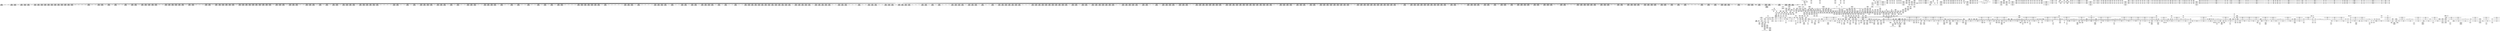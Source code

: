 digraph {
	CE0x441fae0 [shape=record,shape=Mrecord,label="{CE0x441fae0|2472:_%struct.cred*,_:_CRE_6288,6289_}"]
	CE0x4423aa0 [shape=record,shape=Mrecord,label="{CE0x4423aa0|2472:_%struct.cred*,_:_CRE_6340,6341_}"]
	CE0x43aa6a0 [shape=record,shape=Mrecord,label="{CE0x43aa6a0|2472:_%struct.cred*,_:_CRE_32,40_|*MultipleSource*|Function::task_sid&Arg::task::|Function::current_has_perm&Arg::tsk::|security/selinux/hooks.c,208|Function::selinux_task_getpgid&Arg::p::}"]
	CE0x43f4620 [shape=record,shape=Mrecord,label="{CE0x43f4620|rcu_read_lock:tmp14|include/linux/rcupdate.h,882}"]
	CE0x44497b0 [shape=record,shape=Mrecord,label="{CE0x44497b0|task_sid:tmp9|security/selinux/hooks.c,208}"]
	CE0x4465090 [shape=record,shape=Mrecord,label="{CE0x4465090|i64*_getelementptr_inbounds_(_4_x_i64_,_4_x_i64_*___llvm_gcov_ctr130,_i64_0,_i64_2)|*Constant*|*SummSource*}"]
	CE0x4412950 [shape=record,shape=Mrecord,label="{CE0x4412950|2472:_%struct.cred*,_:_CRE_2934,2935_}"]
	CE0x4480020 [shape=record,shape=Mrecord,label="{CE0x4480020|__rcu_read_unlock:tmp5|include/linux/rcupdate.h,244|*SummSink*}"]
	CE0x43da790 [shape=record,shape=Mrecord,label="{CE0x43da790|rcu_read_lock:tmp|*SummSink*}"]
	CE0x43daf90 [shape=record,shape=Mrecord,label="{CE0x43daf90|i64*_getelementptr_inbounds_(_11_x_i64_,_11_x_i64_*___llvm_gcov_ctr127,_i64_0,_i64_1)|*Constant*}"]
	CE0x4457c00 [shape=record,shape=Mrecord,label="{CE0x4457c00|__rcu_read_unlock:do.end}"]
	CE0x447c380 [shape=record,shape=Mrecord,label="{CE0x447c380|rcu_read_unlock:do.end|*SummSink*}"]
	CE0x44485d0 [shape=record,shape=Mrecord,label="{CE0x44485d0|task_sid:tmp5|security/selinux/hooks.c,208|*SummSink*}"]
	CE0x4456f20 [shape=record,shape=Mrecord,label="{CE0x4456f20|rcu_lock_acquire:indirectgoto|*SummSource*}"]
	CE0x4419e10 [shape=record,shape=Mrecord,label="{CE0x4419e10|2472:_%struct.cred*,_:_CRE_3168,5856_|*MultipleSource*|Function::task_sid&Arg::task::|Function::current_has_perm&Arg::tsk::|security/selinux/hooks.c,208|Function::selinux_task_getpgid&Arg::p::}"]
	CE0x4456aa0 [shape=record,shape=Mrecord,label="{CE0x4456aa0|__preempt_count_sub:sub|./arch/x86/include/asm/preempt.h,77}"]
	CE0x4423710 [shape=record,shape=Mrecord,label="{CE0x4423710|2472:_%struct.cred*,_:_CRE_6337,6338_}"]
	CE0x43aac30 [shape=record,shape=Mrecord,label="{CE0x43aac30|current_sid:tmp16|security/selinux/hooks.c,218}"]
	CE0x43982d0 [shape=record,shape=Mrecord,label="{CE0x43982d0|current_sid:tmp19|security/selinux/hooks.c,218|*SummSink*}"]
	CE0x4485f30 [shape=record,shape=Mrecord,label="{CE0x4485f30|i64*_getelementptr_inbounds_(_11_x_i64_,_11_x_i64_*___llvm_gcov_ctr132,_i64_0,_i64_9)|*Constant*}"]
	CE0x43f4b00 [shape=record,shape=Mrecord,label="{CE0x43f4b00|rcu_read_lock:tmp14|include/linux/rcupdate.h,882|*SummSource*}"]
	CE0x44bc940 [shape=record,shape=Mrecord,label="{CE0x44bc940|i64*_getelementptr_inbounds_(_4_x_i64_,_4_x_i64_*___llvm_gcov_ctr134,_i64_0,_i64_0)|*Constant*}"]
	CE0x4448970 [shape=record,shape=Mrecord,label="{CE0x4448970|GLOBAL:__llvm_gcov_ctr126|Global_var:__llvm_gcov_ctr126}"]
	CE0x43de260 [shape=record,shape=Mrecord,label="{CE0x43de260|cred_sid:sid|security/selinux/hooks.c,197}"]
	CE0x44bd050 [shape=record,shape=Mrecord,label="{CE0x44bd050|i64_1|*Constant*}"]
	CE0x441b110 [shape=record,shape=Mrecord,label="{CE0x441b110|2472:_%struct.cred*,_:_CRE_5912,5920_|*MultipleSource*|Function::task_sid&Arg::task::|Function::current_has_perm&Arg::tsk::|security/selinux/hooks.c,208|Function::selinux_task_getpgid&Arg::p::}"]
	CE0x446f1f0 [shape=record,shape=Mrecord,label="{CE0x446f1f0|rcu_read_lock:tmp15|include/linux/rcupdate.h,882|*SummSource*}"]
	CE0x444a8c0 [shape=record,shape=Mrecord,label="{CE0x444a8c0|__rcu_read_lock:bb}"]
	CE0x447c110 [shape=record,shape=Mrecord,label="{CE0x447c110|rcu_read_unlock:bb|*SummSink*}"]
	CE0x44bd650 [shape=record,shape=Mrecord,label="{CE0x44bd650|__rcu_read_lock:tmp5|include/linux/rcupdate.h,239|*SummSink*}"]
	CE0x442f650 [shape=record,shape=Mrecord,label="{CE0x442f650|task_sid:tmp13|security/selinux/hooks.c,208}"]
	CE0x4421a90 [shape=record,shape=Mrecord,label="{CE0x4421a90|2472:_%struct.cred*,_:_CRE_6313,6314_}"]
	CE0x44bfbc0 [shape=record,shape=Mrecord,label="{CE0x44bfbc0|rcu_lock_release:tmp7}"]
	CE0x44582d0 [shape=record,shape=Mrecord,label="{CE0x44582d0|__rcu_read_unlock:tmp7|include/linux/rcupdate.h,245}"]
	CE0x442a380 [shape=record,shape=Mrecord,label="{CE0x442a380|2472:_%struct.cred*,_:_CRE_6632,6640_|*MultipleSource*|Function::task_sid&Arg::task::|Function::current_has_perm&Arg::tsk::|security/selinux/hooks.c,208|Function::selinux_task_getpgid&Arg::p::}"]
	CE0x4449bf0 [shape=record,shape=Mrecord,label="{CE0x4449bf0|GLOBAL:task_sid.__warned|Global_var:task_sid.__warned|*SummSource*}"]
	CE0x439eea0 [shape=record,shape=Mrecord,label="{CE0x439eea0|current_has_perm:perms|Function::current_has_perm&Arg::perms::|*SummSink*}"]
	CE0x4487af0 [shape=record,shape=Mrecord,label="{CE0x4487af0|_ret_void,_!dbg_!27717|include/linux/rcupdate.h,424|*SummSink*}"]
	CE0x4431880 [shape=record,shape=Mrecord,label="{CE0x4431880|task_sid:tmp16|security/selinux/hooks.c,208}"]
	CE0x441ef00 [shape=record,shape=Mrecord,label="{CE0x441ef00|2472:_%struct.cred*,_:_CRE_6240,6248_|*MultipleSource*|Function::task_sid&Arg::task::|Function::current_has_perm&Arg::tsk::|security/selinux/hooks.c,208|Function::selinux_task_getpgid&Arg::p::}"]
	CE0x43f4280 [shape=record,shape=Mrecord,label="{CE0x43f4280|rcu_read_unlock:tmp11|include/linux/rcupdate.h,933|*SummSource*}"]
	CE0x438e6c0 [shape=record,shape=Mrecord,label="{CE0x438e6c0|COLLAPSED:_GCMRE___llvm_gcov_ctr280_internal_global_2_x_i64_zeroinitializer:_elem_0:default:}"]
	CE0x44322d0 [shape=record,shape=Mrecord,label="{CE0x44322d0|i32_208|*Constant*|*SummSource*}"]
	CE0x4382390 [shape=record,shape=Mrecord,label="{CE0x4382390|cred_sid:tmp2|*SummSource*}"]
	CE0x43b1e90 [shape=record,shape=Mrecord,label="{CE0x43b1e90|task_sid:land.lhs.true2|*SummSource*}"]
	CE0x44779b0 [shape=record,shape=Mrecord,label="{CE0x44779b0|rcu_read_unlock:tmp9|include/linux/rcupdate.h,933|*SummSink*}"]
	CE0x43b0d20 [shape=record,shape=Mrecord,label="{CE0x43b0d20|i1_true|*Constant*}"]
	CE0x44c43d0 [shape=record,shape=Mrecord,label="{CE0x44c43d0|__rcu_read_unlock:tmp3}"]
	CE0x43dd440 [shape=record,shape=Mrecord,label="{CE0x43dd440|rcu_read_lock:tmp22|include/linux/rcupdate.h,884|*SummSink*}"]
	CE0x440f310 [shape=record,shape=Mrecord,label="{CE0x440f310|2472:_%struct.cred*,_:_CRE_2864,2872_|*MultipleSource*|Function::task_sid&Arg::task::|Function::current_has_perm&Arg::tsk::|security/selinux/hooks.c,208|Function::selinux_task_getpgid&Arg::p::}"]
	CE0x43884c0 [shape=record,shape=Mrecord,label="{CE0x43884c0|i32_2|*Constant*|*SummSource*}"]
	CE0x4408ec0 [shape=record,shape=Mrecord,label="{CE0x4408ec0|2472:_%struct.cred*,_:_CRE_2532,2533_}"]
	CE0x4396930 [shape=record,shape=Mrecord,label="{CE0x4396930|i64*_getelementptr_inbounds_(_11_x_i64_,_11_x_i64_*___llvm_gcov_ctr127,_i64_0,_i64_0)|*Constant*|*SummSink*}"]
	CE0x44a97c0 [shape=record,shape=Mrecord,label="{CE0x44a97c0|rcu_lock_release:__here|*SummSink*}"]
	CE0x43cd4e0 [shape=record,shape=Mrecord,label="{CE0x43cd4e0|task_sid:do.end6|*SummSource*}"]
	CE0x4410870 [shape=record,shape=Mrecord,label="{CE0x4410870|2472:_%struct.cred*,_:_CRE_2906,2907_}"]
	CE0x43dbdf0 [shape=record,shape=Mrecord,label="{CE0x43dbdf0|rcu_read_lock:tobool1|include/linux/rcupdate.h,882|*SummSource*}"]
	CE0x4417610 [shape=record,shape=Mrecord,label="{CE0x4417610|2472:_%struct.cred*,_:_CRE_3072,3080_|*MultipleSource*|Function::task_sid&Arg::task::|Function::current_has_perm&Arg::tsk::|security/selinux/hooks.c,208|Function::selinux_task_getpgid&Arg::p::}"]
	CE0x4413790 [shape=record,shape=Mrecord,label="{CE0x4413790|2472:_%struct.cred*,_:_CRE_2946,2947_}"]
	CE0x43ad8c0 [shape=record,shape=Mrecord,label="{CE0x43ad8c0|task_sid:tmp2|*SummSource*}"]
	CE0x4410ad0 [shape=record,shape=Mrecord,label="{CE0x4410ad0|2472:_%struct.cred*,_:_CRE_2908,2909_}"]
	CE0x44748b0 [shape=record,shape=Mrecord,label="{CE0x44748b0|i32_0|*Constant*}"]
	CE0x4433250 [shape=record,shape=Mrecord,label="{CE0x4433250|task_sid:tmp22|security/selinux/hooks.c,208|*SummSource*}"]
	CE0x43fdb00 [shape=record,shape=Mrecord,label="{CE0x43fdb00|2472:_%struct.cred*,_:_CRE_1880,1888_|*MultipleSource*|Function::task_sid&Arg::task::|Function::current_has_perm&Arg::tsk::|security/selinux/hooks.c,208|Function::selinux_task_getpgid&Arg::p::}"]
	CE0x441b370 [shape=record,shape=Mrecord,label="{CE0x441b370|2472:_%struct.cred*,_:_CRE_5920,5928_|*MultipleSource*|Function::task_sid&Arg::task::|Function::current_has_perm&Arg::tsk::|security/selinux/hooks.c,208|Function::selinux_task_getpgid&Arg::p::}"]
	CE0x43ef9f0 [shape=record,shape=Mrecord,label="{CE0x43ef9f0|_call_void___rcu_read_lock()_#10,_!dbg_!27710|include/linux/rcupdate.h,879|*SummSource*}"]
	CE0x43ce130 [shape=record,shape=Mrecord,label="{CE0x43ce130|current_sid:security|security/selinux/hooks.c,218|*SummSink*}"]
	CE0x4457d50 [shape=record,shape=Mrecord,label="{CE0x4457d50|__rcu_read_unlock:do.end|*SummSink*}"]
	CE0x4455ec0 [shape=record,shape=Mrecord,label="{CE0x4455ec0|GLOBAL:__preempt_count_sub|*Constant*|*SummSource*}"]
	CE0x438c950 [shape=record,shape=Mrecord,label="{CE0x438c950|_ret_i32_%call2,_!dbg_!27718|security/selinux/hooks.c,1544}"]
	CE0x43aa260 [shape=record,shape=Mrecord,label="{CE0x43aa260|COLLAPSED:_GCMRE___llvm_gcov_ctr127_internal_global_11_x_i64_zeroinitializer:_elem_0:default:}"]
	CE0x442a840 [shape=record,shape=Mrecord,label="{CE0x442a840|2472:_%struct.cred*,_:_CRE_6644,6648_|*MultipleSource*|Function::task_sid&Arg::task::|Function::current_has_perm&Arg::tsk::|security/selinux/hooks.c,208|Function::selinux_task_getpgid&Arg::p::}"]
	CE0x43db190 [shape=record,shape=Mrecord,label="{CE0x43db190|task_sid:if.end}"]
	CE0x43e4430 [shape=record,shape=Mrecord,label="{CE0x43e4430|i64*_getelementptr_inbounds_(_2_x_i64_,_2_x_i64_*___llvm_gcov_ctr131,_i64_0,_i64_1)|*Constant*}"]
	CE0x4424b40 [shape=record,shape=Mrecord,label="{CE0x4424b40|2472:_%struct.cred*,_:_CRE_6354,6355_}"]
	CE0x4429c30 [shape=record,shape=Mrecord,label="{CE0x4429c30|2472:_%struct.cred*,_:_CRE_6608,6616_|*MultipleSource*|Function::task_sid&Arg::task::|Function::current_has_perm&Arg::tsk::|security/selinux/hooks.c,208|Function::selinux_task_getpgid&Arg::p::}"]
	CE0x44d22c0 [shape=record,shape=Mrecord,label="{CE0x44d22c0|i64*_getelementptr_inbounds_(_4_x_i64_,_4_x_i64_*___llvm_gcov_ctr129,_i64_0,_i64_2)|*Constant*|*SummSink*}"]
	CE0x4448470 [shape=record,shape=Mrecord,label="{CE0x4448470|task_sid:tmp5|security/selinux/hooks.c,208|*SummSource*}"]
	CE0x4465660 [shape=record,shape=Mrecord,label="{CE0x4465660|__rcu_read_lock:tmp6|include/linux/rcupdate.h,240}"]
	CE0x4474ec0 [shape=record,shape=Mrecord,label="{CE0x4474ec0|_call_void_mcount()_#3}"]
	CE0x44ce310 [shape=record,shape=Mrecord,label="{CE0x44ce310|__preempt_count_sub:tmp7|./arch/x86/include/asm/preempt.h,78|*SummSource*}"]
	CE0x43e4090 [shape=record,shape=Mrecord,label="{CE0x43e4090|2472:_%struct.cred*,_:_CRE_336,344_|*MultipleSource*|Function::task_sid&Arg::task::|Function::current_has_perm&Arg::tsk::|security/selinux/hooks.c,208|Function::selinux_task_getpgid&Arg::p::}"]
	CE0x4412100 [shape=record,shape=Mrecord,label="{CE0x4412100|2472:_%struct.cred*,_:_CRE_2927,2928_}"]
	CE0x4385150 [shape=record,shape=Mrecord,label="{CE0x4385150|current_sid:tmp1}"]
	CE0x4424a10 [shape=record,shape=Mrecord,label="{CE0x4424a10|2472:_%struct.cred*,_:_CRE_6353,6354_}"]
	CE0x4448b70 [shape=record,shape=Mrecord,label="{CE0x4448b70|GLOBAL:__llvm_gcov_ctr126|Global_var:__llvm_gcov_ctr126|*SummSink*}"]
	CE0x4478b00 [shape=record,shape=Mrecord,label="{CE0x4478b00|_call_void_asm_sideeffect_,_memory_,_dirflag_,_fpsr_,_flags_()_#3,_!dbg_!27714,_!srcloc_!27715|include/linux/rcupdate.h,239|*SummSink*}"]
	CE0x44058b0 [shape=record,shape=Mrecord,label="{CE0x44058b0|2472:_%struct.cred*,_:_CRE_2352,2360_|*MultipleSource*|Function::task_sid&Arg::task::|Function::current_has_perm&Arg::tsk::|security/selinux/hooks.c,208|Function::selinux_task_getpgid&Arg::p::}"]
	CE0x4411060 [shape=record,shape=Mrecord,label="{CE0x4411060|2472:_%struct.cred*,_:_CRE_2913,2914_}"]
	CE0x4462360 [shape=record,shape=Mrecord,label="{CE0x4462360|i64*_getelementptr_inbounds_(_4_x_i64_,_4_x_i64_*___llvm_gcov_ctr129,_i64_0,_i64_1)|*Constant*|*SummSink*}"]
	CE0x4393020 [shape=record,shape=Mrecord,label="{CE0x4393020|avc_has_perm:tclass|Function::avc_has_perm&Arg::tclass::|*SummSource*}"]
	CE0x44b6a00 [shape=record,shape=Mrecord,label="{CE0x44b6a00|i64*_getelementptr_inbounds_(_4_x_i64_,_4_x_i64_*___llvm_gcov_ctr135,_i64_0,_i64_3)|*Constant*|*SummSink*}"]
	"CONST[source:0(mediator),value:0(static)][purpose:{operation}][SrcIdx:3]"
	CE0x4373e40 [shape=record,shape=Mrecord,label="{CE0x4373e40|current_sid:do.end|*SummSink*}"]
	CE0x4444d90 [shape=record,shape=Mrecord,label="{CE0x4444d90|task_sid:call7|security/selinux/hooks.c,208|*SummSource*}"]
	CE0x4383c40 [shape=record,shape=Mrecord,label="{CE0x4383c40|%struct.common_audit_data*_null|*Constant*|*SummSink*}"]
	CE0x4425c70 [shape=record,shape=Mrecord,label="{CE0x4425c70|2472:_%struct.cred*,_:_CRE_6400,6408_|*MultipleSource*|Function::task_sid&Arg::task::|Function::current_has_perm&Arg::tsk::|security/selinux/hooks.c,208|Function::selinux_task_getpgid&Arg::p::}"]
	CE0x4416a30 [shape=record,shape=Mrecord,label="{CE0x4416a30|2472:_%struct.cred*,_:_CRE_3032,3036_|*MultipleSource*|Function::task_sid&Arg::task::|Function::current_has_perm&Arg::tsk::|security/selinux/hooks.c,208|Function::selinux_task_getpgid&Arg::p::}"]
	CE0x4388dc0 [shape=record,shape=Mrecord,label="{CE0x4388dc0|selinux_task_getpgid:call|security/selinux/hooks.c,3579|*SummSource*}"]
	CE0x43e9300 [shape=record,shape=Mrecord,label="{CE0x43e9300|2472:_%struct.cred*,_:_CRE_176,184_|*MultipleSource*|Function::task_sid&Arg::task::|Function::current_has_perm&Arg::tsk::|security/selinux/hooks.c,208|Function::selinux_task_getpgid&Arg::p::}"]
	CE0x43f70d0 [shape=record,shape=Mrecord,label="{CE0x43f70d0|2472:_%struct.cred*,_:_CRE_608,616_|*MultipleSource*|Function::task_sid&Arg::task::|Function::current_has_perm&Arg::tsk::|security/selinux/hooks.c,208|Function::selinux_task_getpgid&Arg::p::}"]
	CE0x43b2030 [shape=record,shape=Mrecord,label="{CE0x43b2030|task_sid:if.then}"]
	CE0x4451f30 [shape=record,shape=Mrecord,label="{CE0x4451f30|rcu_lock_release:__here}"]
	CE0x44c0a70 [shape=record,shape=Mrecord,label="{CE0x44c0a70|__preempt_count_sub:tmp4|./arch/x86/include/asm/preempt.h,77|*SummSink*}"]
	CE0x4449060 [shape=record,shape=Mrecord,label="{CE0x4449060|task_sid:tmp7|security/selinux/hooks.c,208|*SummSource*}"]
	CE0x442ea40 [shape=record,shape=Mrecord,label="{CE0x442ea40|task_sid:tmp4|*LoadInst*|security/selinux/hooks.c,208|*SummSink*}"]
	CE0x4422b30 [shape=record,shape=Mrecord,label="{CE0x4422b30|2472:_%struct.cred*,_:_CRE_6327,6328_}"]
	CE0x4423d00 [shape=record,shape=Mrecord,label="{CE0x4423d00|2472:_%struct.cred*,_:_CRE_6342,6343_}"]
	CE0x44b84b0 [shape=record,shape=Mrecord,label="{CE0x44b84b0|__rcu_read_unlock:tmp3|*SummSink*}"]
	CE0x439fc80 [shape=record,shape=Mrecord,label="{CE0x439fc80|current_has_perm:call1|security/selinux/hooks.c,1543|*SummSink*}"]
	CE0x44624c0 [shape=record,shape=Mrecord,label="{CE0x44624c0|i64*_getelementptr_inbounds_(_11_x_i64_,_11_x_i64_*___llvm_gcov_ctr132,_i64_0,_i64_1)|*Constant*}"]
	CE0x4465c60 [shape=record,shape=Mrecord,label="{CE0x4465c60|rcu_read_unlock:land.lhs.true2}"]
	CE0x43b6990 [shape=record,shape=Mrecord,label="{CE0x43b6990|i32_218|*Constant*}"]
	CE0x4483560 [shape=record,shape=Mrecord,label="{CE0x4483560|i32_934|*Constant*|*SummSink*}"]
	CE0x44fcd40 [shape=record,shape=Mrecord,label="{CE0x44fcd40|__preempt_count_sub:tmp4|./arch/x86/include/asm/preempt.h,77}"]
	CE0x440dde0 [shape=record,shape=Mrecord,label="{CE0x440dde0|2472:_%struct.cred*,_:_CRE_2792,2800_|*MultipleSource*|Function::task_sid&Arg::task::|Function::current_has_perm&Arg::tsk::|security/selinux/hooks.c,208|Function::selinux_task_getpgid&Arg::p::}"]
	CE0x4373c60 [shape=record,shape=Mrecord,label="{CE0x4373c60|current_sid:do.end}"]
	CE0x4417a70 [shape=record,shape=Mrecord,label="{CE0x4417a70|2472:_%struct.cred*,_:_CRE_3088,3096_|*MultipleSource*|Function::task_sid&Arg::task::|Function::current_has_perm&Arg::tsk::|security/selinux/hooks.c,208|Function::selinux_task_getpgid&Arg::p::}"]
	CE0x43deb60 [shape=record,shape=Mrecord,label="{CE0x43deb60|cred_sid:tmp6|security/selinux/hooks.c,197}"]
	CE0x4387840 [shape=record,shape=Mrecord,label="{CE0x4387840|2472:_%struct.cred*,_:_CRE_691,692_}"]
	CE0x43b1b40 [shape=record,shape=Mrecord,label="{CE0x43b1b40|GLOBAL:current_task|Global_var:current_task}"]
	CE0x4386e80 [shape=record,shape=Mrecord,label="{CE0x4386e80|_ret_i32_%call7,_!dbg_!27749|security/selinux/hooks.c,210}"]
	CE0x43abfd0 [shape=record,shape=Mrecord,label="{CE0x43abfd0|i32_77|*Constant*|*SummSource*}"]
	CE0x43e34b0 [shape=record,shape=Mrecord,label="{CE0x43e34b0|task_sid:tmp1|*SummSink*}"]
	CE0x44167a0 [shape=record,shape=Mrecord,label="{CE0x44167a0|2472:_%struct.cred*,_:_CRE_3024,3032_|*MultipleSource*|Function::task_sid&Arg::task::|Function::current_has_perm&Arg::tsk::|security/selinux/hooks.c,208|Function::selinux_task_getpgid&Arg::p::}"]
	CE0x442de10 [shape=record,shape=Mrecord,label="{CE0x442de10|2472:_%struct.cred*,_:_CRE_10624,10628_|*MultipleSource*|Function::task_sid&Arg::task::|Function::current_has_perm&Arg::tsk::|security/selinux/hooks.c,208|Function::selinux_task_getpgid&Arg::p::}"]
	CE0x43aed80 [shape=record,shape=Mrecord,label="{CE0x43aed80|current_sid:call|security/selinux/hooks.c,218}"]
	CE0x442eea0 [shape=record,shape=Mrecord,label="{CE0x442eea0|task_sid:tmp11|security/selinux/hooks.c,208}"]
	CE0x4473550 [shape=record,shape=Mrecord,label="{CE0x4473550|GLOBAL:__llvm_gcov_ctr127|Global_var:__llvm_gcov_ctr127}"]
	CE0x439fe00 [shape=record,shape=Mrecord,label="{CE0x439fe00|GLOBAL:task_sid|*Constant*}"]
	CE0x4481a80 [shape=record,shape=Mrecord,label="{CE0x4481a80|rcu_read_unlock:tmp18|include/linux/rcupdate.h,933|*SummSource*}"]
	CE0x4406950 [shape=record,shape=Mrecord,label="{CE0x4406950|2472:_%struct.cred*,_:_CRE_2408,2416_|*MultipleSource*|Function::task_sid&Arg::task::|Function::current_has_perm&Arg::tsk::|security/selinux/hooks.c,208|Function::selinux_task_getpgid&Arg::p::}"]
	CE0x4444e00 [shape=record,shape=Mrecord,label="{CE0x4444e00|task_sid:call7|security/selinux/hooks.c,208|*SummSink*}"]
	CE0x4410f30 [shape=record,shape=Mrecord,label="{CE0x4410f30|2472:_%struct.cred*,_:_CRE_2912,2913_}"]
	CE0x4402700 [shape=record,shape=Mrecord,label="{CE0x4402700|2472:_%struct.cred*,_:_CRE_2120,2128_|*MultipleSource*|Function::task_sid&Arg::task::|Function::current_has_perm&Arg::tsk::|security/selinux/hooks.c,208|Function::selinux_task_getpgid&Arg::p::}"]
	CE0x447a520 [shape=record,shape=Mrecord,label="{CE0x447a520|rcu_lock_acquire:tmp4|include/linux/rcupdate.h,418|*SummSink*}"]
	CE0x43b6ef0 [shape=record,shape=Mrecord,label="{CE0x43b6ef0|selinux_task_getpgid:tmp}"]
	CE0x4419490 [shape=record,shape=Mrecord,label="{CE0x4419490|2472:_%struct.cred*,_:_CRE_3148,3152_|*MultipleSource*|Function::task_sid&Arg::task::|Function::current_has_perm&Arg::tsk::|security/selinux/hooks.c,208|Function::selinux_task_getpgid&Arg::p::}"]
	CE0x44005c0 [shape=record,shape=Mrecord,label="{CE0x44005c0|2472:_%struct.cred*,_:_CRE_2036,2040_|*MultipleSource*|Function::task_sid&Arg::task::|Function::current_has_perm&Arg::tsk::|security/selinux/hooks.c,208|Function::selinux_task_getpgid&Arg::p::}"]
	CE0x4428210 [shape=record,shape=Mrecord,label="{CE0x4428210|2472:_%struct.cred*,_:_CRE_6512,6520_|*MultipleSource*|Function::task_sid&Arg::task::|Function::current_has_perm&Arg::tsk::|security/selinux/hooks.c,208|Function::selinux_task_getpgid&Arg::p::}"]
	CE0x439f170 [shape=record,shape=Mrecord,label="{CE0x439f170|_ret_i32_%call2,_!dbg_!27718|security/selinux/hooks.c,1544|*SummSink*}"]
	CE0x43cdee0 [shape=record,shape=Mrecord,label="{CE0x43cdee0|COLLAPSED:_CMRE:_elem_0::|security/selinux/hooks.c,218}"]
	CE0x4429080 [shape=record,shape=Mrecord,label="{CE0x4429080|2472:_%struct.cred*,_:_CRE_6560,6568_|*MultipleSource*|Function::task_sid&Arg::task::|Function::current_has_perm&Arg::tsk::|security/selinux/hooks.c,208|Function::selinux_task_getpgid&Arg::p::}"]
	CE0x43ec1e0 [shape=record,shape=Mrecord,label="{CE0x43ec1e0|task_sid:land.lhs.true|*SummSource*}"]
	CE0x44a9fa0 [shape=record,shape=Mrecord,label="{CE0x44a9fa0|_call_void_mcount()_#3|*SummSource*}"]
	CE0x43e7300 [shape=record,shape=Mrecord,label="{CE0x43e7300|2472:_%struct.cred*,_:_CRE_64,72_|*MultipleSource*|Function::task_sid&Arg::task::|Function::current_has_perm&Arg::tsk::|security/selinux/hooks.c,208|Function::selinux_task_getpgid&Arg::p::}"]
	CE0x442e560 [shape=record,shape=Mrecord,label="{CE0x442e560|task_sid:tmp4|*LoadInst*|security/selinux/hooks.c,208}"]
	CE0x44871b0 [shape=record,shape=Mrecord,label="{CE0x44871b0|rcu_lock_release:entry|*SummSink*}"]
	CE0x4418d70 [shape=record,shape=Mrecord,label="{CE0x4418d70|2472:_%struct.cred*,_:_CRE_3136,3140_|*MultipleSource*|Function::task_sid&Arg::task::|Function::current_has_perm&Arg::tsk::|security/selinux/hooks.c,208|Function::selinux_task_getpgid&Arg::p::}"]
	CE0x438d9a0 [shape=record,shape=Mrecord,label="{CE0x438d9a0|selinux_task_getpgid:tmp2|*SummSource*}"]
	CE0x4466b90 [shape=record,shape=Mrecord,label="{CE0x4466b90|GLOBAL:rcu_read_unlock.__warned|Global_var:rcu_read_unlock.__warned|*SummSink*}"]
	CE0x43cd0f0 [shape=record,shape=Mrecord,label="{CE0x43cd0f0|i64*_getelementptr_inbounds_(_2_x_i64_,_2_x_i64_*___llvm_gcov_ctr131,_i64_0,_i64_1)|*Constant*|*SummSink*}"]
	CE0x4443c80 [shape=record,shape=Mrecord,label="{CE0x4443c80|i64*_getelementptr_inbounds_(_13_x_i64_,_13_x_i64_*___llvm_gcov_ctr126,_i64_0,_i64_12)|*Constant*}"]
	CE0x447ee20 [shape=record,shape=Mrecord,label="{CE0x447ee20|rcu_lock_acquire:tmp1|*SummSource*}"]
	CE0x440c8b0 [shape=record,shape=Mrecord,label="{CE0x440c8b0|2472:_%struct.cred*,_:_CRE_2724,2725_|*MultipleSource*|Function::task_sid&Arg::task::|Function::current_has_perm&Arg::tsk::|security/selinux/hooks.c,208|Function::selinux_task_getpgid&Arg::p::}"]
	CE0x44c30d0 [shape=record,shape=Mrecord,label="{CE0x44c30d0|__preempt_count_add:tmp6|./arch/x86/include/asm/preempt.h,73}"]
	CE0x43e7ba0 [shape=record,shape=Mrecord,label="{CE0x43e7ba0|2472:_%struct.cred*,_:_CRE_192,200_|*MultipleSource*|Function::task_sid&Arg::task::|Function::current_has_perm&Arg::tsk::|security/selinux/hooks.c,208|Function::selinux_task_getpgid&Arg::p::}"]
	CE0x3af7fe0 [shape=record,shape=Mrecord,label="{CE0x3af7fe0|current_has_perm:entry}"]
	CE0x43a96c0 [shape=record,shape=Mrecord,label="{CE0x43a96c0|COLLAPSED:_GCMRE___llvm_gcov_ctr131_internal_global_2_x_i64_zeroinitializer:_elem_0:default:}"]
	CE0x43ca070 [shape=record,shape=Mrecord,label="{CE0x43ca070|current_sid:tmp23|security/selinux/hooks.c,218|*SummSink*}"]
	CE0x447feb0 [shape=record,shape=Mrecord,label="{CE0x447feb0|__rcu_read_unlock:tmp5|include/linux/rcupdate.h,244|*SummSource*}"]
	CE0x4451de0 [shape=record,shape=Mrecord,label="{CE0x4451de0|i8*_undef|*Constant*|*SummSink*}"]
	CE0x442af60 [shape=record,shape=Mrecord,label="{CE0x442af60|2472:_%struct.cred*,_:_CRE_6660,6664_|*MultipleSource*|Function::task_sid&Arg::task::|Function::current_has_perm&Arg::tsk::|security/selinux/hooks.c,208|Function::selinux_task_getpgid&Arg::p::}"]
	CE0x44032e0 [shape=record,shape=Mrecord,label="{CE0x44032e0|2472:_%struct.cred*,_:_CRE_2160,2168_|*MultipleSource*|Function::task_sid&Arg::task::|Function::current_has_perm&Arg::tsk::|security/selinux/hooks.c,208|Function::selinux_task_getpgid&Arg::p::}"]
	CE0x43cc790 [shape=record,shape=Mrecord,label="{CE0x43cc790|get_current:tmp2|*SummSink*}"]
	CE0x4381970 [shape=record,shape=Mrecord,label="{CE0x4381970|_ret_void,_!dbg_!27735|include/linux/rcupdate.h,884|*SummSink*}"]
	CE0x4401170 [shape=record,shape=Mrecord,label="{CE0x4401170|2472:_%struct.cred*,_:_CRE_2056,2057_|*MultipleSource*|Function::task_sid&Arg::task::|Function::current_has_perm&Arg::tsk::|security/selinux/hooks.c,208|Function::selinux_task_getpgid&Arg::p::}"]
	CE0x4423380 [shape=record,shape=Mrecord,label="{CE0x4423380|2472:_%struct.cred*,_:_CRE_6334,6335_}"]
	"CONST[source:0(mediator),value:0(static)][purpose:{operation}][SnkIdx:3]"
	CE0x4410640 [shape=record,shape=Mrecord,label="{CE0x4410640|2472:_%struct.cred*,_:_CRE_2905,2906_}"]
	CE0x4465250 [shape=record,shape=Mrecord,label="{CE0x4465250|rcu_read_unlock:tmp1|*SummSource*}"]
	CE0x43cda30 [shape=record,shape=Mrecord,label="{CE0x43cda30|current_sid:tmp21|security/selinux/hooks.c,218|*SummSink*}"]
	CE0x4488d50 [shape=record,shape=Mrecord,label="{CE0x4488d50|GLOBAL:rcu_lock_release|*Constant*}"]
	CE0x439d2e0 [shape=record,shape=Mrecord,label="{CE0x439d2e0|current_sid:tmp12|security/selinux/hooks.c,218}"]
	CE0x439a1a0 [shape=record,shape=Mrecord,label="{CE0x439a1a0|current_sid:tmp11|security/selinux/hooks.c,218}"]
	"CONST[source:0(mediator),value:2(dynamic)][purpose:{object}][SnkIdx:2]"
	CE0x44345f0 [shape=record,shape=Mrecord,label="{CE0x44345f0|task_sid:tmp25|security/selinux/hooks.c,208|*SummSource*}"]
	CE0x442f440 [shape=record,shape=Mrecord,label="{CE0x442f440|task_sid:tmp12|security/selinux/hooks.c,208}"]
	CE0x4414a90 [shape=record,shape=Mrecord,label="{CE0x4414a90|2472:_%struct.cred*,_:_CRE_2962,2963_}"]
	CE0x447d5e0 [shape=record,shape=Mrecord,label="{CE0x447d5e0|__preempt_count_add:val|Function::__preempt_count_add&Arg::val::|*SummSource*}"]
	CE0x44bca80 [shape=record,shape=Mrecord,label="{CE0x44bca80|COLLAPSED:_GCMRE___llvm_gcov_ctr134_internal_global_4_x_i64_zeroinitializer:_elem_0:default:}"]
	CE0x4423f60 [shape=record,shape=Mrecord,label="{CE0x4423f60|2472:_%struct.cred*,_:_CRE_6344,6345_}"]
	CE0x43a5390 [shape=record,shape=Mrecord,label="{CE0x43a5390|selinux_task_getpgid:tmp1}"]
	CE0x43a1360 [shape=record,shape=Mrecord,label="{CE0x43a1360|current_sid:tmp4|security/selinux/hooks.c,218|*SummSink*}"]
	"CONST[source:0(mediator),value:2(dynamic)][purpose:{object}][SnkIdx:1]"
	CE0x44bf8d0 [shape=record,shape=Mrecord,label="{CE0x44bf8d0|rcu_lock_release:tmp6|*SummSource*}"]
	CE0x437fec0 [shape=record,shape=Mrecord,label="{CE0x437fec0|current_sid:land.lhs.true2|*SummSource*}"]
	CE0x440bca0 [shape=record,shape=Mrecord,label="{CE0x440bca0|2472:_%struct.cred*,_:_CRE_2692,2696_|*MultipleSource*|Function::task_sid&Arg::task::|Function::current_has_perm&Arg::tsk::|security/selinux/hooks.c,208|Function::selinux_task_getpgid&Arg::p::}"]
	CE0x4412820 [shape=record,shape=Mrecord,label="{CE0x4412820|2472:_%struct.cred*,_:_CRE_2933,2934_}"]
	CE0x4413660 [shape=record,shape=Mrecord,label="{CE0x4413660|2472:_%struct.cred*,_:_CRE_2945,2946_}"]
	CE0x44abd20 [shape=record,shape=Mrecord,label="{CE0x44abd20|rcu_lock_acquire:__here|*SummSink*}"]
	CE0x44045e0 [shape=record,shape=Mrecord,label="{CE0x44045e0|2472:_%struct.cred*,_:_CRE_2288,2296_|*MultipleSource*|Function::task_sid&Arg::task::|Function::current_has_perm&Arg::tsk::|security/selinux/hooks.c,208|Function::selinux_task_getpgid&Arg::p::}"]
	CE0x444bed0 [shape=record,shape=Mrecord,label="{CE0x444bed0|i64*_getelementptr_inbounds_(_4_x_i64_,_4_x_i64_*___llvm_gcov_ctr130,_i64_0,_i64_3)|*Constant*|*SummSink*}"]
	CE0x43b4e20 [shape=record,shape=Mrecord,label="{CE0x43b4e20|__rcu_read_lock:tmp4|include/linux/rcupdate.h,239|*SummSource*}"]
	CE0x4416c90 [shape=record,shape=Mrecord,label="{CE0x4416c90|2472:_%struct.cred*,_:_CRE_3040,3048_|*MultipleSource*|Function::task_sid&Arg::task::|Function::current_has_perm&Arg::tsk::|security/selinux/hooks.c,208|Function::selinux_task_getpgid&Arg::p::}"]
	CE0x44b3500 [shape=record,shape=Mrecord,label="{CE0x44b3500|void_(i32*,_i32,_i32*)*_asm_addl_$1,_%gs:$0_,_*m,ri,*m,_dirflag_,_fpsr_,_flags_}"]
	CE0x4413400 [shape=record,shape=Mrecord,label="{CE0x4413400|2472:_%struct.cred*,_:_CRE_2943,2944_}"]
	CE0x4474280 [shape=record,shape=Mrecord,label="{CE0x4474280|rcu_lock_release:tmp|*SummSource*}"]
	CE0x44079f0 [shape=record,shape=Mrecord,label="{CE0x44079f0|2472:_%struct.cred*,_:_CRE_2508,2512_|*MultipleSource*|Function::task_sid&Arg::task::|Function::current_has_perm&Arg::tsk::|security/selinux/hooks.c,208|Function::selinux_task_getpgid&Arg::p::}"]
	CE0x4412a80 [shape=record,shape=Mrecord,label="{CE0x4412a80|2472:_%struct.cred*,_:_CRE_2935,2936_}"]
	CE0x4402e20 [shape=record,shape=Mrecord,label="{CE0x4402e20|2472:_%struct.cred*,_:_CRE_2144,2152_|*MultipleSource*|Function::task_sid&Arg::task::|Function::current_has_perm&Arg::tsk::|security/selinux/hooks.c,208|Function::selinux_task_getpgid&Arg::p::}"]
	CE0x43dc420 [shape=record,shape=Mrecord,label="{CE0x43dc420|rcu_read_lock:tmp9|include/linux/rcupdate.h,882}"]
	CE0x44248e0 [shape=record,shape=Mrecord,label="{CE0x44248e0|2472:_%struct.cred*,_:_CRE_6352,6353_}"]
	CE0x4415410 [shape=record,shape=Mrecord,label="{CE0x4415410|2472:_%struct.cred*,_:_CRE_2970,2971_}"]
	CE0x4431520 [shape=record,shape=Mrecord,label="{CE0x4431520|task_sid:tmp14|security/selinux/hooks.c,208|*SummSource*}"]
	CE0x4476bf0 [shape=record,shape=Mrecord,label="{CE0x4476bf0|rcu_lock_release:tmp1}"]
	CE0x439ec90 [shape=record,shape=Mrecord,label="{CE0x439ec90|current_sid:tmp7|security/selinux/hooks.c,218|*SummSource*}"]
	CE0x44571f0 [shape=record,shape=Mrecord,label="{CE0x44571f0|_call_void_asm_sideeffect_,_memory_,_dirflag_,_fpsr_,_flags_()_#3,_!dbg_!27711,_!srcloc_!27714|include/linux/rcupdate.h,244|*SummSink*}"]
	CE0x4487480 [shape=record,shape=Mrecord,label="{CE0x4487480|rcu_lock_release:map|Function::rcu_lock_release&Arg::map::|*SummSource*}"]
	CE0x443ea70 [shape=record,shape=Mrecord,label="{CE0x443ea70|rcu_read_lock:call|include/linux/rcupdate.h,882}"]
	CE0x438a640 [shape=record,shape=Mrecord,label="{CE0x438a640|_call_void_mcount()_#3|*SummSource*}"]
	CE0x44d3450 [shape=record,shape=Mrecord,label="{CE0x44d3450|__preempt_count_add:tmp1|*SummSource*}"]
	CE0x447d7e0 [shape=record,shape=Mrecord,label="{CE0x447d7e0|_ret_void,_!dbg_!27719|./arch/x86/include/asm/preempt.h,73|*SummSource*}"]
	CE0x43e42b0 [shape=record,shape=Mrecord,label="{CE0x43e42b0|2472:_%struct.cred*,_:_CRE_344,352_|*MultipleSource*|Function::task_sid&Arg::task::|Function::current_has_perm&Arg::tsk::|security/selinux/hooks.c,208|Function::selinux_task_getpgid&Arg::p::}"]
	CE0x44214a0 [shape=record,shape=Mrecord,label="{CE0x44214a0|2472:_%struct.cred*,_:_CRE_6308,6309_}"]
	CE0x44d2a10 [shape=record,shape=Mrecord,label="{CE0x44d2a10|_call_void_mcount()_#3|*SummSource*}"]
	CE0x43f8cf0 [shape=record,shape=Mrecord,label="{CE0x43f8cf0|i64*_getelementptr_inbounds_(_13_x_i64_,_13_x_i64_*___llvm_gcov_ctr126,_i64_0,_i64_8)|*Constant*|*SummSink*}"]
	CE0x4456420 [shape=record,shape=Mrecord,label="{CE0x4456420|i64*_getelementptr_inbounds_(_4_x_i64_,_4_x_i64_*___llvm_gcov_ctr134,_i64_0,_i64_0)|*Constant*|*SummSink*}"]
	CE0x4406000 [shape=record,shape=Mrecord,label="{CE0x4406000|2472:_%struct.cred*,_:_CRE_2376,2384_|*MultipleSource*|Function::task_sid&Arg::task::|Function::current_has_perm&Arg::tsk::|security/selinux/hooks.c,208|Function::selinux_task_getpgid&Arg::p::}"]
	CE0x43efad0 [shape=record,shape=Mrecord,label="{CE0x43efad0|_call_void___rcu_read_lock()_#10,_!dbg_!27710|include/linux/rcupdate.h,879|*SummSink*}"]
	CE0x4465b50 [shape=record,shape=Mrecord,label="{CE0x4465b50|rcu_read_unlock:if.end|*SummSink*}"]
	CE0x4475ea0 [shape=record,shape=Mrecord,label="{CE0x4475ea0|rcu_read_unlock:tmp3|*SummSource*}"]
	CE0x4468cf0 [shape=record,shape=Mrecord,label="{CE0x4468cf0|rcu_read_unlock:tmp13|include/linux/rcupdate.h,933}"]
	CE0x438f680 [shape=record,shape=Mrecord,label="{CE0x438f680|i64*_getelementptr_inbounds_(_11_x_i64_,_11_x_i64_*___llvm_gcov_ctr125,_i64_0,_i64_1)|*Constant*}"]
	CE0x4444940 [shape=record,shape=Mrecord,label="{CE0x4444940|GLOBAL:cred_sid|*Constant*}"]
	CE0x4434f50 [shape=record,shape=Mrecord,label="{CE0x4434f50|i64*_getelementptr_inbounds_(_13_x_i64_,_13_x_i64_*___llvm_gcov_ctr126,_i64_0,_i64_9)|*Constant*}"]
	CE0x43fcef0 [shape=record,shape=Mrecord,label="{CE0x43fcef0|2472:_%struct.cred*,_:_CRE_1840,1844_|*MultipleSource*|Function::task_sid&Arg::task::|Function::current_has_perm&Arg::tsk::|security/selinux/hooks.c,208|Function::selinux_task_getpgid&Arg::p::}"]
	CE0x43dcde0 [shape=record,shape=Mrecord,label="{CE0x43dcde0|rcu_read_lock:tmp22|include/linux/rcupdate.h,884}"]
	CE0x4412e10 [shape=record,shape=Mrecord,label="{CE0x4412e10|2472:_%struct.cred*,_:_CRE_2938,2939_}"]
	CE0x44bdd40 [shape=record,shape=Mrecord,label="{CE0x44bdd40|i64*_getelementptr_inbounds_(_4_x_i64_,_4_x_i64_*___llvm_gcov_ctr128,_i64_0,_i64_2)|*Constant*|*SummSink*}"]
	CE0x44183f0 [shape=record,shape=Mrecord,label="{CE0x44183f0|2472:_%struct.cred*,_:_CRE_3112,3116_|*MultipleSource*|Function::task_sid&Arg::task::|Function::current_has_perm&Arg::tsk::|security/selinux/hooks.c,208|Function::selinux_task_getpgid&Arg::p::}"]
	CE0x4393420 [shape=record,shape=Mrecord,label="{CE0x4393420|avc_has_perm:requested|Function::avc_has_perm&Arg::requested::|*SummSource*}"]
	CE0x438a310 [shape=record,shape=Mrecord,label="{CE0x438a310|current_has_perm:tmp3|*SummSink*}"]
	CE0x43869b0 [shape=record,shape=Mrecord,label="{CE0x43869b0|task_sid:entry|*SummSink*}"]
	CE0x4382d50 [shape=record,shape=Mrecord,label="{CE0x4382d50|current_has_perm:call2|security/selinux/hooks.c,1544}"]
	CE0x441e0f0 [shape=record,shape=Mrecord,label="{CE0x441e0f0|2472:_%struct.cred*,_:_CRE_6196,6200_|*MultipleSource*|Function::task_sid&Arg::task::|Function::current_has_perm&Arg::tsk::|security/selinux/hooks.c,208|Function::selinux_task_getpgid&Arg::p::}"]
	CE0x4474df0 [shape=record,shape=Mrecord,label="{CE0x4474df0|__rcu_read_unlock:bb|*SummSource*}"]
	CE0x442d450 [shape=record,shape=Mrecord,label="{CE0x442d450|2472:_%struct.cred*,_:_CRE_10600,10604_|*MultipleSource*|Function::task_sid&Arg::task::|Function::current_has_perm&Arg::tsk::|security/selinux/hooks.c,208|Function::selinux_task_getpgid&Arg::p::}"]
	CE0x44037a0 [shape=record,shape=Mrecord,label="{CE0x44037a0|2472:_%struct.cred*,_:_CRE_2240,2248_|*MultipleSource*|Function::task_sid&Arg::task::|Function::current_has_perm&Arg::tsk::|security/selinux/hooks.c,208|Function::selinux_task_getpgid&Arg::p::}"]
	CE0x43a6190 [shape=record,shape=Mrecord,label="{CE0x43a6190|2472:_%struct.cred*,_:_CRE_152,160_|*MultipleSource*|Function::task_sid&Arg::task::|Function::current_has_perm&Arg::tsk::|security/selinux/hooks.c,208|Function::selinux_task_getpgid&Arg::p::}"]
	CE0x43b0a70 [shape=record,shape=Mrecord,label="{CE0x43b0a70|current_sid:tmp14|security/selinux/hooks.c,218|*SummSource*}"]
	CE0x43f0d90 [shape=record,shape=Mrecord,label="{CE0x43f0d90|cred_sid:tmp}"]
	CE0x44d4050 [shape=record,shape=Mrecord,label="{CE0x44d4050|__rcu_read_unlock:tmp1|*SummSink*}"]
	CE0x4408c60 [shape=record,shape=Mrecord,label="{CE0x4408c60|2472:_%struct.cred*,_:_CRE_2530,2531_}"]
	CE0x4479d90 [shape=record,shape=Mrecord,label="{CE0x4479d90|__preempt_count_add:val|Function::__preempt_count_add&Arg::val::}"]
	CE0x438a7c0 [shape=record,shape=Mrecord,label="{CE0x438a7c0|current_has_perm:call|security/selinux/hooks.c,1542}"]
	CE0x4448ae0 [shape=record,shape=Mrecord,label="{CE0x4448ae0|GLOBAL:__llvm_gcov_ctr126|Global_var:__llvm_gcov_ctr126|*SummSource*}"]
	CE0x439ed40 [shape=record,shape=Mrecord,label="{CE0x439ed40|selinux_task_getpgid:entry|*SummSource*}"]
	CE0x44113f0 [shape=record,shape=Mrecord,label="{CE0x44113f0|2472:_%struct.cred*,_:_CRE_2916,2917_}"]
	CE0x4452420 [shape=record,shape=Mrecord,label="{CE0x4452420|rcu_lock_release:indirectgoto|*SummSink*}"]
	CE0x439e150 [shape=record,shape=Mrecord,label="{CE0x439e150|2472:_%struct.cred*,_:_CRE_248,256_|*MultipleSource*|Function::task_sid&Arg::task::|Function::current_has_perm&Arg::tsk::|security/selinux/hooks.c,208|Function::selinux_task_getpgid&Arg::p::}"]
	CE0x4463f20 [shape=record,shape=Mrecord,label="{CE0x4463f20|rcu_read_unlock:tmp13|include/linux/rcupdate.h,933|*SummSink*}"]
	CE0x43cd800 [shape=record,shape=Mrecord,label="{CE0x43cd800|task_sid:do.end|*SummSource*}"]
	CE0x5ed7550 [shape=record,shape=Mrecord,label="{CE0x5ed7550|i32_2048|*Constant*}"]
	CE0x4464cb0 [shape=record,shape=Mrecord,label="{CE0x4464cb0|_call_void_mcount()_#3}"]
	CE0x442f5c0 [shape=record,shape=Mrecord,label="{CE0x442f5c0|task_sid:tmp11|security/selinux/hooks.c,208|*SummSink*}"]
	CE0x43e2410 [shape=record,shape=Mrecord,label="{CE0x43e2410|rcu_read_unlock:land.lhs.true|*SummSource*}"]
	CE0x4404840 [shape=record,shape=Mrecord,label="{CE0x4404840|2472:_%struct.cred*,_:_CRE_2296,2304_|*MultipleSource*|Function::task_sid&Arg::task::|Function::current_has_perm&Arg::tsk::|security/selinux/hooks.c,208|Function::selinux_task_getpgid&Arg::p::}"]
	CE0x4455380 [shape=record,shape=Mrecord,label="{CE0x4455380|__rcu_read_unlock:tmp4|include/linux/rcupdate.h,244}"]
	CE0x4448ef0 [shape=record,shape=Mrecord,label="{CE0x4448ef0|task_sid:tmp7|security/selinux/hooks.c,208}"]
	CE0x44bc830 [shape=record,shape=Mrecord,label="{CE0x44bc830|i64*_getelementptr_inbounds_(_4_x_i64_,_4_x_i64_*___llvm_gcov_ctr128,_i64_0,_i64_2)|*Constant*}"]
	CE0x444a5f0 [shape=record,shape=Mrecord,label="{CE0x444a5f0|__rcu_read_lock:do.body}"]
	CE0x4404120 [shape=record,shape=Mrecord,label="{CE0x4404120|2472:_%struct.cred*,_:_CRE_2272,2280_|*MultipleSource*|Function::task_sid&Arg::task::|Function::current_has_perm&Arg::tsk::|security/selinux/hooks.c,208|Function::selinux_task_getpgid&Arg::p::}"]
	CE0x43b4800 [shape=record,shape=Mrecord,label="{CE0x43b4800|rcu_read_lock:land.lhs.true}"]
	CE0x43ebc10 [shape=record,shape=Mrecord,label="{CE0x43ebc10|_call_void_rcu_lock_acquire(%struct.lockdep_map*_rcu_lock_map)_#10,_!dbg_!27711|include/linux/rcupdate.h,881|*SummSink*}"]
	CE0x440d8f0 [shape=record,shape=Mrecord,label="{CE0x440d8f0|2472:_%struct.cred*,_:_CRE_2776,2784_|*MultipleSource*|Function::task_sid&Arg::task::|Function::current_has_perm&Arg::tsk::|security/selinux/hooks.c,208|Function::selinux_task_getpgid&Arg::p::}"]
	CE0x43b62f0 [shape=record,shape=Mrecord,label="{CE0x43b62f0|i8*_getelementptr_inbounds_(_25_x_i8_,_25_x_i8_*_.str3,_i32_0,_i32_0)|*Constant*}"]
	CE0x440f570 [shape=record,shape=Mrecord,label="{CE0x440f570|2472:_%struct.cred*,_:_CRE_2872,2876_|*MultipleSource*|Function::task_sid&Arg::task::|Function::current_has_perm&Arg::tsk::|security/selinux/hooks.c,208|Function::selinux_task_getpgid&Arg::p::}"]
	CE0x43f7f80 [shape=record,shape=Mrecord,label="{CE0x43f7f80|2472:_%struct.cred*,_:_CRE_652,656_|*MultipleSource*|Function::task_sid&Arg::task::|Function::current_has_perm&Arg::tsk::|security/selinux/hooks.c,208|Function::selinux_task_getpgid&Arg::p::}"]
	CE0x43cbcb0 [shape=record,shape=Mrecord,label="{CE0x43cbcb0|current_sid:tmp24|security/selinux/hooks.c,220}"]
	CE0x43a91b0 [shape=record,shape=Mrecord,label="{CE0x43a91b0|current_sid:call|security/selinux/hooks.c,218|*SummSink*}"]
	CE0x438aff0 [shape=record,shape=Mrecord,label="{CE0x438aff0|selinux_task_getpgid:p|Function::selinux_task_getpgid&Arg::p::}"]
	CE0x43af390 [shape=record,shape=Mrecord,label="{CE0x43af390|get_current:tmp1|*SummSource*}"]
	CE0x43d9b60 [shape=record,shape=Mrecord,label="{CE0x43d9b60|task_sid:tmp2|*SummSink*}"]
	CE0x4380590 [shape=record,shape=Mrecord,label="{CE0x4380590|current_sid:sid|security/selinux/hooks.c,220}"]
	CE0x44132d0 [shape=record,shape=Mrecord,label="{CE0x44132d0|2472:_%struct.cred*,_:_CRE_2942,2943_}"]
	CE0x442c5b0 [shape=record,shape=Mrecord,label="{CE0x442c5b0|2472:_%struct.cred*,_:_CRE_10560,10568_|*MultipleSource*|Function::task_sid&Arg::task::|Function::current_has_perm&Arg::tsk::|security/selinux/hooks.c,208|Function::selinux_task_getpgid&Arg::p::}"]
	CE0x43b5ce0 [shape=record,shape=Mrecord,label="{CE0x43b5ce0|current_sid:tmp19|security/selinux/hooks.c,218}"]
	CE0x442fa90 [shape=record,shape=Mrecord,label="{CE0x442fa90|task_sid:call3|security/selinux/hooks.c,208}"]
	CE0x43a66a0 [shape=record,shape=Mrecord,label="{CE0x43a66a0|GLOBAL:current_sid.__warned|Global_var:current_sid.__warned}"]
	CE0x43aae50 [shape=record,shape=Mrecord,label="{CE0x43aae50|current_sid:tmp16|security/selinux/hooks.c,218|*SummSource*}"]
	CE0x4381c00 [shape=record,shape=Mrecord,label="{CE0x4381c00|get_current:tmp4|./arch/x86/include/asm/current.h,14|*SummSink*}"]
	CE0x4398f20 [shape=record,shape=Mrecord,label="{CE0x4398f20|get_current:tmp|*SummSink*}"]
	CE0x4486f40 [shape=record,shape=Mrecord,label="{CE0x4486f40|GLOBAL:rcu_lock_release|*Constant*|*SummSource*}"]
	CE0x43ff090 [shape=record,shape=Mrecord,label="{CE0x43ff090|2472:_%struct.cred*,_:_CRE_1952,1960_|*MultipleSource*|Function::task_sid&Arg::task::|Function::current_has_perm&Arg::tsk::|security/selinux/hooks.c,208|Function::selinux_task_getpgid&Arg::p::}"]
	CE0x4387ab0 [shape=record,shape=Mrecord,label="{CE0x4387ab0|2472:_%struct.cred*,_:_CRE_694,695_}"]
	CE0x4411c40 [shape=record,shape=Mrecord,label="{CE0x4411c40|2472:_%struct.cred*,_:_CRE_2923,2924_}"]
	CE0x44d3140 [shape=record,shape=Mrecord,label="{CE0x44d3140|_call_void_mcount()_#3}"]
	CE0x4411d70 [shape=record,shape=Mrecord,label="{CE0x4411d70|2472:_%struct.cred*,_:_CRE_2924,2925_}"]
	CE0x43c5cf0 [shape=record,shape=Mrecord,label="{CE0x43c5cf0|2472:_%struct.cred*,_:_CRE_520,524_|*MultipleSource*|Function::task_sid&Arg::task::|Function::current_has_perm&Arg::tsk::|security/selinux/hooks.c,208|Function::selinux_task_getpgid&Arg::p::}"]
	CE0x444a1a0 [shape=record,shape=Mrecord,label="{CE0x444a1a0|task_sid:tobool1|security/selinux/hooks.c,208}"]
	CE0x4473b50 [shape=record,shape=Mrecord,label="{CE0x4473b50|rcu_read_lock:tmp6|include/linux/rcupdate.h,882|*SummSource*}"]
	CE0x439b5a0 [shape=record,shape=Mrecord,label="{CE0x439b5a0|GLOBAL:lockdep_rcu_suspicious|*Constant*}"]
	CE0x4429540 [shape=record,shape=Mrecord,label="{CE0x4429540|2472:_%struct.cred*,_:_CRE_6576,6584_|*MultipleSource*|Function::task_sid&Arg::task::|Function::current_has_perm&Arg::tsk::|security/selinux/hooks.c,208|Function::selinux_task_getpgid&Arg::p::}"]
	CE0x4465170 [shape=record,shape=Mrecord,label="{CE0x4465170|rcu_read_unlock:tmp|*SummSink*}"]
	CE0x4457920 [shape=record,shape=Mrecord,label="{CE0x4457920|i8*_undef|*Constant*}"]
	CE0x43b1f90 [shape=record,shape=Mrecord,label="{CE0x43b1f90|task_sid:land.lhs.true2|*SummSink*}"]
	CE0x437fa40 [shape=record,shape=Mrecord,label="{CE0x437fa40|task_sid:tmp}"]
	CE0x4476c60 [shape=record,shape=Mrecord,label="{CE0x4476c60|rcu_lock_release:tmp1|*SummSource*}"]
	CE0x4447600 [shape=record,shape=Mrecord,label="{CE0x4447600|i64*_getelementptr_inbounds_(_2_x_i64_,_2_x_i64_*___llvm_gcov_ctr98,_i64_0,_i64_0)|*Constant*|*SummSource*}"]
	CE0x4487540 [shape=record,shape=Mrecord,label="{CE0x4487540|rcu_lock_release:map|Function::rcu_lock_release&Arg::map::|*SummSink*}"]
	CE0x4456e40 [shape=record,shape=Mrecord,label="{CE0x4456e40|rcu_lock_acquire:indirectgoto}"]
	CE0x43e1770 [shape=record,shape=Mrecord,label="{CE0x43e1770|COLLAPSED:_GCMRE___llvm_gcov_ctr98_internal_global_2_x_i64_zeroinitializer:_elem_0:default:}"]
	CE0x44151b0 [shape=record,shape=Mrecord,label="{CE0x44151b0|2472:_%struct.cred*,_:_CRE_2968,2969_}"]
	CE0x442e2f0 [shape=record,shape=Mrecord,label="{CE0x442e2f0|2472:_%struct.cred*,_:_CRE_10632,10640_|*MultipleSource*|Function::task_sid&Arg::task::|Function::current_has_perm&Arg::tsk::|security/selinux/hooks.c,208|Function::selinux_task_getpgid&Arg::p::}"]
	CE0x43c80f0 [shape=record,shape=Mrecord,label="{CE0x43c80f0|i32_78|*Constant*|*SummSource*}"]
	CE0x43e33d0 [shape=record,shape=Mrecord,label="{CE0x43e33d0|task_sid:tmp1}"]
	CE0x44847a0 [shape=record,shape=Mrecord,label="{CE0x44847a0|rcu_read_unlock:tmp21|include/linux/rcupdate.h,935}"]
	CE0x4426d10 [shape=record,shape=Mrecord,label="{CE0x4426d10|2472:_%struct.cred*,_:_CRE_6464,6472_|*MultipleSource*|Function::task_sid&Arg::task::|Function::current_has_perm&Arg::tsk::|security/selinux/hooks.c,208|Function::selinux_task_getpgid&Arg::p::}"]
	CE0x43da510 [shape=record,shape=Mrecord,label="{CE0x43da510|task_sid:do.body}"]
	CE0x44d87c0 [shape=record,shape=Mrecord,label="{CE0x44d87c0|GLOBAL:__preempt_count|Global_var:__preempt_count}"]
	CE0x4402210 [shape=record,shape=Mrecord,label="{CE0x4402210|2472:_%struct.cred*,_:_CRE_2104,2112_|*MultipleSource*|Function::task_sid&Arg::task::|Function::current_has_perm&Arg::tsk::|security/selinux/hooks.c,208|Function::selinux_task_getpgid&Arg::p::}"]
	CE0x4392eb0 [shape=record,shape=Mrecord,label="{CE0x4392eb0|%struct.common_audit_data*_null|*Constant*}"]
	CE0x4399490 [shape=record,shape=Mrecord,label="{CE0x4399490|i64_0|*Constant*|*SummSink*}"]
	CE0x44330e0 [shape=record,shape=Mrecord,label="{CE0x44330e0|i64*_getelementptr_inbounds_(_13_x_i64_,_13_x_i64_*___llvm_gcov_ctr126,_i64_0,_i64_10)|*Constant*|*SummSource*}"]
	CE0x5717140 [shape=record,shape=Mrecord,label="{CE0x5717140|i64_1|*Constant*|*SummSink*}"]
	CE0x440ac00 [shape=record,shape=Mrecord,label="{CE0x440ac00|2472:_%struct.cred*,_:_CRE_2616,2648_|*MultipleSource*|Function::task_sid&Arg::task::|Function::current_has_perm&Arg::tsk::|security/selinux/hooks.c,208|Function::selinux_task_getpgid&Arg::p::}"]
	CE0x43c6100 [shape=record,shape=Mrecord,label="{CE0x43c6100|2472:_%struct.cred*,_:_CRE_536,544_|*MultipleSource*|Function::task_sid&Arg::task::|Function::current_has_perm&Arg::tsk::|security/selinux/hooks.c,208|Function::selinux_task_getpgid&Arg::p::}"]
	CE0x4475590 [shape=record,shape=Mrecord,label="{CE0x4475590|rcu_read_unlock:tmp15|include/linux/rcupdate.h,933|*SummSource*}"]
	CE0x44ba320 [shape=record,shape=Mrecord,label="{CE0x44ba320|__rcu_read_lock:tmp1|*SummSink*}"]
	CE0x440cae0 [shape=record,shape=Mrecord,label="{CE0x440cae0|2472:_%struct.cred*,_:_CRE_2728,2736_|*MultipleSource*|Function::task_sid&Arg::task::|Function::current_has_perm&Arg::tsk::|security/selinux/hooks.c,208|Function::selinux_task_getpgid&Arg::p::}"]
	CE0x4450910 [shape=record,shape=Mrecord,label="{CE0x4450910|i64*_getelementptr_inbounds_(_4_x_i64_,_4_x_i64_*___llvm_gcov_ctr134,_i64_0,_i64_2)|*Constant*|*SummSource*}"]
	CE0x4420430 [shape=record,shape=Mrecord,label="{CE0x4420430|2472:_%struct.cred*,_:_CRE_6294,6295_}"]
	CE0x4427890 [shape=record,shape=Mrecord,label="{CE0x4427890|2472:_%struct.cred*,_:_CRE_6484,6488_|*MultipleSource*|Function::task_sid&Arg::task::|Function::current_has_perm&Arg::tsk::|security/selinux/hooks.c,208|Function::selinux_task_getpgid&Arg::p::}"]
	CE0x4462a20 [shape=record,shape=Mrecord,label="{CE0x4462a20|rcu_lock_acquire:tmp2|*SummSource*}"]
	CE0x44c3060 [shape=record,shape=Mrecord,label="{CE0x44c3060|i64*_getelementptr_inbounds_(_4_x_i64_,_4_x_i64_*___llvm_gcov_ctr129,_i64_0,_i64_3)|*Constant*|*SummSink*}"]
	CE0x4392900 [shape=record,shape=Mrecord,label="{CE0x4392900|avc_has_perm:tsid|Function::avc_has_perm&Arg::tsid::|*SummSink*}"]
	CE0x447ae40 [shape=record,shape=Mrecord,label="{CE0x447ae40|rcu_lock_acquire:tmp5|include/linux/rcupdate.h,418}"]
	CE0x4437d70 [shape=record,shape=Mrecord,label="{CE0x4437d70|rcu_read_lock:bb|*SummSource*}"]
	CE0x43df8c0 [shape=record,shape=Mrecord,label="{CE0x43df8c0|rcu_read_lock:tmp19|include/linux/rcupdate.h,882|*SummSink*}"]
	CE0x43c78a0 [shape=record,shape=Mrecord,label="{CE0x43c78a0|get_current:entry|*SummSink*}"]
	CE0x43a8700 [shape=record,shape=Mrecord,label="{CE0x43a8700|2472:_%struct.cred*,_:_CRE_128,136_|*MultipleSource*|Function::task_sid&Arg::task::|Function::current_has_perm&Arg::tsk::|security/selinux/hooks.c,208|Function::selinux_task_getpgid&Arg::p::}"]
	CE0x43fb2d0 [shape=record,shape=Mrecord,label="{CE0x43fb2d0|2472:_%struct.cred*,_:_CRE_728,732_|*MultipleSource*|Function::task_sid&Arg::task::|Function::current_has_perm&Arg::tsk::|security/selinux/hooks.c,208|Function::selinux_task_getpgid&Arg::p::}"]
	CE0x4468b80 [shape=record,shape=Mrecord,label="{CE0x4468b80|rcu_read_unlock:call3|include/linux/rcupdate.h,933|*SummSink*}"]
	CE0x43ffc10 [shape=record,shape=Mrecord,label="{CE0x43ffc10|2472:_%struct.cred*,_:_CRE_1984,2016_|*MultipleSource*|Function::task_sid&Arg::task::|Function::current_has_perm&Arg::tsk::|security/selinux/hooks.c,208|Function::selinux_task_getpgid&Arg::p::}"]
	CE0x444b4f0 [shape=record,shape=Mrecord,label="{CE0x444b4f0|i64*_getelementptr_inbounds_(_4_x_i64_,_4_x_i64_*___llvm_gcov_ctr133,_i64_0,_i64_0)|*Constant*}"]
	CE0x44d8d60 [shape=record,shape=Mrecord,label="{CE0x44d8d60|_call_void_mcount()_#3|*SummSource*}"]
	CE0x43f7d60 [shape=record,shape=Mrecord,label="{CE0x43f7d60|2472:_%struct.cred*,_:_CRE_648,652_|*MultipleSource*|Function::task_sid&Arg::task::|Function::current_has_perm&Arg::tsk::|security/selinux/hooks.c,208|Function::selinux_task_getpgid&Arg::p::}"]
	CE0x43fc110 [shape=record,shape=Mrecord,label="{CE0x43fc110|2472:_%struct.cred*,_:_CRE_776,780_|*MultipleSource*|Function::task_sid&Arg::task::|Function::current_has_perm&Arg::tsk::|security/selinux/hooks.c,208|Function::selinux_task_getpgid&Arg::p::}"]
	CE0x44d28a0 [shape=record,shape=Mrecord,label="{CE0x44d28a0|__preempt_count_add:tmp4|./arch/x86/include/asm/preempt.h,72}"]
	CE0x44380d0 [shape=record,shape=Mrecord,label="{CE0x44380d0|_ret_void,_!dbg_!27717|include/linux/rcupdate.h,419|*SummSource*}"]
	CE0x4469a00 [shape=record,shape=Mrecord,label="{CE0x4469a00|i32_0|*Constant*}"]
	CE0x438a3d0 [shape=record,shape=Mrecord,label="{CE0x438a3d0|_call_void_mcount()_#3}"]
	CE0x43aa0f0 [shape=record,shape=Mrecord,label="{CE0x43aa0f0|get_current:entry|*SummSource*}"]
	CE0x43c7230 [shape=record,shape=Mrecord,label="{CE0x43c7230|current_sid:tmp17|security/selinux/hooks.c,218|*SummSink*}"]
	CE0x44af320 [shape=record,shape=Mrecord,label="{CE0x44af320|__preempt_count_add:tmp7|./arch/x86/include/asm/preempt.h,73}"]
	CE0x44b3350 [shape=record,shape=Mrecord,label="{CE0x44b3350|_call_void_asm_addl_$1,_%gs:$0_,_*m,ri,*m,_dirflag_,_fpsr_,_flags_(i32*___preempt_count,_i32_%sub,_i32*___preempt_count)_#3,_!dbg_!27717,_!srcloc_!27718|./arch/x86/include/asm/preempt.h,77|*SummSink*}"]
	CE0x442bd70 [shape=record,shape=Mrecord,label="{CE0x442bd70|2472:_%struct.cred*,_:_CRE_10536,10544_|*MultipleSource*|Function::task_sid&Arg::task::|Function::current_has_perm&Arg::tsk::|security/selinux/hooks.c,208|Function::selinux_task_getpgid&Arg::p::}"]
	CE0x43992a0 [shape=record,shape=Mrecord,label="{CE0x43992a0|__rcu_read_lock:tmp}"]
	CE0x44bd860 [shape=record,shape=Mrecord,label="{CE0x44bd860|__rcu_read_lock:bb|*SummSink*}"]
	CE0x44b0770 [shape=record,shape=Mrecord,label="{CE0x44b0770|_ret_void,_!dbg_!27720|./arch/x86/include/asm/preempt.h,78|*SummSource*}"]
	CE0x44fcf80 [shape=record,shape=Mrecord,label="{CE0x44fcf80|__preempt_count_sub:tmp1}"]
	CE0x43c7bc0 [shape=record,shape=Mrecord,label="{CE0x43c7bc0|_ret_%struct.task_struct*_%tmp4,_!dbg_!27714|./arch/x86/include/asm/current.h,14|*SummSink*}"]
	CE0x43c5ad0 [shape=record,shape=Mrecord,label="{CE0x43c5ad0|2472:_%struct.cred*,_:_CRE_512,520_|*MultipleSource*|Function::task_sid&Arg::task::|Function::current_has_perm&Arg::tsk::|security/selinux/hooks.c,208|Function::selinux_task_getpgid&Arg::p::}"]
	CE0x447cc50 [shape=record,shape=Mrecord,label="{CE0x447cc50|rcu_read_unlock:tmp4|include/linux/rcupdate.h,933|*SummSource*}"]
	CE0x447dae0 [shape=record,shape=Mrecord,label="{CE0x447dae0|rcu_read_unlock:do.body}"]
	CE0x4388620 [shape=record,shape=Mrecord,label="{CE0x4388620|i64*_getelementptr_inbounds_(_4_x_i64_,_4_x_i64_*___llvm_gcov_ctr130,_i64_0,_i64_3)|*Constant*}"]
	CE0x44aedd0 [shape=record,shape=Mrecord,label="{CE0x44aedd0|__preempt_count_add:tmp6|./arch/x86/include/asm/preempt.h,73|*SummSource*}"]
	CE0x4448de0 [shape=record,shape=Mrecord,label="{CE0x4448de0|task_sid:tmp6|security/selinux/hooks.c,208|*SummSink*}"]
	CE0x4425260 [shape=record,shape=Mrecord,label="{CE0x4425260|2472:_%struct.cred*,_:_CRE_6360,6368_|*MultipleSource*|Function::task_sid&Arg::task::|Function::current_has_perm&Arg::tsk::|security/selinux/hooks.c,208|Function::selinux_task_getpgid&Arg::p::}"]
	CE0x44842e0 [shape=record,shape=Mrecord,label="{CE0x44842e0|rcu_read_unlock:tmp20|include/linux/rcupdate.h,933}"]
	CE0x4467b90 [shape=record,shape=Mrecord,label="{CE0x4467b90|rcu_read_unlock:tmp16|include/linux/rcupdate.h,933|*SummSource*}"]
	CE0x44c4260 [shape=record,shape=Mrecord,label="{CE0x44c4260|__rcu_read_unlock:tmp2|*SummSink*}"]
	CE0x43e3440 [shape=record,shape=Mrecord,label="{CE0x43e3440|task_sid:tmp1|*SummSource*}"]
	CE0x44329f0 [shape=record,shape=Mrecord,label="{CE0x44329f0|i8*_getelementptr_inbounds_(_41_x_i8_,_41_x_i8_*_.str44,_i32_0,_i32_0)|*Constant*}"]
	CE0x4402960 [shape=record,shape=Mrecord,label="{CE0x4402960|2472:_%struct.cred*,_:_CRE_2128,2136_|*MultipleSource*|Function::task_sid&Arg::task::|Function::current_has_perm&Arg::tsk::|security/selinux/hooks.c,208|Function::selinux_task_getpgid&Arg::p::}"]
	CE0x43cb490 [shape=record,shape=Mrecord,label="{CE0x43cb490|rcu_read_lock:tmp12|include/linux/rcupdate.h,882}"]
	CE0x44a96e0 [shape=record,shape=Mrecord,label="{CE0x44a96e0|rcu_lock_release:__here|*SummSource*}"]
	CE0x43ecb60 [shape=record,shape=Mrecord,label="{CE0x43ecb60|rcu_read_lock:tmp3}"]
	CE0x443e9a0 [shape=record,shape=Mrecord,label="{CE0x443e9a0|rcu_lock_acquire:map|Function::rcu_lock_acquire&Arg::map::|*SummSink*}"]
	CE0x4438fe0 [shape=record,shape=Mrecord,label="{CE0x4438fe0|rcu_read_lock:tobool|include/linux/rcupdate.h,882|*SummSource*}"]
	CE0x43a7630 [shape=record,shape=Mrecord,label="{CE0x43a7630|current_sid:tobool1|security/selinux/hooks.c,218|*SummSource*}"]
	CE0x43a2da0 [shape=record,shape=Mrecord,label="{CE0x43a2da0|current_has_perm:tmp1}"]
	CE0x4398340 [shape=record,shape=Mrecord,label="{CE0x4398340|current_sid:tmp20|security/selinux/hooks.c,218}"]
	CE0x43e2a00 [shape=record,shape=Mrecord,label="{CE0x43e2a00|cred_sid:tmp6|security/selinux/hooks.c,197|*SummSink*}"]
	CE0x4422ff0 [shape=record,shape=Mrecord,label="{CE0x4422ff0|2472:_%struct.cred*,_:_CRE_6331,6332_}"]
	CE0x441a070 [shape=record,shape=Mrecord,label="{CE0x441a070|2472:_%struct.cred*,_:_CRE_5856,5860_|*MultipleSource*|Function::task_sid&Arg::task::|Function::current_has_perm&Arg::tsk::|security/selinux/hooks.c,208|Function::selinux_task_getpgid&Arg::p::}"]
	CE0x4429e90 [shape=record,shape=Mrecord,label="{CE0x4429e90|2472:_%struct.cred*,_:_CRE_6616,6624_|*MultipleSource*|Function::task_sid&Arg::task::|Function::current_has_perm&Arg::tsk::|security/selinux/hooks.c,208|Function::selinux_task_getpgid&Arg::p::}"]
	CE0x447c1a0 [shape=record,shape=Mrecord,label="{CE0x447c1a0|rcu_read_unlock:do.end}"]
	CE0x43a51a0 [shape=record,shape=Mrecord,label="{CE0x43a51a0|current_sid:tmp|*SummSink*}"]
	CE0x43a6d90 [shape=record,shape=Mrecord,label="{CE0x43a6d90|i64_2|*Constant*|*SummSink*}"]
	CE0x4404cd0 [shape=record,shape=Mrecord,label="{CE0x4404cd0|2472:_%struct.cred*,_:_CRE_2312,2320_|*MultipleSource*|Function::task_sid&Arg::task::|Function::current_has_perm&Arg::tsk::|security/selinux/hooks.c,208|Function::selinux_task_getpgid&Arg::p::}"]
	CE0x4414700 [shape=record,shape=Mrecord,label="{CE0x4414700|2472:_%struct.cred*,_:_CRE_2959,2960_}"]
	CE0x4386ac0 [shape=record,shape=Mrecord,label="{CE0x4386ac0|task_sid:task|Function::task_sid&Arg::task::}"]
	CE0x43e3e70 [shape=record,shape=Mrecord,label="{CE0x43e3e70|2472:_%struct.cred*,_:_CRE_328,336_|*MultipleSource*|Function::task_sid&Arg::task::|Function::current_has_perm&Arg::tsk::|security/selinux/hooks.c,208|Function::selinux_task_getpgid&Arg::p::}"]
	CE0x447b380 [shape=record,shape=Mrecord,label="{CE0x447b380|rcu_read_unlock:tmp9|include/linux/rcupdate.h,933|*SummSource*}"]
	CE0x43fc340 [shape=record,shape=Mrecord,label="{CE0x43fc340|2472:_%struct.cred*,_:_CRE_784,1808_|*MultipleSource*|Function::task_sid&Arg::task::|Function::current_has_perm&Arg::tsk::|security/selinux/hooks.c,208|Function::selinux_task_getpgid&Arg::p::}"]
	CE0x4405190 [shape=record,shape=Mrecord,label="{CE0x4405190|2472:_%struct.cred*,_:_CRE_2328,2336_|*MultipleSource*|Function::task_sid&Arg::task::|Function::current_has_perm&Arg::tsk::|security/selinux/hooks.c,208|Function::selinux_task_getpgid&Arg::p::}"]
	CE0x43e2d30 [shape=record,shape=Mrecord,label="{CE0x43e2d30|rcu_read_unlock:call|include/linux/rcupdate.h,933|*SummSink*}"]
	CE0x43e3180 [shape=record,shape=Mrecord,label="{CE0x43e3180|rcu_read_lock:do.end|*SummSource*}"]
	CE0x4444120 [shape=record,shape=Mrecord,label="{CE0x4444120|i64*_getelementptr_inbounds_(_13_x_i64_,_13_x_i64_*___llvm_gcov_ctr126,_i64_0,_i64_12)|*Constant*|*SummSink*}"]
	CE0x44209f0 [shape=record,shape=Mrecord,label="{CE0x44209f0|2472:_%struct.cred*,_:_CRE_6299,6300_}"]
	CE0x442fdf0 [shape=record,shape=Mrecord,label="{CE0x442fdf0|task_sid:tmp13|security/selinux/hooks.c,208|*SummSink*}"]
	CE0x4422a00 [shape=record,shape=Mrecord,label="{CE0x4422a00|2472:_%struct.cred*,_:_CRE_6326,6327_}"]
	CE0x4427af0 [shape=record,shape=Mrecord,label="{CE0x4427af0|2472:_%struct.cred*,_:_CRE_6488,6492_|*MultipleSource*|Function::task_sid&Arg::task::|Function::current_has_perm&Arg::tsk::|security/selinux/hooks.c,208|Function::selinux_task_getpgid&Arg::p::}"]
	CE0x447d060 [shape=record,shape=Mrecord,label="{CE0x447d060|rcu_lock_acquire:tmp2}"]
	CE0x447a7b0 [shape=record,shape=Mrecord,label="{CE0x447a7b0|i64*_getelementptr_inbounds_(_4_x_i64_,_4_x_i64_*___llvm_gcov_ctr133,_i64_0,_i64_1)|*Constant*|*SummSink*}"]
	CE0x4402bc0 [shape=record,shape=Mrecord,label="{CE0x4402bc0|2472:_%struct.cred*,_:_CRE_2136,2144_|*MultipleSource*|Function::task_sid&Arg::task::|Function::current_has_perm&Arg::tsk::|security/selinux/hooks.c,208|Function::selinux_task_getpgid&Arg::p::}"]
	CE0x439e5c0 [shape=record,shape=Mrecord,label="{CE0x439e5c0|current_sid:tmp6|security/selinux/hooks.c,218|*SummSource*}"]
	CE0x43f6eb0 [shape=record,shape=Mrecord,label="{CE0x43f6eb0|2472:_%struct.cred*,_:_CRE_600,608_|*MultipleSource*|Function::task_sid&Arg::task::|Function::current_has_perm&Arg::tsk::|security/selinux/hooks.c,208|Function::selinux_task_getpgid&Arg::p::}"]
	CE0x44119e0 [shape=record,shape=Mrecord,label="{CE0x44119e0|2472:_%struct.cred*,_:_CRE_2921,2922_}"]
	CE0x442eab0 [shape=record,shape=Mrecord,label="{CE0x442eab0|task_sid:tobool1|security/selinux/hooks.c,208|*SummSource*}"]
	CE0x4432ab0 [shape=record,shape=Mrecord,label="{CE0x4432ab0|i8*_getelementptr_inbounds_(_41_x_i8_,_41_x_i8_*_.str44,_i32_0,_i32_0)|*Constant*|*SummSource*}"]
	CE0x43df030 [shape=record,shape=Mrecord,label="{CE0x43df030|i64*_getelementptr_inbounds_(_11_x_i64_,_11_x_i64_*___llvm_gcov_ctr127,_i64_0,_i64_9)|*Constant*|*SummSource*}"]
	CE0x43af090 [shape=record,shape=Mrecord,label="{CE0x43af090|current_sid:call|security/selinux/hooks.c,218|*SummSource*}"]
	CE0x44aac60 [shape=record,shape=Mrecord,label="{CE0x44aac60|rcu_lock_release:tmp5|include/linux/rcupdate.h,423}"]
	CE0x44fcdb0 [shape=record,shape=Mrecord,label="{CE0x44fcdb0|__preempt_count_sub:tmp4|./arch/x86/include/asm/preempt.h,77|*SummSource*}"]
	CE0x440b0c0 [shape=record,shape=Mrecord,label="{CE0x440b0c0|2472:_%struct.cred*,_:_CRE_2656,2664_|*MultipleSource*|Function::task_sid&Arg::task::|Function::current_has_perm&Arg::tsk::|security/selinux/hooks.c,208|Function::selinux_task_getpgid&Arg::p::}"]
	CE0x438ac10 [shape=record,shape=Mrecord,label="{CE0x438ac10|GLOBAL:current_sid|*Constant*}"]
	CE0x44138c0 [shape=record,shape=Mrecord,label="{CE0x44138c0|2472:_%struct.cred*,_:_CRE_2947,2948_}"]
	CE0x43aa2d0 [shape=record,shape=Mrecord,label="{CE0x43aa2d0|rcu_read_lock:tmp|*SummSource*}"]
	CE0x43ae4b0 [shape=record,shape=Mrecord,label="{CE0x43ae4b0|i64*_getelementptr_inbounds_(_2_x_i64_,_2_x_i64_*___llvm_gcov_ctr98,_i64_0,_i64_0)|*Constant*|*SummSink*}"]
	CE0x44173b0 [shape=record,shape=Mrecord,label="{CE0x44173b0|2472:_%struct.cred*,_:_CRE_3064,3072_|*MultipleSource*|Function::task_sid&Arg::task::|Function::current_has_perm&Arg::tsk::|security/selinux/hooks.c,208|Function::selinux_task_getpgid&Arg::p::}"]
	CE0x4380a50 [shape=record,shape=Mrecord,label="{CE0x4380a50|current_sid:sid|security/selinux/hooks.c,220|*SummSource*}"]
	CE0x447e150 [shape=record,shape=Mrecord,label="{CE0x447e150|rcu_read_unlock:tmp5|include/linux/rcupdate.h,933|*SummSource*}"]
	CE0x43b48f0 [shape=record,shape=Mrecord,label="{CE0x43b48f0|rcu_read_lock:land.lhs.true|*SummSource*}"]
	CE0x43af900 [shape=record,shape=Mrecord,label="{CE0x43af900|current_sid:call4|security/selinux/hooks.c,218}"]
	CE0x44103e0 [shape=record,shape=Mrecord,label="{CE0x44103e0|2472:_%struct.cred*,_:_CRE_2904,2905_}"]
	CE0x43fe480 [shape=record,shape=Mrecord,label="{CE0x43fe480|2472:_%struct.cred*,_:_CRE_1912,1920_|*MultipleSource*|Function::task_sid&Arg::task::|Function::current_has_perm&Arg::tsk::|security/selinux/hooks.c,208|Function::selinux_task_getpgid&Arg::p::}"]
	CE0x442a0f0 [shape=record,shape=Mrecord,label="{CE0x442a0f0|2472:_%struct.cred*,_:_CRE_6624,6632_|*MultipleSource*|Function::task_sid&Arg::task::|Function::current_has_perm&Arg::tsk::|security/selinux/hooks.c,208|Function::selinux_task_getpgid&Arg::p::}"]
	CE0x4485fa0 [shape=record,shape=Mrecord,label="{CE0x4485fa0|i64*_getelementptr_inbounds_(_11_x_i64_,_11_x_i64_*___llvm_gcov_ctr132,_i64_0,_i64_9)|*Constant*|*SummSource*}"]
	CE0x4388b50 [shape=record,shape=Mrecord,label="{CE0x4388b50|%struct.lockdep_map*_null|*Constant*}"]
	CE0x438e810 [shape=record,shape=Mrecord,label="{CE0x438e810|GLOBAL:__llvm_gcov_ctr125|Global_var:__llvm_gcov_ctr125}"]
	CE0x44cceb0 [shape=record,shape=Mrecord,label="{CE0x44cceb0|__preempt_count_add:tmp3}"]
	CE0x4484d80 [shape=record,shape=Mrecord,label="{CE0x4484d80|rcu_read_unlock:tmp21|include/linux/rcupdate.h,935|*SummSource*}"]
	CE0x4472bc0 [shape=record,shape=Mrecord,label="{CE0x4472bc0|i8_1|*Constant*}"]
	CE0x4385960 [shape=record,shape=Mrecord,label="{CE0x4385960|current_sid:tmp2|*SummSource*}"]
	CE0x4424ed0 [shape=record,shape=Mrecord,label="{CE0x4424ed0|2472:_%struct.cred*,_:_CRE_6357,6358_}"]
	CE0x43ca7e0 [shape=record,shape=Mrecord,label="{CE0x43ca7e0|rcu_read_lock:tmp9|include/linux/rcupdate.h,882|*SummSource*}"]
	CE0x43a6570 [shape=record,shape=Mrecord,label="{CE0x43a6570|current_sid:tmp7|security/selinux/hooks.c,218|*SummSink*}"]
	CE0x43a1190 [shape=record,shape=Mrecord,label="{CE0x43a1190|current_sid:tmp4|security/selinux/hooks.c,218}"]
	CE0x4406e40 [shape=record,shape=Mrecord,label="{CE0x4406e40|2472:_%struct.cred*,_:_CRE_2424,2472_|*MultipleSource*|Function::task_sid&Arg::task::|Function::current_has_perm&Arg::tsk::|security/selinux/hooks.c,208|Function::selinux_task_getpgid&Arg::p::}"]
	CE0x441c1e0 [shape=record,shape=Mrecord,label="{CE0x441c1e0|2472:_%struct.cred*,_:_CRE_5968,5976_|*MultipleSource*|Function::task_sid&Arg::task::|Function::current_has_perm&Arg::tsk::|security/selinux/hooks.c,208|Function::selinux_task_getpgid&Arg::p::}"]
	CE0x43aba90 [shape=record,shape=Mrecord,label="{CE0x43aba90|_call_void_mcount()_#3|*SummSink*}"]
	CE0x44882f0 [shape=record,shape=Mrecord,label="{CE0x44882f0|GLOBAL:__rcu_read_unlock|*Constant*|*SummSource*}"]
	CE0x43838c0 [shape=record,shape=Mrecord,label="{CE0x43838c0|current_sid:tmp15|security/selinux/hooks.c,218|*SummSink*}"]
	CE0x43d99f0 [shape=record,shape=Mrecord,label="{CE0x43d99f0|rcu_read_lock:if.then}"]
	CE0x4479c80 [shape=record,shape=Mrecord,label="{CE0x4479c80|_ret_void,_!dbg_!27719|./arch/x86/include/asm/preempt.h,73}"]
	CE0x43a1290 [shape=record,shape=Mrecord,label="{CE0x43a1290|current_sid:tmp4|security/selinux/hooks.c,218|*SummSource*}"]
	CE0x4400cb0 [shape=record,shape=Mrecord,label="{CE0x4400cb0|2472:_%struct.cred*,_:_CRE_2048,2052_|*MultipleSource*|Function::task_sid&Arg::task::|Function::current_has_perm&Arg::tsk::|security/selinux/hooks.c,208|Function::selinux_task_getpgid&Arg::p::}"]
	CE0x4459000 [shape=record,shape=Mrecord,label="{CE0x4459000|__preempt_count_add:do.end|*SummSource*}"]
	CE0x43dd780 [shape=record,shape=Mrecord,label="{CE0x43dd780|cred_sid:bb}"]
	CE0x44cc650 [shape=record,shape=Mrecord,label="{CE0x44cc650|i64*_getelementptr_inbounds_(_4_x_i64_,_4_x_i64_*___llvm_gcov_ctr129,_i64_0,_i64_0)|*Constant*}"]
	CE0x44b0f90 [shape=record,shape=Mrecord,label="{CE0x44b0f90|__preempt_count_sub:do.end|*SummSink*}"]
	CE0x439a830 [shape=record,shape=Mrecord,label="{CE0x439a830|current_sid:bb|*SummSource*}"]
	CE0x4462280 [shape=record,shape=Mrecord,label="{CE0x4462280|__preempt_count_sub:tmp1|*SummSink*}"]
	CE0x44d3350 [shape=record,shape=Mrecord,label="{CE0x44d3350|__rcu_read_unlock:do.body}"]
	CE0x43a78e0 [shape=record,shape=Mrecord,label="{CE0x43a78e0|i64_4|*Constant*}"]
	CE0x4435c70 [shape=record,shape=Mrecord,label="{CE0x4435c70|task_sid:tmp21|security/selinux/hooks.c,208|*SummSink*}"]
	CE0x4487ca0 [shape=record,shape=Mrecord,label="{CE0x4487ca0|_call_void___rcu_read_unlock()_#10,_!dbg_!27734|include/linux/rcupdate.h,937|*SummSource*}"]
	CE0x4396710 [shape=record,shape=Mrecord,label="{CE0x4396710|i64*_getelementptr_inbounds_(_11_x_i64_,_11_x_i64_*___llvm_gcov_ctr127,_i64_0,_i64_0)|*Constant*|*SummSource*}"]
	CE0x440b580 [shape=record,shape=Mrecord,label="{CE0x440b580|2472:_%struct.cred*,_:_CRE_2672,2680_|*MultipleSource*|Function::task_sid&Arg::task::|Function::current_has_perm&Arg::tsk::|security/selinux/hooks.c,208|Function::selinux_task_getpgid&Arg::p::}"]
	CE0x442fec0 [shape=record,shape=Mrecord,label="{CE0x442fec0|task_sid:tobool4|security/selinux/hooks.c,208}"]
	CE0x44b83f0 [shape=record,shape=Mrecord,label="{CE0x44b83f0|__rcu_read_unlock:tmp3|*SummSource*}"]
	CE0x4483a20 [shape=record,shape=Mrecord,label="{CE0x4483a20|i8*_getelementptr_inbounds_(_44_x_i8_,_44_x_i8_*_.str47,_i32_0,_i32_0)|*Constant*}"]
	CE0x4414830 [shape=record,shape=Mrecord,label="{CE0x4414830|2472:_%struct.cred*,_:_CRE_2960,2961_}"]
	CE0x44aa810 [shape=record,shape=Mrecord,label="{CE0x44aa810|__preempt_count_add:tmp5|./arch/x86/include/asm/preempt.h,72|*SummSource*}"]
	CE0x43ec2b0 [shape=record,shape=Mrecord,label="{CE0x43ec2b0|task_sid:land.lhs.true|*SummSink*}"]
	CE0x44714c0 [shape=record,shape=Mrecord,label="{CE0x44714c0|i32_883|*Constant*}"]
	CE0x43fd640 [shape=record,shape=Mrecord,label="{CE0x43fd640|2472:_%struct.cred*,_:_CRE_1864,1872_|*MultipleSource*|Function::task_sid&Arg::task::|Function::current_has_perm&Arg::tsk::|security/selinux/hooks.c,208|Function::selinux_task_getpgid&Arg::p::}"]
	CE0x4456000 [shape=record,shape=Mrecord,label="{CE0x4456000|__preempt_count_sub:entry}"]
	CE0x4433d50 [shape=record,shape=Mrecord,label="{CE0x4433d50|i64*_getelementptr_inbounds_(_13_x_i64_,_13_x_i64_*___llvm_gcov_ctr126,_i64_0,_i64_11)|*Constant*}"]
	CE0x441d250 [shape=record,shape=Mrecord,label="{CE0x441d250|2472:_%struct.cred*,_:_CRE_6144,6152_|*MultipleSource*|Function::task_sid&Arg::task::|Function::current_has_perm&Arg::tsk::|security/selinux/hooks.c,208|Function::selinux_task_getpgid&Arg::p::}"]
	CE0x438f8a0 [shape=record,shape=Mrecord,label="{CE0x438f8a0|current_sid:tmp1|*SummSink*}"]
	CE0x43c9260 [shape=record,shape=Mrecord,label="{CE0x43c9260|_call_void_mcount()_#3}"]
	CE0x4466210 [shape=record,shape=Mrecord,label="{CE0x4466210|rcu_read_unlock:tmp2|*SummSource*}"]
	CE0x44512f0 [shape=record,shape=Mrecord,label="{CE0x44512f0|i8*_undef|*Constant*}"]
	CE0x43dad30 [shape=record,shape=Mrecord,label="{CE0x43dad30|rcu_read_lock:tmp1|*SummSource*}"]
	CE0x4488360 [shape=record,shape=Mrecord,label="{CE0x4488360|__rcu_read_unlock:entry}"]
	CE0x43f9490 [shape=record,shape=Mrecord,label="{CE0x43f9490|task_sid:tmp18|security/selinux/hooks.c,208|*SummSink*}"]
	CE0x4485110 [shape=record,shape=Mrecord,label="{CE0x4485110|i64*_getelementptr_inbounds_(_11_x_i64_,_11_x_i64_*___llvm_gcov_ctr132,_i64_0,_i64_10)|*Constant*|*SummSink*}"]
	CE0x43aa600 [shape=record,shape=Mrecord,label="{CE0x43aa600|2472:_%struct.cred*,_:_CRE_24,28_|*MultipleSource*|Function::task_sid&Arg::task::|Function::current_has_perm&Arg::tsk::|security/selinux/hooks.c,208|Function::selinux_task_getpgid&Arg::p::}"]
	CE0x44ccf70 [shape=record,shape=Mrecord,label="{CE0x44ccf70|__preempt_count_add:tmp3|*SummSource*}"]
	CE0x4400330 [shape=record,shape=Mrecord,label="{CE0x4400330|2472:_%struct.cred*,_:_CRE_2032,2036_|*MultipleSource*|Function::task_sid&Arg::task::|Function::current_has_perm&Arg::tsk::|security/selinux/hooks.c,208|Function::selinux_task_getpgid&Arg::p::}"]
	CE0x440c650 [shape=record,shape=Mrecord,label="{CE0x440c650|2472:_%struct.cred*,_:_CRE_2720,2724_|*MultipleSource*|Function::task_sid&Arg::task::|Function::current_has_perm&Arg::tsk::|security/selinux/hooks.c,208|Function::selinux_task_getpgid&Arg::p::}"]
	CE0x4450f70 [shape=record,shape=Mrecord,label="{CE0x4450f70|__rcu_read_lock:tmp2|*SummSource*}"]
	CE0x4485060 [shape=record,shape=Mrecord,label="{CE0x4485060|i64*_getelementptr_inbounds_(_11_x_i64_,_11_x_i64_*___llvm_gcov_ctr132,_i64_0,_i64_10)|*Constant*|*SummSource*}"]
	CE0x43e6270 [shape=record,shape=Mrecord,label="{CE0x43e6270|rcu_read_lock:entry}"]
	CE0x44b86e0 [shape=record,shape=Mrecord,label="{CE0x44b86e0|_call_void_mcount()_#3|*SummSink*}"]
	CE0x442c0d0 [shape=record,shape=Mrecord,label="{CE0x442c0d0|2472:_%struct.cred*,_:_CRE_10544,10548_|*MultipleSource*|Function::task_sid&Arg::task::|Function::current_has_perm&Arg::tsk::|security/selinux/hooks.c,208|Function::selinux_task_getpgid&Arg::p::}"]
	CE0x4470310 [shape=record,shape=Mrecord,label="{CE0x4470310|i8*_getelementptr_inbounds_(_25_x_i8_,_25_x_i8_*_.str45,_i32_0,_i32_0)|*Constant*|*SummSink*}"]
	CE0x4444ed0 [shape=record,shape=Mrecord,label="{CE0x4444ed0|GLOBAL:cred_sid|*Constant*|*SummSource*}"]
	CE0x4410e00 [shape=record,shape=Mrecord,label="{CE0x4410e00|2472:_%struct.cred*,_:_CRE_2911,2912_}"]
	CE0x43e0750 [shape=record,shape=Mrecord,label="{CE0x43e0750|i64*_getelementptr_inbounds_(_11_x_i64_,_11_x_i64_*___llvm_gcov_ctr127,_i64_0,_i64_10)|*Constant*|*SummSink*}"]
	CE0x439d050 [shape=record,shape=Mrecord,label="{CE0x439d050|current_sid:tmp11|security/selinux/hooks.c,218|*SummSource*}"]
	CE0x43ac040 [shape=record,shape=Mrecord,label="{CE0x43ac040|i32_77|*Constant*|*SummSink*}"]
	CE0x4449400 [shape=record,shape=Mrecord,label="{CE0x4449400|task_sid:tmp8|security/selinux/hooks.c,208}"]
	CE0x44a9080 [shape=record,shape=Mrecord,label="{CE0x44a9080|__preempt_count_sub:bb|*SummSink*}"]
	CE0x4477110 [shape=record,shape=Mrecord,label="{CE0x4477110|rcu_read_unlock:call|include/linux/rcupdate.h,933}"]
	CE0x43dc2a0 [shape=record,shape=Mrecord,label="{CE0x43dc2a0|i64_5|*Constant*}"]
	CE0x4424090 [shape=record,shape=Mrecord,label="{CE0x4424090|2472:_%struct.cred*,_:_CRE_6345,6346_}"]
	CE0x43eb0f0 [shape=record,shape=Mrecord,label="{CE0x43eb0f0|rcu_read_unlock:tobool|include/linux/rcupdate.h,933|*SummSink*}"]
	CE0x4423e30 [shape=record,shape=Mrecord,label="{CE0x4423e30|2472:_%struct.cred*,_:_CRE_6343,6344_}"]
	CE0x4413530 [shape=record,shape=Mrecord,label="{CE0x4413530|2472:_%struct.cred*,_:_CRE_2944,2945_}"]
	CE0x439ef10 [shape=record,shape=Mrecord,label="{CE0x439ef10|current_has_perm:perms|Function::current_has_perm&Arg::perms::|*SummSource*}"]
	CE0x4401d50 [shape=record,shape=Mrecord,label="{CE0x4401d50|2472:_%struct.cred*,_:_CRE_2088,2096_|*MultipleSource*|Function::task_sid&Arg::task::|Function::current_has_perm&Arg::tsk::|security/selinux/hooks.c,208|Function::selinux_task_getpgid&Arg::p::}"]
	CE0x4425390 [shape=record,shape=Mrecord,label="{CE0x4425390|2472:_%struct.cred*,_:_CRE_6368,6376_|*MultipleSource*|Function::task_sid&Arg::task::|Function::current_has_perm&Arg::tsk::|security/selinux/hooks.c,208|Function::selinux_task_getpgid&Arg::p::}"]
	CE0x4383430 [shape=record,shape=Mrecord,label="{CE0x4383430|i64*_getelementptr_inbounds_(_11_x_i64_,_11_x_i64_*___llvm_gcov_ctr125,_i64_0,_i64_8)|*Constant*|*SummSource*}"]
	CE0x44709f0 [shape=record,shape=Mrecord,label="{CE0x44709f0|GLOBAL:lockdep_rcu_suspicious|*Constant*}"]
	CE0x44599e0 [shape=record,shape=Mrecord,label="{CE0x44599e0|rcu_lock_release:tmp4|include/linux/rcupdate.h,423}"]
	CE0x439c980 [shape=record,shape=Mrecord,label="{CE0x439c980|current_has_perm:bb}"]
	CE0x4420c50 [shape=record,shape=Mrecord,label="{CE0x4420c50|2472:_%struct.cred*,_:_CRE_6301,6302_}"]
	CE0x43add40 [shape=record,shape=Mrecord,label="{CE0x43add40|task_sid:do.body5}"]
	CE0x4393340 [shape=record,shape=Mrecord,label="{CE0x4393340|avc_has_perm:requested|Function::avc_has_perm&Arg::requested::}"]
	CE0x43f3f70 [shape=record,shape=Mrecord,label="{CE0x43f3f70|rcu_read_unlock:tmp11|include/linux/rcupdate.h,933}"]
	CE0x4484080 [shape=record,shape=Mrecord,label="{CE0x4484080|rcu_read_unlock:tmp19|include/linux/rcupdate.h,933|*SummSource*}"]
	CE0x4408700 [shape=record,shape=Mrecord,label="{CE0x4408700|2472:_%struct.cred*,_:_CRE_2525,2526_}"]
	CE0x43ea720 [shape=record,shape=Mrecord,label="{CE0x43ea720|rcu_lock_acquire:bb|*SummSource*}"]
	CE0x43e1380 [shape=record,shape=Mrecord,label="{CE0x43e1380|rcu_read_lock:tmp4|include/linux/rcupdate.h,882|*SummSource*}"]
	CE0x440ba40 [shape=record,shape=Mrecord,label="{CE0x440ba40|2472:_%struct.cred*,_:_CRE_2688,2692_|*MultipleSource*|Function::task_sid&Arg::task::|Function::current_has_perm&Arg::tsk::|security/selinux/hooks.c,208|Function::selinux_task_getpgid&Arg::p::}"]
	CE0x43a6ee0 [shape=record,shape=Mrecord,label="{CE0x43a6ee0|i64_3|*Constant*}"]
	CE0x43984c0 [shape=record,shape=Mrecord,label="{CE0x43984c0|current_sid:tmp20|security/selinux/hooks.c,218|*SummSource*}"]
	CE0x4422670 [shape=record,shape=Mrecord,label="{CE0x4422670|2472:_%struct.cred*,_:_CRE_6323,6324_}"]
	CE0x44d2450 [shape=record,shape=Mrecord,label="{CE0x44d2450|i64*_getelementptr_inbounds_(_4_x_i64_,_4_x_i64_*___llvm_gcov_ctr135,_i64_0,_i64_2)|*Constant*}"]
	CE0x43ec0c0 [shape=record,shape=Mrecord,label="{CE0x43ec0c0|task_sid:land.lhs.true}"]
	CE0x442d6c0 [shape=record,shape=Mrecord,label="{CE0x442d6c0|2472:_%struct.cred*,_:_CRE_10604,10608_|*MultipleSource*|Function::task_sid&Arg::task::|Function::current_has_perm&Arg::tsk::|security/selinux/hooks.c,208|Function::selinux_task_getpgid&Arg::p::}"]
	CE0x4412f40 [shape=record,shape=Mrecord,label="{CE0x4412f40|2472:_%struct.cred*,_:_CRE_2939,2940_}"]
	CE0x44053f0 [shape=record,shape=Mrecord,label="{CE0x44053f0|2472:_%struct.cred*,_:_CRE_2336,2344_|*MultipleSource*|Function::task_sid&Arg::task::|Function::current_has_perm&Arg::tsk::|security/selinux/hooks.c,208|Function::selinux_task_getpgid&Arg::p::}"]
	CE0x43840b0 [shape=record,shape=Mrecord,label="{CE0x43840b0|avc_has_perm:auditdata|Function::avc_has_perm&Arg::auditdata::}"]
	CE0x43dfeb0 [shape=record,shape=Mrecord,label="{CE0x43dfeb0|rcu_read_lock:tmp21|include/linux/rcupdate.h,884}"]
	CE0x4436f10 [shape=record,shape=Mrecord,label="{CE0x4436f10|rcu_read_unlock:tmp11|include/linux/rcupdate.h,933|*SummSink*}"]
	CE0x43938c0 [shape=record,shape=Mrecord,label="{CE0x43938c0|GLOBAL:current_has_perm|*Constant*|*SummSink*}"]
	CE0x43fbeb0 [shape=record,shape=Mrecord,label="{CE0x43fbeb0|2472:_%struct.cred*,_:_CRE_772,776_|*MultipleSource*|Function::task_sid&Arg::task::|Function::current_has_perm&Arg::tsk::|security/selinux/hooks.c,208|Function::selinux_task_getpgid&Arg::p::}"]
	CE0x442b8b0 [shape=record,shape=Mrecord,label="{CE0x442b8b0|2472:_%struct.cred*,_:_CRE_6688,10528_|*MultipleSource*|Function::task_sid&Arg::task::|Function::current_has_perm&Arg::tsk::|security/selinux/hooks.c,208|Function::selinux_task_getpgid&Arg::p::}"]
	CE0x4373b50 [shape=record,shape=Mrecord,label="{CE0x4373b50|current_sid:land.lhs.true|*SummSink*}"]
	CE0x44aa650 [shape=record,shape=Mrecord,label="{CE0x44aa650|__preempt_count_add:tmp5|./arch/x86/include/asm/preempt.h,72}"]
	CE0x439f660 [shape=record,shape=Mrecord,label="{CE0x439f660|current_sid:entry}"]
	CE0x4449a30 [shape=record,shape=Mrecord,label="{CE0x4449a30|GLOBAL:task_sid.__warned|Global_var:task_sid.__warned}"]
	CE0x438c7d0 [shape=record,shape=Mrecord,label="{CE0x438c7d0|i32_2048|*Constant*|*SummSink*}"]
	CE0x43ddf00 [shape=record,shape=Mrecord,label="{CE0x43ddf00|cred_sid:tmp5|security/selinux/hooks.c,196|*SummSink*}"]
	CE0x447edb0 [shape=record,shape=Mrecord,label="{CE0x447edb0|rcu_lock_acquire:tmp1}"]
	CE0x4478cb0 [shape=record,shape=Mrecord,label="{CE0x4478cb0|i64*_getelementptr_inbounds_(_4_x_i64_,_4_x_i64_*___llvm_gcov_ctr128,_i64_0,_i64_3)|*Constant*}"]
	CE0x4444380 [shape=record,shape=Mrecord,label="{CE0x4444380|task_sid:call7|security/selinux/hooks.c,208}"]
	CE0x438a6b0 [shape=record,shape=Mrecord,label="{CE0x438a6b0|_call_void_mcount()_#3|*SummSink*}"]
	CE0x444b6f0 [shape=record,shape=Mrecord,label="{CE0x444b6f0|__rcu_read_unlock:tmp2|*SummSource*}"]
	CE0x44482f0 [shape=record,shape=Mrecord,label="{CE0x44482f0|task_sid:tmp5|security/selinux/hooks.c,208}"]
	CE0x43fd8a0 [shape=record,shape=Mrecord,label="{CE0x43fd8a0|2472:_%struct.cred*,_:_CRE_1872,1880_|*MultipleSource*|Function::task_sid&Arg::task::|Function::current_has_perm&Arg::tsk::|security/selinux/hooks.c,208|Function::selinux_task_getpgid&Arg::p::}"]
	CE0x4415670 [shape=record,shape=Mrecord,label="{CE0x4415670|2472:_%struct.cred*,_:_CRE_2972,2973_}"]
	CE0x43cccf0 [shape=record,shape=Mrecord,label="{CE0x43cccf0|2472:_%struct.cred*,_:_CRE_304,312_|*MultipleSource*|Function::task_sid&Arg::task::|Function::current_has_perm&Arg::tsk::|security/selinux/hooks.c,208|Function::selinux_task_getpgid&Arg::p::}"]
	CE0x43ed520 [shape=record,shape=Mrecord,label="{CE0x43ed520|i64*_getelementptr_inbounds_(_11_x_i64_,_11_x_i64_*___llvm_gcov_ctr132,_i64_0,_i64_1)|*Constant*|*SummSink*}"]
	CE0x43e4bc0 [shape=record,shape=Mrecord,label="{CE0x43e4bc0|2472:_%struct.cred*,_:_CRE_120,128_|*MultipleSource*|Function::task_sid&Arg::task::|Function::current_has_perm&Arg::tsk::|security/selinux/hooks.c,208|Function::selinux_task_getpgid&Arg::p::}"]
	CE0x4463c60 [shape=record,shape=Mrecord,label="{CE0x4463c60|_call_void_mcount()_#3|*SummSource*}"]
	CE0x43b6810 [shape=record,shape=Mrecord,label="{CE0x43b6810|GLOBAL:lockdep_rcu_suspicious|*Constant*|*SummSink*}"]
	CE0x43e3110 [shape=record,shape=Mrecord,label="{CE0x43e3110|rcu_read_lock:do.end}"]
	CE0x4486650 [shape=record,shape=Mrecord,label="{CE0x4486650|_call_void_rcu_lock_release(%struct.lockdep_map*_rcu_lock_map)_#10,_!dbg_!27733|include/linux/rcupdate.h,935|*SummSource*}"]
	CE0x43ede40 [shape=record,shape=Mrecord,label="{CE0x43ede40|2472:_%struct.cred*,_:_CRE_432,440_|*MultipleSource*|Function::task_sid&Arg::task::|Function::current_has_perm&Arg::tsk::|security/selinux/hooks.c,208|Function::selinux_task_getpgid&Arg::p::}"]
	CE0x447c590 [shape=record,shape=Mrecord,label="{CE0x447c590|__preempt_count_add:entry}"]
	CE0x439f8c0 [shape=record,shape=Mrecord,label="{CE0x439f8c0|_ret_i32_%tmp24,_!dbg_!27742|security/selinux/hooks.c,220}"]
	CE0x4392510 [shape=record,shape=Mrecord,label="{CE0x4392510|avc_has_perm:ssid|Function::avc_has_perm&Arg::ssid::|*SummSink*}"]
	CE0x4422080 [shape=record,shape=Mrecord,label="{CE0x4422080|2472:_%struct.cred*,_:_CRE_6318,6319_}"]
	CE0x440a4e0 [shape=record,shape=Mrecord,label="{CE0x440a4e0|2472:_%struct.cred*,_:_CRE_2598,2600_|*MultipleSource*|Function::task_sid&Arg::task::|Function::current_has_perm&Arg::tsk::|security/selinux/hooks.c,208|Function::selinux_task_getpgid&Arg::p::}"]
	CE0x4410a20 [shape=record,shape=Mrecord,label="{CE0x4410a20|2472:_%struct.cred*,_:_CRE_2907,2908_}"]
	CE0x4418650 [shape=record,shape=Mrecord,label="{CE0x4418650|2472:_%struct.cred*,_:_CRE_3116,3120_|*MultipleSource*|Function::task_sid&Arg::task::|Function::current_has_perm&Arg::tsk::|security/selinux/hooks.c,208|Function::selinux_task_getpgid&Arg::p::}"]
	CE0x43e56b0 [shape=record,shape=Mrecord,label="{CE0x43e56b0|GLOBAL:__rcu_read_lock|*Constant*|*SummSource*}"]
	CE0x4408800 [shape=record,shape=Mrecord,label="{CE0x4408800|2472:_%struct.cred*,_:_CRE_2526,2527_}"]
	CE0x4410bd0 [shape=record,shape=Mrecord,label="{CE0x4410bd0|2472:_%struct.cred*,_:_CRE_2909,2910_}"]
	CE0x43842f0 [shape=record,shape=Mrecord,label="{CE0x43842f0|_ret_i32_%retval.0,_!dbg_!27728|security/selinux/avc.c,775|*SummSource*}"]
	CE0x44b65f0 [shape=record,shape=Mrecord,label="{CE0x44b65f0|__rcu_read_unlock:tmp|*SummSink*}"]
	CE0x4400a80 [shape=record,shape=Mrecord,label="{CE0x4400a80|2472:_%struct.cred*,_:_CRE_2044,2048_|*MultipleSource*|Function::task_sid&Arg::task::|Function::current_has_perm&Arg::tsk::|security/selinux/hooks.c,208|Function::selinux_task_getpgid&Arg::p::}"]
	CE0x4427d50 [shape=record,shape=Mrecord,label="{CE0x4427d50|2472:_%struct.cred*,_:_CRE_6496,6504_|*MultipleSource*|Function::task_sid&Arg::task::|Function::current_has_perm&Arg::tsk::|security/selinux/hooks.c,208|Function::selinux_task_getpgid&Arg::p::}"]
	CE0x43a9d30 [shape=record,shape=Mrecord,label="{CE0x43a9d30|GLOBAL:get_current|*Constant*|*SummSource*}"]
	CE0x4484010 [shape=record,shape=Mrecord,label="{CE0x4484010|rcu_read_unlock:tmp19|include/linux/rcupdate.h,933}"]
	CE0x442bb10 [shape=record,shape=Mrecord,label="{CE0x442bb10|2472:_%struct.cred*,_:_CRE_10528,10536_|*MultipleSource*|Function::task_sid&Arg::task::|Function::current_has_perm&Arg::tsk::|security/selinux/hooks.c,208|Function::selinux_task_getpgid&Arg::p::}"]
	CE0x43da380 [shape=record,shape=Mrecord,label="{CE0x43da380|task_sid:bb|*SummSource*}"]
	CE0x4457850 [shape=record,shape=Mrecord,label="{CE0x4457850|rcu_lock_release:tmp7|*SummSource*}"]
	CE0x4420530 [shape=record,shape=Mrecord,label="{CE0x4420530|2472:_%struct.cred*,_:_CRE_6295,6296_}"]
	CE0x44118b0 [shape=record,shape=Mrecord,label="{CE0x44118b0|2472:_%struct.cred*,_:_CRE_2920,2921_}"]
	CE0x4473020 [shape=record,shape=Mrecord,label="{CE0x4473020|cred_sid:security|security/selinux/hooks.c,196}"]
	CE0x4476b80 [shape=record,shape=Mrecord,label="{CE0x4476b80|i64_1|*Constant*}"]
	CE0x44aa9a0 [shape=record,shape=Mrecord,label="{CE0x44aa9a0|i64*_getelementptr_inbounds_(_4_x_i64_,_4_x_i64_*___llvm_gcov_ctr133,_i64_0,_i64_2)|*Constant*}"]
	CE0x44aaf40 [shape=record,shape=Mrecord,label="{CE0x44aaf40|rcu_lock_release:tmp5|include/linux/rcupdate.h,423|*SummSink*}"]
	CE0x43dfa30 [shape=record,shape=Mrecord,label="{CE0x43dfa30|rcu_read_lock:tmp20|include/linux/rcupdate.h,882}"]
	CE0x43eb450 [shape=record,shape=Mrecord,label="{CE0x43eb450|i64*_getelementptr_inbounds_(_2_x_i64_,_2_x_i64_*___llvm_gcov_ctr98,_i64_0,_i64_1)|*Constant*|*SummSource*}"]
	CE0x43eb8d0 [shape=record,shape=Mrecord,label="{CE0x43eb8d0|2472:_%struct.cred*,_:_CRE_72,76_|*MultipleSource*|Function::task_sid&Arg::task::|Function::current_has_perm&Arg::tsk::|security/selinux/hooks.c,208|Function::selinux_task_getpgid&Arg::p::}"]
	CE0x44772a0 [shape=record,shape=Mrecord,label="{CE0x44772a0|i64*_getelementptr_inbounds_(_4_x_i64_,_4_x_i64_*___llvm_gcov_ctr130,_i64_0,_i64_1)|*Constant*}"]
	CE0x43ea200 [shape=record,shape=Mrecord,label="{CE0x43ea200|2472:_%struct.cred*,_:_CRE_224,232_|*MultipleSource*|Function::task_sid&Arg::task::|Function::current_has_perm&Arg::tsk::|security/selinux/hooks.c,208|Function::selinux_task_getpgid&Arg::p::}"]
	CE0x43c8740 [shape=record,shape=Mrecord,label="{CE0x43c8740|current_sid:tmp21|security/selinux/hooks.c,218}"]
	CE0x4384540 [shape=record,shape=Mrecord,label="{CE0x4384540|current_sid:do.body|*SummSource*}"]
	CE0x4432b60 [shape=record,shape=Mrecord,label="{CE0x4432b60|i8*_getelementptr_inbounds_(_41_x_i8_,_41_x_i8_*_.str44,_i32_0,_i32_0)|*Constant*|*SummSink*}"]
	CE0x44ac800 [shape=record,shape=Mrecord,label="{CE0x44ac800|rcu_lock_acquire:indirectgoto|*SummSink*}"]
	CE0x440a280 [shape=record,shape=Mrecord,label="{CE0x440a280|2472:_%struct.cred*,_:_CRE_2596,2598_|*MultipleSource*|Function::task_sid&Arg::task::|Function::current_has_perm&Arg::tsk::|security/selinux/hooks.c,208|Function::selinux_task_getpgid&Arg::p::}"]
	CE0x437d620 [shape=record,shape=Mrecord,label="{CE0x437d620|i64*_getelementptr_inbounds_(_2_x_i64_,_2_x_i64_*___llvm_gcov_ctr280,_i64_0,_i64_1)|*Constant*|*SummSink*}"]
	CE0x43a5320 [shape=record,shape=Mrecord,label="{CE0x43a5320|selinux_task_getpgid:tmp1|*SummSource*}"]
	CE0x442f990 [shape=record,shape=Mrecord,label="{CE0x442f990|task_sid:tmp12|security/selinux/hooks.c,208|*SummSource*}"]
	CE0x4457180 [shape=record,shape=Mrecord,label="{CE0x4457180|_call_void_asm_sideeffect_,_memory_,_dirflag_,_fpsr_,_flags_()_#3,_!dbg_!27711,_!srcloc_!27714|include/linux/rcupdate.h,244|*SummSource*}"]
	CE0x4476370 [shape=record,shape=Mrecord,label="{CE0x4476370|rcu_lock_acquire:__here}"]
	CE0x44b0150 [shape=record,shape=Mrecord,label="{CE0x44b0150|__preempt_count_sub:val|Function::__preempt_count_sub&Arg::val::|*SummSink*}"]
	CE0x4383850 [shape=record,shape=Mrecord,label="{CE0x4383850|current_sid:tmp15|security/selinux/hooks.c,218|*SummSource*}"]
	CE0x4398f90 [shape=record,shape=Mrecord,label="{CE0x4398f90|i64_1|*Constant*}"]
	CE0x43e9fe0 [shape=record,shape=Mrecord,label="{CE0x43e9fe0|2472:_%struct.cred*,_:_CRE_216,224_|*MultipleSource*|Function::task_sid&Arg::task::|Function::current_has_perm&Arg::tsk::|security/selinux/hooks.c,208|Function::selinux_task_getpgid&Arg::p::}"]
	CE0x4431310 [shape=record,shape=Mrecord,label="{CE0x4431310|task_sid:tmp14|security/selinux/hooks.c,208}"]
	CE0x4412bb0 [shape=record,shape=Mrecord,label="{CE0x4412bb0|2472:_%struct.cred*,_:_CRE_2936,2937_}"]
	CE0x44bfde0 [shape=record,shape=Mrecord,label="{CE0x44bfde0|rcu_lock_release:tmp7|*SummSink*}"]
	CE0x444c180 [shape=record,shape=Mrecord,label="{CE0x444c180|rcu_lock_acquire:tmp6|*SummSink*}"]
	CE0x441f620 [shape=record,shape=Mrecord,label="{CE0x441f620|2472:_%struct.cred*,_:_CRE_6264,6280_|*MultipleSource*|Function::task_sid&Arg::task::|Function::current_has_perm&Arg::tsk::|security/selinux/hooks.c,208|Function::selinux_task_getpgid&Arg::p::}"]
	CE0x44112c0 [shape=record,shape=Mrecord,label="{CE0x44112c0|2472:_%struct.cred*,_:_CRE_2915,2916_}"]
	CE0x43f2fb0 [shape=record,shape=Mrecord,label="{CE0x43f2fb0|rcu_read_lock:tmp12|include/linux/rcupdate.h,882|*SummSink*}"]
	CE0x4421240 [shape=record,shape=Mrecord,label="{CE0x4421240|2472:_%struct.cred*,_:_CRE_6306,6307_}"]
	"CONST[source:2(external),value:2(dynamic)][purpose:{subject}][SrcIdx:4]"
	CE0x440e790 [shape=record,shape=Mrecord,label="{CE0x440e790|2472:_%struct.cred*,_:_CRE_2824,2832_|*MultipleSource*|Function::task_sid&Arg::task::|Function::current_has_perm&Arg::tsk::|security/selinux/hooks.c,208|Function::selinux_task_getpgid&Arg::p::}"]
	CE0x43ac410 [shape=record,shape=Mrecord,label="{CE0x43ac410|rcu_read_lock:tmp2}"]
	CE0x441fd10 [shape=record,shape=Mrecord,label="{CE0x441fd10|2472:_%struct.cred*,_:_CRE_6289,6290_}"]
	CE0x44c3bc0 [shape=record,shape=Mrecord,label="{CE0x44c3bc0|i64*_getelementptr_inbounds_(_4_x_i64_,_4_x_i64_*___llvm_gcov_ctr134,_i64_0,_i64_2)|*Constant*}"]
	CE0x43a74a0 [shape=record,shape=Mrecord,label="{CE0x43a74a0|current_sid:tmp8|security/selinux/hooks.c,218|*SummSink*}"]
	CE0x43c4510 [shape=record,shape=Mrecord,label="{CE0x43c4510|i8*_getelementptr_inbounds_(_45_x_i8_,_45_x_i8_*_.str12,_i32_0,_i32_0)|*Constant*|*SummSource*}"]
	CE0x4403540 [shape=record,shape=Mrecord,label="{CE0x4403540|2472:_%struct.cred*,_:_CRE_2168,2240_|*MultipleSource*|Function::task_sid&Arg::task::|Function::current_has_perm&Arg::tsk::|security/selinux/hooks.c,208|Function::selinux_task_getpgid&Arg::p::}"]
	CE0x4479820 [shape=record,shape=Mrecord,label="{CE0x4479820|i64*_getelementptr_inbounds_(_11_x_i64_,_11_x_i64_*___llvm_gcov_ctr132,_i64_0,_i64_0)|*Constant*}"]
	CE0x43a8c90 [shape=record,shape=Mrecord,label="{CE0x43a8c90|current_sid:land.lhs.true|*SummSource*}"]
	CE0x4421e20 [shape=record,shape=Mrecord,label="{CE0x4421e20|2472:_%struct.cred*,_:_CRE_6316,6317_}"]
	CE0x43c7910 [shape=record,shape=Mrecord,label="{CE0x43c7910|_ret_%struct.task_struct*_%tmp4,_!dbg_!27714|./arch/x86/include/asm/current.h,14|*SummSource*}"]
	CE0x4487dd0 [shape=record,shape=Mrecord,label="{CE0x4487dd0|_call_void___rcu_read_unlock()_#10,_!dbg_!27734|include/linux/rcupdate.h,937|*SummSink*}"]
	CE0x4408ff0 [shape=record,shape=Mrecord,label="{CE0x4408ff0|2472:_%struct.cred*,_:_CRE_2533,2534_}"]
	CE0x4468a50 [shape=record,shape=Mrecord,label="{CE0x4468a50|rcu_read_unlock:call3|include/linux/rcupdate.h,933|*SummSource*}"]
	CE0x4401af0 [shape=record,shape=Mrecord,label="{CE0x4401af0|2472:_%struct.cred*,_:_CRE_2080,2088_|*MultipleSource*|Function::task_sid&Arg::task::|Function::current_has_perm&Arg::tsk::|security/selinux/hooks.c,208|Function::selinux_task_getpgid&Arg::p::}"]
	CE0x4396db0 [shape=record,shape=Mrecord,label="{CE0x4396db0|rcu_read_unlock:tmp7|include/linux/rcupdate.h,933|*SummSource*}"]
	CE0x43fab20 [shape=record,shape=Mrecord,label="{CE0x43fab20|2472:_%struct.cred*,_:_CRE_702,703_}"]
	CE0x4450b00 [shape=record,shape=Mrecord,label="{CE0x4450b00|i64*_getelementptr_inbounds_(_4_x_i64_,_4_x_i64_*___llvm_gcov_ctr134,_i64_0,_i64_2)|*Constant*|*SummSink*}"]
	CE0x44208c0 [shape=record,shape=Mrecord,label="{CE0x44208c0|2472:_%struct.cred*,_:_CRE_6298,6299_}"]
	CE0x4388e60 [shape=record,shape=Mrecord,label="{CE0x4388e60|selinux_task_getpgid:call|security/selinux/hooks.c,3579|*SummSink*}"]
	CE0x439f400 [shape=record,shape=Mrecord,label="{CE0x439f400|GLOBAL:current_sid|*Constant*|*SummSource*}"]
	CE0x44453a0 [shape=record,shape=Mrecord,label="{CE0x44453a0|cred_sid:entry}"]
	CE0x43e68a0 [shape=record,shape=Mrecord,label="{CE0x43e68a0|task_sid:tmp3|*SummSource*}"]
	CE0x4383f10 [shape=record,shape=Mrecord,label="{CE0x4383f10|_ret_i32_%retval.0,_!dbg_!27728|security/selinux/avc.c,775}"]
	CE0x43ff9e0 [shape=record,shape=Mrecord,label="{CE0x43ff9e0|2472:_%struct.cred*,_:_CRE_1980,1984_|*MultipleSource*|Function::task_sid&Arg::task::|Function::current_has_perm&Arg::tsk::|security/selinux/hooks.c,208|Function::selinux_task_getpgid&Arg::p::}"]
	CE0x4381b60 [shape=record,shape=Mrecord,label="{CE0x4381b60|get_current:tmp4|./arch/x86/include/asm/current.h,14|*SummSource*}"]
	CE0x4412360 [shape=record,shape=Mrecord,label="{CE0x4412360|2472:_%struct.cred*,_:_CRE_2929,2930_}"]
	CE0x43d94d0 [shape=record,shape=Mrecord,label="{CE0x43d94d0|task_sid:real_cred|security/selinux/hooks.c,208|*SummSource*}"]
	CE0x446f690 [shape=record,shape=Mrecord,label="{CE0x446f690|rcu_read_lock:tmp16|include/linux/rcupdate.h,882|*SummSource*}"]
	CE0x4403ec0 [shape=record,shape=Mrecord,label="{CE0x4403ec0|2472:_%struct.cred*,_:_CRE_2264,2272_|*MultipleSource*|Function::task_sid&Arg::task::|Function::current_has_perm&Arg::tsk::|security/selinux/hooks.c,208|Function::selinux_task_getpgid&Arg::p::}"]
	CE0x4472380 [shape=record,shape=Mrecord,label="{CE0x4472380|rcu_read_lock:tmp17|include/linux/rcupdate.h,882|*SummSource*}"]
	CE0x4411b10 [shape=record,shape=Mrecord,label="{CE0x4411b10|2472:_%struct.cred*,_:_CRE_2922,2923_}"]
	CE0x4473700 [shape=record,shape=Mrecord,label="{CE0x4473700|GLOBAL:__llvm_gcov_ctr127|Global_var:__llvm_gcov_ctr127|*SummSink*}"]
	CE0x439df30 [shape=record,shape=Mrecord,label="{CE0x439df30|2472:_%struct.cred*,_:_CRE_240,248_|*MultipleSource*|Function::task_sid&Arg::task::|Function::current_has_perm&Arg::tsk::|security/selinux/hooks.c,208|Function::selinux_task_getpgid&Arg::p::}"]
	CE0x57170d0 [shape=record,shape=Mrecord,label="{CE0x57170d0|i64_1|*Constant*}"]
	CE0x4431a00 [shape=record,shape=Mrecord,label="{CE0x4431a00|task_sid:tmp15|security/selinux/hooks.c,208|*SummSink*}"]
	CE0x4439260 [shape=record,shape=Mrecord,label="{CE0x4439260|i64_2|*Constant*}"]
	CE0x44811a0 [shape=record,shape=Mrecord,label="{CE0x44811a0|i64*_getelementptr_inbounds_(_11_x_i64_,_11_x_i64_*___llvm_gcov_ctr132,_i64_0,_i64_8)|*Constant*|*SummSink*}"]
	CE0x44242f0 [shape=record,shape=Mrecord,label="{CE0x44242f0|2472:_%struct.cred*,_:_CRE_6347,6348_}"]
	CE0x4415d90 [shape=record,shape=Mrecord,label="{CE0x4415d90|2472:_%struct.cred*,_:_CRE_2984,2988_|*MultipleSource*|Function::task_sid&Arg::task::|Function::current_has_perm&Arg::tsk::|security/selinux/hooks.c,208|Function::selinux_task_getpgid&Arg::p::}"]
	CE0x4438f10 [shape=record,shape=Mrecord,label="{CE0x4438f10|rcu_read_lock:tobool|include/linux/rcupdate.h,882|*SummSink*}"]
	CE0x441dc30 [shape=record,shape=Mrecord,label="{CE0x441dc30|2472:_%struct.cred*,_:_CRE_6184,6192_|*MultipleSource*|Function::task_sid&Arg::task::|Function::current_has_perm&Arg::tsk::|security/selinux/hooks.c,208|Function::selinux_task_getpgid&Arg::p::}"]
	CE0x43e6190 [shape=record,shape=Mrecord,label="{CE0x43e6190|GLOBAL:rcu_read_lock|*Constant*|*SummSource*}"]
	CE0x43a2fd0 [shape=record,shape=Mrecord,label="{CE0x43a2fd0|i64*_getelementptr_inbounds_(_2_x_i64_,_2_x_i64_*___llvm_gcov_ctr136,_i64_0,_i64_1)|*Constant*}"]
	CE0x43c9900 [shape=record,shape=Mrecord,label="{CE0x43c9900|current_sid:tmp22|security/selinux/hooks.c,218}"]
	CE0x44d3030 [shape=record,shape=Mrecord,label="{CE0x44d3030|__preempt_count_add:tmp3|*SummSink*}"]
	CE0x43b5380 [shape=record,shape=Mrecord,label="{CE0x43b5380|_call_void_mcount()_#3}"]
	CE0x44786d0 [shape=record,shape=Mrecord,label="{CE0x44786d0|i64*_getelementptr_inbounds_(_11_x_i64_,_11_x_i64_*___llvm_gcov_ctr132,_i64_0,_i64_0)|*Constant*|*SummSink*}"]
	CE0x4415540 [shape=record,shape=Mrecord,label="{CE0x4415540|2472:_%struct.cred*,_:_CRE_2971,2972_}"]
	CE0x44c41c0 [shape=record,shape=Mrecord,label="{CE0x44c41c0|void_(i32*,_i32,_i32*)*_asm_addl_$1,_%gs:$0_,_*m,ri,*m,_dirflag_,_fpsr_,_flags_}"]
	CE0x4413fe0 [shape=record,shape=Mrecord,label="{CE0x4413fe0|2472:_%struct.cred*,_:_CRE_2953,2954_}"]
	CE0x43a2d30 [shape=record,shape=Mrecord,label="{CE0x43a2d30|i64_1|*Constant*}"]
	CE0x43e3220 [shape=record,shape=Mrecord,label="{CE0x43e3220|rcu_read_lock:do.end|*SummSink*}"]
	CE0x4422d90 [shape=record,shape=Mrecord,label="{CE0x4422d90|2472:_%struct.cred*,_:_CRE_6329,6330_}"]
	CE0x4437c00 [shape=record,shape=Mrecord,label="{CE0x4437c00|rcu_read_lock:bb}"]
	CE0x44358c0 [shape=record,shape=Mrecord,label="{CE0x44358c0|task_sid:tmp20|security/selinux/hooks.c,208|*SummSink*}"]
	CE0x43db5a0 [shape=record,shape=Mrecord,label="{CE0x43db5a0|rcu_read_lock:land.lhs.true2|*SummSource*}"]
	CE0x44bc720 [shape=record,shape=Mrecord,label="{CE0x44bc720|_call_void_mcount()_#3|*SummSink*}"]
	CE0x44b6990 [shape=record,shape=Mrecord,label="{CE0x44b6990|__preempt_count_sub:tmp6|./arch/x86/include/asm/preempt.h,78}"]
	CE0x4462b00 [shape=record,shape=Mrecord,label="{CE0x4462b00|rcu_lock_acquire:tmp3}"]
	CE0x4413eb0 [shape=record,shape=Mrecord,label="{CE0x4413eb0|2472:_%struct.cred*,_:_CRE_2952,2953_}"]
	CE0x43fca60 [shape=record,shape=Mrecord,label="{CE0x43fca60|2472:_%struct.cred*,_:_CRE_1824,1832_|*MultipleSource*|Function::task_sid&Arg::task::|Function::current_has_perm&Arg::tsk::|security/selinux/hooks.c,208|Function::selinux_task_getpgid&Arg::p::}"]
	CE0x43ef190 [shape=record,shape=Mrecord,label="{CE0x43ef190|GLOBAL:rcu_lock_acquire|*Constant*}"]
	CE0x4419230 [shape=record,shape=Mrecord,label="{CE0x4419230|2472:_%struct.cred*,_:_CRE_3144,3148_|*MultipleSource*|Function::task_sid&Arg::task::|Function::current_has_perm&Arg::tsk::|security/selinux/hooks.c,208|Function::selinux_task_getpgid&Arg::p::}"]
	CE0x44723f0 [shape=record,shape=Mrecord,label="{CE0x44723f0|rcu_read_lock:tmp17|include/linux/rcupdate.h,882|*SummSink*}"]
	CE0x43a5fa0 [shape=record,shape=Mrecord,label="{CE0x43a5fa0|current_sid:tobool|security/selinux/hooks.c,218|*SummSink*}"]
	CE0x4431e90 [shape=record,shape=Mrecord,label="{CE0x4431e90|task_sid:tmp16|security/selinux/hooks.c,208|*SummSource*}"]
	CE0x4471530 [shape=record,shape=Mrecord,label="{CE0x4471530|i32_883|*Constant*|*SummSource*}"]
	CE0x44a95e0 [shape=record,shape=Mrecord,label="{CE0x44a95e0|i64*_getelementptr_inbounds_(_4_x_i64_,_4_x_i64_*___llvm_gcov_ctr135,_i64_0,_i64_1)|*Constant*|*SummSource*}"]
	CE0x4402470 [shape=record,shape=Mrecord,label="{CE0x4402470|2472:_%struct.cred*,_:_CRE_2112,2120_|*MultipleSource*|Function::task_sid&Arg::task::|Function::current_has_perm&Arg::tsk::|security/selinux/hooks.c,208|Function::selinux_task_getpgid&Arg::p::}"]
	CE0x43fe6e0 [shape=record,shape=Mrecord,label="{CE0x43fe6e0|2472:_%struct.cred*,_:_CRE_1920,1928_|*MultipleSource*|Function::task_sid&Arg::task::|Function::current_has_perm&Arg::tsk::|security/selinux/hooks.c,208|Function::selinux_task_getpgid&Arg::p::}"]
	CE0x4446280 [shape=record,shape=Mrecord,label="{CE0x4446280|_call_void_rcu_read_unlock()_#10,_!dbg_!27748|security/selinux/hooks.c,209}"]
	CE0x4445dd0 [shape=record,shape=Mrecord,label="{CE0x4445dd0|_ret_i32_%tmp6,_!dbg_!27716|security/selinux/hooks.c,197|*SummSink*}"]
	CE0x4431ad0 [shape=record,shape=Mrecord,label="{CE0x4431ad0|task_sid:tmp17|security/selinux/hooks.c,208}"]
	CE0x43d8f30 [shape=record,shape=Mrecord,label="{CE0x43d8f30|_call_void_mcount()_#3|*SummSink*}"]
	CE0x4473220 [shape=record,shape=Mrecord,label="{CE0x4473220|cred_sid:security|security/selinux/hooks.c,196|*SummSource*}"]
	CE0x440ec50 [shape=record,shape=Mrecord,label="{CE0x440ec50|2472:_%struct.cred*,_:_CRE_2840,2848_|*MultipleSource*|Function::task_sid&Arg::task::|Function::current_has_perm&Arg::tsk::|security/selinux/hooks.c,208|Function::selinux_task_getpgid&Arg::p::}"]
	CE0x43f9280 [shape=record,shape=Mrecord,label="{CE0x43f9280|task_sid:tmp18|security/selinux/hooks.c,208|*SummSource*}"]
	CE0x44334e0 [shape=record,shape=Mrecord,label="{CE0x44334e0|task_sid:tmp23|security/selinux/hooks.c,208|*SummSource*}"]
	CE0x438bca0 [shape=record,shape=Mrecord,label="{CE0x438bca0|_call_void_mcount()_#3|*SummSink*}"]
	CE0x43c6760 [shape=record,shape=Mrecord,label="{CE0x43c6760|2472:_%struct.cred*,_:_CRE_560,568_|*MultipleSource*|Function::task_sid&Arg::task::|Function::current_has_perm&Arg::tsk::|security/selinux/hooks.c,208|Function::selinux_task_getpgid&Arg::p::}"]
	CE0x43f6190 [shape=record,shape=Mrecord,label="{CE0x43f6190|2472:_%struct.cred*,_:_CRE_456,460_|*MultipleSource*|Function::task_sid&Arg::task::|Function::current_has_perm&Arg::tsk::|security/selinux/hooks.c,208|Function::selinux_task_getpgid&Arg::p::}"]
	CE0x43abdb0 [shape=record,shape=Mrecord,label="{CE0x43abdb0|task_sid:real_cred|security/selinux/hooks.c,208|*SummSink*}"]
	CE0x44ce950 [shape=record,shape=Mrecord,label="{CE0x44ce950|__preempt_count_sub:tmp2}"]
	CE0x446f4e0 [shape=record,shape=Mrecord,label="{CE0x446f4e0|rcu_read_lock:tmp16|include/linux/rcupdate.h,882}"]
	CE0x44215d0 [shape=record,shape=Mrecord,label="{CE0x44215d0|2472:_%struct.cred*,_:_CRE_6309,6310_}"]
	CE0x44bc8a0 [shape=record,shape=Mrecord,label="{CE0x44bc8a0|__rcu_read_unlock:tmp}"]
	CE0x44b8f50 [shape=record,shape=Mrecord,label="{CE0x44b8f50|i64*_getelementptr_inbounds_(_4_x_i64_,_4_x_i64_*___llvm_gcov_ctr135,_i64_0,_i64_0)|*Constant*|*SummSink*}"]
	CE0x44a9960 [shape=record,shape=Mrecord,label="{CE0x44a9960|__preempt_count_add:tmp5|./arch/x86/include/asm/preempt.h,72|*SummSink*}"]
	CE0x43efd00 [shape=record,shape=Mrecord,label="{CE0x43efd00|_call_void___rcu_read_lock()_#10,_!dbg_!27710|include/linux/rcupdate.h,879}"]
	CE0x43a3310 [shape=record,shape=Mrecord,label="{CE0x43a3310|i64*_getelementptr_inbounds_(_2_x_i64_,_2_x_i64_*___llvm_gcov_ctr136,_i64_0,_i64_1)|*Constant*|*SummSink*}"]
	CE0x439a900 [shape=record,shape=Mrecord,label="{CE0x439a900|current_sid:bb|*SummSink*}"]
	CE0x4475830 [shape=record,shape=Mrecord,label="{CE0x4475830|rcu_read_unlock:tmp16|include/linux/rcupdate.h,933}"]
	CE0x4372c00 [shape=record,shape=Mrecord,label="{CE0x4372c00|i64*_getelementptr_inbounds_(_11_x_i64_,_11_x_i64_*___llvm_gcov_ctr125,_i64_0,_i64_6)|*Constant*|*SummSource*}"]
	CE0x44013d0 [shape=record,shape=Mrecord,label="{CE0x44013d0|2472:_%struct.cred*,_:_CRE_2064,2072_|*MultipleSource*|Function::task_sid&Arg::task::|Function::current_has_perm&Arg::tsk::|security/selinux/hooks.c,208|Function::selinux_task_getpgid&Arg::p::}"]
	CE0x4387bb0 [shape=record,shape=Mrecord,label="{CE0x4387bb0|2472:_%struct.cred*,_:_CRE_695,696_}"]
	CE0x44bc6b0 [shape=record,shape=Mrecord,label="{CE0x44bc6b0|_call_void_mcount()_#3|*SummSource*}"]
	CE0x4411190 [shape=record,shape=Mrecord,label="{CE0x4411190|2472:_%struct.cred*,_:_CRE_2914,2915_}"]
	CE0x43c9a60 [shape=record,shape=Mrecord,label="{CE0x43c9a60|current_sid:tmp22|security/selinux/hooks.c,218|*SummSource*}"]
	CE0x4431f90 [shape=record,shape=Mrecord,label="{CE0x4431f90|i64*_getelementptr_inbounds_(_13_x_i64_,_13_x_i64_*___llvm_gcov_ctr126,_i64_0,_i64_8)|*Constant*}"]
	CE0x44158d0 [shape=record,shape=Mrecord,label="{CE0x44158d0|2472:_%struct.cred*,_:_CRE_2974,2975_}"]
	CE0x4457460 [shape=record,shape=Mrecord,label="{CE0x4457460|COLLAPSED:_GCMRE___llvm_gcov_ctr130_internal_global_4_x_i64_zeroinitializer:_elem_0:default:}"]
	CE0x4390030 [shape=record,shape=Mrecord,label="{CE0x4390030|selinux_task_getpgid:tmp1|*SummSink*}"]
	CE0x43db3e0 [shape=record,shape=Mrecord,label="{CE0x43db3e0|rcu_read_lock:land.lhs.true2}"]
	CE0x43e8c20 [shape=record,shape=Mrecord,label="{CE0x43e8c20|cred_sid:tmp4|*LoadInst*|security/selinux/hooks.c,196|*SummSource*}"]
	CE0x44b5bb0 [shape=record,shape=Mrecord,label="{CE0x44b5bb0|_call_void_asm_addl_$1,_%gs:$0_,_*m,ri,*m,_dirflag_,_fpsr_,_flags_(i32*___preempt_count,_i32_%sub,_i32*___preempt_count)_#3,_!dbg_!27717,_!srcloc_!27718|./arch/x86/include/asm/preempt.h,77}"]
	CE0x4399330 [shape=record,shape=Mrecord,label="{CE0x4399330|i64_0|*Constant*|*SummSource*}"]
	CE0x4391b00 [shape=record,shape=Mrecord,label="{CE0x4391b00|avc_has_perm:entry|*SummSource*}"]
	CE0x4466570 [shape=record,shape=Mrecord,label="{CE0x4466570|i64*_getelementptr_inbounds_(_4_x_i64_,_4_x_i64_*___llvm_gcov_ctr134,_i64_0,_i64_1)|*Constant*|*SummSink*}"]
	CE0x43da5d0 [shape=record,shape=Mrecord,label="{CE0x43da5d0|task_sid:do.body|*SummSource*}"]
	CE0x4408b30 [shape=record,shape=Mrecord,label="{CE0x4408b30|2472:_%struct.cred*,_:_CRE_2529,2530_}"]
	CE0x4443cf0 [shape=record,shape=Mrecord,label="{CE0x4443cf0|task_sid:tmp27|security/selinux/hooks.c,208}"]
	CE0x43b5860 [shape=record,shape=Mrecord,label="{CE0x43b5860|rcu_read_lock:if.end|*SummSource*}"]
	CE0x44553f0 [shape=record,shape=Mrecord,label="{CE0x44553f0|__rcu_read_unlock:tmp4|include/linux/rcupdate.h,244|*SummSource*}"]
	CE0x447ee90 [shape=record,shape=Mrecord,label="{CE0x447ee90|rcu_lock_acquire:tmp1|*SummSink*}"]
	CE0x4437fa0 [shape=record,shape=Mrecord,label="{CE0x4437fa0|_ret_void,_!dbg_!27717|include/linux/rcupdate.h,419}"]
	CE0x4382400 [shape=record,shape=Mrecord,label="{CE0x4382400|cred_sid:tmp2|*SummSink*}"]
	CE0x4459bd0 [shape=record,shape=Mrecord,label="{CE0x4459bd0|i64*_getelementptr_inbounds_(_4_x_i64_,_4_x_i64_*___llvm_gcov_ctr133,_i64_0,_i64_2)|*Constant*|*SummSource*}"]
	CE0x441ffd0 [shape=record,shape=Mrecord,label="{CE0x441ffd0|2472:_%struct.cred*,_:_CRE_6290,6291_}"]
	CE0x44160e0 [shape=record,shape=Mrecord,label="{CE0x44160e0|2472:_%struct.cred*,_:_CRE_2992,3000_|*MultipleSource*|Function::task_sid&Arg::task::|Function::current_has_perm&Arg::tsk::|security/selinux/hooks.c,208|Function::selinux_task_getpgid&Arg::p::}"]
	CE0x43ac880 [shape=record,shape=Mrecord,label="{CE0x43ac880|2472:_%struct.cred*,_:_CRE_272,280_|*MultipleSource*|Function::task_sid&Arg::task::|Function::current_has_perm&Arg::tsk::|security/selinux/hooks.c,208|Function::selinux_task_getpgid&Arg::p::}"]
	CE0x44d8930 [shape=record,shape=Mrecord,label="{CE0x44d8930|i64*_getelementptr_inbounds_(_4_x_i64_,_4_x_i64_*___llvm_gcov_ctr135,_i64_0,_i64_3)|*Constant*}"]
	CE0x43ca200 [shape=record,shape=Mrecord,label="{CE0x43ca200|i32_1|*Constant*}"]
	CE0x4427fb0 [shape=record,shape=Mrecord,label="{CE0x4427fb0|2472:_%struct.cred*,_:_CRE_6504,6512_|*MultipleSource*|Function::task_sid&Arg::task::|Function::current_has_perm&Arg::tsk::|security/selinux/hooks.c,208|Function::selinux_task_getpgid&Arg::p::}"]
	CE0x44b0b40 [shape=record,shape=Mrecord,label="{CE0x44b0b40|i64*_getelementptr_inbounds_(_4_x_i64_,_4_x_i64_*___llvm_gcov_ctr134,_i64_0,_i64_3)|*Constant*|*SummSource*}"]
	CE0x439da60 [shape=record,shape=Mrecord,label="{CE0x439da60|current_sid:tmp13|security/selinux/hooks.c,218}"]
	CE0x4421110 [shape=record,shape=Mrecord,label="{CE0x4421110|2472:_%struct.cred*,_:_CRE_6305,6306_}"]
	CE0x43db290 [shape=record,shape=Mrecord,label="{CE0x43db290|task_sid:if.end|*SummSource*}"]
	CE0x438fa90 [shape=record,shape=Mrecord,label="{CE0x438fa90|i64_1|*Constant*|*SummSource*}"]
	CE0x43a3610 [shape=record,shape=Mrecord,label="{CE0x43a3610|current_has_perm:tmp2|*SummSink*}"]
	CE0x43a6cf0 [shape=record,shape=Mrecord,label="{CE0x43a6cf0|current_sid:tobool|security/selinux/hooks.c,218}"]
	CE0x443db30 [shape=record,shape=Mrecord,label="{CE0x443db30|_call_void___preempt_count_add(i32_1)_#10,_!dbg_!27711|include/linux/rcupdate.h,239|*SummSink*}"]
	CE0x443e400 [shape=record,shape=Mrecord,label="{CE0x443e400|__rcu_read_unlock:tmp6|include/linux/rcupdate.h,245}"]
	CE0x44d82b0 [shape=record,shape=Mrecord,label="{CE0x44d82b0|__preempt_count_sub:tmp5|./arch/x86/include/asm/preempt.h,77|*SummSink*}"]
	CE0x43cbe90 [shape=record,shape=Mrecord,label="{CE0x43cbe90|current_sid:tmp24|security/selinux/hooks.c,220|*SummSink*}"]
	CE0x4448700 [shape=record,shape=Mrecord,label="{CE0x4448700|task_sid:tmp6|security/selinux/hooks.c,208}"]
	CE0x44b3200 [shape=record,shape=Mrecord,label="{CE0x44b3200|_call_void_asm_addl_$1,_%gs:$0_,_*m,ri,*m,_dirflag_,_fpsr_,_flags_(i32*___preempt_count,_i32_%sub,_i32*___preempt_count)_#3,_!dbg_!27717,_!srcloc_!27718|./arch/x86/include/asm/preempt.h,77|*SummSource*}"]
	CE0x444b3e0 [shape=record,shape=Mrecord,label="{CE0x444b3e0|rcu_lock_release:bb|*SummSink*}"]
	CE0x43e8a20 [shape=record,shape=Mrecord,label="{CE0x43e8a20|cred_sid:tmp4|*LoadInst*|security/selinux/hooks.c,196}"]
	CE0x44370d0 [shape=record,shape=Mrecord,label="{CE0x44370d0|rcu_read_unlock:tmp12|include/linux/rcupdate.h,933}"]
	CE0x4485370 [shape=record,shape=Mrecord,label="{CE0x4485370|rcu_read_unlock:tmp22|include/linux/rcupdate.h,935}"]
	CE0x446fc90 [shape=record,shape=Mrecord,label="{CE0x446fc90|i64*_getelementptr_inbounds_(_11_x_i64_,_11_x_i64_*___llvm_gcov_ctr127,_i64_0,_i64_8)|*Constant*|*SummSource*}"]
	CE0x43da800 [shape=record,shape=Mrecord,label="{CE0x43da800|i64_1|*Constant*}"]
	CE0x440cfa0 [shape=record,shape=Mrecord,label="{CE0x440cfa0|2472:_%struct.cred*,_:_CRE_2744,2752_|*MultipleSource*|Function::task_sid&Arg::task::|Function::current_has_perm&Arg::tsk::|security/selinux/hooks.c,208|Function::selinux_task_getpgid&Arg::p::}"]
	CE0x43b5480 [shape=record,shape=Mrecord,label="{CE0x43b5480|cred_sid:tmp5|security/selinux/hooks.c,196}"]
	CE0x44247b0 [shape=record,shape=Mrecord,label="{CE0x44247b0|2472:_%struct.cred*,_:_CRE_6351,6352_}"]
	CE0x442fa00 [shape=record,shape=Mrecord,label="{CE0x442fa00|task_sid:tmp12|security/selinux/hooks.c,208|*SummSink*}"]
	CE0x44d37c0 [shape=record,shape=Mrecord,label="{CE0x44d37c0|i64*_getelementptr_inbounds_(_4_x_i64_,_4_x_i64_*___llvm_gcov_ctr134,_i64_0,_i64_0)|*Constant*|*SummSource*}"]
	CE0x44aff30 [shape=record,shape=Mrecord,label="{CE0x44aff30|__preempt_count_sub:val|Function::__preempt_count_sub&Arg::val::}"]
	CE0x43fa7c0 [shape=record,shape=Mrecord,label="{CE0x43fa7c0|2472:_%struct.cred*,_:_CRE_699,700_}"]
	CE0x44bec80 [shape=record,shape=Mrecord,label="{CE0x44bec80|i64*_getelementptr_inbounds_(_4_x_i64_,_4_x_i64_*___llvm_gcov_ctr133,_i64_0,_i64_3)|*Constant*}"]
	CE0x4421370 [shape=record,shape=Mrecord,label="{CE0x4421370|2472:_%struct.cred*,_:_CRE_6307,6308_}"]
	CE0x439ff30 [shape=record,shape=Mrecord,label="{CE0x439ff30|current_has_perm:call1|security/selinux/hooks.c,1543}"]
	CE0x4411780 [shape=record,shape=Mrecord,label="{CE0x4411780|2472:_%struct.cred*,_:_CRE_2919,2920_}"]
	CE0x439b8b0 [shape=record,shape=Mrecord,label="{CE0x439b8b0|_call_void_lockdep_rcu_suspicious(i8*_getelementptr_inbounds_(_25_x_i8_,_25_x_i8_*_.str3,_i32_0,_i32_0),_i32_218,_i8*_getelementptr_inbounds_(_45_x_i8_,_45_x_i8_*_.str12,_i32_0,_i32_0))_#10,_!dbg_!27727|security/selinux/hooks.c,218}"]
	CE0x4431f00 [shape=record,shape=Mrecord,label="{CE0x4431f00|task_sid:tmp16|security/selinux/hooks.c,208|*SummSink*}"]
	CE0x43f7700 [shape=record,shape=Mrecord,label="{CE0x43f7700|2472:_%struct.cred*,_:_CRE_632,640_|*MultipleSource*|Function::task_sid&Arg::task::|Function::current_has_perm&Arg::tsk::|security/selinux/hooks.c,208|Function::selinux_task_getpgid&Arg::p::}"]
	CE0x4432d70 [shape=record,shape=Mrecord,label="{CE0x4432d70|i64*_getelementptr_inbounds_(_13_x_i64_,_13_x_i64_*___llvm_gcov_ctr126,_i64_0,_i64_10)|*Constant*}"]
	CE0x4466500 [shape=record,shape=Mrecord,label="{CE0x4466500|rcu_read_unlock:tmp3}"]
	CE0x4417150 [shape=record,shape=Mrecord,label="{CE0x4417150|2472:_%struct.cred*,_:_CRE_3056,3064_|*MultipleSource*|Function::task_sid&Arg::task::|Function::current_has_perm&Arg::tsk::|security/selinux/hooks.c,208|Function::selinux_task_getpgid&Arg::p::}"]
	CE0x4418190 [shape=record,shape=Mrecord,label="{CE0x4418190|2472:_%struct.cred*,_:_CRE_3108,3112_|*MultipleSource*|Function::task_sid&Arg::task::|Function::current_has_perm&Arg::tsk::|security/selinux/hooks.c,208|Function::selinux_task_getpgid&Arg::p::}"]
	CE0x44558d0 [shape=record,shape=Mrecord,label="{CE0x44558d0|GLOBAL:__preempt_count_sub|*Constant*}"]
	CE0x44b4ec0 [shape=record,shape=Mrecord,label="{CE0x44b4ec0|__preempt_count_add:tmp|*SummSource*}"]
	CE0x43e6c40 [shape=record,shape=Mrecord,label="{CE0x43e6c40|_call_void_mcount()_#3|*SummSource*}"]
	CE0x4484630 [shape=record,shape=Mrecord,label="{CE0x4484630|rcu_read_unlock:tmp20|include/linux/rcupdate.h,933|*SummSink*}"]
	CE0x44555c0 [shape=record,shape=Mrecord,label="{CE0x44555c0|__preempt_count_add:tmp2}"]
	CE0x442d930 [shape=record,shape=Mrecord,label="{CE0x442d930|2472:_%struct.cred*,_:_CRE_10608,10609_|*MultipleSource*|Function::task_sid&Arg::task::|Function::current_has_perm&Arg::tsk::|security/selinux/hooks.c,208|Function::selinux_task_getpgid&Arg::p::}"]
	CE0x4445970 [shape=record,shape=Mrecord,label="{CE0x4445970|cred_sid:cred|Function::cred_sid&Arg::cred::|*SummSink*}"]
	CE0x438d1a0 [shape=record,shape=Mrecord,label="{CE0x438d1a0|selinux_task_getpgid:bb|*SummSource*}"]
	CE0x43927d0 [shape=record,shape=Mrecord,label="{CE0x43927d0|avc_has_perm:tsid|Function::avc_has_perm&Arg::tsid::|*SummSource*}"]
	CE0x4435680 [shape=record,shape=Mrecord,label="{CE0x4435680|task_sid:tmp21|security/selinux/hooks.c,208}"]
	CE0x44373e0 [shape=record,shape=Mrecord,label="{CE0x44373e0|rcu_read_unlock:tmp12|include/linux/rcupdate.h,933|*SummSink*}"]
	CE0x4388000 [shape=record,shape=Mrecord,label="{CE0x4388000|_ret_i32_%call7,_!dbg_!27749|security/selinux/hooks.c,210|*SummSource*}"]
	CE0x4411650 [shape=record,shape=Mrecord,label="{CE0x4411650|2472:_%struct.cred*,_:_CRE_2918,2919_}"]
	CE0x4445470 [shape=record,shape=Mrecord,label="{CE0x4445470|cred_sid:entry|*SummSource*}"]
	CE0x43a58d0 [shape=record,shape=Mrecord,label="{CE0x43a58d0|current_has_perm:tmp|*SummSink*}"]
	CE0x444b320 [shape=record,shape=Mrecord,label="{CE0x444b320|rcu_lock_release:bb|*SummSource*}"]
	CE0x44bf620 [shape=record,shape=Mrecord,label="{CE0x44bf620|rcu_lock_release:tmp6}"]
	CE0x442d1e0 [shape=record,shape=Mrecord,label="{CE0x442d1e0|2472:_%struct.cred*,_:_CRE_10592,10600_|*MultipleSource*|Function::task_sid&Arg::task::|Function::current_has_perm&Arg::tsk::|security/selinux/hooks.c,208|Function::selinux_task_getpgid&Arg::p::}"]
	CE0x4479610 [shape=record,shape=Mrecord,label="{CE0x4479610|rcu_lock_acquire:tmp3|*SummSink*}"]
	CE0x4424420 [shape=record,shape=Mrecord,label="{CE0x4424420|2472:_%struct.cred*,_:_CRE_6348,6349_}"]
	CE0x43872c0 [shape=record,shape=Mrecord,label="{CE0x43872c0|2472:_%struct.cred*,_:_CRE_688,689_}"]
	CE0x44af390 [shape=record,shape=Mrecord,label="{CE0x44af390|__preempt_count_add:tmp7|./arch/x86/include/asm/preempt.h,73|*SummSource*}"]
	CE0x4452f60 [shape=record,shape=Mrecord,label="{CE0x4452f60|_call_void_mcount()_#3}"]
	CE0x44cccc0 [shape=record,shape=Mrecord,label="{CE0x44cccc0|__preempt_count_add:tmp}"]
	CE0x43b5f10 [shape=record,shape=Mrecord,label="{CE0x43b5f10|i64*_getelementptr_inbounds_(_11_x_i64_,_11_x_i64_*___llvm_gcov_ctr125,_i64_0,_i64_10)|*Constant*}"]
	CE0x4427630 [shape=record,shape=Mrecord,label="{CE0x4427630|2472:_%struct.cred*,_:_CRE_6480,6484_|*MultipleSource*|Function::task_sid&Arg::task::|Function::current_has_perm&Arg::tsk::|security/selinux/hooks.c,208|Function::selinux_task_getpgid&Arg::p::}"]
	CE0x4399670 [shape=record,shape=Mrecord,label="{CE0x4399670|current_sid:tmp5|security/selinux/hooks.c,218}"]
	CE0x446f370 [shape=record,shape=Mrecord,label="{CE0x446f370|rcu_read_lock:tmp15|include/linux/rcupdate.h,882|*SummSink*}"]
	CE0x4398260 [shape=record,shape=Mrecord,label="{CE0x4398260|i64*_getelementptr_inbounds_(_11_x_i64_,_11_x_i64_*___llvm_gcov_ctr125,_i64_0,_i64_10)|*Constant*|*SummSink*}"]
	CE0x43a9270 [shape=record,shape=Mrecord,label="{CE0x43a9270|i32_0|*Constant*}"]
	CE0x43f63b0 [shape=record,shape=Mrecord,label="{CE0x43f63b0|2472:_%struct.cred*,_:_CRE_460,464_|*MultipleSource*|Function::task_sid&Arg::task::|Function::current_has_perm&Arg::tsk::|security/selinux/hooks.c,208|Function::selinux_task_getpgid&Arg::p::}"]
	CE0x4425000 [shape=record,shape=Mrecord,label="{CE0x4425000|2472:_%struct.cred*,_:_CRE_6358,6359_}"]
	CE0x43f2e30 [shape=record,shape=Mrecord,label="{CE0x43f2e30|rcu_read_lock:tmp12|include/linux/rcupdate.h,882|*SummSource*}"]
	CE0x43f9890 [shape=record,shape=Mrecord,label="{CE0x43f9890|task_sid:tmp19|security/selinux/hooks.c,208|*SummSink*}"]
	CE0x43c8210 [shape=record,shape=Mrecord,label="{CE0x43c8210|current_sid:cred|security/selinux/hooks.c,218}"]
	CE0x440e530 [shape=record,shape=Mrecord,label="{CE0x440e530|2472:_%struct.cred*,_:_CRE_2816,2824_|*MultipleSource*|Function::task_sid&Arg::task::|Function::current_has_perm&Arg::tsk::|security/selinux/hooks.c,208|Function::selinux_task_getpgid&Arg::p::}"]
	CE0x44522a0 [shape=record,shape=Mrecord,label="{CE0x44522a0|rcu_lock_release:indirectgoto}"]
	CE0x4464e70 [shape=record,shape=Mrecord,label="{CE0x4464e70|i64*_getelementptr_inbounds_(_4_x_i64_,_4_x_i64_*___llvm_gcov_ctr130,_i64_0,_i64_2)|*Constant*|*SummSink*}"]
	CE0x4449c80 [shape=record,shape=Mrecord,label="{CE0x4449c80|GLOBAL:task_sid.__warned|Global_var:task_sid.__warned|*SummSink*}"]
	CE0x4428930 [shape=record,shape=Mrecord,label="{CE0x4428930|2472:_%struct.cred*,_:_CRE_6536,6544_|*MultipleSource*|Function::task_sid&Arg::task::|Function::current_has_perm&Arg::tsk::|security/selinux/hooks.c,208|Function::selinux_task_getpgid&Arg::p::}"]
	CE0x4409120 [shape=record,shape=Mrecord,label="{CE0x4409120|2472:_%struct.cred*,_:_CRE_2534,2535_}"]
	CE0x43ab560 [shape=record,shape=Mrecord,label="{CE0x43ab560|_call_void_rcu_read_lock()_#10,_!dbg_!27712|security/selinux/hooks.c,207|*SummSink*}"]
	CE0x43ccad0 [shape=record,shape=Mrecord,label="{CE0x43ccad0|2472:_%struct.cred*,_:_CRE_296,304_|*MultipleSource*|Function::task_sid&Arg::task::|Function::current_has_perm&Arg::tsk::|security/selinux/hooks.c,208|Function::selinux_task_getpgid&Arg::p::}"]
	CE0x43ad1d0 [shape=record,shape=Mrecord,label="{CE0x43ad1d0|0:_i8,_:_GCMR_rcu_read_lock.__warned_internal_global_i8_0,_section_.data.unlikely_,_align_1:_elem_0:default:}"]
	CE0x43cc8b0 [shape=record,shape=Mrecord,label="{CE0x43cc8b0|2472:_%struct.cred*,_:_CRE_288,296_|*MultipleSource*|Function::task_sid&Arg::task::|Function::current_has_perm&Arg::tsk::|security/selinux/hooks.c,208|Function::selinux_task_getpgid&Arg::p::}"]
	CE0x44d2910 [shape=record,shape=Mrecord,label="{CE0x44d2910|__preempt_count_add:tmp4|./arch/x86/include/asm/preempt.h,72|*SummSource*}"]
	CE0x4438270 [shape=record,shape=Mrecord,label="{CE0x4438270|_ret_void,_!dbg_!27717|include/linux/rcupdate.h,419|*SummSink*}"]
	CE0x441a9f0 [shape=record,shape=Mrecord,label="{CE0x441a9f0|2472:_%struct.cred*,_:_CRE_5888,5896_|*MultipleSource*|Function::task_sid&Arg::task::|Function::current_has_perm&Arg::tsk::|security/selinux/hooks.c,208|Function::selinux_task_getpgid&Arg::p::}"]
	CE0x44be9b0 [shape=record,shape=Mrecord,label="{CE0x44be9b0|i64_ptrtoint_(i8*_blockaddress(_rcu_lock_release,_%__here)_to_i64)|*Constant*}"]
	CE0x43cc6b0 [shape=record,shape=Mrecord,label="{CE0x43cc6b0|get_current:tmp2}"]
	CE0x441d740 [shape=record,shape=Mrecord,label="{CE0x441d740|2472:_%struct.cred*,_:_CRE_6168,6176_|*MultipleSource*|Function::task_sid&Arg::task::|Function::current_has_perm&Arg::tsk::|security/selinux/hooks.c,208|Function::selinux_task_getpgid&Arg::p::}"]
	CE0x4408a00 [shape=record,shape=Mrecord,label="{CE0x4408a00|2472:_%struct.cred*,_:_CRE_2528,2529_}"]
	CE0x44ab2b0 [shape=record,shape=Mrecord,label="{CE0x44ab2b0|_call_void_lock_release(%struct.lockdep_map*_%map,_i32_1,_i64_ptrtoint_(i8*_blockaddress(_rcu_lock_release,_%__here)_to_i64))_#10,_!dbg_!27716|include/linux/rcupdate.h,423}"]
	CE0x4381f60 [shape=record,shape=Mrecord,label="{CE0x4381f60|_call_void_rcu_read_lock()_#10,_!dbg_!27712|security/selinux/hooks.c,207}"]
	CE0x43a8b50 [shape=record,shape=Mrecord,label="{CE0x43a8b50|current_sid:land.lhs.true}"]
	CE0x43a37f0 [shape=record,shape=Mrecord,label="{CE0x43a37f0|_call_void_mcount()_#3}"]
	CE0x43814a0 [shape=record,shape=Mrecord,label="{CE0x43814a0|current_sid:tmp8|security/selinux/hooks.c,218|*SummSource*}"]
	CE0x4435af0 [shape=record,shape=Mrecord,label="{CE0x4435af0|task_sid:tmp22|security/selinux/hooks.c,208}"]
	CE0x43827c0 [shape=record,shape=Mrecord,label="{CE0x43827c0|current_sid:if.then|*SummSink*}"]
	CE0x4470610 [shape=record,shape=Mrecord,label="{CE0x4470610|_call_void_lockdep_rcu_suspicious(i8*_getelementptr_inbounds_(_25_x_i8_,_25_x_i8_*_.str45,_i32_0,_i32_0),_i32_883,_i8*_getelementptr_inbounds_(_42_x_i8_,_42_x_i8_*_.str46,_i32_0,_i32_0))_#10,_!dbg_!27728|include/linux/rcupdate.h,882|*SummSink*}"]
	CE0x43b1a30 [shape=record,shape=Mrecord,label="{CE0x43b1a30|%struct.task_struct*_(%struct.task_struct**)*_asm_movq_%gs:$_1:P_,$0_,_r,im,_dirflag_,_fpsr_,_flags_|*SummSink*}"]
	CE0x43e1450 [shape=record,shape=Mrecord,label="{CE0x43e1450|rcu_read_lock:tmp4|include/linux/rcupdate.h,882|*SummSink*}"]
	CE0x4465990 [shape=record,shape=Mrecord,label="{CE0x4465990|rcu_read_unlock:if.end}"]
	CE0x43fccc0 [shape=record,shape=Mrecord,label="{CE0x43fccc0|2472:_%struct.cred*,_:_CRE_1832,1840_|*MultipleSource*|Function::task_sid&Arg::task::|Function::current_has_perm&Arg::tsk::|security/selinux/hooks.c,208|Function::selinux_task_getpgid&Arg::p::}"]
	CE0x43ca8b0 [shape=record,shape=Mrecord,label="{CE0x43ca8b0|rcu_read_lock:tmp9|include/linux/rcupdate.h,882|*SummSink*}"]
	CE0x4477ce0 [shape=record,shape=Mrecord,label="{CE0x4477ce0|i64*_getelementptr_inbounds_(_4_x_i64_,_4_x_i64_*___llvm_gcov_ctr130,_i64_0,_i64_0)|*Constant*|*SummSink*}"]
	CE0x4422540 [shape=record,shape=Mrecord,label="{CE0x4422540|2472:_%struct.cred*,_:_CRE_6322,6323_}"]
	CE0x441d9d0 [shape=record,shape=Mrecord,label="{CE0x441d9d0|2472:_%struct.cred*,_:_CRE_6176,6180_|*MultipleSource*|Function::task_sid&Arg::task::|Function::current_has_perm&Arg::tsk::|security/selinux/hooks.c,208|Function::selinux_task_getpgid&Arg::p::}"]
	CE0x43de2d0 [shape=record,shape=Mrecord,label="{CE0x43de2d0|cred_sid:sid|security/selinux/hooks.c,197|*SummSink*}"]
	CE0x4414240 [shape=record,shape=Mrecord,label="{CE0x4414240|2472:_%struct.cred*,_:_CRE_2955,2956_}"]
	CE0x43876d0 [shape=record,shape=Mrecord,label="{CE0x43876d0|2472:_%struct.cred*,_:_CRE_690,691_}"]
	CE0x44651e0 [shape=record,shape=Mrecord,label="{CE0x44651e0|rcu_read_unlock:tmp1}"]
	CE0x447a440 [shape=record,shape=Mrecord,label="{CE0x447a440|rcu_lock_acquire:tmp4|include/linux/rcupdate.h,418}"]
	CE0x4430450 [shape=record,shape=Mrecord,label="{CE0x4430450|task_sid:tobool4|security/selinux/hooks.c,208|*SummSource*}"]
	CE0x4386db0 [shape=record,shape=Mrecord,label="{CE0x4386db0|task_sid:task|Function::task_sid&Arg::task::|*SummSink*}"]
	CE0x44257b0 [shape=record,shape=Mrecord,label="{CE0x44257b0|2472:_%struct.cred*,_:_CRE_6384,6392_|*MultipleSource*|Function::task_sid&Arg::task::|Function::current_has_perm&Arg::tsk::|security/selinux/hooks.c,208|Function::selinux_task_getpgid&Arg::p::}"]
	CE0x439b990 [shape=record,shape=Mrecord,label="{CE0x439b990|_call_void_lockdep_rcu_suspicious(i8*_getelementptr_inbounds_(_25_x_i8_,_25_x_i8_*_.str3,_i32_0,_i32_0),_i32_218,_i8*_getelementptr_inbounds_(_45_x_i8_,_45_x_i8_*_.str12,_i32_0,_i32_0))_#10,_!dbg_!27727|security/selinux/hooks.c,218|*SummSink*}"]
	CE0x4412230 [shape=record,shape=Mrecord,label="{CE0x4412230|2472:_%struct.cred*,_:_CRE_2928,2929_}"]
	CE0x43c4880 [shape=record,shape=Mrecord,label="{CE0x43c4880|i64*_getelementptr_inbounds_(_11_x_i64_,_11_x_i64_*___llvm_gcov_ctr125,_i64_0,_i64_9)|*Constant*}"]
	CE0x4446060 [shape=record,shape=Mrecord,label="{CE0x4446060|GLOBAL:rcu_read_unlock|*Constant*}"]
	CE0x4478420 [shape=record,shape=Mrecord,label="{CE0x4478420|i64*_getelementptr_inbounds_(_4_x_i64_,_4_x_i64_*___llvm_gcov_ctr133,_i64_0,_i64_1)|*Constant*}"]
	CE0x44788d0 [shape=record,shape=Mrecord,label="{CE0x44788d0|rcu_read_unlock:tmp}"]
	CE0x43ebd40 [shape=record,shape=Mrecord,label="{CE0x43ebd40|rcu_lock_acquire:entry}"]
	CE0x439a370 [shape=record,shape=Mrecord,label="{CE0x439a370|i64*_getelementptr_inbounds_(_13_x_i64_,_13_x_i64_*___llvm_gcov_ctr126,_i64_0,_i64_0)|*Constant*|*SummSource*}"]
	CE0x43f3b20 [shape=record,shape=Mrecord,label="{CE0x43f3b20|i64_7|*Constant*}"]
	CE0x447e600 [shape=record,shape=Mrecord,label="{CE0x447e600|rcu_lock_release:tmp2|*SummSink*}"]
	CE0x43defc0 [shape=record,shape=Mrecord,label="{CE0x43defc0|i64*_getelementptr_inbounds_(_11_x_i64_,_11_x_i64_*___llvm_gcov_ctr127,_i64_0,_i64_9)|*Constant*}"]
	CE0x43aa1f0 [shape=record,shape=Mrecord,label="{CE0x43aa1f0|rcu_read_lock:tmp}"]
	CE0x438b060 [shape=record,shape=Mrecord,label="{CE0x438b060|selinux_task_getpgid:p|Function::selinux_task_getpgid&Arg::p::|*SummSink*}"]
	CE0x4447db0 [shape=record,shape=Mrecord,label="{CE0x4447db0|task_sid:call|security/selinux/hooks.c,208|*SummSink*}"]
	CE0x444a370 [shape=record,shape=Mrecord,label="{CE0x444a370|task_sid:tmp9|security/selinux/hooks.c,208|*SummSink*}"]
	CE0x4432530 [shape=record,shape=Mrecord,label="{CE0x4432530|i32_208|*Constant*|*SummSink*}"]
	CE0x442e7d0 [shape=record,shape=Mrecord,label="{CE0x442e7d0|task_sid:tmp4|*LoadInst*|security/selinux/hooks.c,208|*SummSource*}"]
	CE0x4447120 [shape=record,shape=Mrecord,label="{CE0x4447120|get_current:tmp}"]
	CE0x43ae230 [shape=record,shape=Mrecord,label="{CE0x43ae230|i64*_getelementptr_inbounds_(_2_x_i64_,_2_x_i64_*___llvm_gcov_ctr98,_i64_0,_i64_1)|*Constant*|*SummSink*}"]
	CE0x4458400 [shape=record,shape=Mrecord,label="{CE0x4458400|__rcu_read_unlock:tmp7|include/linux/rcupdate.h,245|*SummSource*}"]
	CE0x43c8380 [shape=record,shape=Mrecord,label="{CE0x43c8380|current_sid:cred|security/selinux/hooks.c,218|*SummSource*}"]
	CE0x44bbdb0 [shape=record,shape=Mrecord,label="{CE0x44bbdb0|GLOBAL:lock_acquire|*Constant*|*SummSource*}"]
	CE0x4444200 [shape=record,shape=Mrecord,label="{CE0x4444200|task_sid:tmp26|security/selinux/hooks.c,208|*SummSink*}"]
	CE0x44865e0 [shape=record,shape=Mrecord,label="{CE0x44865e0|_call_void_rcu_lock_release(%struct.lockdep_map*_rcu_lock_map)_#10,_!dbg_!27733|include/linux/rcupdate.h,935}"]
	CE0x44125c0 [shape=record,shape=Mrecord,label="{CE0x44125c0|2472:_%struct.cred*,_:_CRE_2931,2932_}"]
	CE0x43fd180 [shape=record,shape=Mrecord,label="{CE0x43fd180|2472:_%struct.cred*,_:_CRE_1848,1856_|*MultipleSource*|Function::task_sid&Arg::task::|Function::current_has_perm&Arg::tsk::|security/selinux/hooks.c,208|Function::selinux_task_getpgid&Arg::p::}"]
	CE0x4446310 [shape=record,shape=Mrecord,label="{CE0x4446310|_call_void_rcu_read_unlock()_#10,_!dbg_!27748|security/selinux/hooks.c,209|*SummSource*}"]
	CE0x44c46a0 [shape=record,shape=Mrecord,label="{CE0x44c46a0|GLOBAL:__preempt_count|Global_var:__preempt_count}"]
	CE0x44fc610 [shape=record,shape=Mrecord,label="{CE0x44fc610|__preempt_count_add:do.body|*SummSource*}"]
	CE0x4462a90 [shape=record,shape=Mrecord,label="{CE0x4462a90|rcu_lock_acquire:tmp2|*SummSink*}"]
	CE0x43944d0 [shape=record,shape=Mrecord,label="{CE0x43944d0|i64*_getelementptr_inbounds_(_2_x_i64_,_2_x_i64_*___llvm_gcov_ctr280,_i64_0,_i64_1)|*Constant*}"]
	CE0x43839b0 [shape=record,shape=Mrecord,label="{CE0x43839b0|avc_has_perm:requested|Function::avc_has_perm&Arg::requested::|*SummSink*}"]
	CE0x44681d0 [shape=record,shape=Mrecord,label="{CE0x44681d0|i64*_getelementptr_inbounds_(_11_x_i64_,_11_x_i64_*___llvm_gcov_ctr132,_i64_0,_i64_8)|*Constant*|*SummSource*}"]
	CE0x4380830 [shape=record,shape=Mrecord,label="{CE0x4380830|rcu_lock_acquire:entry|*SummSource*}"]
	CE0x44789b0 [shape=record,shape=Mrecord,label="{CE0x44789b0|rcu_read_unlock:tmp|*SummSource*}"]
	CE0x441ba90 [shape=record,shape=Mrecord,label="{CE0x441ba90|2472:_%struct.cred*,_:_CRE_5944,5952_|*MultipleSource*|Function::task_sid&Arg::task::|Function::current_has_perm&Arg::tsk::|security/selinux/hooks.c,208|Function::selinux_task_getpgid&Arg::p::}"]
	CE0x4486780 [shape=record,shape=Mrecord,label="{CE0x4486780|_call_void_rcu_lock_release(%struct.lockdep_map*_rcu_lock_map)_#10,_!dbg_!27733|include/linux/rcupdate.h,935|*SummSink*}"]
	CE0x43a2570 [shape=record,shape=Mrecord,label="{CE0x43a2570|selinux_task_getpgid:call|security/selinux/hooks.c,3579}"]
	CE0x43adfe0 [shape=record,shape=Mrecord,label="{CE0x43adfe0|task_sid:bb}"]
	CE0x43c5250 [shape=record,shape=Mrecord,label="{CE0x43c5250|2472:_%struct.cred*,_:_CRE_480,488_|*MultipleSource*|Function::task_sid&Arg::task::|Function::current_has_perm&Arg::tsk::|security/selinux/hooks.c,208|Function::selinux_task_getpgid&Arg::p::}"]
	CE0x44889f0 [shape=record,shape=Mrecord,label="{CE0x44889f0|_ret_void,_!dbg_!27717|include/linux/rcupdate.h,245}"]
	CE0x44d33c0 [shape=record,shape=Mrecord,label="{CE0x44d33c0|__rcu_read_unlock:do.body|*SummSource*}"]
	CE0x443e5f0 [shape=record,shape=Mrecord,label="{CE0x443e5f0|__rcu_read_unlock:tmp6|include/linux/rcupdate.h,245|*SummSink*}"]
	CE0x4394420 [shape=record,shape=Mrecord,label="{CE0x4394420|current_sid:tmp8|security/selinux/hooks.c,218}"]
	CE0x44745b0 [shape=record,shape=Mrecord,label="{CE0x44745b0|_call_void_lock_acquire(%struct.lockdep_map*_%map,_i32_0,_i32_0,_i32_2,_i32_0,_%struct.lockdep_map*_null,_i64_ptrtoint_(i8*_blockaddress(_rcu_lock_acquire,_%__here)_to_i64))_#10,_!dbg_!27716|include/linux/rcupdate.h,418|*SummSource*}"]
	CE0x43f3430 [shape=record,shape=Mrecord,label="{CE0x43f3430|rcu_read_lock:call3|include/linux/rcupdate.h,882|*SummSource*}"]
	CE0x440c3f0 [shape=record,shape=Mrecord,label="{CE0x440c3f0|2472:_%struct.cred*,_:_CRE_2712,2720_|*MultipleSource*|Function::task_sid&Arg::task::|Function::current_has_perm&Arg::tsk::|security/selinux/hooks.c,208|Function::selinux_task_getpgid&Arg::p::}"]
	CE0x440ee80 [shape=record,shape=Mrecord,label="{CE0x440ee80|2472:_%struct.cred*,_:_CRE_2848,2856_|*MultipleSource*|Function::task_sid&Arg::task::|Function::current_has_perm&Arg::tsk::|security/selinux/hooks.c,208|Function::selinux_task_getpgid&Arg::p::}"]
	CE0x4463740 [shape=record,shape=Mrecord,label="{CE0x4463740|rcu_read_unlock:if.then}"]
	CE0x43e7dc0 [shape=record,shape=Mrecord,label="{CE0x43e7dc0|2472:_%struct.cred*,_:_CRE_200,208_|*MultipleSource*|Function::task_sid&Arg::task::|Function::current_has_perm&Arg::tsk::|security/selinux/hooks.c,208|Function::selinux_task_getpgid&Arg::p::}"]
	CE0x44392d0 [shape=record,shape=Mrecord,label="{CE0x44392d0|i64_3|*Constant*}"]
	CE0x44292e0 [shape=record,shape=Mrecord,label="{CE0x44292e0|2472:_%struct.cred*,_:_CRE_6568,6576_|*MultipleSource*|Function::task_sid&Arg::task::|Function::current_has_perm&Arg::tsk::|security/selinux/hooks.c,208|Function::selinux_task_getpgid&Arg::p::}"]
	CE0x4447260 [shape=record,shape=Mrecord,label="{CE0x4447260|get_current:bb|*SummSink*}"]
	CE0x44815b0 [shape=record,shape=Mrecord,label="{CE0x44815b0|rcu_read_unlock:tmp17|include/linux/rcupdate.h,933|*SummSource*}"]
	CE0x43fee30 [shape=record,shape=Mrecord,label="{CE0x43fee30|2472:_%struct.cred*,_:_CRE_1944,1952_|*MultipleSource*|Function::task_sid&Arg::task::|Function::current_has_perm&Arg::tsk::|security/selinux/hooks.c,208|Function::selinux_task_getpgid&Arg::p::}"]
	CE0x447ea50 [shape=record,shape=Mrecord,label="{CE0x447ea50|rcu_read_unlock:tmp8|include/linux/rcupdate.h,933|*SummSink*}"]
	CE0x4473ae0 [shape=record,shape=Mrecord,label="{CE0x4473ae0|rcu_read_lock:tmp6|include/linux/rcupdate.h,882}"]
	CE0x43ec020 [shape=record,shape=Mrecord,label="{CE0x43ec020|task_sid:if.then|*SummSink*}"]
	CE0x44870e0 [shape=record,shape=Mrecord,label="{CE0x44870e0|rcu_lock_release:entry|*SummSource*}"]
	CE0x44c3180 [shape=record,shape=Mrecord,label="{CE0x44c3180|i64*_getelementptr_inbounds_(_4_x_i64_,_4_x_i64_*___llvm_gcov_ctr134,_i64_0,_i64_1)|*Constant*}"]
	CE0x43f0cf0 [shape=record,shape=Mrecord,label="{CE0x43f0cf0|i64*_getelementptr_inbounds_(_2_x_i64_,_2_x_i64_*___llvm_gcov_ctr131,_i64_0,_i64_0)|*Constant*|*SummSink*}"]
	CE0x446f980 [shape=record,shape=Mrecord,label="{CE0x446f980|i64*_getelementptr_inbounds_(_11_x_i64_,_11_x_i64_*___llvm_gcov_ctr127,_i64_0,_i64_8)|*Constant*}"]
	CE0x4388c90 [shape=record,shape=Mrecord,label="{CE0x4388c90|i64_ptrtoint_(i8*_blockaddress(_rcu_lock_acquire,_%__here)_to_i64)|*Constant*}"]
	CE0x442cd00 [shape=record,shape=Mrecord,label="{CE0x442cd00|2472:_%struct.cred*,_:_CRE_10576,10584_|*MultipleSource*|Function::task_sid&Arg::task::|Function::current_has_perm&Arg::tsk::|security/selinux/hooks.c,208|Function::selinux_task_getpgid&Arg::p::}"]
	CE0x4484c10 [shape=record,shape=Mrecord,label="{CE0x4484c10|i64*_getelementptr_inbounds_(_11_x_i64_,_11_x_i64_*___llvm_gcov_ctr132,_i64_0,_i64_10)|*Constant*}"]
	CE0x44a8e90 [shape=record,shape=Mrecord,label="{CE0x44a8e90|__preempt_count_sub:bb|*SummSource*}"]
	CE0x44456e0 [shape=record,shape=Mrecord,label="{CE0x44456e0|cred_sid:cred|Function::cred_sid&Arg::cred::}"]
	CE0x4445c70 [shape=record,shape=Mrecord,label="{CE0x4445c70|_ret_i32_%tmp6,_!dbg_!27716|security/selinux/hooks.c,197|*SummSource*}"]
	CE0x4416ef0 [shape=record,shape=Mrecord,label="{CE0x4416ef0|2472:_%struct.cred*,_:_CRE_3048,3056_|*MultipleSource*|Function::task_sid&Arg::task::|Function::current_has_perm&Arg::tsk::|security/selinux/hooks.c,208|Function::selinux_task_getpgid&Arg::p::}"]
	CE0x4404f30 [shape=record,shape=Mrecord,label="{CE0x4404f30|2472:_%struct.cred*,_:_CRE_2320,2328_|*MultipleSource*|Function::task_sid&Arg::task::|Function::current_has_perm&Arg::tsk::|security/selinux/hooks.c,208|Function::selinux_task_getpgid&Arg::p::}"]
	CE0x44aee40 [shape=record,shape=Mrecord,label="{CE0x44aee40|__preempt_count_add:tmp6|./arch/x86/include/asm/preempt.h,73|*SummSink*}"]
	CE0x43dfd40 [shape=record,shape=Mrecord,label="{CE0x43dfd40|rcu_read_lock:tmp20|include/linux/rcupdate.h,882|*SummSink*}"]
	CE0x43e23a0 [shape=record,shape=Mrecord,label="{CE0x43e23a0|rcu_read_unlock:land.lhs.true}"]
	CE0x4380970 [shape=record,shape=Mrecord,label="{CE0x4380970|GLOBAL:rcu_lock_map|Global_var:rcu_lock_map}"]
	CE0x4446860 [shape=record,shape=Mrecord,label="{CE0x4446860|GLOBAL:rcu_read_unlock|*Constant*|*SummSource*}"]
	CE0x43fc570 [shape=record,shape=Mrecord,label="{CE0x43fc570|2472:_%struct.cred*,_:_CRE_1808,1816_|*MultipleSource*|Function::task_sid&Arg::task::|Function::current_has_perm&Arg::tsk::|security/selinux/hooks.c,208|Function::selinux_task_getpgid&Arg::p::}"]
	CE0x4439430 [shape=record,shape=Mrecord,label="{CE0x4439430|rcu_read_unlock:tmp4|include/linux/rcupdate.h,933}"]
	CE0x43ad850 [shape=record,shape=Mrecord,label="{CE0x43ad850|task_sid:tmp2}"]
	CE0x442b1c0 [shape=record,shape=Mrecord,label="{CE0x442b1c0|2472:_%struct.cred*,_:_CRE_6664,6668_|*MultipleSource*|Function::task_sid&Arg::task::|Function::current_has_perm&Arg::tsk::|security/selinux/hooks.c,208|Function::selinux_task_getpgid&Arg::p::}"]
	CE0x43b4e90 [shape=record,shape=Mrecord,label="{CE0x43b4e90|__rcu_read_lock:tmp4|include/linux/rcupdate.h,239|*SummSink*}"]
	CE0x4483a90 [shape=record,shape=Mrecord,label="{CE0x4483a90|i8*_getelementptr_inbounds_(_44_x_i8_,_44_x_i8_*_.str47,_i32_0,_i32_0)|*Constant*|*SummSource*}"]
	CE0x4407c50 [shape=record,shape=Mrecord,label="{CE0x4407c50|2472:_%struct.cred*,_:_CRE_2512,2520_|*MultipleSource*|Function::task_sid&Arg::task::|Function::current_has_perm&Arg::tsk::|security/selinux/hooks.c,208|Function::selinux_task_getpgid&Arg::p::}"]
	CE0x43c4450 [shape=record,shape=Mrecord,label="{CE0x43c4450|i8*_getelementptr_inbounds_(_45_x_i8_,_45_x_i8_*_.str12,_i32_0,_i32_0)|*Constant*}"]
	CE0x446f810 [shape=record,shape=Mrecord,label="{CE0x446f810|rcu_read_lock:tmp16|include/linux/rcupdate.h,882|*SummSink*}"]
	CE0x4430380 [shape=record,shape=Mrecord,label="{CE0x4430380|task_sid:call3|security/selinux/hooks.c,208|*SummSink*}"]
	CE0x43874b0 [shape=record,shape=Mrecord,label="{CE0x43874b0|2472:_%struct.cred*,_:_CRE_689,690_}"]
	CE0x43a2e10 [shape=record,shape=Mrecord,label="{CE0x43a2e10|current_has_perm:tmp1|*SummSource*}"]
	CE0x4391f50 [shape=record,shape=Mrecord,label="{CE0x4391f50|avc_has_perm:entry|*SummSink*}"]
	CE0x4405da0 [shape=record,shape=Mrecord,label="{CE0x4405da0|2472:_%struct.cred*,_:_CRE_2368,2376_|*MultipleSource*|Function::task_sid&Arg::task::|Function::current_has_perm&Arg::tsk::|security/selinux/hooks.c,208|Function::selinux_task_getpgid&Arg::p::}"]
	CE0x441ac50 [shape=record,shape=Mrecord,label="{CE0x441ac50|2472:_%struct.cred*,_:_CRE_5896,5904_|*MultipleSource*|Function::task_sid&Arg::task::|Function::current_has_perm&Arg::tsk::|security/selinux/hooks.c,208|Function::selinux_task_getpgid&Arg::p::}"]
	CE0x43c6980 [shape=record,shape=Mrecord,label="{CE0x43c6980|2472:_%struct.cred*,_:_CRE_568,576_|*MultipleSource*|Function::task_sid&Arg::task::|Function::current_has_perm&Arg::tsk::|security/selinux/hooks.c,208|Function::selinux_task_getpgid&Arg::p::}"]
	CE0x447b0e0 [shape=record,shape=Mrecord,label="{CE0x447b0e0|_call_void_lock_acquire(%struct.lockdep_map*_%map,_i32_0,_i32_0,_i32_2,_i32_0,_%struct.lockdep_map*_null,_i64_ptrtoint_(i8*_blockaddress(_rcu_lock_acquire,_%__here)_to_i64))_#10,_!dbg_!27716|include/linux/rcupdate.h,418}"]
	CE0x43eaf20 [shape=record,shape=Mrecord,label="{CE0x43eaf20|GLOBAL:rcu_read_lock.__warned|Global_var:rcu_read_lock.__warned|*SummSink*}"]
	CE0x447ce50 [shape=record,shape=Mrecord,label="{CE0x447ce50|i64*_getelementptr_inbounds_(_4_x_i64_,_4_x_i64_*___llvm_gcov_ctr130,_i64_0,_i64_1)|*Constant*|*SummSink*}"]
	CE0x43925d0 [shape=record,shape=Mrecord,label="{CE0x43925d0|avc_has_perm:tsid|Function::avc_has_perm&Arg::tsid::}"]
	CE0x43a7430 [shape=record,shape=Mrecord,label="{CE0x43a7430|i32_77|*Constant*}"]
	CE0x441cdc0 [shape=record,shape=Mrecord,label="{CE0x441cdc0|2472:_%struct.cred*,_:_CRE_6008,6136_|*MultipleSource*|Function::task_sid&Arg::task::|Function::current_has_perm&Arg::tsk::|security/selinux/hooks.c,208|Function::selinux_task_getpgid&Arg::p::}"]
	CE0x4446d90 [shape=record,shape=Mrecord,label="{CE0x4446d90|_ret_void,_!dbg_!27735|include/linux/rcupdate.h,938}"]
	CE0x4386300 [shape=record,shape=Mrecord,label="{CE0x4386300|_ret_i32_%call,_!dbg_!27713|security/selinux/hooks.c,3579|*SummSink*}"]
	CE0x44340f0 [shape=record,shape=Mrecord,label="{CE0x44340f0|i64*_getelementptr_inbounds_(_13_x_i64_,_13_x_i64_*___llvm_gcov_ctr126,_i64_0,_i64_11)|*Constant*|*SummSource*}"]
	CE0x446ff80 [shape=record,shape=Mrecord,label="{CE0x446ff80|i64*_getelementptr_inbounds_(_11_x_i64_,_11_x_i64_*___llvm_gcov_ctr127,_i64_0,_i64_8)|*Constant*|*SummSink*}"]
	CE0x44d3560 [shape=record,shape=Mrecord,label="{CE0x44d3560|__rcu_read_unlock:do.body|*SummSink*}"]
	CE0x4388bc0 [shape=record,shape=Mrecord,label="{CE0x4388bc0|%struct.lockdep_map*_null|*Constant*|*SummSource*}"]
	CE0x43af320 [shape=record,shape=Mrecord,label="{CE0x43af320|get_current:tmp1}"]
	CE0x4380e40 [shape=record,shape=Mrecord,label="{CE0x4380e40|i64*_getelementptr_inbounds_(_13_x_i64_,_13_x_i64_*___llvm_gcov_ctr126,_i64_0,_i64_1)|*Constant*|*SummSource*}"]
	CE0x4416570 [shape=record,shape=Mrecord,label="{CE0x4416570|2472:_%struct.cred*,_:_CRE_3008,3024_|*MultipleSource*|Function::task_sid&Arg::task::|Function::current_has_perm&Arg::tsk::|security/selinux/hooks.c,208|Function::selinux_task_getpgid&Arg::p::}"]
	CE0x4446a80 [shape=record,shape=Mrecord,label="{CE0x4446a80|rcu_read_unlock:entry|*SummSink*}"]
	CE0x44afd00 [shape=record,shape=Mrecord,label="{CE0x44afd00|__preempt_count_sub:entry|*SummSink*}"]
	CE0x44222e0 [shape=record,shape=Mrecord,label="{CE0x44222e0|2472:_%struct.cred*,_:_CRE_6320,6321_}"]
	CE0x43f96c0 [shape=record,shape=Mrecord,label="{CE0x43f96c0|_call_void_lockdep_rcu_suspicious(i8*_getelementptr_inbounds_(_25_x_i8_,_25_x_i8_*_.str3,_i32_0,_i32_0),_i32_208,_i8*_getelementptr_inbounds_(_41_x_i8_,_41_x_i8_*_.str44,_i32_0,_i32_0))_#10,_!dbg_!27732|security/selinux/hooks.c,208}"]
	CE0x55e4330 [shape=record,shape=Mrecord,label="{CE0x55e4330|selinux_task_getpgid:p|Function::selinux_task_getpgid&Arg::p::|*SummSource*}"]
	CE0x4464870 [shape=record,shape=Mrecord,label="{CE0x4464870|void_(i32*,_i32,_i32*)*_asm_addl_$1,_%gs:$0_,_*m,ri,*m,_dirflag_,_fpsr_,_flags_|*SummSource*}"]
	CE0x442f150 [shape=record,shape=Mrecord,label="{CE0x442f150|task_sid:tmp10|security/selinux/hooks.c,208|*SummSink*}"]
	CE0x4397170 [shape=record,shape=Mrecord,label="{CE0x4397170|_call_void_mcount()_#3|*SummSink*}"]
	CE0x43b02d0 [shape=record,shape=Mrecord,label="{CE0x43b02d0|get_current:tmp3}"]
	CE0x4393750 [shape=record,shape=Mrecord,label="{CE0x4393750|i64*_getelementptr_inbounds_(_2_x_i64_,_2_x_i64_*___llvm_gcov_ctr136,_i64_0,_i64_0)|*Constant*|*SummSource*}"]
	CE0x44695d0 [shape=record,shape=Mrecord,label="{CE0x44695d0|rcu_read_unlock:bb|*SummSource*}"]
	CE0x4380be0 [shape=record,shape=Mrecord,label="{CE0x4380be0|i64*_getelementptr_inbounds_(_13_x_i64_,_13_x_i64_*___llvm_gcov_ctr126,_i64_0,_i64_1)|*Constant*}"]
	CE0x44d2100 [shape=record,shape=Mrecord,label="{CE0x44d2100|i64*_getelementptr_inbounds_(_4_x_i64_,_4_x_i64_*___llvm_gcov_ctr129,_i64_0,_i64_2)|*Constant*|*SummSource*}"]
	CE0x4404380 [shape=record,shape=Mrecord,label="{CE0x4404380|2472:_%struct.cred*,_:_CRE_2280,2288_|*MultipleSource*|Function::task_sid&Arg::task::|Function::current_has_perm&Arg::tsk::|security/selinux/hooks.c,208|Function::selinux_task_getpgid&Arg::p::}"]
	CE0x4478940 [shape=record,shape=Mrecord,label="{CE0x4478940|COLLAPSED:_GCMRE___llvm_gcov_ctr132_internal_global_11_x_i64_zeroinitializer:_elem_0:default:}"]
	CE0x43c6ba0 [shape=record,shape=Mrecord,label="{CE0x43c6ba0|2472:_%struct.cred*,_:_CRE_576,584_|*MultipleSource*|Function::task_sid&Arg::task::|Function::current_has_perm&Arg::tsk::|security/selinux/hooks.c,208|Function::selinux_task_getpgid&Arg::p::}"]
	CE0x4392c10 [shape=record,shape=Mrecord,label="{CE0x4392c10|i16_2|*Constant*|*SummSource*}"]
	CE0x4392fb0 [shape=record,shape=Mrecord,label="{CE0x4392fb0|avc_has_perm:tclass|Function::avc_has_perm&Arg::tclass::}"]
	CE0x44739d0 [shape=record,shape=Mrecord,label="{CE0x44739d0|rcu_read_lock:tmp5|include/linux/rcupdate.h,882|*SummSink*}"]
	CE0x439eb20 [shape=record,shape=Mrecord,label="{CE0x439eb20|current_sid:tmp7|security/selinux/hooks.c,218}"]
	CE0x43ee900 [shape=record,shape=Mrecord,label="{CE0x43ee900|2472:_%struct.cred*,_:_CRE_92,96_|*MultipleSource*|Function::task_sid&Arg::task::|Function::current_has_perm&Arg::tsk::|security/selinux/hooks.c,208|Function::selinux_task_getpgid&Arg::p::}"]
	CE0x43ec840 [shape=record,shape=Mrecord,label="{CE0x43ec840|rcu_read_lock:tmp2|*SummSource*}"]
	CE0x43ad930 [shape=record,shape=Mrecord,label="{CE0x43ad930|_ret_void,_!dbg_!27717|include/linux/rcupdate.h,240}"]
	CE0x43ed350 [shape=record,shape=Mrecord,label="{CE0x43ed350|2472:_%struct.cred*,_:_CRE_84,88_|*MultipleSource*|Function::task_sid&Arg::task::|Function::current_has_perm&Arg::tsk::|security/selinux/hooks.c,208|Function::selinux_task_getpgid&Arg::p::}"]
	CE0x444b790 [shape=record,shape=Mrecord,label="{CE0x444b790|%struct.lockdep_map*_null|*Constant*|*SummSink*}"]
	CE0x4458920 [shape=record,shape=Mrecord,label="{CE0x4458920|__preempt_count_add:bb|*SummSink*}"]
	CE0x43a2aa0 [shape=record,shape=Mrecord,label="{CE0x43a2aa0|COLLAPSED:_GCMRE___llvm_gcov_ctr125_internal_global_11_x_i64_zeroinitializer:_elem_0:default:}"]
	CE0x43eb760 [shape=record,shape=Mrecord,label="{CE0x43eb760|_call_void_mcount()_#3|*SummSource*}"]
	CE0x43812e0 [shape=record,shape=Mrecord,label="{CE0x43812e0|0:_i8,_:_GCMR_current_sid.__warned_internal_global_i8_0,_section_.data.unlikely_,_align_1:_elem_0:default:}"]
	CE0x438e990 [shape=record,shape=Mrecord,label="{CE0x438e990|current_sid:tmp5|security/selinux/hooks.c,218|*SummSource*}"]
	CE0x44c2f60 [shape=record,shape=Mrecord,label="{CE0x44c2f60|i64*_getelementptr_inbounds_(_4_x_i64_,_4_x_i64_*___llvm_gcov_ctr129,_i64_0,_i64_3)|*Constant*|*SummSource*}"]
	CE0x4476200 [shape=record,shape=Mrecord,label="{CE0x4476200|rcu_lock_acquire:bb|*SummSink*}"]
	CE0x4430ad0 [shape=record,shape=Mrecord,label="{CE0x4430ad0|i64_6|*Constant*|*SummSource*}"]
	CE0x4479b40 [shape=record,shape=Mrecord,label="{CE0x4479b40|i32_1|*Constant*}"]
	CE0x43a3200 [shape=record,shape=Mrecord,label="{CE0x43a3200|i64*_getelementptr_inbounds_(_2_x_i64_,_2_x_i64_*___llvm_gcov_ctr136,_i64_0,_i64_1)|*Constant*|*SummSource*}"]
	CE0x43b4db0 [shape=record,shape=Mrecord,label="{CE0x43b4db0|__rcu_read_lock:tmp4|include/linux/rcupdate.h,239}"]
	CE0x43ae5f0 [shape=record,shape=Mrecord,label="{CE0x43ae5f0|2472:_%struct.cred*,_:_CRE_352,360_|*MultipleSource*|Function::task_sid&Arg::task::|Function::current_has_perm&Arg::tsk::|security/selinux/hooks.c,208|Function::selinux_task_getpgid&Arg::p::}"]
	CE0x43a35a0 [shape=record,shape=Mrecord,label="{CE0x43a35a0|current_has_perm:tmp2|*SummSource*}"]
	CE0x43f47c0 [shape=record,shape=Mrecord,label="{CE0x43f47c0|rcu_read_lock:tmp13|include/linux/rcupdate.h,882|*SummSink*}"]
	CE0x4476060 [shape=record,shape=Mrecord,label="{CE0x4476060|_call_void_mcount()_#3}"]
	CE0x43adc00 [shape=record,shape=Mrecord,label="{CE0x43adc00|_ret_void,_!dbg_!27717|include/linux/rcupdate.h,240|*SummSink*}"]
	CE0x4387cb0 [shape=record,shape=Mrecord,label="{CE0x4387cb0|2472:_%struct.cred*,_:_CRE_696,697_}"]
	CE0x4421700 [shape=record,shape=Mrecord,label="{CE0x4421700|2472:_%struct.cred*,_:_CRE_6310,6311_}"]
	CE0x43c6320 [shape=record,shape=Mrecord,label="{CE0x43c6320|2472:_%struct.cred*,_:_CRE_544,552_|*MultipleSource*|Function::task_sid&Arg::task::|Function::current_has_perm&Arg::tsk::|security/selinux/hooks.c,208|Function::selinux_task_getpgid&Arg::p::}"]
	CE0x4449370 [shape=record,shape=Mrecord,label="{CE0x4449370|task_sid:tmp7|security/selinux/hooks.c,208|*SummSink*}"]
	CE0x440b320 [shape=record,shape=Mrecord,label="{CE0x440b320|2472:_%struct.cred*,_:_CRE_2664,2672_|*MultipleSource*|Function::task_sid&Arg::task::|Function::current_has_perm&Arg::tsk::|security/selinux/hooks.c,208|Function::selinux_task_getpgid&Arg::p::}"]
	CE0x43b0680 [shape=record,shape=Mrecord,label="{CE0x43b0680|i64*_getelementptr_inbounds_(_2_x_i64_,_2_x_i64_*___llvm_gcov_ctr98,_i64_0,_i64_1)|*Constant*}"]
	CE0x44cc9e0 [shape=record,shape=Mrecord,label="{CE0x44cc9e0|COLLAPSED:_GCMRE___llvm_gcov_ctr135_internal_global_4_x_i64_zeroinitializer:_elem_0:default:}"]
	CE0x447e4b0 [shape=record,shape=Mrecord,label="{CE0x447e4b0|rcu_read_unlock:tmp6|include/linux/rcupdate.h,933|*SummSink*}"]
	CE0x43c71c0 [shape=record,shape=Mrecord,label="{CE0x43c71c0|current_sid:tmp17|security/selinux/hooks.c,218|*SummSource*}"]
	CE0x4382ad0 [shape=record,shape=Mrecord,label="{CE0x4382ad0|i32_(i32,_i32,_i16,_i32,_%struct.common_audit_data*)*_bitcast_(i32_(i32,_i32,_i16,_i32,_%struct.common_audit_data.495*)*_avc_has_perm_to_i32_(i32,_i32,_i16,_i32,_%struct.common_audit_data*)*)|*Constant*}"]
	CE0x440ae60 [shape=record,shape=Mrecord,label="{CE0x440ae60|2472:_%struct.cred*,_:_CRE_2648,2656_|*MultipleSource*|Function::task_sid&Arg::task::|Function::current_has_perm&Arg::tsk::|security/selinux/hooks.c,208|Function::selinux_task_getpgid&Arg::p::}"]
	CE0x4464930 [shape=record,shape=Mrecord,label="{CE0x4464930|rcu_lock_release:tmp3}"]
	CE0x4409250 [shape=record,shape=Mrecord,label="{CE0x4409250|2472:_%struct.cred*,_:_CRE_2535,2536_}"]
	CE0x43b49c0 [shape=record,shape=Mrecord,label="{CE0x43b49c0|rcu_read_lock:land.lhs.true|*SummSink*}"]
	CE0x4398660 [shape=record,shape=Mrecord,label="{CE0x4398660|current_sid:tmp20|security/selinux/hooks.c,218|*SummSink*}"]
	CE0x4422ec0 [shape=record,shape=Mrecord,label="{CE0x4422ec0|2472:_%struct.cred*,_:_CRE_6330,6331_}"]
	CE0x4415a00 [shape=record,shape=Mrecord,label="{CE0x4415a00|2472:_%struct.cred*,_:_CRE_2975,2976_}"]
	CE0x438d860 [shape=record,shape=Mrecord,label="{CE0x438d860|selinux_task_getpgid:entry|*SummSink*}"]
	CE0x43b5230 [shape=record,shape=Mrecord,label="{CE0x43b5230|rcu_read_lock:tmp3|*SummSink*}"]
	CE0x4467e30 [shape=record,shape=Mrecord,label="{CE0x4467e30|i64*_getelementptr_inbounds_(_11_x_i64_,_11_x_i64_*___llvm_gcov_ctr132,_i64_0,_i64_8)|*Constant*}"]
	CE0x43e79b0 [shape=record,shape=Mrecord,label="{CE0x43e79b0|2472:_%struct.cred*,_:_CRE_184,192_|*MultipleSource*|Function::task_sid&Arg::task::|Function::current_has_perm&Arg::tsk::|security/selinux/hooks.c,208|Function::selinux_task_getpgid&Arg::p::}"]
	CE0x43ade40 [shape=record,shape=Mrecord,label="{CE0x43ade40|task_sid:do.body5|*SummSource*}"]
	CE0x4420b20 [shape=record,shape=Mrecord,label="{CE0x4420b20|2472:_%struct.cred*,_:_CRE_6300,6301_}"]
	CE0x44bcfc0 [shape=record,shape=Mrecord,label="{CE0x44bcfc0|__rcu_read_lock:tmp|*SummSink*}"]
	CE0x44d2980 [shape=record,shape=Mrecord,label="{CE0x44d2980|__preempt_count_add:tmp4|./arch/x86/include/asm/preempt.h,72|*SummSink*}"]
	CE0x438dc50 [shape=record,shape=Mrecord,label="{CE0x438dc50|i32_2048|*Constant*|*SummSource*}"]
	CE0x4484500 [shape=record,shape=Mrecord,label="{CE0x4484500|rcu_read_unlock:tmp20|include/linux/rcupdate.h,933|*SummSource*}"]
	CE0x43fa9f0 [shape=record,shape=Mrecord,label="{CE0x43fa9f0|2472:_%struct.cred*,_:_CRE_701,702_}"]
	CE0x43b6540 [shape=record,shape=Mrecord,label="{CE0x43b6540|i8*_getelementptr_inbounds_(_25_x_i8_,_25_x_i8_*_.str3,_i32_0,_i32_0)|*Constant*|*SummSink*}"]
	CE0x4486190 [shape=record,shape=Mrecord,label="{CE0x4486190|i64*_getelementptr_inbounds_(_11_x_i64_,_11_x_i64_*___llvm_gcov_ctr132,_i64_0,_i64_9)|*Constant*|*SummSink*}"]
	CE0x43a02f0 [shape=record,shape=Mrecord,label="{CE0x43a02f0|GLOBAL:task_sid|*Constant*|*SummSink*}"]
	CE0x4451180 [shape=record,shape=Mrecord,label="{CE0x4451180|rcu_lock_acquire:tmp7|*SummSource*}"]
	CE0x443e150 [shape=record,shape=Mrecord,label="{CE0x443e150|i64*_getelementptr_inbounds_(_4_x_i64_,_4_x_i64_*___llvm_gcov_ctr134,_i64_0,_i64_3)|*Constant*|*SummSink*}"]
	CE0x44aa4d0 [shape=record,shape=Mrecord,label="{CE0x44aa4d0|_call_void_asm_sideeffect_,_memory_,_dirflag_,_fpsr_,_flags_()_#3,_!dbg_!27711,_!srcloc_!27714|include/linux/rcupdate.h,244}"]
	CE0x4382e80 [shape=record,shape=Mrecord,label="{CE0x4382e80|current_has_perm:call2|security/selinux/hooks.c,1544|*SummSource*}"]
	CE0x4467cc0 [shape=record,shape=Mrecord,label="{CE0x4467cc0|rcu_read_unlock:tmp16|include/linux/rcupdate.h,933|*SummSink*}"]
	CE0x44525a0 [shape=record,shape=Mrecord,label="{CE0x44525a0|__rcu_read_lock:tmp1}"]
	CE0x444a040 [shape=record,shape=Mrecord,label="{CE0x444a040|task_sid:tmp9|security/selinux/hooks.c,208|*SummSource*}"]
	CE0x446ef90 [shape=record,shape=Mrecord,label="{CE0x446ef90|rcu_read_lock:tmp15|include/linux/rcupdate.h,882}"]
	CE0x43e0450 [shape=record,shape=Mrecord,label="{CE0x43e0450|rcu_read_lock:tmp21|include/linux/rcupdate.h,884|*SummSource*}"]
	CE0x43b59e0 [shape=record,shape=Mrecord,label="{CE0x43b59e0|rcu_read_lock:do.body}"]
	CE0x43fafe0 [shape=record,shape=Mrecord,label="{CE0x43fafe0|2472:_%struct.cred*,_:_CRE_720,728_|*MultipleSource*|Function::task_sid&Arg::task::|Function::current_has_perm&Arg::tsk::|security/selinux/hooks.c,208|Function::selinux_task_getpgid&Arg::p::}"]
	CE0x4444020 [shape=record,shape=Mrecord,label="{CE0x4444020|i64*_getelementptr_inbounds_(_13_x_i64_,_13_x_i64_*___llvm_gcov_ctr126,_i64_0,_i64_12)|*Constant*|*SummSource*}"]
	CE0x4380690 [shape=record,shape=Mrecord,label="{CE0x4380690|GLOBAL:rcu_lock_acquire|*Constant*|*SummSource*}"]
	CE0x437d4d0 [shape=record,shape=Mrecord,label="{CE0x437d4d0|_call_void_mcount()_#3}"]
	CE0x43ab2d0 [shape=record,shape=Mrecord,label="{CE0x43ab2d0|i8_1|*Constant*|*SummSource*}"]
	CE0x44b9db0 [shape=record,shape=Mrecord,label="{CE0x44b9db0|__preempt_count_sub:tmp5|./arch/x86/include/asm/preempt.h,77}"]
	CE0x44fc710 [shape=record,shape=Mrecord,label="{CE0x44fc710|i64_1|*Constant*}"]
	CE0x443e470 [shape=record,shape=Mrecord,label="{CE0x443e470|__rcu_read_unlock:tmp6|include/linux/rcupdate.h,245|*SummSource*}"]
	CE0x4418fd0 [shape=record,shape=Mrecord,label="{CE0x4418fd0|2472:_%struct.cred*,_:_CRE_3140,3144_|*MultipleSource*|Function::task_sid&Arg::task::|Function::current_has_perm&Arg::tsk::|security/selinux/hooks.c,208|Function::selinux_task_getpgid&Arg::p::}"]
	CE0x44331e0 [shape=record,shape=Mrecord,label="{CE0x44331e0|i64*_getelementptr_inbounds_(_13_x_i64_,_13_x_i64_*___llvm_gcov_ctr126,_i64_0,_i64_10)|*Constant*|*SummSink*}"]
	CE0x44b07e0 [shape=record,shape=Mrecord,label="{CE0x44b07e0|_ret_void,_!dbg_!27720|./arch/x86/include/asm/preempt.h,78|*SummSink*}"]
	CE0x43fe220 [shape=record,shape=Mrecord,label="{CE0x43fe220|2472:_%struct.cred*,_:_CRE_1904,1912_|*MultipleSource*|Function::task_sid&Arg::task::|Function::current_has_perm&Arg::tsk::|security/selinux/hooks.c,208|Function::selinux_task_getpgid&Arg::p::}"]
	CE0x4408110 [shape=record,shape=Mrecord,label="{CE0x4408110|2472:_%struct.cred*,_:_CRE_2521,2522_}"]
	CE0x4421bc0 [shape=record,shape=Mrecord,label="{CE0x4421bc0|2472:_%struct.cred*,_:_CRE_6314,6315_}"]
	CE0x44372b0 [shape=record,shape=Mrecord,label="{CE0x44372b0|rcu_read_unlock:tmp12|include/linux/rcupdate.h,933|*SummSource*}"]
	CE0x4433dc0 [shape=record,shape=Mrecord,label="{CE0x4433dc0|task_sid:tmp25|security/selinux/hooks.c,208}"]
	CE0x44574d0 [shape=record,shape=Mrecord,label="{CE0x44574d0|rcu_lock_acquire:tmp|*SummSource*}"]
	CE0x444a660 [shape=record,shape=Mrecord,label="{CE0x444a660|__rcu_read_lock:do.body|*SummSource*}"]
	CE0x43f9820 [shape=record,shape=Mrecord,label="{CE0x43f9820|task_sid:tmp19|security/selinux/hooks.c,208|*SummSource*}"]
	CE0x4481620 [shape=record,shape=Mrecord,label="{CE0x4481620|rcu_read_unlock:tmp17|include/linux/rcupdate.h,933|*SummSink*}"]
	CE0x437e510 [shape=record,shape=Mrecord,label="{CE0x437e510|i64*_getelementptr_inbounds_(_2_x_i64_,_2_x_i64_*___llvm_gcov_ctr280,_i64_0,_i64_0)|*Constant*|*SummSource*}"]
	CE0x439ede0 [shape=record,shape=Mrecord,label="{CE0x439ede0|current_has_perm:perms|Function::current_has_perm&Arg::perms::}"]
	CE0x43ac660 [shape=record,shape=Mrecord,label="{CE0x43ac660|2472:_%struct.cred*,_:_CRE_264,272_|*MultipleSource*|Function::task_sid&Arg::task::|Function::current_has_perm&Arg::tsk::|security/selinux/hooks.c,208|Function::selinux_task_getpgid&Arg::p::}"]
	CE0x444afd0 [shape=record,shape=Mrecord,label="{CE0x444afd0|i64*_getelementptr_inbounds_(_4_x_i64_,_4_x_i64_*___llvm_gcov_ctr128,_i64_0,_i64_1)|*Constant*}"]
	CE0x441a530 [shape=record,shape=Mrecord,label="{CE0x441a530|2472:_%struct.cred*,_:_CRE_5872,5880_|*MultipleSource*|Function::task_sid&Arg::task::|Function::current_has_perm&Arg::tsk::|security/selinux/hooks.c,208|Function::selinux_task_getpgid&Arg::p::}"]
	CE0x440e9f0 [shape=record,shape=Mrecord,label="{CE0x440e9f0|2472:_%struct.cred*,_:_CRE_2832,2840_|*MultipleSource*|Function::task_sid&Arg::task::|Function::current_has_perm&Arg::tsk::|security/selinux/hooks.c,208|Function::selinux_task_getpgid&Arg::p::}"]
	CE0x4420fe0 [shape=record,shape=Mrecord,label="{CE0x4420fe0|2472:_%struct.cred*,_:_CRE_6304,6305_}"]
	CE0x43c7b20 [shape=record,shape=Mrecord,label="{CE0x43c7b20|_ret_%struct.task_struct*_%tmp4,_!dbg_!27714|./arch/x86/include/asm/current.h,14}"]
	CE0x4381760 [shape=record,shape=Mrecord,label="{CE0x4381760|_ret_void,_!dbg_!27735|include/linux/rcupdate.h,884}"]
	CE0x44b04c0 [shape=record,shape=Mrecord,label="{CE0x44b04c0|i64_1|*Constant*}"]
	CE0x43e4c90 [shape=record,shape=Mrecord,label="{CE0x43e4c90|rcu_read_lock:tmp1|*SummSink*}"]
	CE0x43c6540 [shape=record,shape=Mrecord,label="{CE0x43c6540|2472:_%struct.cred*,_:_CRE_552,560_|*MultipleSource*|Function::task_sid&Arg::task::|Function::current_has_perm&Arg::tsk::|security/selinux/hooks.c,208|Function::selinux_task_getpgid&Arg::p::}"]
	CE0x4385010 [shape=record,shape=Mrecord,label="{CE0x4385010|current_sid:if.then}"]
	CE0x4439690 [shape=record,shape=Mrecord,label="{CE0x4439690|rcu_read_unlock:tobool|include/linux/rcupdate.h,933|*SummSource*}"]
	CE0x44be4b0 [shape=record,shape=Mrecord,label="{CE0x44be4b0|GLOBAL:lock_release|*Constant*|*SummSource*}"]
	CE0x4472e70 [shape=record,shape=Mrecord,label="{CE0x4472e70|_call_void_lockdep_rcu_suspicious(i8*_getelementptr_inbounds_(_25_x_i8_,_25_x_i8_*_.str45,_i32_0,_i32_0),_i32_883,_i8*_getelementptr_inbounds_(_42_x_i8_,_42_x_i8_*_.str46,_i32_0,_i32_0))_#10,_!dbg_!27728|include/linux/rcupdate.h,882}"]
	CE0x4479250 [shape=record,shape=Mrecord,label="{CE0x4479250|rcu_read_unlock:tmp9|include/linux/rcupdate.h,933}"]
	CE0x43f85e0 [shape=record,shape=Mrecord,label="{CE0x43f85e0|2472:_%struct.cred*,_:_CRE_672,680_|*MultipleSource*|Function::task_sid&Arg::task::|Function::current_has_perm&Arg::tsk::|security/selinux/hooks.c,208|Function::selinux_task_getpgid&Arg::p::}"]
	CE0x4450fe0 [shape=record,shape=Mrecord,label="{CE0x4450fe0|__rcu_read_lock:tmp2|*SummSink*}"]
	CE0x43c8280 [shape=record,shape=Mrecord,label="{CE0x43c8280|COLLAPSED:_GCMRE_current_task_external_global_%struct.task_struct*:_elem_0::|security/selinux/hooks.c,218}"]
	CE0x441b5d0 [shape=record,shape=Mrecord,label="{CE0x441b5d0|2472:_%struct.cred*,_:_CRE_5928,5936_|*MultipleSource*|Function::task_sid&Arg::task::|Function::current_has_perm&Arg::tsk::|security/selinux/hooks.c,208|Function::selinux_task_getpgid&Arg::p::}"]
	CE0x4464090 [shape=record,shape=Mrecord,label="{CE0x4464090|rcu_read_unlock:tmp14|include/linux/rcupdate.h,933}"]
	CE0x437c8e0 [shape=record,shape=Mrecord,label="{CE0x437c8e0|selinux_task_getpgid:bb}"]
	CE0x43f4c80 [shape=record,shape=Mrecord,label="{CE0x43f4c80|rcu_read_lock:tmp14|include/linux/rcupdate.h,882|*SummSink*}"]
	CE0x44b4e50 [shape=record,shape=Mrecord,label="{CE0x44b4e50|COLLAPSED:_GCMRE___llvm_gcov_ctr129_internal_global_4_x_i64_zeroinitializer:_elem_0:default:}"]
	CE0x44395b0 [shape=record,shape=Mrecord,label="{CE0x44395b0|rcu_read_unlock:tobool|include/linux/rcupdate.h,933}"]
	CE0x4384f70 [shape=record,shape=Mrecord,label="{CE0x4384f70|current_sid:land.lhs.true2|*SummSink*}"]
	CE0x44265f0 [shape=record,shape=Mrecord,label="{CE0x44265f0|2472:_%struct.cred*,_:_CRE_6440,6448_|*MultipleSource*|Function::task_sid&Arg::task::|Function::current_has_perm&Arg::tsk::|security/selinux/hooks.c,208|Function::selinux_task_getpgid&Arg::p::}"]
	CE0x43837e0 [shape=record,shape=Mrecord,label="{CE0x43837e0|current_sid:tmp15|security/selinux/hooks.c,218}"]
	CE0x4380eb0 [shape=record,shape=Mrecord,label="{CE0x4380eb0|i64*_getelementptr_inbounds_(_13_x_i64_,_13_x_i64_*___llvm_gcov_ctr126,_i64_0,_i64_1)|*Constant*|*SummSink*}"]
	CE0x4431130 [shape=record,shape=Mrecord,label="{CE0x4431130|i64_7|*Constant*|*SummSource*}"]
	CE0x4413b20 [shape=record,shape=Mrecord,label="{CE0x4413b20|2472:_%struct.cred*,_:_CRE_2949,2950_}"]
	CE0x4424550 [shape=record,shape=Mrecord,label="{CE0x4424550|2472:_%struct.cred*,_:_CRE_6349,6350_}"]
	CE0x4b89170 [shape=record,shape=Mrecord,label="{CE0x4b89170|_ret_i32_%call,_!dbg_!27713|security/selinux/hooks.c,3579}"]
	CE0x4397d50 [shape=record,shape=Mrecord,label="{CE0x4397d50|rcu_read_lock:tmp7|include/linux/rcupdate.h,882}"]
	CE0x4414e20 [shape=record,shape=Mrecord,label="{CE0x4414e20|2472:_%struct.cred*,_:_CRE_2965,2966_}"]
	CE0x43c5f10 [shape=record,shape=Mrecord,label="{CE0x43c5f10|2472:_%struct.cred*,_:_CRE_528,536_|*MultipleSource*|Function::task_sid&Arg::task::|Function::current_has_perm&Arg::tsk::|security/selinux/hooks.c,208|Function::selinux_task_getpgid&Arg::p::}"]
	CE0x4391960 [shape=record,shape=Mrecord,label="{CE0x4391960|avc_has_perm:entry}"]
	CE0x43c91c0 [shape=record,shape=Mrecord,label="{CE0x43c91c0|get_current:tmp3|*SummSink*}"]
	CE0x4479040 [shape=record,shape=Mrecord,label="{CE0x4479040|rcu_read_unlock:tmp8|include/linux/rcupdate.h,933|*SummSource*}"]
	CE0x43e3950 [shape=record,shape=Mrecord,label="{CE0x43e3950|cred_sid:tmp3|*SummSource*}"]
	CE0x43942f0 [shape=record,shape=Mrecord,label="{CE0x43942f0|GLOBAL:current_sid.__warned|Global_var:current_sid.__warned|*SummSink*}"]
	CE0x43ad420 [shape=record,shape=Mrecord,label="{CE0x43ad420|rcu_read_lock:tmp8|include/linux/rcupdate.h,882|*SummSource*}"]
	CE0x44b8620 [shape=record,shape=Mrecord,label="{CE0x44b8620|_call_void_mcount()_#3|*SummSource*}"]
	CE0x44bd360 [shape=record,shape=Mrecord,label="{CE0x44bd360|__rcu_read_lock:tmp5|include/linux/rcupdate.h,239}"]
	CE0x43f74e0 [shape=record,shape=Mrecord,label="{CE0x43f74e0|2472:_%struct.cred*,_:_CRE_624,632_|*MultipleSource*|Function::task_sid&Arg::task::|Function::current_has_perm&Arg::tsk::|security/selinux/hooks.c,208|Function::selinux_task_getpgid&Arg::p::}"]
	CE0x43e1a70 [shape=record,shape=Mrecord,label="{CE0x43e1a70|__rcu_read_lock:tmp7|include/linux/rcupdate.h,240|*SummSource*}"]
	CE0x4459e60 [shape=record,shape=Mrecord,label="{CE0x4459e60|rcu_lock_release:tmp4|include/linux/rcupdate.h,423|*SummSource*}"]
	CE0x4383050 [shape=record,shape=Mrecord,label="{CE0x4383050|i32_(i32,_i32,_i16,_i32,_%struct.common_audit_data*)*_bitcast_(i32_(i32,_i32,_i16,_i32,_%struct.common_audit_data.495*)*_avc_has_perm_to_i32_(i32,_i32,_i16,_i32,_%struct.common_audit_data*)*)|*Constant*|*SummSink*}"]
	CE0x4483b40 [shape=record,shape=Mrecord,label="{CE0x4483b40|i8*_getelementptr_inbounds_(_44_x_i8_,_44_x_i8_*_.str47,_i32_0,_i32_0)|*Constant*|*SummSink*}"]
	CE0x447f690 [shape=record,shape=Mrecord,label="{CE0x447f690|GLOBAL:__preempt_count_add|*Constant*|*SummSink*}"]
	CE0x43cc2f0 [shape=record,shape=Mrecord,label="{CE0x43cc2f0|task_sid:do.end6}"]
	CE0x4414960 [shape=record,shape=Mrecord,label="{CE0x4414960|2472:_%struct.cred*,_:_CRE_2961,2962_}"]
	CE0x4415c60 [shape=record,shape=Mrecord,label="{CE0x4415c60|2472:_%struct.cred*,_:_CRE_2980,2984_|*MultipleSource*|Function::task_sid&Arg::task::|Function::current_has_perm&Arg::tsk::|security/selinux/hooks.c,208|Function::selinux_task_getpgid&Arg::p::}"]
	CE0x43df190 [shape=record,shape=Mrecord,label="{CE0x43df190|i64*_getelementptr_inbounds_(_11_x_i64_,_11_x_i64_*___llvm_gcov_ctr127,_i64_0,_i64_9)|*Constant*|*SummSink*}"]
	CE0x43e02e0 [shape=record,shape=Mrecord,label="{CE0x43e02e0|i64*_getelementptr_inbounds_(_11_x_i64_,_11_x_i64_*___llvm_gcov_ctr127,_i64_0,_i64_10)|*Constant*}"]
	CE0x4424da0 [shape=record,shape=Mrecord,label="{CE0x4424da0|2472:_%struct.cred*,_:_CRE_6356,6357_}"]
	CE0x44ad040 [shape=record,shape=Mrecord,label="{CE0x44ad040|i64*_getelementptr_inbounds_(_4_x_i64_,_4_x_i64_*___llvm_gcov_ctr133,_i64_0,_i64_1)|*Constant*|*SummSource*}"]
	CE0x441a2d0 [shape=record,shape=Mrecord,label="{CE0x441a2d0|2472:_%struct.cred*,_:_CRE_5864,5872_|*MultipleSource*|Function::task_sid&Arg::task::|Function::current_has_perm&Arg::tsk::|security/selinux/hooks.c,208|Function::selinux_task_getpgid&Arg::p::}"]
	CE0x3af8110 [shape=record,shape=Mrecord,label="{CE0x3af8110|current_has_perm:entry|*SummSink*}"]
	CE0x44131a0 [shape=record,shape=Mrecord,label="{CE0x44131a0|2472:_%struct.cred*,_:_CRE_2941,2942_}"]
	CE0x44550c0 [shape=record,shape=Mrecord,label="{CE0x44550c0|__preempt_count_sub:bb}"]
	CE0x447f770 [shape=record,shape=Mrecord,label="{CE0x447f770|__preempt_count_add:entry|*SummSource*}"]
	CE0x438eb40 [shape=record,shape=Mrecord,label="{CE0x438eb40|current_sid:tmp6|security/selinux/hooks.c,218}"]
	CE0x43e8e20 [shape=record,shape=Mrecord,label="{CE0x43e8e20|cred_sid:tmp4|*LoadInst*|security/selinux/hooks.c,196|*SummSink*}"]
	CE0x43b67a0 [shape=record,shape=Mrecord,label="{CE0x43b67a0|GLOBAL:lockdep_rcu_suspicious|*Constant*|*SummSource*}"]
	CE0x4408600 [shape=record,shape=Mrecord,label="{CE0x4408600|2472:_%struct.cred*,_:_CRE_2524,2525_}"]
	CE0x43879b0 [shape=record,shape=Mrecord,label="{CE0x43879b0|2472:_%struct.cred*,_:_CRE_693,694_}"]
	CE0x4487980 [shape=record,shape=Mrecord,label="{CE0x4487980|_ret_void,_!dbg_!27717|include/linux/rcupdate.h,424|*SummSource*}"]
	CE0x4405650 [shape=record,shape=Mrecord,label="{CE0x4405650|2472:_%struct.cred*,_:_CRE_2344,2352_|*MultipleSource*|Function::task_sid&Arg::task::|Function::current_has_perm&Arg::tsk::|security/selinux/hooks.c,208|Function::selinux_task_getpgid&Arg::p::}"]
	CE0x447e1c0 [shape=record,shape=Mrecord,label="{CE0x447e1c0|rcu_read_unlock:tmp5|include/linux/rcupdate.h,933|*SummSink*}"]
	CE0x438aa60 [shape=record,shape=Mrecord,label="{CE0x438aa60|current_has_perm:call|security/selinux/hooks.c,1542|*SummSource*}"]
	CE0x44d2c20 [shape=record,shape=Mrecord,label="{CE0x44d2c20|i64*_getelementptr_inbounds_(_4_x_i64_,_4_x_i64_*___llvm_gcov_ctr129,_i64_0,_i64_1)|*Constant*|*SummSource*}"]
	CE0x43f81a0 [shape=record,shape=Mrecord,label="{CE0x43f81a0|2472:_%struct.cred*,_:_CRE_656,660_|*MultipleSource*|Function::task_sid&Arg::task::|Function::current_has_perm&Arg::tsk::|security/selinux/hooks.c,208|Function::selinux_task_getpgid&Arg::p::}"]
	CE0x43c4580 [shape=record,shape=Mrecord,label="{CE0x43c4580|i8*_getelementptr_inbounds_(_45_x_i8_,_45_x_i8_*_.str12,_i32_0,_i32_0)|*Constant*|*SummSink*}"]
	CE0x43ec8b0 [shape=record,shape=Mrecord,label="{CE0x43ec8b0|rcu_read_lock:tmp2|*SummSink*}"]
	CE0x43a6e50 [shape=record,shape=Mrecord,label="{CE0x43a6e50|i64_0|*Constant*}"]
	CE0x44a9cc0 [shape=record,shape=Mrecord,label="{CE0x44a9cc0|_call_void_asm_addl_$1,_%gs:$0_,_*m,ri,*m,_dirflag_,_fpsr_,_flags_(i32*___preempt_count,_i32_%val,_i32*___preempt_count)_#3,_!dbg_!27714,_!srcloc_!27717|./arch/x86/include/asm/preempt.h,72}"]
	CE0x43e6200 [shape=record,shape=Mrecord,label="{CE0x43e6200|GLOBAL:rcu_read_lock|*Constant*|*SummSink*}"]
	CE0x4400820 [shape=record,shape=Mrecord,label="{CE0x4400820|2472:_%struct.cred*,_:_CRE_2040,2044_|*MultipleSource*|Function::task_sid&Arg::task::|Function::current_has_perm&Arg::tsk::|security/selinux/hooks.c,208|Function::selinux_task_getpgid&Arg::p::}"]
	CE0x44094b0 [shape=record,shape=Mrecord,label="{CE0x44094b0|2472:_%struct.cred*,_:_CRE_2544,2568_|*MultipleSource*|Function::task_sid&Arg::task::|Function::current_has_perm&Arg::tsk::|security/selinux/hooks.c,208|Function::selinux_task_getpgid&Arg::p::}"]
	CE0x44ccb50 [shape=record,shape=Mrecord,label="{CE0x44ccb50|__preempt_count_sub:tmp|*SummSource*}"]
	CE0x4488ab0 [shape=record,shape=Mrecord,label="{CE0x4488ab0|_ret_void,_!dbg_!27717|include/linux/rcupdate.h,245|*SummSource*}"]
	CE0x44480f0 [shape=record,shape=Mrecord,label="{CE0x44480f0|task_sid:tobool|security/selinux/hooks.c,208|*SummSource*}"]
	CE0x43854f0 [shape=record,shape=Mrecord,label="{CE0x43854f0|i64*_getelementptr_inbounds_(_2_x_i64_,_2_x_i64_*___llvm_gcov_ctr280,_i64_0,_i64_1)|*Constant*|*SummSource*}"]
	CE0x4408d90 [shape=record,shape=Mrecord,label="{CE0x4408d90|2472:_%struct.cred*,_:_CRE_2531,2532_}"]
	CE0x43b1300 [shape=record,shape=Mrecord,label="{CE0x43b1300|2472:_%struct.cred*,_:_CRE_384,392_|*MultipleSource*|Function::task_sid&Arg::task::|Function::current_has_perm&Arg::tsk::|security/selinux/hooks.c,208|Function::selinux_task_getpgid&Arg::p::}"]
	CE0x43ffe70 [shape=record,shape=Mrecord,label="{CE0x43ffe70|2472:_%struct.cred*,_:_CRE_2016,2020_|*MultipleSource*|Function::task_sid&Arg::task::|Function::current_has_perm&Arg::tsk::|security/selinux/hooks.c,208|Function::selinux_task_getpgid&Arg::p::}"]
	CE0x43831a0 [shape=record,shape=Mrecord,label="{CE0x43831a0|i64*_getelementptr_inbounds_(_11_x_i64_,_11_x_i64_*___llvm_gcov_ctr125,_i64_0,_i64_8)|*Constant*|*SummSink*}"]
	CE0x4459770 [shape=record,shape=Mrecord,label="{CE0x4459770|i64*_getelementptr_inbounds_(_4_x_i64_,_4_x_i64_*___llvm_gcov_ctr129,_i64_0,_i64_0)|*Constant*|*SummSource*}"]
	CE0x44196f0 [shape=record,shape=Mrecord,label="{CE0x44196f0|2472:_%struct.cred*,_:_CRE_3152,3160_|*MultipleSource*|Function::task_sid&Arg::task::|Function::current_has_perm&Arg::tsk::|security/selinux/hooks.c,208|Function::selinux_task_getpgid&Arg::p::}"]
	CE0x4481540 [shape=record,shape=Mrecord,label="{CE0x4481540|rcu_read_unlock:tmp17|include/linux/rcupdate.h,933}"]
	CE0x43eada0 [shape=record,shape=Mrecord,label="{CE0x43eada0|GLOBAL:rcu_read_lock.__warned|Global_var:rcu_read_lock.__warned|*SummSource*}"]
	CE0x4445f00 [shape=record,shape=Mrecord,label="{CE0x4445f00|_call_void_rcu_read_unlock()_#10,_!dbg_!27748|security/selinux/hooks.c,209|*SummSink*}"]
	CE0x44234b0 [shape=record,shape=Mrecord,label="{CE0x44234b0|2472:_%struct.cred*,_:_CRE_6335,6336_}"]
	CE0x43e5310 [shape=record,shape=Mrecord,label="{CE0x43e5310|2472:_%struct.cred*,_:_CRE_16,20_|*MultipleSource*|Function::task_sid&Arg::task::|Function::current_has_perm&Arg::tsk::|security/selinux/hooks.c,208|Function::selinux_task_getpgid&Arg::p::}"]
	CE0x4422c60 [shape=record,shape=Mrecord,label="{CE0x4422c60|2472:_%struct.cred*,_:_CRE_6328,6329_}"]
	CE0x44b6db0 [shape=record,shape=Mrecord,label="{CE0x44b6db0|__preempt_count_sub:tmp6|./arch/x86/include/asm/preempt.h,78|*SummSink*}"]
	CE0x4457750 [shape=record,shape=Mrecord,label="{CE0x4457750|__rcu_read_lock:bb|*SummSource*}"]
	CE0x4410cd0 [shape=record,shape=Mrecord,label="{CE0x4410cd0|2472:_%struct.cred*,_:_CRE_2910,2911_}"]
	CE0x441bf80 [shape=record,shape=Mrecord,label="{CE0x441bf80|2472:_%struct.cred*,_:_CRE_5960,5968_|*MultipleSource*|Function::task_sid&Arg::task::|Function::current_has_perm&Arg::tsk::|security/selinux/hooks.c,208|Function::selinux_task_getpgid&Arg::p::}"]
	CE0x4420230 [shape=record,shape=Mrecord,label="{CE0x4420230|2472:_%struct.cred*,_:_CRE_6292,6293_}"]
	CE0x43f9e30 [shape=record,shape=Mrecord,label="{CE0x43f9e30|i32_208|*Constant*}"]
	CE0x4401890 [shape=record,shape=Mrecord,label="{CE0x4401890|2472:_%struct.cred*,_:_CRE_2076,2080_|*MultipleSource*|Function::task_sid&Arg::task::|Function::current_has_perm&Arg::tsk::|security/selinux/hooks.c,208|Function::selinux_task_getpgid&Arg::p::}"]
	CE0x43a63b0 [shape=record,shape=Mrecord,label="{CE0x43a63b0|2472:_%struct.cred*,_:_CRE_160,164_|*MultipleSource*|Function::task_sid&Arg::task::|Function::current_has_perm&Arg::tsk::|security/selinux/hooks.c,208|Function::selinux_task_getpgid&Arg::p::}"]
	CE0x43b2830 [shape=record,shape=Mrecord,label="{CE0x43b2830|i64_4|*Constant*|*SummSource*}"]
	CE0x43e69e0 [shape=record,shape=Mrecord,label="{CE0x43e69e0|_call_void_mcount()_#3}"]
	CE0x44000d0 [shape=record,shape=Mrecord,label="{CE0x44000d0|2472:_%struct.cred*,_:_CRE_2020,2032_|*MultipleSource*|Function::task_sid&Arg::task::|Function::current_has_perm&Arg::tsk::|security/selinux/hooks.c,208|Function::selinux_task_getpgid&Arg::p::}"]
	CE0x443d590 [shape=record,shape=Mrecord,label="{CE0x443d590|GLOBAL:__llvm_gcov_ctr132|Global_var:__llvm_gcov_ctr132|*SummSink*}"]
	CE0x43c4200 [shape=record,shape=Mrecord,label="{CE0x43c4200|i32_218|*Constant*|*SummSink*}"]
	CE0x440fa30 [shape=record,shape=Mrecord,label="{CE0x440fa30|2472:_%struct.cred*,_:_CRE_2880,2884_|*MultipleSource*|Function::task_sid&Arg::task::|Function::current_has_perm&Arg::tsk::|security/selinux/hooks.c,208|Function::selinux_task_getpgid&Arg::p::}"]
	CE0x44728d0 [shape=record,shape=Mrecord,label="{CE0x44728d0|rcu_read_lock:tmp18|include/linux/rcupdate.h,882|*SummSource*}"]
	CE0x43ee6e0 [shape=record,shape=Mrecord,label="{CE0x43ee6e0|2472:_%struct.cred*,_:_CRE_88,92_|*MultipleSource*|Function::task_sid&Arg::task::|Function::current_has_perm&Arg::tsk::|security/selinux/hooks.c,208|Function::selinux_task_getpgid&Arg::p::}"]
	CE0x43fdd60 [shape=record,shape=Mrecord,label="{CE0x43fdd60|2472:_%struct.cred*,_:_CRE_1888,1896_|*MultipleSource*|Function::task_sid&Arg::task::|Function::current_has_perm&Arg::tsk::|security/selinux/hooks.c,208|Function::selinux_task_getpgid&Arg::p::}"]
	CE0x43883b0 [shape=record,shape=Mrecord,label="{CE0x43883b0|i32_2|*Constant*}"]
	CE0x44bcaf0 [shape=record,shape=Mrecord,label="{CE0x44bcaf0|__rcu_read_unlock:tmp|*SummSource*}"]
	CE0x43c5470 [shape=record,shape=Mrecord,label="{CE0x43c5470|2472:_%struct.cred*,_:_CRE_488,496_|*MultipleSource*|Function::task_sid&Arg::task::|Function::current_has_perm&Arg::tsk::|security/selinux/hooks.c,208|Function::selinux_task_getpgid&Arg::p::}"]
	CE0x4408550 [shape=record,shape=Mrecord,label="{CE0x4408550|2472:_%struct.cred*,_:_CRE_2523,2524_}"]
	CE0x43de020 [shape=record,shape=Mrecord,label="{CE0x43de020|i32_1|*Constant*}"]
	CE0x4425130 [shape=record,shape=Mrecord,label="{CE0x4425130|2472:_%struct.cred*,_:_CRE_6359,6360_}"]
	CE0x44c0720 [shape=record,shape=Mrecord,label="{CE0x44c0720|i64*_getelementptr_inbounds_(_4_x_i64_,_4_x_i64_*___llvm_gcov_ctr130,_i64_0,_i64_3)|*Constant*|*SummSource*}"]
	CE0x447e590 [shape=record,shape=Mrecord,label="{CE0x447e590|rcu_lock_release:tmp2|*SummSource*}"]
	CE0x43c4be0 [shape=record,shape=Mrecord,label="{CE0x43c4be0|i64*_getelementptr_inbounds_(_11_x_i64_,_11_x_i64_*___llvm_gcov_ctr125,_i64_0,_i64_9)|*Constant*|*SummSink*}"]
	CE0x43936e0 [shape=record,shape=Mrecord,label="{CE0x43936e0|current_has_perm:bb|*SummSink*}"]
	CE0x43cb1a0 [shape=record,shape=Mrecord,label="{CE0x43cb1a0|rcu_read_lock:tmp11|include/linux/rcupdate.h,882|*SummSource*}"]
	CE0x4456a30 [shape=record,shape=Mrecord,label="{CE0x4456a30|i32_0|*Constant*}"]
	CE0x4411520 [shape=record,shape=Mrecord,label="{CE0x4411520|2472:_%struct.cred*,_:_CRE_2917,2918_}"]
	CE0x43c4fa0 [shape=record,shape=Mrecord,label="{CE0x43c4fa0|i64_2|*Constant*}"]
	CE0x44832a0 [shape=record,shape=Mrecord,label="{CE0x44832a0|i32_934|*Constant*|*SummSource*}"]
	CE0x441ea10 [shape=record,shape=Mrecord,label="{CE0x441ea10|2472:_%struct.cred*,_:_CRE_6224,6232_|*MultipleSource*|Function::task_sid&Arg::task::|Function::current_has_perm&Arg::tsk::|security/selinux/hooks.c,208|Function::selinux_task_getpgid&Arg::p::}"]
	CE0x43a9eb0 [shape=record,shape=Mrecord,label="{CE0x43a9eb0|GLOBAL:get_current|*Constant*|*SummSink*}"]
	CE0x447e2d0 [shape=record,shape=Mrecord,label="{CE0x447e2d0|rcu_read_unlock:tmp6|include/linux/rcupdate.h,933}"]
	CE0x4464b60 [shape=record,shape=Mrecord,label="{CE0x4464b60|rcu_lock_release:tmp3|*SummSink*}"]
	CE0x437fe50 [shape=record,shape=Mrecord,label="{CE0x437fe50|current_sid:do.body|*SummSink*}"]
	CE0x43aafd0 [shape=record,shape=Mrecord,label="{CE0x43aafd0|current_sid:tmp16|security/selinux/hooks.c,218|*SummSink*}"]
	CE0x4397280 [shape=record,shape=Mrecord,label="{CE0x4397280|GLOBAL:__rcu_read_lock|*Constant*}"]
	"CONST[source:0(mediator),value:2(dynamic)][purpose:{subject}][SnkIdx:0]"
	CE0x441d4e0 [shape=record,shape=Mrecord,label="{CE0x441d4e0|2472:_%struct.cred*,_:_CRE_6152,6168_|*MultipleSource*|Function::task_sid&Arg::task::|Function::current_has_perm&Arg::tsk::|security/selinux/hooks.c,208|Function::selinux_task_getpgid&Arg::p::}"]
	CE0x43e7190 [shape=record,shape=Mrecord,label="{CE0x43e7190|2472:_%struct.cred*,_:_CRE_56,64_|*MultipleSource*|Function::task_sid&Arg::task::|Function::current_has_perm&Arg::tsk::|security/selinux/hooks.c,208|Function::selinux_task_getpgid&Arg::p::}"]
	CE0x44f5a40 [shape=record,shape=Mrecord,label="{CE0x44f5a40|__preempt_count_sub:tmp3|*SummSource*}"]
	CE0x4405b40 [shape=record,shape=Mrecord,label="{CE0x4405b40|2472:_%struct.cred*,_:_CRE_2360,2368_|*MultipleSource*|Function::task_sid&Arg::task::|Function::current_has_perm&Arg::tsk::|security/selinux/hooks.c,208|Function::selinux_task_getpgid&Arg::p::}"]
	CE0x4439920 [shape=record,shape=Mrecord,label="{CE0x4439920|i64*_getelementptr_inbounds_(_4_x_i64_,_4_x_i64_*___llvm_gcov_ctr130,_i64_0,_i64_2)|*Constant*}"]
	CE0x43f9cf0 [shape=record,shape=Mrecord,label="{CE0x43f9cf0|_call_void_lockdep_rcu_suspicious(i8*_getelementptr_inbounds_(_25_x_i8_,_25_x_i8_*_.str3,_i32_0,_i32_0),_i32_208,_i8*_getelementptr_inbounds_(_41_x_i8_,_41_x_i8_*_.str44,_i32_0,_i32_0))_#10,_!dbg_!27732|security/selinux/hooks.c,208|*SummSink*}"]
	CE0x4483050 [shape=record,shape=Mrecord,label="{CE0x4483050|i32_934|*Constant*}"]
	CE0x441e350 [shape=record,shape=Mrecord,label="{CE0x441e350|2472:_%struct.cred*,_:_CRE_6200,6208_|*MultipleSource*|Function::task_sid&Arg::task::|Function::current_has_perm&Arg::tsk::|security/selinux/hooks.c,208|Function::selinux_task_getpgid&Arg::p::}"]
	CE0x44bf690 [shape=record,shape=Mrecord,label="{CE0x44bf690|i64*_getelementptr_inbounds_(_4_x_i64_,_4_x_i64_*___llvm_gcov_ctr133,_i64_0,_i64_3)|*Constant*|*SummSink*}"]
	CE0x4415b30 [shape=record,shape=Mrecord,label="{CE0x4415b30|2472:_%struct.cred*,_:_CRE_2976,2980_|*MultipleSource*|Function::task_sid&Arg::task::|Function::current_has_perm&Arg::tsk::|security/selinux/hooks.c,208|Function::selinux_task_getpgid&Arg::p::}"]
	CE0x43ec3c0 [shape=record,shape=Mrecord,label="{CE0x43ec3c0|i64*_getelementptr_inbounds_(_13_x_i64_,_13_x_i64_*___llvm_gcov_ctr126,_i64_0,_i64_0)|*Constant*}"]
	CE0x43cdd20 [shape=record,shape=Mrecord,label="{CE0x43cdd20|i32_22|*Constant*|*SummSink*}"]
	CE0x4428470 [shape=record,shape=Mrecord,label="{CE0x4428470|2472:_%struct.cred*,_:_CRE_6520,6528_|*MultipleSource*|Function::task_sid&Arg::task::|Function::current_has_perm&Arg::tsk::|security/selinux/hooks.c,208|Function::selinux_task_getpgid&Arg::p::}"]
	CE0x44a9380 [shape=record,shape=Mrecord,label="{CE0x44a9380|__preempt_count_sub:do.body|*SummSink*}"]
	CE0x43f8dc0 [shape=record,shape=Mrecord,label="{CE0x43f8dc0|task_sid:tmp18|security/selinux/hooks.c,208}"]
	CE0x43e90e0 [shape=record,shape=Mrecord,label="{CE0x43e90e0|2472:_%struct.cred*,_:_CRE_168,176_|*MultipleSource*|Function::task_sid&Arg::task::|Function::current_has_perm&Arg::tsk::|security/selinux/hooks.c,208|Function::selinux_task_getpgid&Arg::p::}"]
	CE0x4385d00 [shape=record,shape=Mrecord,label="{CE0x4385d00|selinux_task_getpgid:tmp3|*SummSource*}"]
	CE0x44be7e0 [shape=record,shape=Mrecord,label="{CE0x44be7e0|GLOBAL:lock_release|*Constant*|*SummSink*}"]
	CE0x43ff2f0 [shape=record,shape=Mrecord,label="{CE0x43ff2f0|2472:_%struct.cred*,_:_CRE_1960,1968_|*MultipleSource*|Function::task_sid&Arg::task::|Function::current_has_perm&Arg::tsk::|security/selinux/hooks.c,208|Function::selinux_task_getpgid&Arg::p::}"]
	CE0x43cb320 [shape=record,shape=Mrecord,label="{CE0x43cb320|rcu_read_lock:tmp11|include/linux/rcupdate.h,882|*SummSink*}"]
	CE0x4473960 [shape=record,shape=Mrecord,label="{CE0x4473960|rcu_read_lock:tmp5|include/linux/rcupdate.h,882|*SummSource*}"]
	CE0x43d9ac0 [shape=record,shape=Mrecord,label="{CE0x43d9ac0|rcu_read_lock:if.then|*SummSource*}"]
	CE0x438e880 [shape=record,shape=Mrecord,label="{CE0x438e880|GLOBAL:__llvm_gcov_ctr125|Global_var:__llvm_gcov_ctr125|*SummSource*}"]
	CE0x441c900 [shape=record,shape=Mrecord,label="{CE0x441c900|2472:_%struct.cred*,_:_CRE_5992,6000_|*MultipleSource*|Function::task_sid&Arg::task::|Function::current_has_perm&Arg::tsk::|security/selinux/hooks.c,208|Function::selinux_task_getpgid&Arg::p::}"]
	CE0x4399200 [shape=record,shape=Mrecord,label="{CE0x4399200|i64*_getelementptr_inbounds_(_4_x_i64_,_4_x_i64_*___llvm_gcov_ctr128,_i64_0,_i64_0)|*Constant*|*SummSink*}"]
	CE0x44b8a70 [shape=record,shape=Mrecord,label="{CE0x44b8a70|i64*_getelementptr_inbounds_(_4_x_i64_,_4_x_i64_*___llvm_gcov_ctr135,_i64_0,_i64_0)|*Constant*}"]
	CE0x43eda00 [shape=record,shape=Mrecord,label="{CE0x43eda00|2472:_%struct.cred*,_:_CRE_416,424_|*MultipleSource*|Function::task_sid&Arg::task::|Function::current_has_perm&Arg::tsk::|security/selinux/hooks.c,208|Function::selinux_task_getpgid&Arg::p::}"]
	CE0x4435610 [shape=record,shape=Mrecord,label="{CE0x4435610|task_sid:tmp20|security/selinux/hooks.c,208}"]
	CE0x43ca5a0 [shape=record,shape=Mrecord,label="{CE0x43ca5a0|i32_1|*Constant*|*SummSink*}"]
	CE0x443e820 [shape=record,shape=Mrecord,label="{CE0x443e820|rcu_lock_acquire:map|Function::rcu_lock_acquire&Arg::map::|*SummSource*}"]
	CE0x4439800 [shape=record,shape=Mrecord,label="{CE0x4439800|_call_void_mcount()_#3|*SummSink*}"]
	CE0x43dfc10 [shape=record,shape=Mrecord,label="{CE0x43dfc10|rcu_read_lock:tmp20|include/linux/rcupdate.h,882|*SummSource*}"]
	CE0x43adf10 [shape=record,shape=Mrecord,label="{CE0x43adf10|task_sid:do.body5|*SummSink*}"]
	CE0x44126f0 [shape=record,shape=Mrecord,label="{CE0x44126f0|2472:_%struct.cred*,_:_CRE_2932,2933_}"]
	CE0x4463950 [shape=record,shape=Mrecord,label="{CE0x4463950|_call_void_mcount()_#3}"]
	CE0x439e370 [shape=record,shape=Mrecord,label="{CE0x439e370|2472:_%struct.cred*,_:_CRE_256,264_|*MultipleSource*|Function::task_sid&Arg::task::|Function::current_has_perm&Arg::tsk::|security/selinux/hooks.c,208|Function::selinux_task_getpgid&Arg::p::}"]
	CE0x43ae810 [shape=record,shape=Mrecord,label="{CE0x43ae810|2472:_%struct.cred*,_:_CRE_360,368_|*MultipleSource*|Function::task_sid&Arg::task::|Function::current_has_perm&Arg::tsk::|security/selinux/hooks.c,208|Function::selinux_task_getpgid&Arg::p::}"]
	CE0x4420eb0 [shape=record,shape=Mrecord,label="{CE0x4420eb0|2472:_%struct.cred*,_:_CRE_6303,6304_}"]
	CE0x43cadb0 [shape=record,shape=Mrecord,label="{CE0x43cadb0|rcu_read_lock:tmp10|include/linux/rcupdate.h,882|*SummSink*}"]
	CE0x443f820 [shape=record,shape=Mrecord,label="{CE0x443f820|rcu_lock_acquire:map|Function::rcu_lock_acquire&Arg::map::}"]
	CE0x44d8e60 [shape=record,shape=Mrecord,label="{CE0x44d8e60|_call_void_mcount()_#3|*SummSink*}"]
	CE0x43e11e0 [shape=record,shape=Mrecord,label="{CE0x43e11e0|i64_0|*Constant*}"]
	CE0x44188b0 [shape=record,shape=Mrecord,label="{CE0x44188b0|2472:_%struct.cred*,_:_CRE_3120,3128_|*MultipleSource*|Function::task_sid&Arg::task::|Function::current_has_perm&Arg::tsk::|security/selinux/hooks.c,208|Function::selinux_task_getpgid&Arg::p::}"]
	CE0x43f46f0 [shape=record,shape=Mrecord,label="{CE0x43f46f0|rcu_read_lock:tmp13|include/linux/rcupdate.h,882|*SummSource*}"]
	CE0x4434450 [shape=record,shape=Mrecord,label="{CE0x4434450|task_sid:tmp26|security/selinux/hooks.c,208}"]
	CE0x43ef070 [shape=record,shape=Mrecord,label="{CE0x43ef070|2472:_%struct.cred*,_:_CRE_144,152_|*MultipleSource*|Function::task_sid&Arg::task::|Function::current_has_perm&Arg::tsk::|security/selinux/hooks.c,208|Function::selinux_task_getpgid&Arg::p::}"]
	CE0x442fd80 [shape=record,shape=Mrecord,label="{CE0x442fd80|task_sid:tmp13|security/selinux/hooks.c,208|*SummSource*}"]
	CE0x439f7a0 [shape=record,shape=Mrecord,label="{CE0x439f7a0|current_sid:entry|*SummSource*}"]
	CE0x4421cf0 [shape=record,shape=Mrecord,label="{CE0x4421cf0|2472:_%struct.cred*,_:_CRE_6315,6316_}"]
	CE0x4431410 [shape=record,shape=Mrecord,label="{CE0x4431410|task_sid:tmp15|security/selinux/hooks.c,208}"]
	CE0x4456c90 [shape=record,shape=Mrecord,label="{CE0x4456c90|__preempt_count_sub:sub|./arch/x86/include/asm/preempt.h,77|*SummSource*}"]
	CE0x43afb90 [shape=record,shape=Mrecord,label="{CE0x43afb90|current_sid:call4|security/selinux/hooks.c,218|*SummSource*}"]
	CE0x43c4a50 [shape=record,shape=Mrecord,label="{CE0x43c4a50|i64*_getelementptr_inbounds_(_11_x_i64_,_11_x_i64_*___llvm_gcov_ctr125,_i64_0,_i64_9)|*Constant*|*SummSource*}"]
	CE0x438fb00 [shape=record,shape=Mrecord,label="{CE0x438fb00|selinux_task_getpgid:tmp|*SummSink*}"]
	CE0x43eed80 [shape=record,shape=Mrecord,label="{CE0x43eed80|2472:_%struct.cred*,_:_CRE_136,144_|*MultipleSource*|Function::task_sid&Arg::task::|Function::current_has_perm&Arg::tsk::|security/selinux/hooks.c,208|Function::selinux_task_getpgid&Arg::p::}"]
	CE0x4463630 [shape=record,shape=Mrecord,label="{CE0x4463630|rcu_read_unlock:land.lhs.true2|*SummSink*}"]
	CE0x442ca90 [shape=record,shape=Mrecord,label="{CE0x442ca90|2472:_%struct.cred*,_:_CRE_10572,10576_|*MultipleSource*|Function::task_sid&Arg::task::|Function::current_has_perm&Arg::tsk::|security/selinux/hooks.c,208|Function::selinux_task_getpgid&Arg::p::}"]
	CE0x445a400 [shape=record,shape=Mrecord,label="{CE0x445a400|__rcu_read_lock:tmp|*SummSource*}"]
	CE0x43b08a0 [shape=record,shape=Mrecord,label="{CE0x43b08a0|current_sid:tmp14|security/selinux/hooks.c,218}"]
	CE0x43dacc0 [shape=record,shape=Mrecord,label="{CE0x43dacc0|rcu_read_lock:tmp1}"]
	CE0x4474bf0 [shape=record,shape=Mrecord,label="{CE0x4474bf0|GLOBAL:lock_acquire|*Constant*}"]
	CE0x4401fb0 [shape=record,shape=Mrecord,label="{CE0x4401fb0|2472:_%struct.cred*,_:_CRE_2096,2104_|*MultipleSource*|Function::task_sid&Arg::task::|Function::current_has_perm&Arg::tsk::|security/selinux/hooks.c,208|Function::selinux_task_getpgid&Arg::p::}"]
	CE0x43caf20 [shape=record,shape=Mrecord,label="{CE0x43caf20|rcu_read_lock:tmp11|include/linux/rcupdate.h,882}"]
	CE0x438f0f0 [shape=record,shape=Mrecord,label="{CE0x438f0f0|current_sid:tmp3}"]
	CE0x4433830 [shape=record,shape=Mrecord,label="{CE0x4433830|task_sid:tmp23|security/selinux/hooks.c,208|*SummSink*}"]
	CE0x4466a60 [shape=record,shape=Mrecord,label="{CE0x4466a60|GLOBAL:rcu_read_unlock.__warned|Global_var:rcu_read_unlock.__warned|*SummSource*}"]
	CE0x44868f0 [shape=record,shape=Mrecord,label="{CE0x44868f0|rcu_lock_release:entry}"]
	CE0x44341f0 [shape=record,shape=Mrecord,label="{CE0x44341f0|i64*_getelementptr_inbounds_(_13_x_i64_,_13_x_i64_*___llvm_gcov_ctr126,_i64_0,_i64_11)|*Constant*|*SummSink*}"]
	CE0x447dbb0 [shape=record,shape=Mrecord,label="{CE0x447dbb0|rcu_read_unlock:do.body|*SummSource*}"]
	CE0x43eaa90 [shape=record,shape=Mrecord,label="{CE0x43eaa90|GLOBAL:rcu_read_lock.__warned|Global_var:rcu_read_lock.__warned}"]
	CE0x438ab00 [shape=record,shape=Mrecord,label="{CE0x438ab00|current_has_perm:call|security/selinux/hooks.c,1542|*SummSink*}"]
	CE0x43b1520 [shape=record,shape=Mrecord,label="{CE0x43b1520|2472:_%struct.cred*,_:_CRE_392,400_|*MultipleSource*|Function::task_sid&Arg::task::|Function::current_has_perm&Arg::tsk::|security/selinux/hooks.c,208|Function::selinux_task_getpgid&Arg::p::}"]
	CE0x441de90 [shape=record,shape=Mrecord,label="{CE0x441de90|2472:_%struct.cred*,_:_CRE_6192,6196_|*MultipleSource*|Function::task_sid&Arg::task::|Function::current_has_perm&Arg::tsk::|security/selinux/hooks.c,208|Function::selinux_task_getpgid&Arg::p::}"]
	CE0x43acaa0 [shape=record,shape=Mrecord,label="{CE0x43acaa0|2472:_%struct.cred*,_:_CRE_280,288_|*MultipleSource*|Function::task_sid&Arg::task::|Function::current_has_perm&Arg::tsk::|security/selinux/hooks.c,208|Function::selinux_task_getpgid&Arg::p::}"]
	CE0x43a0490 [shape=record,shape=Mrecord,label="{CE0x43a0490|task_sid:entry|*SummSource*}"]
	CE0x43de430 [shape=record,shape=Mrecord,label="{CE0x43de430|cred_sid:sid|security/selinux/hooks.c,197|*SummSource*}"]
	CE0x43d9df0 [shape=record,shape=Mrecord,label="{CE0x43d9df0|task_sid:tmp3}"]
	CE0x4383d90 [shape=record,shape=Mrecord,label="{CE0x4383d90|avc_has_perm:auditdata|Function::avc_has_perm&Arg::auditdata::|*SummSink*}"]
	CE0x440e040 [shape=record,shape=Mrecord,label="{CE0x440e040|2472:_%struct.cred*,_:_CRE_2800,2808_|*MultipleSource*|Function::task_sid&Arg::task::|Function::current_has_perm&Arg::tsk::|security/selinux/hooks.c,208|Function::selinux_task_getpgid&Arg::p::}"]
	CE0x4372eb0 [shape=record,shape=Mrecord,label="{CE0x4372eb0|i64*_getelementptr_inbounds_(_11_x_i64_,_11_x_i64_*___llvm_gcov_ctr125,_i64_0,_i64_6)|*Constant*|*SummSink*}"]
	CE0x4414370 [shape=record,shape=Mrecord,label="{CE0x4414370|2472:_%struct.cred*,_:_CRE_2956,2957_}"]
	CE0x4414110 [shape=record,shape=Mrecord,label="{CE0x4414110|2472:_%struct.cred*,_:_CRE_2954,2955_}"]
	CE0x43d8b90 [shape=record,shape=Mrecord,label="{CE0x43d8b90|2472:_%struct.cred*,_:_CRE_408,416_|*MultipleSource*|Function::task_sid&Arg::task::|Function::current_has_perm&Arg::tsk::|security/selinux/hooks.c,208|Function::selinux_task_getpgid&Arg::p::}"]
	CE0x43c7f30 [shape=record,shape=Mrecord,label="{CE0x43c7f30|i32_78|*Constant*}"]
	CE0x43db330 [shape=record,shape=Mrecord,label="{CE0x43db330|task_sid:if.end|*SummSink*}"]
	CE0x4454d80 [shape=record,shape=Mrecord,label="{CE0x4454d80|__preempt_count_add:tmp7|./arch/x86/include/asm/preempt.h,73|*SummSink*}"]
	CE0x43dbe80 [shape=record,shape=Mrecord,label="{CE0x43dbe80|rcu_read_lock:tobool1|include/linux/rcupdate.h,882|*SummSink*}"]
	CE0x43edc20 [shape=record,shape=Mrecord,label="{CE0x43edc20|2472:_%struct.cred*,_:_CRE_424,428_|*MultipleSource*|Function::task_sid&Arg::task::|Function::current_has_perm&Arg::tsk::|security/selinux/hooks.c,208|Function::selinux_task_getpgid&Arg::p::}"]
	CE0x44299d0 [shape=record,shape=Mrecord,label="{CE0x44299d0|2472:_%struct.cred*,_:_CRE_6600,6608_|*MultipleSource*|Function::task_sid&Arg::task::|Function::current_has_perm&Arg::tsk::|security/selinux/hooks.c,208|Function::selinux_task_getpgid&Arg::p::}"]
	CE0x44066f0 [shape=record,shape=Mrecord,label="{CE0x44066f0|2472:_%struct.cred*,_:_CRE_2400,2408_|*MultipleSource*|Function::task_sid&Arg::task::|Function::current_has_perm&Arg::tsk::|security/selinux/hooks.c,208|Function::selinux_task_getpgid&Arg::p::}"]
	CE0x44474d0 [shape=record,shape=Mrecord,label="{CE0x44474d0|i64*_getelementptr_inbounds_(_2_x_i64_,_2_x_i64_*___llvm_gcov_ctr98,_i64_0,_i64_0)|*Constant*}"]
	CE0x43c76b0 [shape=record,shape=Mrecord,label="{CE0x43c76b0|current_sid:tmp18|security/selinux/hooks.c,218|*SummSource*}"]
	CE0x43f35b0 [shape=record,shape=Mrecord,label="{CE0x43f35b0|rcu_read_lock:call3|include/linux/rcupdate.h,882|*SummSink*}"]
	CE0x43a7350 [shape=record,shape=Mrecord,label="{CE0x43a7350|rcu_read_lock:entry|*SummSink*}"]
	CE0x43df7e0 [shape=record,shape=Mrecord,label="{CE0x43df7e0|rcu_read_lock:tmp19|include/linux/rcupdate.h,882}"]
	CE0x4386d40 [shape=record,shape=Mrecord,label="{CE0x4386d40|task_sid:task|Function::task_sid&Arg::task::|*SummSource*}"]
	CE0x444c380 [shape=record,shape=Mrecord,label="{CE0x444c380|rcu_lock_acquire:tmp7}"]
	CE0x44741a0 [shape=record,shape=Mrecord,label="{CE0x44741a0|rcu_lock_release:tmp}"]
	CE0x442cf70 [shape=record,shape=Mrecord,label="{CE0x442cf70|2472:_%struct.cred*,_:_CRE_10584,10592_|*MultipleSource*|Function::task_sid&Arg::task::|Function::current_has_perm&Arg::tsk::|security/selinux/hooks.c,208|Function::selinux_task_getpgid&Arg::p::}"]
	CE0x4486ce0 [shape=record,shape=Mrecord,label="{CE0x4486ce0|GLOBAL:rcu_lock_release|*Constant*|*SummSink*}"]
	CE0x44fa550 [shape=record,shape=Mrecord,label="{CE0x44fa550|__preempt_count_sub:do.end|*SummSource*}"]
	CE0x445a390 [shape=record,shape=Mrecord,label="{CE0x445a390|COLLAPSED:_GCMRE___llvm_gcov_ctr128_internal_global_4_x_i64_zeroinitializer:_elem_0:default:}"]
	CE0x43e6e40 [shape=record,shape=Mrecord,label="{CE0x43e6e40|cred_sid:tmp|*SummSink*}"]
	CE0x4422410 [shape=record,shape=Mrecord,label="{CE0x4422410|2472:_%struct.cred*,_:_CRE_6321,6322_}"]
	CE0x44fcff0 [shape=record,shape=Mrecord,label="{CE0x44fcff0|__preempt_count_sub:tmp1|*SummSource*}"]
	CE0x4479ea0 [shape=record,shape=Mrecord,label="{CE0x4479ea0|__preempt_count_add:val|Function::__preempt_count_add&Arg::val::|*SummSink*}"]
	CE0x43c9890 [shape=record,shape=Mrecord,label="{CE0x43c9890|i32_22|*Constant*}"]
	CE0x44b0ec0 [shape=record,shape=Mrecord,label="{CE0x44b0ec0|__rcu_read_unlock:bb}"]
	CE0x4426100 [shape=record,shape=Mrecord,label="{CE0x4426100|2472:_%struct.cred*,_:_CRE_6424,6432_|*MultipleSource*|Function::task_sid&Arg::task::|Function::current_has_perm&Arg::tsk::|security/selinux/hooks.c,208|Function::selinux_task_getpgid&Arg::p::}"]
	CE0x4393c90 [shape=record,shape=Mrecord,label="{CE0x4393c90|current_sid:tobool|security/selinux/hooks.c,218|*SummSource*}"]
	CE0x441b830 [shape=record,shape=Mrecord,label="{CE0x441b830|2472:_%struct.cred*,_:_CRE_5936,5944_|*MultipleSource*|Function::task_sid&Arg::task::|Function::current_has_perm&Arg::tsk::|security/selinux/hooks.c,208|Function::selinux_task_getpgid&Arg::p::}"]
	CE0x4452360 [shape=record,shape=Mrecord,label="{CE0x4452360|rcu_lock_release:indirectgoto|*SummSource*}"]
	CE0x4421960 [shape=record,shape=Mrecord,label="{CE0x4421960|2472:_%struct.cred*,_:_CRE_6312,6313_}"]
	CE0x44a98c0 [shape=record,shape=Mrecord,label="{CE0x44a98c0|rcu_lock_release:bb}"]
	CE0x43ebf80 [shape=record,shape=Mrecord,label="{CE0x43ebf80|_call_void_rcu_lock_acquire(%struct.lockdep_map*_rcu_lock_map)_#10,_!dbg_!27711|include/linux/rcupdate.h,881|*SummSource*}"]
	CE0x443edb0 [shape=record,shape=Mrecord,label="{CE0x443edb0|i64*_getelementptr_inbounds_(_4_x_i64_,_4_x_i64_*___llvm_gcov_ctr128,_i64_0,_i64_2)|*Constant*|*SummSource*}"]
	CE0x444bb20 [shape=record,shape=Mrecord,label="{CE0x444bb20|i64_ptrtoint_(i8*_blockaddress(_rcu_lock_acquire,_%__here)_to_i64)|*Constant*|*SummSink*}"]
	CE0x43878b0 [shape=record,shape=Mrecord,label="{CE0x43878b0|2472:_%struct.cred*,_:_CRE_692,693_}"]
	CE0x441c440 [shape=record,shape=Mrecord,label="{CE0x441c440|2472:_%struct.cred*,_:_CRE_5976,5984_|*MultipleSource*|Function::task_sid&Arg::task::|Function::current_has_perm&Arg::tsk::|security/selinux/hooks.c,208|Function::selinux_task_getpgid&Arg::p::}"]
	CE0x44471f0 [shape=record,shape=Mrecord,label="{CE0x44471f0|get_current:bb|*SummSource*}"]
	CE0x43e4e40 [shape=record,shape=Mrecord,label="{CE0x43e4e40|i64*_getelementptr_inbounds_(_11_x_i64_,_11_x_i64_*___llvm_gcov_ctr127,_i64_0,_i64_1)|*Constant*|*SummSource*}"]
	CE0x438f480 [shape=record,shape=Mrecord,label="{CE0x438f480|i64*_getelementptr_inbounds_(_2_x_i64_,_2_x_i64_*___llvm_gcov_ctr136,_i64_0,_i64_0)|*Constant*}"]
	CE0x43f6b40 [shape=record,shape=Mrecord,label="{CE0x43f6b40|_call_void___preempt_count_add(i32_1)_#10,_!dbg_!27711|include/linux/rcupdate.h,239}"]
	CE0x43f0470 [shape=record,shape=Mrecord,label="{CE0x43f0470|GLOBAL:current_task|Global_var:current_task|*SummSink*}"]
	CE0x44144a0 [shape=record,shape=Mrecord,label="{CE0x44144a0|2472:_%struct.cred*,_:_CRE_2957,2958_}"]
	CE0x4452e30 [shape=record,shape=Mrecord,label="{CE0x4452e30|__rcu_read_lock:tmp3|*SummSource*}"]
	CE0x43ce0c0 [shape=record,shape=Mrecord,label="{CE0x43ce0c0|current_sid:security|security/selinux/hooks.c,218|*SummSource*}"]
	CE0x4426850 [shape=record,shape=Mrecord,label="{CE0x4426850|2472:_%struct.cred*,_:_CRE_6448,6456_|*MultipleSource*|Function::task_sid&Arg::task::|Function::current_has_perm&Arg::tsk::|security/selinux/hooks.c,208|Function::selinux_task_getpgid&Arg::p::}"]
	CE0x44254c0 [shape=record,shape=Mrecord,label="{CE0x44254c0|2472:_%struct.cred*,_:_CRE_6376,6384_|*MultipleSource*|Function::task_sid&Arg::task::|Function::current_has_perm&Arg::tsk::|security/selinux/hooks.c,208|Function::selinux_task_getpgid&Arg::p::}"]
	CE0x43e74d0 [shape=record,shape=Mrecord,label="{CE0x43e74d0|%struct.task_struct*_(%struct.task_struct**)*_asm_movq_%gs:$_1:P_,$0_,_r,im,_dirflag_,_fpsr_,_flags_}"]
	CE0x43ef940 [shape=record,shape=Mrecord,label="{CE0x43ef940|2472:_%struct.cred*,_:_CRE_104,112_|*MultipleSource*|Function::task_sid&Arg::task::|Function::current_has_perm&Arg::tsk::|security/selinux/hooks.c,208|Function::selinux_task_getpgid&Arg::p::}"]
	CE0x4444190 [shape=record,shape=Mrecord,label="{CE0x4444190|task_sid:tmp26|security/selinux/hooks.c,208|*SummSource*}"]
	CE0x43f6bb0 [shape=record,shape=Mrecord,label="{CE0x43f6bb0|_call_void___preempt_count_add(i32_1)_#10,_!dbg_!27711|include/linux/rcupdate.h,239|*SummSource*}"]
	CE0x440d430 [shape=record,shape=Mrecord,label="{CE0x440d430|2472:_%struct.cred*,_:_CRE_2760,2768_|*MultipleSource*|Function::task_sid&Arg::task::|Function::current_has_perm&Arg::tsk::|security/selinux/hooks.c,208|Function::selinux_task_getpgid&Arg::p::}"]
	CE0x43a2b10 [shape=record,shape=Mrecord,label="{CE0x43a2b10|current_sid:tmp|*SummSource*}"]
	CE0x44752e0 [shape=record,shape=Mrecord,label="{CE0x44752e0|rcu_read_unlock:tmp15|include/linux/rcupdate.h,933}"]
	CE0x44bd4e0 [shape=record,shape=Mrecord,label="{CE0x44bd4e0|__rcu_read_lock:tmp5|include/linux/rcupdate.h,239|*SummSource*}"]
	CE0x4453900 [shape=record,shape=Mrecord,label="{CE0x4453900|i64*_getelementptr_inbounds_(_4_x_i64_,_4_x_i64_*___llvm_gcov_ctr135,_i64_0,_i64_3)|*Constant*|*SummSource*}"]
	CE0x43cc720 [shape=record,shape=Mrecord,label="{CE0x43cc720|get_current:tmp2|*SummSource*}"]
	CE0x44b0040 [shape=record,shape=Mrecord,label="{CE0x44b0040|__preempt_count_sub:val|Function::__preempt_count_sub&Arg::val::|*SummSource*}"]
	CE0x43a8050 [shape=record,shape=Mrecord,label="{CE0x43a8050|current_has_perm:tmp}"]
	CE0x4420180 [shape=record,shape=Mrecord,label="{CE0x4420180|2472:_%struct.cred*,_:_CRE_6291,6292_}"]
	CE0x439e9f0 [shape=record,shape=Mrecord,label="{CE0x439e9f0|current_sid:tmp6|security/selinux/hooks.c,218|*SummSink*}"]
	CE0x440b7e0 [shape=record,shape=Mrecord,label="{CE0x440b7e0|2472:_%struct.cred*,_:_CRE_2680,2688_|*MultipleSource*|Function::task_sid&Arg::task::|Function::current_has_perm&Arg::tsk::|security/selinux/hooks.c,208|Function::selinux_task_getpgid&Arg::p::}"]
	CE0x4482db0 [shape=record,shape=Mrecord,label="{CE0x4482db0|_call_void_asm_sideeffect_,_memory_,_dirflag_,_fpsr_,_flags_()_#3,_!dbg_!27714,_!srcloc_!27715|include/linux/rcupdate.h,239}"]
	CE0x43b2a80 [shape=record,shape=Mrecord,label="{CE0x43b2a80|current_sid:tmp10|security/selinux/hooks.c,218}"]
	CE0x44b09c0 [shape=record,shape=Mrecord,label="{CE0x44b09c0|i64*_getelementptr_inbounds_(_4_x_i64_,_4_x_i64_*___llvm_gcov_ctr134,_i64_0,_i64_3)|*Constant*}"]
	CE0x4487890 [shape=record,shape=Mrecord,label="{CE0x4487890|_ret_void,_!dbg_!27717|include/linux/rcupdate.h,424}"]
	CE0x440d200 [shape=record,shape=Mrecord,label="{CE0x440d200|2472:_%struct.cred*,_:_CRE_2752,2760_|*MultipleSource*|Function::task_sid&Arg::task::|Function::current_has_perm&Arg::tsk::|security/selinux/hooks.c,208|Function::selinux_task_getpgid&Arg::p::}"]
	CE0x4428b90 [shape=record,shape=Mrecord,label="{CE0x4428b90|2472:_%struct.cred*,_:_CRE_6544,6552_|*MultipleSource*|Function::task_sid&Arg::task::|Function::current_has_perm&Arg::tsk::|security/selinux/hooks.c,208|Function::selinux_task_getpgid&Arg::p::}"]
	CE0x44756c0 [shape=record,shape=Mrecord,label="{CE0x44756c0|rcu_read_unlock:tmp15|include/linux/rcupdate.h,933|*SummSink*}"]
	CE0x43afd10 [shape=record,shape=Mrecord,label="{CE0x43afd10|current_sid:call4|security/selinux/hooks.c,218|*SummSink*}"]
	CE0x43c9ef0 [shape=record,shape=Mrecord,label="{CE0x43c9ef0|current_sid:tmp23|security/selinux/hooks.c,218|*SummSource*}"]
	CE0x4478600 [shape=record,shape=Mrecord,label="{CE0x4478600|rcu_lock_release:tmp|*SummSink*}"]
	CE0x4420d80 [shape=record,shape=Mrecord,label="{CE0x4420d80|2472:_%struct.cred*,_:_CRE_6302,6303_}"]
	CE0x43a2a30 [shape=record,shape=Mrecord,label="{CE0x43a2a30|current_sid:tmp}"]
	CE0x43a5b10 [shape=record,shape=Mrecord,label="{CE0x43a5b10|i64*_getelementptr_inbounds_(_2_x_i64_,_2_x_i64_*___llvm_gcov_ctr280,_i64_0,_i64_0)|*Constant*}"]
	CE0x4414cf0 [shape=record,shape=Mrecord,label="{CE0x4414cf0|2472:_%struct.cred*,_:_CRE_2964,2965_}"]
	CE0x43faeb0 [shape=record,shape=Mrecord,label="{CE0x43faeb0|2472:_%struct.cred*,_:_CRE_712,720_|*MultipleSource*|Function::task_sid&Arg::task::|Function::current_has_perm&Arg::tsk::|security/selinux/hooks.c,208|Function::selinux_task_getpgid&Arg::p::}"]
	CE0x4417cd0 [shape=record,shape=Mrecord,label="{CE0x4417cd0|2472:_%struct.cred*,_:_CRE_3096,3104_|*MultipleSource*|Function::task_sid&Arg::task::|Function::current_has_perm&Arg::tsk::|security/selinux/hooks.c,208|Function::selinux_task_getpgid&Arg::p::}"]
	CE0x43f65d0 [shape=record,shape=Mrecord,label="{CE0x43f65d0|2472:_%struct.cred*,_:_CRE_464,472_|*MultipleSource*|Function::task_sid&Arg::task::|Function::current_has_perm&Arg::tsk::|security/selinux/hooks.c,208|Function::selinux_task_getpgid&Arg::p::}"]
	CE0x43981b0 [shape=record,shape=Mrecord,label="{CE0x43981b0|i64*_getelementptr_inbounds_(_11_x_i64_,_11_x_i64_*___llvm_gcov_ctr125,_i64_0,_i64_10)|*Constant*|*SummSource*}"]
	CE0x43c3280 [shape=record,shape=Mrecord,label="{CE0x43c3280|i64*_getelementptr_inbounds_(_4_x_i64_,_4_x_i64_*___llvm_gcov_ctr128,_i64_0,_i64_1)|*Constant*|*SummSink*}"]
	CE0x43c89d0 [shape=record,shape=Mrecord,label="{CE0x43c89d0|0:_i32,_4:_i32,_8:_i32,_12:_i32,_:_CMRE_4,8_|*MultipleSource*|security/selinux/hooks.c,218|security/selinux/hooks.c,218|security/selinux/hooks.c,220}"]
	CE0x43cd060 [shape=record,shape=Mrecord,label="{CE0x43cd060|2472:_%struct.cred*,_:_CRE_320,328_|*MultipleSource*|Function::task_sid&Arg::task::|Function::current_has_perm&Arg::tsk::|security/selinux/hooks.c,208|Function::selinux_task_getpgid&Arg::p::}"]
	CE0x440e2a0 [shape=record,shape=Mrecord,label="{CE0x440e2a0|2472:_%struct.cred*,_:_CRE_2808,2816_|*MultipleSource*|Function::task_sid&Arg::task::|Function::current_has_perm&Arg::tsk::|security/selinux/hooks.c,208|Function::selinux_task_getpgid&Arg::p::}"]
	CE0x4445330 [shape=record,shape=Mrecord,label="{CE0x4445330|GLOBAL:cred_sid|*Constant*|*SummSink*}"]
	CE0x4452ce0 [shape=record,shape=Mrecord,label="{CE0x4452ce0|i64*_getelementptr_inbounds_(_4_x_i64_,_4_x_i64_*___llvm_gcov_ctr130,_i64_0,_i64_0)|*Constant*|*SummSource*}"]
	CE0x4455e50 [shape=record,shape=Mrecord,label="{CE0x4455e50|GLOBAL:__preempt_count_sub|*Constant*|*SummSink*}"]
	CE0x43c8450 [shape=record,shape=Mrecord,label="{CE0x43c8450|current_sid:cred|security/selinux/hooks.c,218|*SummSink*}"]
	CE0x44cd0e0 [shape=record,shape=Mrecord,label="{CE0x44cd0e0|i64*_getelementptr_inbounds_(_4_x_i64_,_4_x_i64_*___llvm_gcov_ctr129,_i64_0,_i64_1)|*Constant*}"]
	CE0x43dbff0 [shape=record,shape=Mrecord,label="{CE0x43dbff0|i64_4|*Constant*}"]
	CE0x43c5010 [shape=record,shape=Mrecord,label="{CE0x43c5010|i64_2|*Constant*|*SummSource*}"]
	CE0x4406490 [shape=record,shape=Mrecord,label="{CE0x4406490|2472:_%struct.cred*,_:_CRE_2392,2400_|*MultipleSource*|Function::task_sid&Arg::task::|Function::current_has_perm&Arg::tsk::|security/selinux/hooks.c,208|Function::selinux_task_getpgid&Arg::p::}"]
	CE0x43d9430 [shape=record,shape=Mrecord,label="{CE0x43d9430|task_sid:real_cred|security/selinux/hooks.c,208}"]
	CE0x439c560 [shape=record,shape=Mrecord,label="{CE0x439c560|GLOBAL:current_has_perm|*Constant*}"]
	CE0x43828b0 [shape=record,shape=Mrecord,label="{CE0x43828b0|current_sid:bb}"]
	CE0x43f3e00 [shape=record,shape=Mrecord,label="{CE0x43f3e00|rcu_read_unlock:tmp10|include/linux/rcupdate.h,933|*SummSink*}"]
	CE0x44ba040 [shape=record,shape=Mrecord,label="{CE0x44ba040|__rcu_read_lock:do.end|*SummSource*}"]
	CE0x44fcef0 [shape=record,shape=Mrecord,label="{CE0x44fcef0|i64*_getelementptr_inbounds_(_4_x_i64_,_4_x_i64_*___llvm_gcov_ctr129,_i64_0,_i64_0)|*Constant*|*SummSink*}"]
	CE0x4409b60 [shape=record,shape=Mrecord,label="{CE0x4409b60|2472:_%struct.cred*,_:_CRE_2584,2592_|*MultipleSource*|Function::task_sid&Arg::task::|Function::current_has_perm&Arg::tsk::|security/selinux/hooks.c,208|Function::selinux_task_getpgid&Arg::p::}"]
	CE0x43b0ef0 [shape=record,shape=Mrecord,label="{CE0x43b0ef0|i1_true|*Constant*|*SummSource*}"]
	CE0x441aeb0 [shape=record,shape=Mrecord,label="{CE0x441aeb0|2472:_%struct.cred*,_:_CRE_5904,5912_|*MultipleSource*|Function::task_sid&Arg::task::|Function::current_has_perm&Arg::tsk::|security/selinux/hooks.c,208|Function::selinux_task_getpgid&Arg::p::}"]
	CE0x44235e0 [shape=record,shape=Mrecord,label="{CE0x44235e0|2472:_%struct.cred*,_:_CRE_6336,6337_}"]
	CE0x440ff20 [shape=record,shape=Mrecord,label="{CE0x440ff20|2472:_%struct.cred*,_:_CRE_2896,2900_|*MultipleSource*|Function::task_sid&Arg::task::|Function::current_has_perm&Arg::tsk::|security/selinux/hooks.c,208|Function::selinux_task_getpgid&Arg::p::}"]
	CE0x438a070 [shape=record,shape=Mrecord,label="{CE0x438a070|current_has_perm:tmp3}"]
	CE0x4459dc0 [shape=record,shape=Mrecord,label="{CE0x4459dc0|i64*_getelementptr_inbounds_(_4_x_i64_,_4_x_i64_*___llvm_gcov_ctr133,_i64_0,_i64_2)|*Constant*|*SummSink*}"]
	CE0x445aa00 [shape=record,shape=Mrecord,label="{CE0x445aa00|__preempt_count_sub:tmp6|./arch/x86/include/asm/preempt.h,78|*SummSource*}"]
	CE0x43c7830 [shape=record,shape=Mrecord,label="{CE0x43c7830|current_sid:tmp18|security/selinux/hooks.c,218|*SummSink*}"]
	CE0x4437e10 [shape=record,shape=Mrecord,label="{CE0x4437e10|rcu_read_lock:bb|*SummSink*}"]
	CE0x4410180 [shape=record,shape=Mrecord,label="{CE0x4410180|2472:_%struct.cred*,_:_CRE_2900,2904_|*MultipleSource*|Function::task_sid&Arg::task::|Function::current_has_perm&Arg::tsk::|security/selinux/hooks.c,208|Function::selinux_task_getpgid&Arg::p::}"]
	CE0x447dde0 [shape=record,shape=Mrecord,label="{CE0x447dde0|i64*_getelementptr_inbounds_(_4_x_i64_,_4_x_i64_*___llvm_gcov_ctr133,_i64_0,_i64_0)|*Constant*|*SummSource*}"]
	CE0x4458260 [shape=record,shape=Mrecord,label="{CE0x4458260|__preempt_count_add:bb}"]
	CE0x4479950 [shape=record,shape=Mrecord,label="{CE0x4479950|i64*_getelementptr_inbounds_(_11_x_i64_,_11_x_i64_*___llvm_gcov_ctr132,_i64_0,_i64_0)|*Constant*|*SummSource*}"]
	CE0x43e5190 [shape=record,shape=Mrecord,label="{CE0x43e5190|2472:_%struct.cred*,_:_CRE_8,16_|*MultipleSource*|Function::task_sid&Arg::task::|Function::current_has_perm&Arg::tsk::|security/selinux/hooks.c,208|Function::selinux_task_getpgid&Arg::p::}"]
	CE0x43aa040 [shape=record,shape=Mrecord,label="{CE0x43aa040|get_current:entry}"]
	CE0x4469560 [shape=record,shape=Mrecord,label="{CE0x4469560|rcu_read_unlock:bb}"]
	CE0x444c110 [shape=record,shape=Mrecord,label="{CE0x444c110|rcu_lock_acquire:tmp6|*SummSource*}"]
	CE0x438c640 [shape=record,shape=Mrecord,label="{CE0x438c640|selinux_task_getpgid:tmp2}"]
	CE0x4482190 [shape=record,shape=Mrecord,label="{CE0x4482190|_call_void_lockdep_rcu_suspicious(i8*_getelementptr_inbounds_(_25_x_i8_,_25_x_i8_*_.str45,_i32_0,_i32_0),_i32_934,_i8*_getelementptr_inbounds_(_44_x_i8_,_44_x_i8_*_.str47,_i32_0,_i32_0))_#10,_!dbg_!27726|include/linux/rcupdate.h,933|*SummSink*}"]
	CE0x4b89010 [shape=record,shape=Mrecord,label="{CE0x4b89010|_ret_i32_%call,_!dbg_!27713|security/selinux/hooks.c,3579|*SummSource*}"]
	CE0x442e080 [shape=record,shape=Mrecord,label="{CE0x442e080|2472:_%struct.cred*,_:_CRE_10628,10632_|*MultipleSource*|Function::task_sid&Arg::task::|Function::current_has_perm&Arg::tsk::|security/selinux/hooks.c,208|Function::selinux_task_getpgid&Arg::p::}"]
	CE0x4445a40 [shape=record,shape=Mrecord,label="{CE0x4445a40|_ret_i32_%tmp6,_!dbg_!27716|security/selinux/hooks.c,197}"]
	CE0x43d8730 [shape=record,shape=Mrecord,label="{CE0x43d8730|__rcu_read_lock:entry|*SummSource*}"]
	CE0x43ac0d0 [shape=record,shape=Mrecord,label="{CE0x43ac0d0|i64*_getelementptr_inbounds_(_11_x_i64_,_11_x_i64_*___llvm_gcov_ctr127,_i64_0,_i64_1)|*Constant*|*SummSink*}"]
	CE0x43e9dc0 [shape=record,shape=Mrecord,label="{CE0x43e9dc0|2472:_%struct.cred*,_:_CRE_208,216_|*MultipleSource*|Function::task_sid&Arg::task::|Function::current_has_perm&Arg::tsk::|security/selinux/hooks.c,208|Function::selinux_task_getpgid&Arg::p::}"]
	CE0x4403a00 [shape=record,shape=Mrecord,label="{CE0x4403a00|2472:_%struct.cred*,_:_CRE_2248,2256_|*MultipleSource*|Function::task_sid&Arg::task::|Function::current_has_perm&Arg::tsk::|security/selinux/hooks.c,208|Function::selinux_task_getpgid&Arg::p::}"]
	CE0x43a17c0 [shape=record,shape=Mrecord,label="{CE0x43a17c0|i64*_getelementptr_inbounds_(_11_x_i64_,_11_x_i64_*___llvm_gcov_ctr125,_i64_0,_i64_0)|*Constant*|*SummSource*}"]
	CE0x44cc970 [shape=record,shape=Mrecord,label="{CE0x44cc970|__preempt_count_sub:tmp}"]
	CE0x4382320 [shape=record,shape=Mrecord,label="{CE0x4382320|cred_sid:tmp2}"]
	CE0x4481d20 [shape=record,shape=Mrecord,label="{CE0x4481d20|_call_void_lockdep_rcu_suspicious(i8*_getelementptr_inbounds_(_25_x_i8_,_25_x_i8_*_.str45,_i32_0,_i32_0),_i32_934,_i8*_getelementptr_inbounds_(_44_x_i8_,_44_x_i8_*_.str47,_i32_0,_i32_0))_#10,_!dbg_!27726|include/linux/rcupdate.h,933}"]
	CE0x43dcb30 [shape=record,shape=Mrecord,label="{CE0x43dcb30|i8*_getelementptr_inbounds_(_42_x_i8_,_42_x_i8_*_.str46,_i32_0,_i32_0)|*Constant*|*SummSource*}"]
	CE0x43fd3e0 [shape=record,shape=Mrecord,label="{CE0x43fd3e0|2472:_%struct.cred*,_:_CRE_1856,1864_|*MultipleSource*|Function::task_sid&Arg::task::|Function::current_has_perm&Arg::tsk::|security/selinux/hooks.c,208|Function::selinux_task_getpgid&Arg::p::}"]
	CE0x4392470 [shape=record,shape=Mrecord,label="{CE0x4392470|avc_has_perm:ssid|Function::avc_has_perm&Arg::ssid::|*SummSource*}"]
	CE0x447af70 [shape=record,shape=Mrecord,label="{CE0x447af70|rcu_lock_acquire:tmp5|include/linux/rcupdate.h,418|*SummSink*}"]
	CE0x44383f0 [shape=record,shape=Mrecord,label="{CE0x44383f0|rcu_read_lock:call|include/linux/rcupdate.h,882|*SummSource*}"]
	CE0x4404a70 [shape=record,shape=Mrecord,label="{CE0x4404a70|2472:_%struct.cred*,_:_CRE_2304,2312_|*MultipleSource*|Function::task_sid&Arg::task::|Function::current_has_perm&Arg::tsk::|security/selinux/hooks.c,208|Function::selinux_task_getpgid&Arg::p::}"]
	CE0x43a3ad0 [shape=record,shape=Mrecord,label="{CE0x43a3ad0|_call_void_mcount()_#3|*SummSink*}"]
	CE0x447c9b0 [shape=record,shape=Mrecord,label="{CE0x447c9b0|GLOBAL:__llvm_gcov_ctr132|Global_var:__llvm_gcov_ctr132|*SummSource*}"]
	CE0x43b2b90 [shape=record,shape=Mrecord,label="{CE0x43b2b90|i64_5|*Constant*|*SummSource*}"]
	CE0x43c9cd0 [shape=record,shape=Mrecord,label="{CE0x43c9cd0|current_sid:tmp22|security/selinux/hooks.c,218|*SummSink*}"]
	CE0x4382fe0 [shape=record,shape=Mrecord,label="{CE0x4382fe0|i32_(i32,_i32,_i16,_i32,_%struct.common_audit_data*)*_bitcast_(i32_(i32,_i32,_i16,_i32,_%struct.common_audit_data.495*)*_avc_has_perm_to_i32_(i32,_i32,_i16,_i32,_%struct.common_audit_data*)*)|*Constant*|*SummSource*}"]
	CE0x4417840 [shape=record,shape=Mrecord,label="{CE0x4417840|2472:_%struct.cred*,_:_CRE_3080,3084_|*MultipleSource*|Function::task_sid&Arg::task::|Function::current_has_perm&Arg::tsk::|security/selinux/hooks.c,208|Function::selinux_task_getpgid&Arg::p::}"]
	CE0x43e06a0 [shape=record,shape=Mrecord,label="{CE0x43e06a0|i64*_getelementptr_inbounds_(_11_x_i64_,_11_x_i64_*___llvm_gcov_ctr127,_i64_0,_i64_10)|*Constant*|*SummSource*}"]
	CE0x442c340 [shape=record,shape=Mrecord,label="{CE0x442c340|2472:_%struct.cred*,_:_CRE_10552,10560_|*MultipleSource*|Function::task_sid&Arg::task::|Function::current_has_perm&Arg::tsk::|security/selinux/hooks.c,208|Function::selinux_task_getpgid&Arg::p::}"]
	CE0x447d850 [shape=record,shape=Mrecord,label="{CE0x447d850|_ret_void,_!dbg_!27719|./arch/x86/include/asm/preempt.h,73|*SummSink*}"]
	CE0x4444870 [shape=record,shape=Mrecord,label="{CE0x4444870|task_sid:tmp27|security/selinux/hooks.c,208|*SummSink*}"]
	CE0x44a9240 [shape=record,shape=Mrecord,label="{CE0x44a9240|__preempt_count_sub:do.body}"]
	CE0x43a00f0 [shape=record,shape=Mrecord,label="{CE0x43a00f0|current_has_perm:call1|security/selinux/hooks.c,1543|*SummSource*}"]
	CE0x4388960 [shape=record,shape=Mrecord,label="{CE0x4388960|i32_2|*Constant*|*SummSink*}"]
	CE0x44ab9a0 [shape=record,shape=Mrecord,label="{CE0x44ab9a0|_call_void___preempt_count_sub(i32_1)_#10,_!dbg_!27715|include/linux/rcupdate.h,244|*SummSource*}"]
	CE0x445aea0 [shape=record,shape=Mrecord,label="{CE0x445aea0|__preempt_count_sub:tmp7|./arch/x86/include/asm/preempt.h,78}"]
	CE0x4384e70 [shape=record,shape=Mrecord,label="{CE0x4384e70|current_sid:land.lhs.true2}"]
	CE0x4399b50 [shape=record,shape=Mrecord,label="{CE0x4399b50|current_sid:tmp9|security/selinux/hooks.c,218|*SummSource*}"]
	CE0x4472a50 [shape=record,shape=Mrecord,label="{CE0x4472a50|rcu_read_lock:tmp18|include/linux/rcupdate.h,882|*SummSink*}"]
	CE0x4446690 [shape=record,shape=Mrecord,label="{CE0x4446690|rcu_read_unlock:entry}"]
	CE0x44b43c0 [shape=record,shape=Mrecord,label="{CE0x44b43c0|i64*_getelementptr_inbounds_(_4_x_i64_,_4_x_i64_*___llvm_gcov_ctr135,_i64_0,_i64_2)|*Constant*|*SummSource*}"]
	CE0x442eb20 [shape=record,shape=Mrecord,label="{CE0x442eb20|task_sid:tobool1|security/selinux/hooks.c,208|*SummSink*}"]
	CE0x4449fd0 [shape=record,shape=Mrecord,label="{CE0x4449fd0|0:_i8,_:_GCMR_task_sid.__warned_internal_global_i8_0,_section_.data.unlikely_,_align_1:_elem_0:default:}"]
	CE0x4473470 [shape=record,shape=Mrecord,label="{CE0x4473470|rcu_read_lock:tmp5|include/linux/rcupdate.h,882}"]
	CE0x43fb530 [shape=record,shape=Mrecord,label="{CE0x43fb530|2472:_%struct.cred*,_:_CRE_736,744_|*MultipleSource*|Function::task_sid&Arg::task::|Function::current_has_perm&Arg::tsk::|security/selinux/hooks.c,208|Function::selinux_task_getpgid&Arg::p::}"]
	CE0x43e3800 [shape=record,shape=Mrecord,label="{CE0x43e3800|cred_sid:tmp3}"]
	CE0x43e7620 [shape=record,shape=Mrecord,label="{CE0x43e7620|%struct.task_struct*_(%struct.task_struct**)*_asm_movq_%gs:$_1:P_,$0_,_r,im,_dirflag_,_fpsr_,_flags_|*SummSource*}"]
	CE0x43fc7d0 [shape=record,shape=Mrecord,label="{CE0x43fc7d0|2472:_%struct.cred*,_:_CRE_1816,1817_|*MultipleSource*|Function::task_sid&Arg::task::|Function::current_has_perm&Arg::tsk::|security/selinux/hooks.c,208|Function::selinux_task_getpgid&Arg::p::}"]
	CE0x4435c00 [shape=record,shape=Mrecord,label="{CE0x4435c00|task_sid:tmp21|security/selinux/hooks.c,208|*SummSource*}"]
	CE0x3af8180 [shape=record,shape=Mrecord,label="{CE0x3af8180|current_has_perm:tsk|Function::current_has_perm&Arg::tsk::}"]
	CE0x4430e80 [shape=record,shape=Mrecord,label="{CE0x4430e80|i64_6|*Constant*|*SummSink*}"]
	CE0x43e6910 [shape=record,shape=Mrecord,label="{CE0x43e6910|task_sid:tmp3|*SummSink*}"]
	CE0x439dad0 [shape=record,shape=Mrecord,label="{CE0x439dad0|current_sid:tmp13|security/selinux/hooks.c,218|*SummSource*}"]
	CE0x4416340 [shape=record,shape=Mrecord,label="{CE0x4416340|2472:_%struct.cred*,_:_CRE_3000,3008_|*MultipleSource*|Function::task_sid&Arg::task::|Function::current_has_perm&Arg::tsk::|security/selinux/hooks.c,208|Function::selinux_task_getpgid&Arg::p::}"]
	CE0x438d930 [shape=record,shape=Mrecord,label="{CE0x438d930|selinux_task_getpgid:tmp2|*SummSink*}"]
	CE0x437fb20 [shape=record,shape=Mrecord,label="{CE0x437fb20|task_sid:tmp|*SummSource*}"]
	CE0x4427400 [shape=record,shape=Mrecord,label="{CE0x4427400|2472:_%struct.cred*,_:_CRE_6476,6480_|*MultipleSource*|Function::task_sid&Arg::task::|Function::current_has_perm&Arg::tsk::|security/selinux/hooks.c,208|Function::selinux_task_getpgid&Arg::p::}"]
	CE0x4466280 [shape=record,shape=Mrecord,label="{CE0x4466280|rcu_read_unlock:tmp2|*SummSink*}"]
	CE0x4412ce0 [shape=record,shape=Mrecord,label="{CE0x4412ce0|2472:_%struct.cred*,_:_CRE_2937,2938_}"]
	CE0x44228d0 [shape=record,shape=Mrecord,label="{CE0x44228d0|2472:_%struct.cred*,_:_CRE_6325,6326_}"]
	CE0x43b58d0 [shape=record,shape=Mrecord,label="{CE0x43b58d0|rcu_read_lock:if.end|*SummSink*}"]
	CE0x43f83c0 [shape=record,shape=Mrecord,label="{CE0x43f83c0|2472:_%struct.cred*,_:_CRE_664,672_|*MultipleSource*|Function::task_sid&Arg::task::|Function::current_has_perm&Arg::tsk::|security/selinux/hooks.c,208|Function::selinux_task_getpgid&Arg::p::}"]
	CE0x439aa10 [shape=record,shape=Mrecord,label="{CE0x439aa10|current_sid:if.end}"]
	CE0x43b5190 [shape=record,shape=Mrecord,label="{CE0x43b5190|rcu_read_lock:tmp3|*SummSource*}"]
	CE0x4447ef0 [shape=record,shape=Mrecord,label="{CE0x4447ef0|task_sid:tobool|security/selinux/hooks.c,208}"]
	CE0x43cd720 [shape=record,shape=Mrecord,label="{CE0x43cd720|task_sid:do.end6|*SummSink*}"]
	CE0x44859b0 [shape=record,shape=Mrecord,label="{CE0x44859b0|rcu_read_unlock:tmp22|include/linux/rcupdate.h,935|*SummSink*}"]
	CE0x4474620 [shape=record,shape=Mrecord,label="{CE0x4474620|_call_void_lock_acquire(%struct.lockdep_map*_%map,_i32_0,_i32_0,_i32_2,_i32_0,_%struct.lockdep_map*_null,_i64_ptrtoint_(i8*_blockaddress(_rcu_lock_acquire,_%__here)_to_i64))_#10,_!dbg_!27716|include/linux/rcupdate.h,418|*SummSink*}"]
	CE0x43b0bf0 [shape=record,shape=Mrecord,label="{CE0x43b0bf0|current_sid:tmp14|security/selinux/hooks.c,218|*SummSink*}"]
	CE0x4451560 [shape=record,shape=Mrecord,label="{CE0x4451560|i8*_undef|*Constant*|*SummSource*}"]
	CE0x444a4f0 [shape=record,shape=Mrecord,label="{CE0x444a4f0|_ret_void,_!dbg_!27717|include/linux/rcupdate.h,245|*SummSink*}"]
	CE0x4446fa0 [shape=record,shape=Mrecord,label="{CE0x4446fa0|_ret_void,_!dbg_!27735|include/linux/rcupdate.h,938|*SummSource*}"]
	CE0x43ff780 [shape=record,shape=Mrecord,label="{CE0x43ff780|2472:_%struct.cred*,_:_CRE_1976,1977_|*MultipleSource*|Function::task_sid&Arg::task::|Function::current_has_perm&Arg::tsk::|security/selinux/hooks.c,208|Function::selinux_task_getpgid&Arg::p::}"]
	CE0x441a790 [shape=record,shape=Mrecord,label="{CE0x441a790|2472:_%struct.cred*,_:_CRE_5880,5888_|*MultipleSource*|Function::task_sid&Arg::task::|Function::current_has_perm&Arg::tsk::|security/selinux/hooks.c,208|Function::selinux_task_getpgid&Arg::p::}"]
	CE0x44332c0 [shape=record,shape=Mrecord,label="{CE0x44332c0|task_sid:tmp22|security/selinux/hooks.c,208|*SummSink*}"]
	CE0x4466800 [shape=record,shape=Mrecord,label="{CE0x4466800|i64*_getelementptr_inbounds_(_4_x_i64_,_4_x_i64_*___llvm_gcov_ctr128,_i64_0,_i64_1)|*Constant*|*SummSource*}"]
	CE0x43826f0 [shape=record,shape=Mrecord,label="{CE0x43826f0|current_sid:if.then|*SummSource*}"]
	CE0x4407790 [shape=record,shape=Mrecord,label="{CE0x4407790|2472:_%struct.cred*,_:_CRE_2504,2508_|*MultipleSource*|Function::task_sid&Arg::task::|Function::current_has_perm&Arg::tsk::|security/selinux/hooks.c,208|Function::selinux_task_getpgid&Arg::p::}"]
	CE0x43a5cf0 [shape=record,shape=Mrecord,label="{CE0x43a5cf0|i32_0|*Constant*|*SummSource*}"]
	CE0x439d450 [shape=record,shape=Mrecord,label="{CE0x439d450|current_sid:tmp12|security/selinux/hooks.c,218|*SummSource*}"]
	CE0x44157a0 [shape=record,shape=Mrecord,label="{CE0x44157a0|2472:_%struct.cred*,_:_CRE_2973,2974_}"]
	CE0x441eca0 [shape=record,shape=Mrecord,label="{CE0x441eca0|2472:_%struct.cred*,_:_CRE_6232,6240_|*MultipleSource*|Function::task_sid&Arg::task::|Function::current_has_perm&Arg::tsk::|security/selinux/hooks.c,208|Function::selinux_task_getpgid&Arg::p::}"]
	CE0x44661a0 [shape=record,shape=Mrecord,label="{CE0x44661a0|rcu_read_unlock:tmp2}"]
	CE0x447e440 [shape=record,shape=Mrecord,label="{CE0x447e440|rcu_read_unlock:tmp6|include/linux/rcupdate.h,933|*SummSource*}"]
	CE0x43851c0 [shape=record,shape=Mrecord,label="{CE0x43851c0|current_sid:tmp1|*SummSource*}"]
	CE0x4445900 [shape=record,shape=Mrecord,label="{CE0x4445900|cred_sid:cred|Function::cred_sid&Arg::cred::|*SummSource*}"]
	CE0x44b7340 [shape=record,shape=Mrecord,label="{CE0x44b7340|i64*_getelementptr_inbounds_(_4_x_i64_,_4_x_i64_*___llvm_gcov_ctr135,_i64_0,_i64_1)|*Constant*}"]
	CE0x447e520 [shape=record,shape=Mrecord,label="{CE0x447e520|rcu_lock_release:tmp2}"]
	CE0x44357d0 [shape=record,shape=Mrecord,label="{CE0x44357d0|task_sid:tmp20|security/selinux/hooks.c,208|*SummSource*}"]
	CE0x439b4c0 [shape=record,shape=Mrecord,label="{CE0x439b4c0|i8_1|*Constant*|*SummSink*}"]
	CE0x4406230 [shape=record,shape=Mrecord,label="{CE0x4406230|2472:_%struct.cred*,_:_CRE_2384,2392_|*MultipleSource*|Function::task_sid&Arg::task::|Function::current_has_perm&Arg::tsk::|security/selinux/hooks.c,208|Function::selinux_task_getpgid&Arg::p::}"]
	CE0x44d3fe0 [shape=record,shape=Mrecord,label="{CE0x44d3fe0|__rcu_read_unlock:tmp1|*SummSource*}"]
	CE0x43ed130 [shape=record,shape=Mrecord,label="{CE0x43ed130|2472:_%struct.cred*,_:_CRE_80,84_|*MultipleSource*|Function::task_sid&Arg::task::|Function::current_has_perm&Arg::tsk::|security/selinux/hooks.c,208|Function::selinux_task_getpgid&Arg::p::}"]
	CE0x4407eb0 [shape=record,shape=Mrecord,label="{CE0x4407eb0|2472:_%struct.cred*,_:_CRE_2520,2521_}"]
	CE0x4467650 [shape=record,shape=Mrecord,label="{CE0x4467650|__rcu_read_lock:tmp3}"]
	CE0x43f67f0 [shape=record,shape=Mrecord,label="{CE0x43f67f0|2472:_%struct.cred*,_:_CRE_472,480_|*MultipleSource*|Function::task_sid&Arg::task::|Function::current_has_perm&Arg::tsk::|security/selinux/hooks.c,208|Function::selinux_task_getpgid&Arg::p::}"]
	CE0x438f340 [shape=record,shape=Mrecord,label="{CE0x438f340|current_sid:tmp3|*SummSink*}"]
	CE0x44098d0 [shape=record,shape=Mrecord,label="{CE0x44098d0|2472:_%struct.cred*,_:_CRE_2576,2584_|*MultipleSource*|Function::task_sid&Arg::task::|Function::current_has_perm&Arg::tsk::|security/selinux/hooks.c,208|Function::selinux_task_getpgid&Arg::p::}"]
	CE0x4413070 [shape=record,shape=Mrecord,label="{CE0x4413070|2472:_%struct.cred*,_:_CRE_2940,2941_}"]
	CE0x4487c30 [shape=record,shape=Mrecord,label="{CE0x4487c30|_call_void___rcu_read_unlock()_#10,_!dbg_!27734|include/linux/rcupdate.h,937}"]
	CE0x44aa010 [shape=record,shape=Mrecord,label="{CE0x44aa010|_call_void_mcount()_#3|*SummSink*}"]
	CE0x3af80a0 [shape=record,shape=Mrecord,label="{CE0x3af80a0|current_has_perm:entry|*SummSource*}"]
	CE0x43ccf10 [shape=record,shape=Mrecord,label="{CE0x43ccf10|2472:_%struct.cred*,_:_CRE_312,320_|*MultipleSource*|Function::task_sid&Arg::task::|Function::current_has_perm&Arg::tsk::|security/selinux/hooks.c,208|Function::selinux_task_getpgid&Arg::p::}"]
	CE0x43a0420 [shape=record,shape=Mrecord,label="{CE0x43a0420|task_sid:entry}"]
	CE0x443f710 [shape=record,shape=Mrecord,label="{CE0x443f710|GLOBAL:rcu_lock_map|Global_var:rcu_lock_map|*SummSink*}"]
	CE0x44470b0 [shape=record,shape=Mrecord,label="{CE0x44470b0|_ret_void,_!dbg_!27735|include/linux/rcupdate.h,938|*SummSink*}"]
	CE0x44271a0 [shape=record,shape=Mrecord,label="{CE0x44271a0|2472:_%struct.cred*,_:_CRE_6474,6476_|*MultipleSource*|Function::task_sid&Arg::task::|Function::current_has_perm&Arg::tsk::|security/selinux/hooks.c,208|Function::selinux_task_getpgid&Arg::p::}"]
	CE0x43e5d50 [shape=record,shape=Mrecord,label="{CE0x43e5d50|cred_sid:tmp1|*SummSink*}"]
	CE0x44333c0 [shape=record,shape=Mrecord,label="{CE0x44333c0|task_sid:tmp24|security/selinux/hooks.c,208}"]
	CE0x43a6ff0 [shape=record,shape=Mrecord,label="{CE0x43a6ff0|i64_3|*Constant*|*SummSink*}"]
	CE0x4407560 [shape=record,shape=Mrecord,label="{CE0x4407560|2472:_%struct.cred*,_:_CRE_2488,2504_|*MultipleSource*|Function::task_sid&Arg::task::|Function::current_has_perm&Arg::tsk::|security/selinux/hooks.c,208|Function::selinux_task_getpgid&Arg::p::}"]
	CE0x442c820 [shape=record,shape=Mrecord,label="{CE0x442c820|2472:_%struct.cred*,_:_CRE_10568,10572_|*MultipleSource*|Function::task_sid&Arg::task::|Function::current_has_perm&Arg::tsk::|security/selinux/hooks.c,208|Function::selinux_task_getpgid&Arg::p::}"]
	CE0x43859d0 [shape=record,shape=Mrecord,label="{CE0x43859d0|current_sid:tmp2|*SummSink*}"]
	CE0x4474210 [shape=record,shape=Mrecord,label="{CE0x4474210|COLLAPSED:_GCMRE___llvm_gcov_ctr133_internal_global_4_x_i64_zeroinitializer:_elem_0:default:}"]
	CE0x439d1b0 [shape=record,shape=Mrecord,label="{CE0x439d1b0|current_sid:tmp11|security/selinux/hooks.c,218|*SummSink*}"]
	CE0x4465450 [shape=record,shape=Mrecord,label="{CE0x4465450|rcu_read_unlock:tmp1|*SummSink*}"]
	CE0x44c4710 [shape=record,shape=Mrecord,label="{CE0x44c4710|GLOBAL:__preempt_count|Global_var:__preempt_count|*SummSource*}"]
	CE0x447dfc0 [shape=record,shape=Mrecord,label="{CE0x447dfc0|i64*_getelementptr_inbounds_(_4_x_i64_,_4_x_i64_*___llvm_gcov_ctr133,_i64_0,_i64_0)|*Constant*|*SummSink*}"]
	CE0x44d8670 [shape=record,shape=Mrecord,label="{CE0x44d8670|__preempt_count_add:tmp1|*SummSink*}"]
	CE0x44297a0 [shape=record,shape=Mrecord,label="{CE0x44297a0|2472:_%struct.cred*,_:_CRE_6584,6600_|*MultipleSource*|Function::task_sid&Arg::task::|Function::current_has_perm&Arg::tsk::|security/selinux/hooks.c,208|Function::selinux_task_getpgid&Arg::p::}"]
	CE0x44a8f00 [shape=record,shape=Mrecord,label="{CE0x44a8f00|__preempt_count_sub:do.end}"]
	CE0x4475b60 [shape=record,shape=Mrecord,label="{CE0x4475b60|i64*_getelementptr_inbounds_(_4_x_i64_,_4_x_i64_*___llvm_gcov_ctr128,_i64_0,_i64_3)|*Constant*|*SummSource*}"]
	CE0x43fe970 [shape=record,shape=Mrecord,label="{CE0x43fe970|2472:_%struct.cred*,_:_CRE_1928,1936_|*MultipleSource*|Function::task_sid&Arg::task::|Function::current_has_perm&Arg::tsk::|security/selinux/hooks.c,208|Function::selinux_task_getpgid&Arg::p::}"]
	CE0x43a77b0 [shape=record,shape=Mrecord,label="{CE0x43a77b0|current_sid:tobool1|security/selinux/hooks.c,218|*SummSink*}"]
	CE0x438ea00 [shape=record,shape=Mrecord,label="{CE0x438ea00|current_sid:tmp5|security/selinux/hooks.c,218|*SummSink*}"]
	CE0x441e5b0 [shape=record,shape=Mrecord,label="{CE0x441e5b0|2472:_%struct.cred*,_:_CRE_6208,6216_|*MultipleSource*|Function::task_sid&Arg::task::|Function::current_has_perm&Arg::tsk::|security/selinux/hooks.c,208|Function::selinux_task_getpgid&Arg::p::}"]
	CE0x43c8080 [shape=record,shape=Mrecord,label="{CE0x43c8080|i32_78|*Constant*|*SummSink*}"]
	CE0x4418b10 [shape=record,shape=Mrecord,label="{CE0x4418b10|2472:_%struct.cred*,_:_CRE_3128,3136_|*MultipleSource*|Function::task_sid&Arg::task::|Function::current_has_perm&Arg::tsk::|security/selinux/hooks.c,208|Function::selinux_task_getpgid&Arg::p::}"]
	CE0x438fd30 [shape=record,shape=Mrecord,label="{CE0x438fd30|i64*_getelementptr_inbounds_(_11_x_i64_,_11_x_i64_*___llvm_gcov_ctr125,_i64_0,_i64_1)|*Constant*|*SummSink*}"]
	CE0x437d430 [shape=record,shape=Mrecord,label="{CE0x437d430|selinux_task_getpgid:tmp3|*SummSink*}"]
	CE0x43db670 [shape=record,shape=Mrecord,label="{CE0x43db670|rcu_read_lock:land.lhs.true2|*SummSink*}"]
	CE0x44286d0 [shape=record,shape=Mrecord,label="{CE0x44286d0|2472:_%struct.cred*,_:_CRE_6528,6536_|*MultipleSource*|Function::task_sid&Arg::task::|Function::current_has_perm&Arg::tsk::|security/selinux/hooks.c,208|Function::selinux_task_getpgid&Arg::p::}"]
	CE0x4434fc0 [shape=record,shape=Mrecord,label="{CE0x4434fc0|i64*_getelementptr_inbounds_(_13_x_i64_,_13_x_i64_*___llvm_gcov_ctr126,_i64_0,_i64_9)|*Constant*|*SummSource*}"]
	CE0x4431990 [shape=record,shape=Mrecord,label="{CE0x4431990|task_sid:tmp15|security/selinux/hooks.c,208|*SummSource*}"]
	CE0x4459ed0 [shape=record,shape=Mrecord,label="{CE0x4459ed0|rcu_lock_release:tmp4|include/linux/rcupdate.h,423|*SummSink*}"]
	CE0x44221b0 [shape=record,shape=Mrecord,label="{CE0x44221b0|2472:_%struct.cred*,_:_CRE_6319,6320_}"]
	CE0x4423250 [shape=record,shape=Mrecord,label="{CE0x4423250|2472:_%struct.cred*,_:_CRE_6333,6334_}"]
	CE0x43ab4a0 [shape=record,shape=Mrecord,label="{CE0x43ab4a0|_call_void_rcu_read_lock()_#10,_!dbg_!27712|security/selinux/hooks.c,207|*SummSource*}"]
	CE0x447f700 [shape=record,shape=Mrecord,label="{CE0x447f700|GLOBAL:__preempt_count_add|*Constant*|*SummSource*}"]
	CE0x44befc0 [shape=record,shape=Mrecord,label="{CE0x44befc0|i64_ptrtoint_(i8*_blockaddress(_rcu_lock_release,_%__here)_to_i64)|*Constant*|*SummSink*}"]
	CE0x4399800 [shape=record,shape=Mrecord,label="{CE0x4399800|GLOBAL:rcu_read_lock|*Constant*}"]
	CE0x44684f0 [shape=record,shape=Mrecord,label="{CE0x44684f0|void_(i32*,_i32,_i32*)*_asm_addl_$1,_%gs:$0_,_*m,ri,*m,_dirflag_,_fpsr_,_flags_|*SummSink*}"]
	CE0x441bd20 [shape=record,shape=Mrecord,label="{CE0x441bd20|2472:_%struct.cred*,_:_CRE_5952,5960_|*MultipleSource*|Function::task_sid&Arg::task::|Function::current_has_perm&Arg::tsk::|security/selinux/hooks.c,208|Function::selinux_task_getpgid&Arg::p::}"]
	CE0x438f5c0 [shape=record,shape=Mrecord,label="{CE0x438f5c0|i64*_getelementptr_inbounds_(_2_x_i64_,_2_x_i64_*___llvm_gcov_ctr136,_i64_0,_i64_0)|*Constant*|*SummSink*}"]
	CE0x43a0280 [shape=record,shape=Mrecord,label="{CE0x43a0280|GLOBAL:task_sid|*Constant*|*SummSource*}"]
	CE0x43ddae0 [shape=record,shape=Mrecord,label="{CE0x43ddae0|i64*_getelementptr_inbounds_(_2_x_i64_,_2_x_i64_*___llvm_gcov_ctr131,_i64_0,_i64_0)|*Constant*}"]
	CE0x44573f0 [shape=record,shape=Mrecord,label="{CE0x44573f0|rcu_lock_acquire:tmp}"]
	CE0x43a3a30 [shape=record,shape=Mrecord,label="{CE0x43a3a30|_call_void_mcount()_#3|*SummSource*}"]
	CE0x442ad00 [shape=record,shape=Mrecord,label="{CE0x442ad00|2472:_%struct.cred*,_:_CRE_6656,6660_|*MultipleSource*|Function::task_sid&Arg::task::|Function::current_has_perm&Arg::tsk::|security/selinux/hooks.c,208|Function::selinux_task_getpgid&Arg::p::}"]
	CE0x439bd30 [shape=record,shape=Mrecord,label="{CE0x439bd30|i8*_getelementptr_inbounds_(_25_x_i8_,_25_x_i8_*_.str3,_i32_0,_i32_0)|*Constant*|*SummSource*}"]
	CE0x4462790 [shape=record,shape=Mrecord,label="{CE0x4462790|i64*_getelementptr_inbounds_(_11_x_i64_,_11_x_i64_*___llvm_gcov_ctr132,_i64_0,_i64_1)|*Constant*|*SummSource*}"]
	CE0x4425ea0 [shape=record,shape=Mrecord,label="{CE0x4425ea0|2472:_%struct.cred*,_:_CRE_6408,6424_|*MultipleSource*|Function::task_sid&Arg::task::|Function::current_has_perm&Arg::tsk::|security/selinux/hooks.c,208|Function::selinux_task_getpgid&Arg::p::}"]
	CE0x43dd7f0 [shape=record,shape=Mrecord,label="{CE0x43dd7f0|cred_sid:bb|*SummSource*}"]
	CE0x438a2a0 [shape=record,shape=Mrecord,label="{CE0x438a2a0|current_has_perm:tmp3|*SummSource*}"]
	CE0x439fb70 [shape=record,shape=Mrecord,label="{CE0x439fb70|_ret_i32_%tmp24,_!dbg_!27742|security/selinux/hooks.c,220|*SummSink*}"]
	CE0x4477000 [shape=record,shape=Mrecord,label="{CE0x4477000|_call_void_mcount()_#3|*SummSink*}"]
	CE0x43c90c0 [shape=record,shape=Mrecord,label="{CE0x43c90c0|get_current:tmp3|*SummSource*}"]
	CE0x43b4ae0 [shape=record,shape=Mrecord,label="{CE0x43b4ae0|i64*_getelementptr_inbounds_(_11_x_i64_,_11_x_i64_*___llvm_gcov_ctr127,_i64_0,_i64_0)|*Constant*}"]
	CE0x43f44b0 [shape=record,shape=Mrecord,label="{CE0x43f44b0|rcu_read_lock:tmp13|include/linux/rcupdate.h,882}"]
	CE0x4396b70 [shape=record,shape=Mrecord,label="{CE0x4396b70|rcu_read_unlock:tmp7|include/linux/rcupdate.h,933}"]
	CE0x442ebb0 [shape=record,shape=Mrecord,label="{CE0x442ebb0|task_sid:tmp10|security/selinux/hooks.c,208}"]
	CE0x44afdf0 [shape=record,shape=Mrecord,label="{CE0x44afdf0|_ret_void,_!dbg_!27720|./arch/x86/include/asm/preempt.h,78}"]
	CE0x43c6fb0 [shape=record,shape=Mrecord,label="{CE0x43c6fb0|2472:_%struct.cred*,_:_CRE_592,600_|*MultipleSource*|Function::task_sid&Arg::task::|Function::current_has_perm&Arg::tsk::|security/selinux/hooks.c,208|Function::selinux_task_getpgid&Arg::p::}"]
	CE0x4393930 [shape=record,shape=Mrecord,label="{CE0x4393930|GLOBAL:current_has_perm|*Constant*|*SummSource*}"]
	CE0x43a80c0 [shape=record,shape=Mrecord,label="{CE0x43a80c0|COLLAPSED:_GCMRE___llvm_gcov_ctr136_internal_global_2_x_i64_zeroinitializer:_elem_0:default:}"]
	CE0x440a740 [shape=record,shape=Mrecord,label="{CE0x440a740|2472:_%struct.cred*,_:_CRE_2600,2608_|*MultipleSource*|Function::task_sid&Arg::task::|Function::current_has_perm&Arg::tsk::|security/selinux/hooks.c,208|Function::selinux_task_getpgid&Arg::p::}"]
	CE0x43aa770 [shape=record,shape=Mrecord,label="{CE0x43aa770|2472:_%struct.cred*,_:_CRE_40,44_|*MultipleSource*|Function::task_sid&Arg::task::|Function::current_has_perm&Arg::tsk::|security/selinux/hooks.c,208|Function::selinux_task_getpgid&Arg::p::}"]
	CE0x4476670 [shape=record,shape=Mrecord,label="{CE0x4476670|GLOBAL:rcu_read_unlock.__warned|Global_var:rcu_read_unlock.__warned}"]
	CE0x44f5b40 [shape=record,shape=Mrecord,label="{CE0x44f5b40|__preempt_count_sub:tmp3|*SummSink*}"]
	CE0x4409380 [shape=record,shape=Mrecord,label="{CE0x4409380|2472:_%struct.cred*,_:_CRE_2536,2544_|*MultipleSource*|Function::task_sid&Arg::task::|Function::current_has_perm&Arg::tsk::|security/selinux/hooks.c,208|Function::selinux_task_getpgid&Arg::p::}"]
	CE0x43e82f0 [shape=record,shape=Mrecord,label="{CE0x43e82f0|rcu_read_lock:tmp8|include/linux/rcupdate.h,882|*SummSink*}"]
	CE0x43e39c0 [shape=record,shape=Mrecord,label="{CE0x43e39c0|cred_sid:tmp3|*SummSink*}"]
	CE0x4455630 [shape=record,shape=Mrecord,label="{CE0x4455630|__preempt_count_add:tmp2|*SummSource*}"]
	CE0x43858f0 [shape=record,shape=Mrecord,label="{CE0x43858f0|current_sid:tmp2}"]
	CE0x43e5590 [shape=record,shape=Mrecord,label="{CE0x43e5590|__rcu_read_lock:entry}"]
	CE0x44bd750 [shape=record,shape=Mrecord,label="{CE0x44bd750|__rcu_read_lock:do.end}"]
	CE0x4430990 [shape=record,shape=Mrecord,label="{CE0x4430990|task_sid:tobool4|security/selinux/hooks.c,208|*SummSink*}"]
	CE0x4452ea0 [shape=record,shape=Mrecord,label="{CE0x4452ea0|__rcu_read_lock:tmp3|*SummSink*}"]
	CE0x44ce0f0 [shape=record,shape=Mrecord,label="{CE0x44ce0f0|__preempt_count_sub:tmp3}"]
	CE0x43f01d0 [shape=record,shape=Mrecord,label="{CE0x43f01d0|GLOBAL:current_task|Global_var:current_task|*SummSource*}"]
	CE0x444b680 [shape=record,shape=Mrecord,label="{CE0x444b680|__rcu_read_unlock:tmp2}"]
	CE0x43a9730 [shape=record,shape=Mrecord,label="{CE0x43a9730|cred_sid:tmp|*SummSource*}"]
	CE0x439d5d0 [shape=record,shape=Mrecord,label="{CE0x439d5d0|current_sid:tmp12|security/selinux/hooks.c,218|*SummSink*}"]
	CE0x44b9f70 [shape=record,shape=Mrecord,label="{CE0x44b9f70|__preempt_count_sub:tmp5|./arch/x86/include/asm/preempt.h,77|*SummSource*}"]
	CE0x43aa810 [shape=record,shape=Mrecord,label="{CE0x43aa810|2472:_%struct.cred*,_:_CRE_48,56_|*MultipleSource*|Function::task_sid&Arg::task::|Function::current_has_perm&Arg::tsk::|security/selinux/hooks.c,208|Function::selinux_task_getpgid&Arg::p::}"]
	CE0x43d8ff0 [shape=record,shape=Mrecord,label="{CE0x43d8ff0|get_current:tmp4|./arch/x86/include/asm/current.h,14}"]
	CE0x439b390 [shape=record,shape=Mrecord,label="{CE0x439b390|i64*_getelementptr_inbounds_(_2_x_i64_,_2_x_i64_*___llvm_gcov_ctr280,_i64_0,_i64_0)|*Constant*|*SummSink*}"]
	CE0x43f7920 [shape=record,shape=Mrecord,label="{CE0x43f7920|2472:_%struct.cred*,_:_CRE_640,644_|*MultipleSource*|Function::task_sid&Arg::task::|Function::current_has_perm&Arg::tsk::|security/selinux/hooks.c,208|Function::selinux_task_getpgid&Arg::p::}"]
	CE0x4472680 [shape=record,shape=Mrecord,label="{CE0x4472680|rcu_read_lock:tmp18|include/linux/rcupdate.h,882}"]
	CE0x4384360 [shape=record,shape=Mrecord,label="{CE0x4384360|_ret_i32_%retval.0,_!dbg_!27728|security/selinux/avc.c,775|*SummSink*}"]
	CE0x43acdb0 [shape=record,shape=Mrecord,label="{CE0x43acdb0|rcu_read_lock:tmp8|include/linux/rcupdate.h,882}"]
	CE0x439fad0 [shape=record,shape=Mrecord,label="{CE0x439fad0|_ret_i32_%tmp24,_!dbg_!27742|security/selinux/hooks.c,220|*SummSource*}"]
	CE0x43abb50 [shape=record,shape=Mrecord,label="{CE0x43abb50|i32_22|*Constant*}"]
	CE0x4392a70 [shape=record,shape=Mrecord,label="{CE0x4392a70|i16_2|*Constant*}"]
	CE0x4407300 [shape=record,shape=Mrecord,label="{CE0x4407300|2472:_%struct.cred*,_:_CRE_2480,2488_|*MultipleSource*|Function::task_sid&Arg::task::|Function::current_has_perm&Arg::tsk::|security/selinux/hooks.c,208|Function::selinux_task_getpgid&Arg::p::}"]
	CE0x4487220 [shape=record,shape=Mrecord,label="{CE0x4487220|rcu_lock_release:map|Function::rcu_lock_release&Arg::map::}"]
	CE0x4392d40 [shape=record,shape=Mrecord,label="{CE0x4392d40|i16_2|*Constant*|*SummSink*}"]
	CE0x43870a0 [shape=record,shape=Mrecord,label="{CE0x43870a0|2472:_%struct.cred*,_:_CRE_680,688_|*MultipleSource*|Function::task_sid&Arg::task::|Function::current_has_perm&Arg::tsk::|security/selinux/hooks.c,208|Function::selinux_task_getpgid&Arg::p::}"]
	CE0x4479430 [shape=record,shape=Mrecord,label="{CE0x4479430|rcu_lock_acquire:tmp3|*SummSource*}"]
	CE0x4419bb0 [shape=record,shape=Mrecord,label="{CE0x4419bb0|2472:_%struct.cred*,_:_CRE_3164,3168_|*MultipleSource*|Function::task_sid&Arg::task::|Function::current_has_perm&Arg::tsk::|security/selinux/hooks.c,208|Function::selinux_task_getpgid&Arg::p::}"]
	CE0x44b4540 [shape=record,shape=Mrecord,label="{CE0x44b4540|i64*_getelementptr_inbounds_(_4_x_i64_,_4_x_i64_*___llvm_gcov_ctr135,_i64_0,_i64_2)|*Constant*|*SummSink*}"]
	CE0x43e58f0 [shape=record,shape=Mrecord,label="{CE0x43e58f0|task_sid:tmp|*SummSink*}"]
	CE0x4487650 [shape=record,shape=Mrecord,label="{CE0x4487650|GLOBAL:__rcu_read_unlock|*Constant*}"]
	CE0x43cbda0 [shape=record,shape=Mrecord,label="{CE0x43cbda0|current_sid:tmp24|security/selinux/hooks.c,220|*SummSource*}"]
	CE0x4423120 [shape=record,shape=Mrecord,label="{CE0x4423120|2472:_%struct.cred*,_:_CRE_6332,6333_}"]
	CE0x4444520 [shape=record,shape=Mrecord,label="{CE0x4444520|task_sid:tmp27|security/selinux/hooks.c,208|*SummSource*}"]
	CE0x43df850 [shape=record,shape=Mrecord,label="{CE0x43df850|rcu_read_lock:tmp19|include/linux/rcupdate.h,882|*SummSource*}"]
	CE0x44af820 [shape=record,shape=Mrecord,label="{CE0x44af820|i64*_getelementptr_inbounds_(_4_x_i64_,_4_x_i64_*___llvm_gcov_ctr129,_i64_0,_i64_3)|*Constant*}"]
	CE0x4408900 [shape=record,shape=Mrecord,label="{CE0x4408900|2472:_%struct.cred*,_:_CRE_2527,2528_}"]
	CE0x442f550 [shape=record,shape=Mrecord,label="{CE0x442f550|task_sid:tmp11|security/selinux/hooks.c,208|*SummSource*}"]
	CE0x447a2d0 [shape=record,shape=Mrecord,label="{CE0x447a2d0|0:_i8,_:_GCMR_rcu_read_unlock.__warned_internal_global_i8_0,_section_.data.unlikely_,_align_1:_elem_0:default:}"]
	CE0x4403c60 [shape=record,shape=Mrecord,label="{CE0x4403c60|2472:_%struct.cred*,_:_CRE_2256,2264_|*MultipleSource*|Function::task_sid&Arg::task::|Function::current_has_perm&Arg::tsk::|security/selinux/hooks.c,208|Function::selinux_task_getpgid&Arg::p::}"]
	CE0x4420330 [shape=record,shape=Mrecord,label="{CE0x4420330|2472:_%struct.cred*,_:_CRE_6293,6294_}"]
	CE0x43dde40 [shape=record,shape=Mrecord,label="{CE0x43dde40|cred_sid:tmp5|security/selinux/hooks.c,196|*SummSource*}"]
	CE0x44d3750 [shape=record,shape=Mrecord,label="{CE0x44d3750|__preempt_count_add:tmp|*SummSink*}"]
	CE0x4381610 [shape=record,shape=Mrecord,label="{CE0x4381610|current_sid:tobool1|security/selinux/hooks.c,218}"]
	CE0x4426390 [shape=record,shape=Mrecord,label="{CE0x4426390|2472:_%struct.cred*,_:_CRE_6432,6436_|*MultipleSource*|Function::task_sid&Arg::task::|Function::current_has_perm&Arg::tsk::|security/selinux/hooks.c,208|Function::selinux_task_getpgid&Arg::p::}"]
	CE0x4380900 [shape=record,shape=Mrecord,label="{CE0x4380900|rcu_lock_acquire:entry|*SummSink*}"]
	CE0x4384b90 [shape=record,shape=Mrecord,label="{CE0x4384b90|current_sid:do.body}"]
	CE0x440bf00 [shape=record,shape=Mrecord,label="{CE0x440bf00|2472:_%struct.cred*,_:_CRE_2696,2704_|*MultipleSource*|Function::task_sid&Arg::task::|Function::current_has_perm&Arg::tsk::|security/selinux/hooks.c,208|Function::selinux_task_getpgid&Arg::p::}"]
	CE0x43b2d00 [shape=record,shape=Mrecord,label="{CE0x43b2d00|current_sid:tmp9|security/selinux/hooks.c,218}"]
	CE0x43e5120 [shape=record,shape=Mrecord,label="{CE0x43e5120|2472:_%struct.cred*,_:_CRE_0,8_|*MultipleSource*|Function::task_sid&Arg::task::|Function::current_has_perm&Arg::tsk::|security/selinux/hooks.c,208|Function::selinux_task_getpgid&Arg::p::}"]
	CE0x43ea920 [shape=record,shape=Mrecord,label="{CE0x43ea920|rcu_read_lock:tmp7|include/linux/rcupdate.h,882|*SummSink*}"]
	CE0x4479710 [shape=record,shape=Mrecord,label="{CE0x4479710|rcu_read_unlock:do.body|*SummSink*}"]
	CE0x439c7f0 [shape=record,shape=Mrecord,label="{CE0x439c7f0|current_has_perm:bb|*SummSource*}"]
	CE0x44c3e50 [shape=record,shape=Mrecord,label="{CE0x44c3e50|_call_void_asm_addl_$1,_%gs:$0_,_*m,ri,*m,_dirflag_,_fpsr_,_flags_(i32*___preempt_count,_i32_%val,_i32*___preempt_count)_#3,_!dbg_!27714,_!srcloc_!27717|./arch/x86/include/asm/preempt.h,72|*SummSource*}"]
	CE0x4430fb0 [shape=record,shape=Mrecord,label="{CE0x4430fb0|task_sid:tmp14|security/selinux/hooks.c,208|*SummSink*}"]
	CE0x43d87a0 [shape=record,shape=Mrecord,label="{CE0x43d87a0|__rcu_read_lock:entry|*SummSink*}"]
	CE0x447fd80 [shape=record,shape=Mrecord,label="{CE0x447fd80|__rcu_read_unlock:tmp5|include/linux/rcupdate.h,244}"]
	CE0x441cb60 [shape=record,shape=Mrecord,label="{CE0x441cb60|2472:_%struct.cred*,_:_CRE_6000,6008_|*MultipleSource*|Function::task_sid&Arg::task::|Function::current_has_perm&Arg::tsk::|security/selinux/hooks.c,208|Function::selinux_task_getpgid&Arg::p::}"]
	CE0x43c9bd0 [shape=record,shape=Mrecord,label="{CE0x43c9bd0|current_sid:tmp23|security/selinux/hooks.c,218}"]
	CE0x4373d70 [shape=record,shape=Mrecord,label="{CE0x4373d70|current_sid:do.end|*SummSource*}"]
	CE0x43e5ce0 [shape=record,shape=Mrecord,label="{CE0x43e5ce0|cred_sid:tmp1|*SummSource*}"]
	CE0x4476550 [shape=record,shape=Mrecord,label="{CE0x4476550|rcu_read_unlock:tmp7|include/linux/rcupdate.h,933|*SummSink*}"]
	CE0x43dca70 [shape=record,shape=Mrecord,label="{CE0x43dca70|i8*_getelementptr_inbounds_(_42_x_i8_,_42_x_i8_*_.str46,_i32_0,_i32_0)|*Constant*}"]
	CE0x43ab100 [shape=record,shape=Mrecord,label="{CE0x43ab100|i8_1|*Constant*}"]
	CE0x4428e20 [shape=record,shape=Mrecord,label="{CE0x4428e20|2472:_%struct.cred*,_:_CRE_6552,6560_|*MultipleSource*|Function::task_sid&Arg::task::|Function::current_has_perm&Arg::tsk::|security/selinux/hooks.c,208|Function::selinux_task_getpgid&Arg::p::}"]
	CE0x43ff520 [shape=record,shape=Mrecord,label="{CE0x43ff520|2472:_%struct.cred*,_:_CRE_1968,1976_|*MultipleSource*|Function::task_sid&Arg::task::|Function::current_has_perm&Arg::tsk::|security/selinux/hooks.c,208|Function::selinux_task_getpgid&Arg::p::}"]
	CE0x43fad80 [shape=record,shape=Mrecord,label="{CE0x43fad80|2472:_%struct.cred*,_:_CRE_704,712_|*MultipleSource*|Function::task_sid&Arg::task::|Function::current_has_perm&Arg::tsk::|security/selinux/hooks.c,208|Function::selinux_task_getpgid&Arg::p::}"]
	CE0x447d8f0 [shape=record,shape=Mrecord,label="{CE0x447d8f0|rcu_read_unlock:if.then|*SummSource*}"]
	CE0x439f100 [shape=record,shape=Mrecord,label="{CE0x439f100|_ret_i32_%call2,_!dbg_!27718|security/selinux/hooks.c,1544|*SummSource*}"]
	CE0x438fa20 [shape=record,shape=Mrecord,label="{CE0x438fa20|i64*_getelementptr_inbounds_(_11_x_i64_,_11_x_i64_*___llvm_gcov_ctr125,_i64_0,_i64_1)|*Constant*|*SummSource*}"]
	CE0x43f72f0 [shape=record,shape=Mrecord,label="{CE0x43f72f0|2472:_%struct.cred*,_:_CRE_616,624_|*MultipleSource*|Function::task_sid&Arg::task::|Function::current_has_perm&Arg::tsk::|security/selinux/hooks.c,208|Function::selinux_task_getpgid&Arg::p::}"]
	CE0x4417f30 [shape=record,shape=Mrecord,label="{CE0x4417f30|2472:_%struct.cred*,_:_CRE_3104,3108_|*MultipleSource*|Function::task_sid&Arg::task::|Function::current_has_perm&Arg::tsk::|security/selinux/hooks.c,208|Function::selinux_task_getpgid&Arg::p::}"]
	CE0x43970d0 [shape=record,shape=Mrecord,label="{CE0x43970d0|_call_void_mcount()_#3|*SummSource*}"]
	CE0x43a3530 [shape=record,shape=Mrecord,label="{CE0x43a3530|current_has_perm:tmp2}"]
	CE0x617a590 [shape=record,shape=Mrecord,label="{CE0x617a590|current_has_perm:tsk|Function::current_has_perm&Arg::tsk::|*SummSink*}"]
	CE0x437dbc0 [shape=record,shape=Mrecord,label="{CE0x437dbc0|selinux_task_getpgid:entry}"]
	CE0x440c190 [shape=record,shape=Mrecord,label="{CE0x440c190|2472:_%struct.cred*,_:_CRE_2704,2712_|*MultipleSource*|Function::task_sid&Arg::task::|Function::current_has_perm&Arg::tsk::|security/selinux/hooks.c,208|Function::selinux_task_getpgid&Arg::p::}"]
	CE0x43aec50 [shape=record,shape=Mrecord,label="{CE0x43aec50|2472:_%struct.cred*,_:_CRE_376,384_|*MultipleSource*|Function::task_sid&Arg::task::|Function::current_has_perm&Arg::tsk::|security/selinux/hooks.c,208|Function::selinux_task_getpgid&Arg::p::}"]
	CE0x4423840 [shape=record,shape=Mrecord,label="{CE0x4423840|2472:_%struct.cred*,_:_CRE_6338,6339_}"]
	CE0x443dc50 [shape=record,shape=Mrecord,label="{CE0x443dc50|GLOBAL:__preempt_count_add|*Constant*}"]
	CE0x443f650 [shape=record,shape=Mrecord,label="{CE0x443f650|GLOBAL:rcu_lock_map|Global_var:rcu_lock_map|*SummSource*}"]
	CE0x4426f70 [shape=record,shape=Mrecord,label="{CE0x4426f70|2472:_%struct.cred*,_:_CRE_6472,6474_|*MultipleSource*|Function::task_sid&Arg::task::|Function::current_has_perm&Arg::tsk::|security/selinux/hooks.c,208|Function::selinux_task_getpgid&Arg::p::}"]
	CE0x4381860 [shape=record,shape=Mrecord,label="{CE0x4381860|_ret_void,_!dbg_!27735|include/linux/rcupdate.h,884|*SummSource*}"]
	CE0x4455740 [shape=record,shape=Mrecord,label="{CE0x4455740|_call_void___preempt_count_sub(i32_1)_#10,_!dbg_!27715|include/linux/rcupdate.h,244|*SummSink*}"]
	CE0x444ad90 [shape=record,shape=Mrecord,label="{CE0x444ad90|i64*_getelementptr_inbounds_(_4_x_i64_,_4_x_i64_*___llvm_gcov_ctr134,_i64_0,_i64_1)|*Constant*|*SummSource*}"]
	CE0x43fbc50 [shape=record,shape=Mrecord,label="{CE0x43fbc50|2472:_%struct.cred*,_:_CRE_768,772_|*MultipleSource*|Function::task_sid&Arg::task::|Function::current_has_perm&Arg::tsk::|security/selinux/hooks.c,208|Function::selinux_task_getpgid&Arg::p::}"]
	CE0x4412490 [shape=record,shape=Mrecord,label="{CE0x4412490|2472:_%struct.cred*,_:_CRE_2930,2931_}"]
	CE0x4421830 [shape=record,shape=Mrecord,label="{CE0x4421830|2472:_%struct.cred*,_:_CRE_6311,6312_}"]
	CE0x4470de0 [shape=record,shape=Mrecord,label="{CE0x4470de0|i8*_getelementptr_inbounds_(_25_x_i8_,_25_x_i8_*_.str45,_i32_0,_i32_0)|*Constant*|*SummSource*}"]
	CE0x44be440 [shape=record,shape=Mrecord,label="{CE0x44be440|GLOBAL:lock_release|*Constant*}"]
	CE0x447ec80 [shape=record,shape=Mrecord,label="{CE0x447ec80|rcu_read_unlock:tobool1|include/linux/rcupdate.h,933}"]
	CE0x44227a0 [shape=record,shape=Mrecord,label="{CE0x44227a0|2472:_%struct.cred*,_:_CRE_6324,6325_}"]
	CE0x439f580 [shape=record,shape=Mrecord,label="{CE0x439f580|GLOBAL:current_sid|*Constant*|*SummSink*}"]
	CE0x44070a0 [shape=record,shape=Mrecord,label="{CE0x44070a0|2472:_%struct.cred*,_:_CRE_2472,2480_|*MultipleSource*|Function::task_sid&Arg::task::|Function::current_has_perm&Arg::tsk::|security/selinux/hooks.c,208|Function::selinux_task_getpgid&Arg::p::}"]
	CE0x43a8130 [shape=record,shape=Mrecord,label="{CE0x43a8130|current_has_perm:tmp|*SummSource*}"]
	CE0x43cd790 [shape=record,shape=Mrecord,label="{CE0x43cd790|task_sid:do.end}"]
	CE0x44556a0 [shape=record,shape=Mrecord,label="{CE0x44556a0|__preempt_count_add:tmp2|*SummSink*}"]
	CE0x44ab320 [shape=record,shape=Mrecord,label="{CE0x44ab320|_call_void_lock_release(%struct.lockdep_map*_%map,_i32_1,_i64_ptrtoint_(i8*_blockaddress(_rcu_lock_release,_%__here)_to_i64))_#10,_!dbg_!27716|include/linux/rcupdate.h,423|*SummSource*}"]
	CE0x43a3100 [shape=record,shape=Mrecord,label="{CE0x43a3100|current_has_perm:tmp1|*SummSink*}"]
	CE0x4458570 [shape=record,shape=Mrecord,label="{CE0x4458570|__rcu_read_unlock:tmp7|include/linux/rcupdate.h,245|*SummSink*}"]
	CE0x4399740 [shape=record,shape=Mrecord,label="{CE0x4399740|_call_void_mcount()_#3|*SummSink*}"]
	CE0x444b9c0 [shape=record,shape=Mrecord,label="{CE0x444b9c0|i64_ptrtoint_(i8*_blockaddress(_rcu_lock_acquire,_%__here)_to_i64)|*Constant*|*SummSource*}"]
	CE0x43ca660 [shape=record,shape=Mrecord,label="{CE0x43ca660|rcu_read_lock:tmp10|include/linux/rcupdate.h,882}"]
	CE0x4446a10 [shape=record,shape=Mrecord,label="{CE0x4446a10|rcu_read_unlock:entry|*SummSource*}"]
	CE0x43c9760 [shape=record,shape=Mrecord,label="{CE0x43c9760|current_sid:tmp21|security/selinux/hooks.c,218|*SummSource*}"]
	CE0x441f880 [shape=record,shape=Mrecord,label="{CE0x441f880|2472:_%struct.cred*,_:_CRE_6280,6284_|*MultipleSource*|Function::task_sid&Arg::task::|Function::current_has_perm&Arg::tsk::|security/selinux/hooks.c,208|Function::selinux_task_getpgid&Arg::p::}"]
	CE0x43a8d60 [shape=record,shape=Mrecord,label="{CE0x43a8d60|i64*_getelementptr_inbounds_(_4_x_i64_,_4_x_i64_*___llvm_gcov_ctr128,_i64_0,_i64_0)|*Constant*|*SummSource*}"]
	CE0x438e730 [shape=record,shape=Mrecord,label="{CE0x438e730|selinux_task_getpgid:tmp|*SummSource*}"]
	CE0x43da450 [shape=record,shape=Mrecord,label="{CE0x43da450|task_sid:bb|*SummSink*}"]
	CE0x43da640 [shape=record,shape=Mrecord,label="{CE0x43da640|task_sid:do.body|*SummSink*}"]
	CE0x4409dc0 [shape=record,shape=Mrecord,label="{CE0x4409dc0|2472:_%struct.cred*,_:_CRE_2592,2594_|*MultipleSource*|Function::task_sid&Arg::task::|Function::current_has_perm&Arg::tsk::|security/selinux/hooks.c,208|Function::selinux_task_getpgid&Arg::p::}"]
	CE0x4464400 [shape=record,shape=Mrecord,label="{CE0x4464400|rcu_read_unlock:tmp14|include/linux/rcupdate.h,933|*SummSource*}"]
	CE0x44342d0 [shape=record,shape=Mrecord,label="{CE0x44342d0|task_sid:tmp24|security/selinux/hooks.c,208|*SummSink*}"]
	CE0x44511f0 [shape=record,shape=Mrecord,label="{CE0x44511f0|rcu_lock_acquire:tmp7|*SummSink*}"]
	CE0x44694f0 [shape=record,shape=Mrecord,label="{CE0x44694f0|rcu_read_unlock:land.lhs.true|*SummSink*}"]
	CE0x444c5a0 [shape=record,shape=Mrecord,label="{CE0x444c5a0|i64*_getelementptr_inbounds_(_4_x_i64_,_4_x_i64_*___llvm_gcov_ctr128,_i64_0,_i64_0)|*Constant*}"]
	CE0x43c5690 [shape=record,shape=Mrecord,label="{CE0x43c5690|2472:_%struct.cred*,_:_CRE_496,504_|*MultipleSource*|Function::task_sid&Arg::task::|Function::current_has_perm&Arg::tsk::|security/selinux/hooks.c,208|Function::selinux_task_getpgid&Arg::p::}"]
	CE0x43d8d70 [shape=record,shape=Mrecord,label="{CE0x43d8d70|2472:_%struct.cred*,_:_CRE_20,24_|*MultipleSource*|Function::task_sid&Arg::task::|Function::current_has_perm&Arg::tsk::|security/selinux/hooks.c,208|Function::selinux_task_getpgid&Arg::p::}"]
	CE0x4411ea0 [shape=record,shape=Mrecord,label="{CE0x4411ea0|2472:_%struct.cred*,_:_CRE_2925,2926_}"]
	CE0x4473100 [shape=record,shape=Mrecord,label="{CE0x4473100|cred_sid:security|security/selinux/hooks.c,196|*SummSink*}"]
	CE0x43eba40 [shape=record,shape=Mrecord,label="{CE0x43eba40|2472:_%struct.cred*,_:_CRE_76,80_|*MultipleSource*|Function::task_sid&Arg::task::|Function::current_has_perm&Arg::tsk::|security/selinux/hooks.c,208|Function::selinux_task_getpgid&Arg::p::}"]
	CE0x4485180 [shape=record,shape=Mrecord,label="{CE0x4485180|rcu_read_unlock:tmp21|include/linux/rcupdate.h,935|*SummSink*}"]
	CE0x43febd0 [shape=record,shape=Mrecord,label="{CE0x43febd0|2472:_%struct.cred*,_:_CRE_1936,1944_|*MultipleSource*|Function::task_sid&Arg::task::|Function::current_has_perm&Arg::tsk::|security/selinux/hooks.c,208|Function::selinux_task_getpgid&Arg::p::}"]
	CE0x447b310 [shape=record,shape=Mrecord,label="{CE0x447b310|rcu_lock_acquire:tmp5|include/linux/rcupdate.h,418|*SummSource*}"]
	CE0x447c2b0 [shape=record,shape=Mrecord,label="{CE0x447c2b0|rcu_read_unlock:do.end|*SummSource*}"]
	CE0x43e1940 [shape=record,shape=Mrecord,label="{CE0x43e1940|__rcu_read_lock:tmp7|include/linux/rcupdate.h,240}"]
	CE0x4458a50 [shape=record,shape=Mrecord,label="{CE0x4458a50|__preempt_count_add:do.end}"]
	CE0x43b2910 [shape=record,shape=Mrecord,label="{CE0x43b2910|i64_4|*Constant*|*SummSink*}"]
	CE0x43b2af0 [shape=record,shape=Mrecord,label="{CE0x43b2af0|i64_5|*Constant*}"]
	CE0x43a6f50 [shape=record,shape=Mrecord,label="{CE0x43a6f50|i64_3|*Constant*|*SummSource*}"]
	CE0x43b6bb0 [shape=record,shape=Mrecord,label="{CE0x43b6bb0|i32_218|*Constant*|*SummSource*}"]
	CE0x43b2110 [shape=record,shape=Mrecord,label="{CE0x43b2110|task_sid:if.then|*SummSource*}"]
	CE0x4482f30 [shape=record,shape=Mrecord,label="{CE0x4482f30|_call_void_asm_sideeffect_,_memory_,_dirflag_,_fpsr_,_flags_()_#3,_!dbg_!27714,_!srcloc_!27715|include/linux/rcupdate.h,239|*SummSource*}"]
	CE0x4430a00 [shape=record,shape=Mrecord,label="{CE0x4430a00|i64_6|*Constant*}"]
	CE0x4481830 [shape=record,shape=Mrecord,label="{CE0x4481830|rcu_read_unlock:tmp18|include/linux/rcupdate.h,933}"]
	CE0x43e2c90 [shape=record,shape=Mrecord,label="{CE0x43e2c90|rcu_read_unlock:call|include/linux/rcupdate.h,933|*SummSource*}"]
	CE0x4414f50 [shape=record,shape=Mrecord,label="{CE0x4414f50|2472:_%struct.cred*,_:_CRE_2966,2967_}"]
	CE0x43b1740 [shape=record,shape=Mrecord,label="{CE0x43b1740|2472:_%struct.cred*,_:_CRE_400,408_|*MultipleSource*|Function::task_sid&Arg::task::|Function::current_has_perm&Arg::tsk::|security/selinux/hooks.c,208|Function::selinux_task_getpgid&Arg::p::}"]
	CE0x4449560 [shape=record,shape=Mrecord,label="{CE0x4449560|task_sid:tmp8|security/selinux/hooks.c,208|*SummSource*}"]
	CE0x4420660 [shape=record,shape=Mrecord,label="{CE0x4420660|2472:_%struct.cred*,_:_CRE_6296,6297_}"]
	CE0x4485510 [shape=record,shape=Mrecord,label="{CE0x4485510|rcu_read_unlock:tmp22|include/linux/rcupdate.h,935|*SummSource*}"]
	CE0x44ce9c0 [shape=record,shape=Mrecord,label="{CE0x44ce9c0|__preempt_count_sub:tmp2|*SummSource*}"]
	CE0x437fab0 [shape=record,shape=Mrecord,label="{CE0x437fab0|COLLAPSED:_GCMRE___llvm_gcov_ctr126_internal_global_13_x_i64_zeroinitializer:_elem_0:default:}"]
	CE0x4388160 [shape=record,shape=Mrecord,label="{CE0x4388160|_ret_i32_%call7,_!dbg_!27749|security/selinux/hooks.c,210|*SummSink*}"]
	CE0x44fc6a0 [shape=record,shape=Mrecord,label="{CE0x44fc6a0|__preempt_count_sub:tmp|*SummSink*}"]
	CE0x4449720 [shape=record,shape=Mrecord,label="{CE0x4449720|task_sid:tmp8|security/selinux/hooks.c,208|*SummSink*}"]
	CE0x43cac80 [shape=record,shape=Mrecord,label="{CE0x43cac80|rcu_read_lock:tmp10|include/linux/rcupdate.h,882|*SummSource*}"]
	CE0x4473830 [shape=record,shape=Mrecord,label="{CE0x4473830|GLOBAL:__llvm_gcov_ctr127|Global_var:__llvm_gcov_ctr127|*SummSource*}"]
	CE0x442b3f0 [shape=record,shape=Mrecord,label="{CE0x442b3f0|2472:_%struct.cred*,_:_CRE_6672,6680_|*MultipleSource*|Function::task_sid&Arg::task::|Function::current_has_perm&Arg::tsk::|security/selinux/hooks.c,208|Function::selinux_task_getpgid&Arg::p::}"]
	CE0x4381e10 [shape=record,shape=Mrecord,label="{CE0x4381e10|get_current:tmp|*SummSource*}"]
	CE0x4434260 [shape=record,shape=Mrecord,label="{CE0x4434260|task_sid:tmp24|security/selinux/hooks.c,208|*SummSource*}"]
	CE0x4383bd0 [shape=record,shape=Mrecord,label="{CE0x4383bd0|%struct.common_audit_data*_null|*Constant*|*SummSource*}"]
	CE0x4431210 [shape=record,shape=Mrecord,label="{CE0x4431210|i64_7|*Constant*|*SummSink*}"]
	CE0x4432de0 [shape=record,shape=Mrecord,label="{CE0x4432de0|task_sid:tmp23|security/selinux/hooks.c,208}"]
	CE0x4448260 [shape=record,shape=Mrecord,label="{CE0x4448260|task_sid:tobool|security/selinux/hooks.c,208|*SummSink*}"]
	CE0x43eb1d0 [shape=record,shape=Mrecord,label="{CE0x43eb1d0|rcu_read_unlock:tmp5|include/linux/rcupdate.h,933}"]
	CE0x4477590 [shape=record,shape=Mrecord,label="{CE0x4477590|rcu_read_unlock:tobool1|include/linux/rcupdate.h,933|*SummSource*}"]
	CE0x4425a10 [shape=record,shape=Mrecord,label="{CE0x4425a10|2472:_%struct.cred*,_:_CRE_6392,6400_|*MultipleSource*|Function::task_sid&Arg::task::|Function::current_has_perm&Arg::tsk::|security/selinux/hooks.c,208|Function::selinux_task_getpgid&Arg::p::}"]
	CE0x4467030 [shape=record,shape=Mrecord,label="{CE0x4467030|i64*_getelementptr_inbounds_(_4_x_i64_,_4_x_i64_*___llvm_gcov_ctr128,_i64_0,_i64_3)|*Constant*|*SummSink*}"]
	CE0x43eb300 [shape=record,shape=Mrecord,label="{CE0x43eb300|GLOBAL:__llvm_gcov_ctr132|Global_var:__llvm_gcov_ctr132}"]
	CE0x43a7090 [shape=record,shape=Mrecord,label="{CE0x43a7090|rcu_read_lock:entry|*SummSource*}"]
	CE0x44acec0 [shape=record,shape=Mrecord,label="{CE0x44acec0|rcu_lock_release:tmp1|*SummSink*}"]
	CE0x43f8860 [shape=record,shape=Mrecord,label="{CE0x43f8860|i64*_getelementptr_inbounds_(_13_x_i64_,_13_x_i64_*___llvm_gcov_ctr126,_i64_0,_i64_8)|*Constant*|*SummSource*}"]
	CE0x43de6b0 [shape=record,shape=Mrecord,label="{CE0x43de6b0|4:_i32,_:_CRE_4,8_|*MultipleSource*|security/selinux/hooks.c,196|*LoadInst*|security/selinux/hooks.c,196|security/selinux/hooks.c,197}"]
	CE0x4421f50 [shape=record,shape=Mrecord,label="{CE0x4421f50|2472:_%struct.cred*,_:_CRE_6317,6318_}"]
	CE0x44aad90 [shape=record,shape=Mrecord,label="{CE0x44aad90|rcu_lock_release:tmp5|include/linux/rcupdate.h,423|*SummSource*}"]
	CE0x44310c0 [shape=record,shape=Mrecord,label="{CE0x44310c0|i64_7|*Constant*}"]
	CE0x440cd40 [shape=record,shape=Mrecord,label="{CE0x440cd40|2472:_%struct.cred*,_:_CRE_2736,2744_|*MultipleSource*|Function::task_sid&Arg::task::|Function::current_has_perm&Arg::tsk::|security/selinux/hooks.c,208|Function::selinux_task_getpgid&Arg::p::}"]
	CE0x4466d00 [shape=record,shape=Mrecord,label="{CE0x4466d00|rcu_read_unlock:tmp8|include/linux/rcupdate.h,933}"]
	CE0x4465740 [shape=record,shape=Mrecord,label="{CE0x4465740|__rcu_read_lock:tmp6|include/linux/rcupdate.h,240|*SummSink*}"]
	CE0x44c50a0 [shape=record,shape=Mrecord,label="{CE0x44c50a0|__preempt_count_add:do.body|*SummSink*}"]
	CE0x438e3d0 [shape=record,shape=Mrecord,label="{CE0x438e3d0|get_current:tmp1|*SummSink*}"]
	CE0x439b920 [shape=record,shape=Mrecord,label="{CE0x439b920|_call_void_lockdep_rcu_suspicious(i8*_getelementptr_inbounds_(_25_x_i8_,_25_x_i8_*_.str3,_i32_0,_i32_0),_i32_218,_i8*_getelementptr_inbounds_(_45_x_i8_,_45_x_i8_*_.str12,_i32_0,_i32_0))_#10,_!dbg_!27727|security/selinux/hooks.c,218|*SummSource*}"]
	CE0x617a520 [shape=record,shape=Mrecord,label="{CE0x617a520|current_has_perm:tsk|Function::current_has_perm&Arg::tsk::|*SummSource*}"]
	CE0x4457320 [shape=record,shape=Mrecord,label="{CE0x4457320|_call_void___preempt_count_sub(i32_1)_#10,_!dbg_!27715|include/linux/rcupdate.h,244}"]
	CE0x43e8000 [shape=record,shape=Mrecord,label="{CE0x43e8000|rcu_read_lock:tobool1|include/linux/rcupdate.h,882}"]
	CE0x439a070 [shape=record,shape=Mrecord,label="{CE0x439a070|current_sid:tmp10|security/selinux/hooks.c,218|*SummSink*}"]
	CE0x443d100 [shape=record,shape=Mrecord,label="{CE0x443d100|GLOBAL:rcu_lock_acquire|*Constant*|*SummSink*}"]
	CE0x44b03f0 [shape=record,shape=Mrecord,label="{CE0x44b03f0|__rcu_read_unlock:bb|*SummSink*}"]
	CE0x4438da0 [shape=record,shape=Mrecord,label="{CE0x4438da0|rcu_read_lock:tobool|include/linux/rcupdate.h,882}"]
	CE0x43c74c0 [shape=record,shape=Mrecord,label="{CE0x43c74c0|current_sid:tmp18|security/selinux/hooks.c,218}"]
	CE0x43db0d0 [shape=record,shape=Mrecord,label="{CE0x43db0d0|task_sid:do.end|*SummSink*}"]
	CE0x4477700 [shape=record,shape=Mrecord,label="{CE0x4477700|rcu_read_unlock:tobool1|include/linux/rcupdate.h,933|*SummSink*}"]
	CE0x447ed40 [shape=record,shape=Mrecord,label="{CE0x447ed40|rcu_lock_acquire:tmp|*SummSink*}"]
	CE0x44bf940 [shape=record,shape=Mrecord,label="{CE0x44bf940|rcu_lock_release:tmp6|*SummSink*}"]
	CE0x43930f0 [shape=record,shape=Mrecord,label="{CE0x43930f0|avc_has_perm:tclass|Function::avc_has_perm&Arg::tclass::|*SummSink*}"]
	CE0x4387de0 [shape=record,shape=Mrecord,label="{CE0x4387de0|2472:_%struct.cred*,_:_CRE_697,698_}"]
	CE0x43c58b0 [shape=record,shape=Mrecord,label="{CE0x43c58b0|2472:_%struct.cred*,_:_CRE_504,512_|*MultipleSource*|Function::task_sid&Arg::task::|Function::current_has_perm&Arg::tsk::|security/selinux/hooks.c,208|Function::selinux_task_getpgid&Arg::p::}"]
	CE0x44554c0 [shape=record,shape=Mrecord,label="{CE0x44554c0|__rcu_read_unlock:tmp4|include/linux/rcupdate.h,244|*SummSink*}"]
	CE0x44beb20 [shape=record,shape=Mrecord,label="{CE0x44beb20|i64_ptrtoint_(i8*_blockaddress(_rcu_lock_release,_%__here)_to_i64)|*Constant*|*SummSource*}"]
	CE0x441c6a0 [shape=record,shape=Mrecord,label="{CE0x441c6a0|2472:_%struct.cred*,_:_CRE_5984,5992_|*MultipleSource*|Function::task_sid&Arg::task::|Function::current_has_perm&Arg::tsk::|security/selinux/hooks.c,208|Function::selinux_task_getpgid&Arg::p::}"]
	CE0x43e1070 [shape=record,shape=Mrecord,label="{CE0x43e1070|rcu_read_lock:tmp4|include/linux/rcupdate.h,882}"]
	CE0x43b2c60 [shape=record,shape=Mrecord,label="{CE0x43b2c60|i64_5|*Constant*|*SummSink*}"]
	CE0x4469920 [shape=record,shape=Mrecord,label="{CE0x4469920|rcu_read_lock:call|include/linux/rcupdate.h,882|*SummSink*}"]
	CE0x438f2a0 [shape=record,shape=Mrecord,label="{CE0x438f2a0|current_sid:tmp3|*SummSource*}"]
	CE0x43a8a40 [shape=record,shape=Mrecord,label="{CE0x43a8a40|current_sid:if.end|*SummSource*}"]
	CE0x44bf500 [shape=record,shape=Mrecord,label="{CE0x44bf500|i64*_getelementptr_inbounds_(_4_x_i64_,_4_x_i64_*___llvm_gcov_ctr133,_i64_0,_i64_3)|*Constant*|*SummSource*}"]
	CE0x43ee060 [shape=record,shape=Mrecord,label="{CE0x43ee060|2472:_%struct.cred*,_:_CRE_440,448_|*MultipleSource*|Function::task_sid&Arg::task::|Function::current_has_perm&Arg::tsk::|security/selinux/hooks.c,208|Function::selinux_task_getpgid&Arg::p::}"]
	CE0x44b6660 [shape=record,shape=Mrecord,label="{CE0x44b6660|__rcu_read_unlock:tmp1}"]
	CE0x440a020 [shape=record,shape=Mrecord,label="{CE0x440a020|2472:_%struct.cred*,_:_CRE_2594,2596_|*MultipleSource*|Function::task_sid&Arg::task::|Function::current_has_perm&Arg::tsk::|security/selinux/hooks.c,208|Function::selinux_task_getpgid&Arg::p::}"]
	CE0x43a5e70 [shape=record,shape=Mrecord,label="{CE0x43a5e70|i32_0|*Constant*|*SummSink*}"]
	CE0x43aecf0 [shape=record,shape=Mrecord,label="{CE0x43aecf0|2472:_%struct.cred*,_:_CRE_698,699_}"]
	CE0x44884c0 [shape=record,shape=Mrecord,label="{CE0x44884c0|__rcu_read_unlock:entry|*SummSource*}"]
	CE0x4488530 [shape=record,shape=Mrecord,label="{CE0x4488530|__rcu_read_unlock:entry|*SummSink*}"]
	CE0x43fb9f0 [shape=record,shape=Mrecord,label="{CE0x43fb9f0|2472:_%struct.cred*,_:_CRE_760,768_|*MultipleSource*|Function::task_sid&Arg::task::|Function::current_has_perm&Arg::tsk::|security/selinux/hooks.c,208|Function::selinux_task_getpgid&Arg::p::}"]
	CE0x43e49a0 [shape=record,shape=Mrecord,label="{CE0x43e49a0|2472:_%struct.cred*,_:_CRE_112,116_|*MultipleSource*|Function::task_sid&Arg::task::|Function::current_has_perm&Arg::tsk::|security/selinux/hooks.c,208|Function::selinux_task_getpgid&Arg::p::}"]
	CE0x4438bf0 [shape=record,shape=Mrecord,label="{CE0x4438bf0|128:_i8*,_:_CRE_128,136_|*MultipleSource*|Function::cred_sid&Arg::cred::|*LoadInst*|security/selinux/hooks.c,208|security/selinux/hooks.c,196}"]
	CE0x44d8f70 [shape=record,shape=Mrecord,label="{CE0x44d8f70|i64*_getelementptr_inbounds_(_4_x_i64_,_4_x_i64_*___llvm_gcov_ctr129,_i64_0,_i64_2)|*Constant*}"]
	CE0x447b4b0 [shape=record,shape=Mrecord,label="{CE0x447b4b0|rcu_read_unlock:tmp10|include/linux/rcupdate.h,933}"]
	CE0x44840f0 [shape=record,shape=Mrecord,label="{CE0x44840f0|rcu_read_unlock:tmp19|include/linux/rcupdate.h,933|*SummSink*}"]
	CE0x43fac50 [shape=record,shape=Mrecord,label="{CE0x43fac50|2472:_%struct.cred*,_:_CRE_703,704_}"]
	CE0x44b5ae0 [shape=record,shape=Mrecord,label="{CE0x44b5ae0|__preempt_count_add:do.body}"]
	CE0x442b650 [shape=record,shape=Mrecord,label="{CE0x442b650|2472:_%struct.cred*,_:_CRE_6680,6684_|*MultipleSource*|Function::task_sid&Arg::task::|Function::current_has_perm&Arg::tsk::|security/selinux/hooks.c,208|Function::selinux_task_getpgid&Arg::p::}"]
	CE0x4455f90 [shape=record,shape=Mrecord,label="{CE0x4455f90|__preempt_count_sub:entry|*SummSource*}"]
	CE0x4430310 [shape=record,shape=Mrecord,label="{CE0x4430310|task_sid:call3|security/selinux/hooks.c,208|*SummSource*}"]
	CE0x4472310 [shape=record,shape=Mrecord,label="{CE0x4472310|rcu_read_lock:tmp17|include/linux/rcupdate.h,882}"]
	CE0x4447ca0 [shape=record,shape=Mrecord,label="{CE0x4447ca0|task_sid:call|security/selinux/hooks.c,208|*SummSource*}"]
	CE0x442aaa0 [shape=record,shape=Mrecord,label="{CE0x442aaa0|2472:_%struct.cred*,_:_CRE_6648,6656_|*MultipleSource*|Function::task_sid&Arg::task::|Function::current_has_perm&Arg::tsk::|security/selinux/hooks.c,208|Function::selinux_task_getpgid&Arg::p::}"]
	CE0x43fa690 [shape=record,shape=Mrecord,label="{CE0x43fa690|task_sid:call|security/selinux/hooks.c,208}"]
	CE0x44ab5c0 [shape=record,shape=Mrecord,label="{CE0x44ab5c0|i32_1|*Constant*}"]
	CE0x43c6dc0 [shape=record,shape=Mrecord,label="{CE0x43c6dc0|2472:_%struct.cred*,_:_CRE_584,592_|*MultipleSource*|Function::task_sid&Arg::task::|Function::current_has_perm&Arg::tsk::|security/selinux/hooks.c,208|Function::selinux_task_getpgid&Arg::p::}"]
	CE0x44abcb0 [shape=record,shape=Mrecord,label="{CE0x44abcb0|rcu_lock_acquire:__here|*SummSource*}"]
	CE0x43ea6b0 [shape=record,shape=Mrecord,label="{CE0x43ea6b0|rcu_lock_acquire:bb}"]
	CE0x44241c0 [shape=record,shape=Mrecord,label="{CE0x44241c0|2472:_%struct.cred*,_:_CRE_6346,6347_}"]
	CE0x4481bb0 [shape=record,shape=Mrecord,label="{CE0x4481bb0|rcu_read_unlock:tmp18|include/linux/rcupdate.h,933|*SummSink*}"]
	CE0x4411fd0 [shape=record,shape=Mrecord,label="{CE0x4411fd0|2472:_%struct.cred*,_:_CRE_2926,2927_}"]
	CE0x441f390 [shape=record,shape=Mrecord,label="{CE0x441f390|2472:_%struct.cred*,_:_CRE_6256,6264_|*MultipleSource*|Function::task_sid&Arg::task::|Function::current_has_perm&Arg::tsk::|security/selinux/hooks.c,208|Function::selinux_task_getpgid&Arg::p::}"]
	CE0x43f5fa0 [shape=record,shape=Mrecord,label="{CE0x43f5fa0|2472:_%struct.cred*,_:_CRE_448,456_|*MultipleSource*|Function::task_sid&Arg::task::|Function::current_has_perm&Arg::tsk::|security/selinux/hooks.c,208|Function::selinux_task_getpgid&Arg::p::}"]
	CE0x43833c0 [shape=record,shape=Mrecord,label="{CE0x43833c0|i64*_getelementptr_inbounds_(_11_x_i64_,_11_x_i64_*___llvm_gcov_ctr125,_i64_0,_i64_8)|*Constant*}"]
	CE0x4476f90 [shape=record,shape=Mrecord,label="{CE0x4476f90|_call_void_mcount()_#3|*SummSource*}"]
	CE0x43fa8c0 [shape=record,shape=Mrecord,label="{CE0x43fa8c0|2472:_%struct.cred*,_:_CRE_700,701_}"]
	CE0x4437b20 [shape=record,shape=Mrecord,label="{CE0x4437b20|rcu_read_lock:do.body|*SummSink*}"]
	CE0x43c4c50 [shape=record,shape=Mrecord,label="{CE0x43c4c50|current_sid:tmp17|security/selinux/hooks.c,218}"]
	CE0x4475120 [shape=record,shape=Mrecord,label="{CE0x4475120|rcu_read_unlock:tmp14|include/linux/rcupdate.h,933|*SummSink*}"]
	CE0x43e5720 [shape=record,shape=Mrecord,label="{CE0x43e5720|GLOBAL:__rcu_read_lock|*Constant*|*SummSink*}"]
	CE0x43a1680 [shape=record,shape=Mrecord,label="{CE0x43a1680|i64*_getelementptr_inbounds_(_11_x_i64_,_11_x_i64_*___llvm_gcov_ctr125,_i64_0,_i64_0)|*Constant*}"]
	CE0x4452610 [shape=record,shape=Mrecord,label="{CE0x4452610|__rcu_read_lock:tmp1|*SummSource*}"]
	CE0x44580c0 [shape=record,shape=Mrecord,label="{CE0x44580c0|__rcu_read_unlock:do.end|*SummSource*}"]
	CE0x4424c70 [shape=record,shape=Mrecord,label="{CE0x4424c70|2472:_%struct.cred*,_:_CRE_6355,6356_}"]
	CE0x43e1be0 [shape=record,shape=Mrecord,label="{CE0x43e1be0|__rcu_read_lock:tmp7|include/linux/rcupdate.h,240|*SummSink*}"]
	CE0x44bc080 [shape=record,shape=Mrecord,label="{CE0x44bc080|GLOBAL:lock_acquire|*Constant*|*SummSink*}"]
	CE0x43dcf80 [shape=record,shape=Mrecord,label="{CE0x43dcf80|rcu_read_lock:tmp22|include/linux/rcupdate.h,884|*SummSource*}"]
	CE0x4434940 [shape=record,shape=Mrecord,label="{CE0x4434940|task_sid:tmp25|security/selinux/hooks.c,208|*SummSink*}"]
	CE0x4446c30 [shape=record,shape=Mrecord,label="{CE0x4446c30|get_current:bb}"]
	CE0x43a8ab0 [shape=record,shape=Mrecord,label="{CE0x43a8ab0|current_sid:if.end|*SummSink*}"]
	CE0x43829d0 [shape=record,shape=Mrecord,label="{CE0x43829d0|current_has_perm:call2|security/selinux/hooks.c,1544|*SummSink*}"]
	CE0x43b1df0 [shape=record,shape=Mrecord,label="{CE0x43b1df0|task_sid:land.lhs.true2}"]
	CE0x43e5c70 [shape=record,shape=Mrecord,label="{CE0x43e5c70|cred_sid:tmp1}"]
	CE0x444a7e0 [shape=record,shape=Mrecord,label="{CE0x444a7e0|__rcu_read_lock:do.body|*SummSink*}"]
	CE0x44152e0 [shape=record,shape=Mrecord,label="{CE0x44152e0|2472:_%struct.cred*,_:_CRE_2969,2970_}"]
	CE0x4397f20 [shape=record,shape=Mrecord,label="{CE0x4397f20|current_sid:tmp19|security/selinux/hooks.c,218|*SummSource*}"]
	CE0x439d700 [shape=record,shape=Mrecord,label="{CE0x439d700|i64*_getelementptr_inbounds_(_11_x_i64_,_11_x_i64_*___llvm_gcov_ctr125,_i64_0,_i64_6)|*Constant*}"]
	CE0x442dba0 [shape=record,shape=Mrecord,label="{CE0x442dba0|2472:_%struct.cred*,_:_CRE_10616,10624_|*MultipleSource*|Function::task_sid&Arg::task::|Function::current_has_perm&Arg::tsk::|security/selinux/hooks.c,208|Function::selinux_task_getpgid&Arg::p::}"]
	CE0x44ac910 [shape=record,shape=Mrecord,label="{CE0x44ac910|i64*_getelementptr_inbounds_(_4_x_i64_,_4_x_i64_*___llvm_gcov_ctr130,_i64_0,_i64_0)|*Constant*}"]
	CE0x43e3ac0 [shape=record,shape=Mrecord,label="{CE0x43e3ac0|_call_void_mcount()_#3}"]
	CE0x43eb160 [shape=record,shape=Mrecord,label="{CE0x43eb160|rcu_read_unlock:tmp4|include/linux/rcupdate.h,933|*SummSink*}"]
	CE0x4406bb0 [shape=record,shape=Mrecord,label="{CE0x4406bb0|2472:_%struct.cred*,_:_CRE_2416,2424_|*MultipleSource*|Function::task_sid&Arg::task::|Function::current_has_perm&Arg::tsk::|security/selinux/hooks.c,208|Function::selinux_task_getpgid&Arg::p::}"]
	CE0x43ea7c0 [shape=record,shape=Mrecord,label="{CE0x43ea7c0|rcu_read_lock:tmp7|include/linux/rcupdate.h,882|*SummSource*}"]
	CE0x4400f10 [shape=record,shape=Mrecord,label="{CE0x4400f10|2472:_%struct.cred*,_:_CRE_2052,2056_|*MultipleSource*|Function::task_sid&Arg::task::|Function::current_has_perm&Arg::tsk::|security/selinux/hooks.c,208|Function::selinux_task_getpgid&Arg::p::}"]
	CE0x440a9a0 [shape=record,shape=Mrecord,label="{CE0x440a9a0|2472:_%struct.cred*,_:_CRE_2608,2616_|*MultipleSource*|Function::task_sid&Arg::task::|Function::current_has_perm&Arg::tsk::|security/selinux/hooks.c,208|Function::selinux_task_getpgid&Arg::p::}"]
	"CONST[source:1(input),value:2(dynamic)][purpose:{object}][SrcIdx:2]"
	CE0x441e7e0 [shape=record,shape=Mrecord,label="{CE0x441e7e0|2472:_%struct.cred*,_:_CRE_6216,6224_|*MultipleSource*|Function::task_sid&Arg::task::|Function::current_has_perm&Arg::tsk::|security/selinux/hooks.c,208|Function::selinux_task_getpgid&Arg::p::}"]
	CE0x43dcba0 [shape=record,shape=Mrecord,label="{CE0x43dcba0|i8*_getelementptr_inbounds_(_42_x_i8_,_42_x_i8_*_.str46,_i32_0,_i32_0)|*Constant*|*SummSink*}"]
	CE0x44b63d0 [shape=record,shape=Mrecord,label="{CE0x44b63d0|i64*_getelementptr_inbounds_(_4_x_i64_,_4_x_i64_*___llvm_gcov_ctr135,_i64_0,_i64_1)|*Constant*|*SummSink*}"]
	CE0x43f0b90 [shape=record,shape=Mrecord,label="{CE0x43f0b90|i64*_getelementptr_inbounds_(_2_x_i64_,_2_x_i64_*___llvm_gcov_ctr131,_i64_0,_i64_0)|*Constant*|*SummSource*}"]
	CE0x4385c60 [shape=record,shape=Mrecord,label="{CE0x4385c60|selinux_task_getpgid:tmp3}"]
	CE0x447c790 [shape=record,shape=Mrecord,label="{CE0x447c790|__preempt_count_add:entry|*SummSink*}"]
	CE0x4470b60 [shape=record,shape=Mrecord,label="{CE0x4470b60|i8*_getelementptr_inbounds_(_25_x_i8_,_25_x_i8_*_.str45,_i32_0,_i32_0)|*Constant*}"]
	CE0x44656d0 [shape=record,shape=Mrecord,label="{CE0x44656d0|__rcu_read_lock:tmp6|include/linux/rcupdate.h,240|*SummSource*}"]
	CE0x44ab450 [shape=record,shape=Mrecord,label="{CE0x44ab450|_call_void_lock_release(%struct.lockdep_map*_%map,_i32_1,_i64_ptrtoint_(i8*_blockaddress(_rcu_lock_release,_%__here)_to_i64))_#10,_!dbg_!27716|include/linux/rcupdate.h,423|*SummSink*}"]
	CE0x43fdfc0 [shape=record,shape=Mrecord,label="{CE0x43fdfc0|2472:_%struct.cred*,_:_CRE_1896,1900_|*MultipleSource*|Function::task_sid&Arg::task::|Function::current_has_perm&Arg::tsk::|security/selinux/hooks.c,208|Function::selinux_task_getpgid&Arg::p::}"]
	CE0x44145d0 [shape=record,shape=Mrecord,label="{CE0x44145d0|2472:_%struct.cred*,_:_CRE_2958,2959_}"]
	CE0x4419950 [shape=record,shape=Mrecord,label="{CE0x4419950|2472:_%struct.cred*,_:_CRE_3160,3164_|*MultipleSource*|Function::task_sid&Arg::task::|Function::current_has_perm&Arg::tsk::|security/selinux/hooks.c,208|Function::selinux_task_getpgid&Arg::p::}"]
	CE0x44ce020 [shape=record,shape=Mrecord,label="{CE0x44ce020|__preempt_count_sub:tmp2|*SummSink*}"]
	CE0x43adaf0 [shape=record,shape=Mrecord,label="{CE0x43adaf0|_ret_void,_!dbg_!27717|include/linux/rcupdate.h,240|*SummSource*}"]
	CE0x43aba20 [shape=record,shape=Mrecord,label="{CE0x43aba20|_call_void_mcount()_#3|*SummSource*}"]
	CE0x43f9210 [shape=record,shape=Mrecord,label="{CE0x43f9210|task_sid:tmp19|security/selinux/hooks.c,208}"]
	CE0x44b5ec0 [shape=record,shape=Mrecord,label="{CE0x44b5ec0|__preempt_count_sub:sub|./arch/x86/include/asm/preempt.h,77|*SummSink*}"]
	CE0x4403080 [shape=record,shape=Mrecord,label="{CE0x4403080|2472:_%struct.cred*,_:_CRE_2152,2160_|*MultipleSource*|Function::task_sid&Arg::task::|Function::current_has_perm&Arg::tsk::|security/selinux/hooks.c,208|Function::selinux_task_getpgid&Arg::p::}"]
	CE0x43995c0 [shape=record,shape=Mrecord,label="{CE0x43995c0|GLOBAL:__llvm_gcov_ctr125|Global_var:__llvm_gcov_ctr125|*SummSink*}"]
	CE0x43e30a0 [shape=record,shape=Mrecord,label="{CE0x43e30a0|rcu_read_lock:if.then|*SummSink*}"]
	CE0x44ce4d0 [shape=record,shape=Mrecord,label="{CE0x44ce4d0|__preempt_count_sub:tmp7|./arch/x86/include/asm/preempt.h,78|*SummSink*}"]
	CE0x44351b0 [shape=record,shape=Mrecord,label="{CE0x44351b0|i64*_getelementptr_inbounds_(_13_x_i64_,_13_x_i64_*___llvm_gcov_ctr126,_i64_0,_i64_9)|*Constant*|*SummSink*}"]
	CE0x44d2b10 [shape=record,shape=Mrecord,label="{CE0x44d2b10|_call_void_mcount()_#3|*SummSink*}"]
	CE0x440f7d0 [shape=record,shape=Mrecord,label="{CE0x440f7d0|2472:_%struct.cred*,_:_CRE_2876,2880_|*MultipleSource*|Function::task_sid&Arg::task::|Function::current_has_perm&Arg::tsk::|security/selinux/hooks.c,208|Function::selinux_task_getpgid&Arg::p::}"]
	CE0x43882b0 [shape=record,shape=Mrecord,label="{CE0x43882b0|selinux_task_getpgid:bb|*SummSink*}"]
	CE0x44716b0 [shape=record,shape=Mrecord,label="{CE0x44716b0|i32_883|*Constant*|*SummSink*}"]
	CE0x43ca420 [shape=record,shape=Mrecord,label="{CE0x43ca420|i32_1|*Constant*|*SummSource*}"]
	CE0x44c1d20 [shape=record,shape=Mrecord,label="{CE0x44c1d20|__preempt_count_sub:do.body|*SummSource*}"]
	CE0x44083a0 [shape=record,shape=Mrecord,label="{CE0x44083a0|2472:_%struct.cred*,_:_CRE_2522,2523_}"]
	CE0x4399c50 [shape=record,shape=Mrecord,label="{CE0x4399c50|current_sid:tmp9|security/selinux/hooks.c,218|*SummSink*}"]
	CE0x44bcb90 [shape=record,shape=Mrecord,label="{CE0x44bcb90|__rcu_read_lock:do.end|*SummSink*}"]
	CE0x4424680 [shape=record,shape=Mrecord,label="{CE0x4424680|2472:_%struct.cred*,_:_CRE_6350,6351_}"]
	CE0x441cff0 [shape=record,shape=Mrecord,label="{CE0x441cff0|2472:_%struct.cred*,_:_CRE_6136,6140_|*MultipleSource*|Function::task_sid&Arg::task::|Function::current_has_perm&Arg::tsk::|security/selinux/hooks.c,208|Function::selinux_task_getpgid&Arg::p::}"]
	CE0x44095e0 [shape=record,shape=Mrecord,label="{CE0x44095e0|2472:_%struct.cred*,_:_CRE_2568,2576_|*MultipleSource*|Function::task_sid&Arg::task::|Function::current_has_perm&Arg::tsk::|security/selinux/hooks.c,208|Function::selinux_task_getpgid&Arg::p::}"]
	CE0x43b0500 [shape=record,shape=Mrecord,label="{CE0x43b0500|__rcu_read_lock:tmp2}"]
	CE0x447a4b0 [shape=record,shape=Mrecord,label="{CE0x447a4b0|rcu_lock_acquire:tmp4|include/linux/rcupdate.h,418|*SummSource*}"]
	CE0x4420790 [shape=record,shape=Mrecord,label="{CE0x4420790|2472:_%struct.cred*,_:_CRE_6297,6298_}"]
	CE0x43cdba0 [shape=record,shape=Mrecord,label="{CE0x43cdba0|i32_22|*Constant*|*SummSource*}"]
	"CONST[source:0(mediator),value:2(dynamic)][purpose:{subject}][SrcIdx:5]"
	CE0x440db50 [shape=record,shape=Mrecord,label="{CE0x440db50|2472:_%struct.cred*,_:_CRE_2784,2792_|*MultipleSource*|Function::task_sid&Arg::task::|Function::current_has_perm&Arg::tsk::|security/selinux/hooks.c,208|Function::selinux_task_getpgid&Arg::p::}"]
	CE0x43f7b40 [shape=record,shape=Mrecord,label="{CE0x43f7b40|2472:_%struct.cred*,_:_CRE_644,648_|*MultipleSource*|Function::task_sid&Arg::task::|Function::current_has_perm&Arg::tsk::|security/selinux/hooks.c,208|Function::selinux_task_getpgid&Arg::p::}"]
	CE0x44b0530 [shape=record,shape=Mrecord,label="{CE0x44b0530|__preempt_count_add:tmp1}"]
	CE0x43e07c0 [shape=record,shape=Mrecord,label="{CE0x43e07c0|rcu_read_lock:tmp21|include/linux/rcupdate.h,884|*SummSink*}"]
	CE0x440d690 [shape=record,shape=Mrecord,label="{CE0x440d690|2472:_%struct.cred*,_:_CRE_2768,2776_|*MultipleSource*|Function::task_sid&Arg::task::|Function::current_has_perm&Arg::tsk::|security/selinux/hooks.c,208|Function::selinux_task_getpgid&Arg::p::}"]
	CE0x438bbd0 [shape=record,shape=Mrecord,label="{CE0x438bbd0|_call_void_mcount()_#3|*SummSource*}"]
	CE0x439f830 [shape=record,shape=Mrecord,label="{CE0x439f830|current_sid:entry|*SummSink*}"]
	CE0x4394170 [shape=record,shape=Mrecord,label="{CE0x4394170|GLOBAL:current_sid.__warned|Global_var:current_sid.__warned|*SummSource*}"]
	CE0x439db40 [shape=record,shape=Mrecord,label="{CE0x439db40|current_sid:tmp13|security/selinux/hooks.c,218|*SummSink*}"]
	CE0x43850e0 [shape=record,shape=Mrecord,label="{CE0x43850e0|i64_1|*Constant*}"]
	CE0x43e46c0 [shape=record,shape=Mrecord,label="{CE0x43e46c0|i64*_getelementptr_inbounds_(_2_x_i64_,_2_x_i64_*___llvm_gcov_ctr131,_i64_0,_i64_1)|*Constant*|*SummSource*}"]
	CE0x440f0b0 [shape=record,shape=Mrecord,label="{CE0x440f0b0|2472:_%struct.cred*,_:_CRE_2856,2864_|*MultipleSource*|Function::task_sid&Arg::task::|Function::current_has_perm&Arg::tsk::|security/selinux/hooks.c,208|Function::selinux_task_getpgid&Arg::p::}"]
	CE0x4413d80 [shape=record,shape=Mrecord,label="{CE0x4413d80|2472:_%struct.cred*,_:_CRE_2951,2952_}"]
	CE0x4397be0 [shape=record,shape=Mrecord,label="{CE0x4397be0|rcu_read_lock:tmp6|include/linux/rcupdate.h,882|*SummSink*}"]
	CE0x4399ef0 [shape=record,shape=Mrecord,label="{CE0x4399ef0|current_sid:tmp10|security/selinux/hooks.c,218|*SummSource*}"]
	CE0x43f8720 [shape=record,shape=Mrecord,label="{CE0x43f8720|task_sid:tmp17|security/selinux/hooks.c,208|*SummSource*}"]
	CE0x43f9960 [shape=record,shape=Mrecord,label="{CE0x43f9960|_call_void_lockdep_rcu_suspicious(i8*_getelementptr_inbounds_(_25_x_i8_,_25_x_i8_*_.str3,_i32_0,_i32_0),_i32_208,_i8*_getelementptr_inbounds_(_41_x_i8_,_41_x_i8_*_.str44,_i32_0,_i32_0))_#10,_!dbg_!27732|security/selinux/hooks.c,208|*SummSource*}"]
	CE0x43fb790 [shape=record,shape=Mrecord,label="{CE0x43fb790|2472:_%struct.cred*,_:_CRE_744,760_|*MultipleSource*|Function::task_sid&Arg::task::|Function::current_has_perm&Arg::tsk::|security/selinux/hooks.c,208|Function::selinux_task_getpgid&Arg::p::}"]
	CE0x43e2860 [shape=record,shape=Mrecord,label="{CE0x43e2860|cred_sid:tmp6|security/selinux/hooks.c,197|*SummSource*}"]
	CE0x43dd970 [shape=record,shape=Mrecord,label="{CE0x43dd970|cred_sid:bb|*SummSink*}"]
	CE0x4475f10 [shape=record,shape=Mrecord,label="{CE0x4475f10|rcu_read_unlock:tmp3|*SummSink*}"]
	CE0x4401630 [shape=record,shape=Mrecord,label="{CE0x4401630|2472:_%struct.cred*,_:_CRE_2072,2076_|*MultipleSource*|Function::task_sid&Arg::task::|Function::current_has_perm&Arg::tsk::|security/selinux/hooks.c,208|Function::selinux_task_getpgid&Arg::p::}"]
	CE0x442a5e0 [shape=record,shape=Mrecord,label="{CE0x442a5e0|2472:_%struct.cred*,_:_CRE_6640,6644_|*MultipleSource*|Function::task_sid&Arg::task::|Function::current_has_perm&Arg::tsk::|security/selinux/hooks.c,208|Function::selinux_task_getpgid&Arg::p::}"]
	CE0x440fcc0 [shape=record,shape=Mrecord,label="{CE0x440fcc0|2472:_%struct.cred*,_:_CRE_2888,2896_|*MultipleSource*|Function::task_sid&Arg::task::|Function::current_has_perm&Arg::tsk::|security/selinux/hooks.c,208|Function::selinux_task_getpgid&Arg::p::}"]
	CE0x439a570 [shape=record,shape=Mrecord,label="{CE0x439a570|i64*_getelementptr_inbounds_(_13_x_i64_,_13_x_i64_*___llvm_gcov_ctr126,_i64_0,_i64_0)|*Constant*|*SummSink*}"]
	CE0x43f8790 [shape=record,shape=Mrecord,label="{CE0x43f8790|task_sid:tmp17|security/selinux/hooks.c,208|*SummSink*}"]
	CE0x4380480 [shape=record,shape=Mrecord,label="{CE0x4380480|current_sid:sid|security/selinux/hooks.c,220|*SummSink*}"]
	CE0x4463540 [shape=record,shape=Mrecord,label="{CE0x4463540|rcu_read_unlock:land.lhs.true2|*SummSource*}"]
	CE0x4414bc0 [shape=record,shape=Mrecord,label="{CE0x4414bc0|2472:_%struct.cred*,_:_CRE_2963,2964_}"]
	CE0x442f020 [shape=record,shape=Mrecord,label="{CE0x442f020|task_sid:tmp10|security/selinux/hooks.c,208|*SummSource*}"]
	CE0x43e32e0 [shape=record,shape=Mrecord,label="{CE0x43e32e0|rcu_read_lock:if.end}"]
	CE0x43b5b50 [shape=record,shape=Mrecord,label="{CE0x43b5b50|rcu_read_lock:do.body|*SummSource*}"]
	CE0x43d8970 [shape=record,shape=Mrecord,label="{CE0x43d8970|_call_void_rcu_lock_acquire(%struct.lockdep_map*_rcu_lock_map)_#10,_!dbg_!27711|include/linux/rcupdate.h,881}"]
	CE0x4384120 [shape=record,shape=Mrecord,label="{CE0x4384120|avc_has_perm:auditdata|Function::avc_has_perm&Arg::auditdata::|*SummSource*}"]
	CE0x4465a90 [shape=record,shape=Mrecord,label="{CE0x4465a90|rcu_read_unlock:if.end|*SummSource*}"]
	CE0x439dd10 [shape=record,shape=Mrecord,label="{CE0x439dd10|2472:_%struct.cred*,_:_CRE_232,240_|*MultipleSource*|Function::task_sid&Arg::task::|Function::current_has_perm&Arg::tsk::|security/selinux/hooks.c,208|Function::selinux_task_getpgid&Arg::p::}"]
	CE0x4463e40 [shape=record,shape=Mrecord,label="{CE0x4463e40|rcu_read_unlock:tmp13|include/linux/rcupdate.h,933|*SummSource*}"]
	CE0x44701a0 [shape=record,shape=Mrecord,label="{CE0x44701a0|_call_void_lockdep_rcu_suspicious(i8*_getelementptr_inbounds_(_25_x_i8_,_25_x_i8_*_.str45,_i32_0,_i32_0),_i32_883,_i8*_getelementptr_inbounds_(_42_x_i8_,_42_x_i8_*_.str46,_i32_0,_i32_0))_#10,_!dbg_!27728|include/linux/rcupdate.h,882|*SummSource*}"]
	CE0x4437550 [shape=record,shape=Mrecord,label="{CE0x4437550|rcu_read_unlock:call3|include/linux/rcupdate.h,933}"]
	CE0x444be60 [shape=record,shape=Mrecord,label="{CE0x444be60|rcu_lock_acquire:tmp6}"]
	CE0x43b1070 [shape=record,shape=Mrecord,label="{CE0x43b1070|i1_true|*Constant*|*SummSink*}"]
	CE0x43921c0 [shape=record,shape=Mrecord,label="{CE0x43921c0|avc_has_perm:ssid|Function::avc_has_perm&Arg::ssid::}"]
	CE0x447b620 [shape=record,shape=Mrecord,label="{CE0x447b620|rcu_read_unlock:tmp10|include/linux/rcupdate.h,933|*SummSource*}"]
	CE0x44d8bd0 [shape=record,shape=Mrecord,label="{CE0x44d8bd0|__preempt_count_add:do.end|*SummSink*}"]
	CE0x4426ab0 [shape=record,shape=Mrecord,label="{CE0x4426ab0|2472:_%struct.cred*,_:_CRE_6456,6464_|*MultipleSource*|Function::task_sid&Arg::task::|Function::current_has_perm&Arg::tsk::|security/selinux/hooks.c,208|Function::selinux_task_getpgid&Arg::p::}"]
	CE0x4448d70 [shape=record,shape=Mrecord,label="{CE0x4448d70|task_sid:tmp6|security/selinux/hooks.c,208|*SummSource*}"]
	CE0x44468d0 [shape=record,shape=Mrecord,label="{CE0x44468d0|GLOBAL:rcu_read_unlock|*Constant*|*SummSink*}"]
	CE0x447d9e0 [shape=record,shape=Mrecord,label="{CE0x447d9e0|rcu_read_unlock:if.then|*SummSink*}"]
	CE0x4423970 [shape=record,shape=Mrecord,label="{CE0x4423970|2472:_%struct.cred*,_:_CRE_6339,6340_}"]
	CE0x441f160 [shape=record,shape=Mrecord,label="{CE0x441f160|2472:_%struct.cred*,_:_CRE_6248,6256_|*MultipleSource*|Function::task_sid&Arg::task::|Function::current_has_perm&Arg::tsk::|security/selinux/hooks.c,208|Function::selinux_task_getpgid&Arg::p::}"]
	CE0x4413c50 [shape=record,shape=Mrecord,label="{CE0x4413c50|2472:_%struct.cred*,_:_CRE_2950,2951_}"]
	CE0x4482060 [shape=record,shape=Mrecord,label="{CE0x4482060|_call_void_lockdep_rcu_suspicious(i8*_getelementptr_inbounds_(_25_x_i8_,_25_x_i8_*_.str45,_i32_0,_i32_0),_i32_934,_i8*_getelementptr_inbounds_(_44_x_i8_,_44_x_i8_*_.str47,_i32_0,_i32_0))_#10,_!dbg_!27726|include/linux/rcupdate.h,933|*SummSource*}"]
	CE0x43f3120 [shape=record,shape=Mrecord,label="{CE0x43f3120|rcu_read_lock:call3|include/linux/rcupdate.h,882}"]
	CE0x43ef720 [shape=record,shape=Mrecord,label="{CE0x43ef720|2472:_%struct.cred*,_:_CRE_96,104_|*MultipleSource*|Function::task_sid&Arg::task::|Function::current_has_perm&Arg::tsk::|security/selinux/hooks.c,208|Function::selinux_task_getpgid&Arg::p::}"]
	CE0x4488140 [shape=record,shape=Mrecord,label="{CE0x4488140|GLOBAL:__rcu_read_unlock|*Constant*|*SummSink*}"]
	CE0x43ce050 [shape=record,shape=Mrecord,label="{CE0x43ce050|current_sid:security|security/selinux/hooks.c,218}"]
	CE0x4415080 [shape=record,shape=Mrecord,label="{CE0x4415080|2472:_%struct.cred*,_:_CRE_2967,2968_}"]
	CE0x44b8c80 [shape=record,shape=Mrecord,label="{CE0x44b8c80|i64*_getelementptr_inbounds_(_4_x_i64_,_4_x_i64_*___llvm_gcov_ctr135,_i64_0,_i64_0)|*Constant*|*SummSource*}"]
	CE0x44588b0 [shape=record,shape=Mrecord,label="{CE0x44588b0|__preempt_count_add:bb|*SummSource*}"]
	CE0x43a9a90 [shape=record,shape=Mrecord,label="{CE0x43a9a90|GLOBAL:get_current|*Constant*}"]
	CE0x44b4c40 [shape=record,shape=Mrecord,label="{CE0x44b4c40|_call_void_mcount()_#3}"]
	CE0x43aea30 [shape=record,shape=Mrecord,label="{CE0x43aea30|2472:_%struct.cred*,_:_CRE_368,376_|*MultipleSource*|Function::task_sid&Arg::task::|Function::current_has_perm&Arg::tsk::|security/selinux/hooks.c,208|Function::selinux_task_getpgid&Arg::p::}"]
	CE0x4423bd0 [shape=record,shape=Mrecord,label="{CE0x4423bd0|2472:_%struct.cred*,_:_CRE_6341,6342_}"]
	CE0x44c4040 [shape=record,shape=Mrecord,label="{CE0x44c4040|_call_void_asm_addl_$1,_%gs:$0_,_*m,ri,*m,_dirflag_,_fpsr_,_flags_(i32*___preempt_count,_i32_%val,_i32*___preempt_count)_#3,_!dbg_!27714,_!srcloc_!27717|./arch/x86/include/asm/preempt.h,72|*SummSink*}"]
	CE0x447ccc0 [shape=record,shape=Mrecord,label="{CE0x447ccc0|i64*_getelementptr_inbounds_(_4_x_i64_,_4_x_i64_*___llvm_gcov_ctr130,_i64_0,_i64_1)|*Constant*|*SummSource*}"]
	CE0x43f3720 [shape=record,shape=Mrecord,label="{CE0x43f3720|i64_6|*Constant*}"]
	CE0x4464620 [shape=record,shape=Mrecord,label="{CE0x4464620|GLOBAL:__preempt_count|Global_var:__preempt_count|*SummSink*}"]
	CE0x4445600 [shape=record,shape=Mrecord,label="{CE0x4445600|cred_sid:entry|*SummSink*}"]
	CE0x4464af0 [shape=record,shape=Mrecord,label="{CE0x4464af0|rcu_lock_release:tmp3|*SummSource*}"]
	CE0x44139f0 [shape=record,shape=Mrecord,label="{CE0x44139f0|2472:_%struct.cred*,_:_CRE_2948,2949_}"]
	CE0x43a1970 [shape=record,shape=Mrecord,label="{CE0x43a1970|i64*_getelementptr_inbounds_(_11_x_i64_,_11_x_i64_*___llvm_gcov_ctr125,_i64_0,_i64_0)|*Constant*|*SummSink*}"]
	"CONST[source:1(input),value:2(dynamic)][purpose:{object}][SrcIdx:2]" -> CE0x4418190
	CE0x43c90c0 -> CE0x43b02d0
	CE0x4487650 -> CE0x4488140
	CE0x44d3350 -> CE0x44d3560
	CE0x43c8380 -> CE0x43c8210
	CE0x438e730 -> CE0x43b6ef0
	CE0x44c46a0 -> CE0x4464620
	CE0x44b8a70 -> CE0x44b8f50
	CE0x4433dc0 -> CE0x4434940
	CE0x43a3200 -> CE0x43a2fd0
	"CONST[source:1(input),value:2(dynamic)][purpose:{object}][SrcIdx:2]" -> CE0x4425000
	CE0x4478420 -> CE0x447a7b0
	CE0x438f2a0 -> CE0x438f0f0
	CE0x43a6e50 -> CE0x4448700
	"CONST[source:1(input),value:2(dynamic)][purpose:{object}][SrcIdx:2]" -> CE0x44299d0
	"CONST[source:1(input),value:2(dynamic)][purpose:{object}][SrcIdx:2]" -> CE0x4425260
	CE0x446ef90 -> CE0x446f4e0
	CE0x44af820 -> CE0x44c3060
	CE0x4391b00 -> CE0x4391960
	CE0x43921c0 -> CE0x4392510
	CE0x4431410 -> CE0x4431a00
	CE0x4485370 -> CE0x44859b0
	CE0x4476b80 -> CE0x5717140
	"CONST[source:1(input),value:2(dynamic)][purpose:{object}][SrcIdx:2]" -> CE0x43878b0
	"CONST[source:1(input),value:2(dynamic)][purpose:{object}][SrcIdx:2]" -> CE0x4412820
	CE0x442eab0 -> CE0x444a1a0
	"CONST[source:1(input),value:2(dynamic)][purpose:{object}][SrcIdx:2]" -> CE0x4407300
	CE0x442f650 -> CE0x437fab0
	"CONST[source:1(input),value:2(dynamic)][purpose:{object}][SrcIdx:2]" -> CE0x44119e0
	"CONST[source:2(external),value:2(dynamic)][purpose:{subject}][SrcIdx:4]" -> CE0x43cdee0
	CE0x4478cb0 -> CE0x4465660
	CE0x4473470 -> CE0x4473ae0
	"CONST[source:1(input),value:2(dynamic)][purpose:{object}][SrcIdx:2]" -> CE0x43d8d70
	CE0x437fec0 -> CE0x4384e70
	"CONST[source:1(input),value:2(dynamic)][purpose:{object}][SrcIdx:2]" -> CE0x44145d0
	"CONST[source:1(input),value:2(dynamic)][purpose:{object}][SrcIdx:2]" -> CE0x4411fd0
	CE0x43c9bd0 -> CE0x4380590
	"CONST[source:1(input),value:2(dynamic)][purpose:{object}][SrcIdx:2]" -> CE0x4429540
	CE0x4464930 -> CE0x4464b60
	CE0x4392470 -> CE0x43921c0
	CE0x438e880 -> CE0x438e810
	CE0x44b5ae0 -> CE0x44c50a0
	CE0x4487c30 -> CE0x4487dd0
	"CONST[source:1(input),value:2(dynamic)][purpose:{object}][SrcIdx:2]" -> CE0x44126f0
	CE0x44701a0 -> CE0x4472e70
	CE0x4443cf0 -> CE0x437fab0
	"CONST[source:1(input),value:2(dynamic)][purpose:{object}][SrcIdx:2]" -> CE0x4404f30
	"CONST[source:1(input),value:2(dynamic)][purpose:{object}][SrcIdx:2]" -> CE0x4410cd0
	CE0x43dbff0 -> CE0x4479250
	CE0x43b2af0 -> CE0x43b2d00
	CE0x442e560 -> CE0x44456e0
	CE0x447f770 -> CE0x447c590
	CE0x4456f20 -> CE0x4456e40
	CE0x4484d80 -> CE0x44847a0
	CE0x44333c0 -> CE0x44342d0
	CE0x43b5b50 -> CE0x43b59e0
	CE0x4382320 -> CE0x43e3800
	"CONST[source:1(input),value:2(dynamic)][purpose:{object}][SrcIdx:2]" -> CE0x43b1520
	CE0x4467e30 -> CE0x4481540
	CE0x43f3b20 -> CE0x4468cf0
	"CONST[source:1(input),value:2(dynamic)][purpose:{object}][SrcIdx:2]" -> CE0x43f7700
	CE0x43f3f70 -> CE0x44370d0
	"CONST[source:1(input),value:2(dynamic)][purpose:{object}][SrcIdx:2]" -> CE0x4408c60
	CE0x43992a0 -> CE0x44bcfc0
	CE0x44573f0 -> CE0x447ed40
	CE0x4455380 -> CE0x447fd80
	CE0x43c9760 -> CE0x43c8740
	CE0x4475830 -> CE0x4478940
	"CONST[source:1(input),value:2(dynamic)][purpose:{object}][SrcIdx:2]" -> CE0x43ff2f0
	CE0x43e2860 -> CE0x43deb60
	"CONST[source:1(input),value:2(dynamic)][purpose:{object}][SrcIdx:2]" -> CE0x4414240
	CE0x44574d0 -> CE0x44573f0
	"CONST[source:1(input),value:2(dynamic)][purpose:{object}][SrcIdx:2]" -> CE0x4408110
	"CONST[source:1(input),value:2(dynamic)][purpose:{object}][SrcIdx:2]" -> CE0x4426ab0
	"CONST[source:1(input),value:2(dynamic)][purpose:{object}][SrcIdx:2]" -> CE0x440ac00
	CE0x439d2e0 -> CE0x43a2aa0
	CE0x444a1a0 -> CE0x442eb20
	CE0x43b0ef0 -> CE0x43b0d20
	CE0x43c9ef0 -> CE0x43c9bd0
	CE0x4451560 -> CE0x4457920
	CE0x442ebb0 -> CE0x442eea0
	CE0x4481d20 -> CE0x4482190
	CE0x43e2410 -> CE0x43e23a0
	CE0x4488360 -> CE0x4488530
	CE0x44b04c0 -> CE0x44cceb0
	CE0x43b2b90 -> CE0x43b2af0
	CE0x44482f0 -> CE0x44485d0
	CE0x4380690 -> CE0x43ef190
	CE0x43e11e0 -> CE0x447b4b0
	"CONST[source:1(input),value:2(dynamic)][purpose:{object}][SrcIdx:2]" -> CE0x4425ea0
	CE0x43a9270 -> CE0x4447ef0
	CE0x44728d0 -> CE0x4472680
	CE0x444c110 -> CE0x444be60
	"CONST[source:1(input),value:2(dynamic)][purpose:{object}][SrcIdx:2]" -> CE0x440bca0
	CE0x43ad420 -> CE0x43acdb0
	CE0x447a4b0 -> CE0x447a440
	CE0x44553f0 -> CE0x4455380
	CE0x4469560 -> CE0x447c110
	"CONST[source:1(input),value:2(dynamic)][purpose:{object}][SrcIdx:2]" -> CE0x4387bb0
	CE0x442fec0 -> CE0x4431310
	CE0x447ccc0 -> CE0x44772a0
	CE0x43afb90 -> CE0x43af900
	CE0x44cd0e0 -> CE0x4462360
	CE0x43e46c0 -> CE0x43e4430
	CE0x44889f0 -> CE0x444a4f0
	CE0x438fa20 -> CE0x438f680
	CE0x4439430 -> CE0x43eb160
	CE0x43dfa30 -> CE0x43aa260
	CE0x43dacc0 -> CE0x43aa260
	CE0x4477590 -> CE0x447ec80
	CE0x4487980 -> CE0x4487890
	CE0x43ce050 -> CE0x43c9900
	CE0x43de020 -> CE0x43de260
	"CONST[source:1(input),value:2(dynamic)][purpose:{object}][SrcIdx:2]" -> CE0x4417cd0
	"CONST[source:1(input),value:2(dynamic)][purpose:{object}][SrcIdx:2]" -> CE0x4413400
	"CONST[source:1(input),value:2(dynamic)][purpose:{object}][SrcIdx:2]" -> CE0x4401af0
	CE0x43826f0 -> CE0x4385010
	CE0x43e1a70 -> CE0x43e1940
	"CONST[source:1(input),value:2(dynamic)][purpose:{object}][SrcIdx:2]" -> CE0x442aaa0
	CE0x4397280 -> CE0x43e5720
	CE0x43b67a0 -> CE0x44709f0
	"CONST[source:1(input),value:2(dynamic)][purpose:{object}][SrcIdx:2]" -> CE0x440c650
	CE0x43a78e0 -> CE0x43b2910
	CE0x4446fa0 -> CE0x4446d90
	CE0x438eb40 -> CE0x439e9f0
	CE0x4381e10 -> CE0x4447120
	"CONST[source:1(input),value:2(dynamic)][purpose:{object}][SrcIdx:2]" -> CE0x43cd060
	CE0x43da800 -> CE0x43e5c70
	CE0x4383430 -> CE0x43833c0
	CE0x447dde0 -> CE0x444b4f0
	"CONST[source:1(input),value:2(dynamic)][purpose:{object}][SrcIdx:2]" -> CE0x442d6c0
	CE0x4396b70 -> CE0x4476550
	"CONST[source:1(input),value:2(dynamic)][purpose:{object}][SrcIdx:2]" -> CE0x43ccf10
	"CONST[source:1(input),value:2(dynamic)][purpose:{object}][SrcIdx:2]" -> CE0x4400820
	CE0x4457850 -> CE0x44bfbc0
	CE0x43c8280 -> CE0x43d8ff0
	"CONST[source:1(input),value:2(dynamic)][purpose:{object}][SrcIdx:2]" -> CE0x4413790
	CE0x43b02d0 -> CE0x43e1770
	CE0x43dcb30 -> CE0x43dca70
	CE0x44bec80 -> CE0x44bf620
	"CONST[source:1(input),value:2(dynamic)][purpose:{object}][SrcIdx:2]" -> CE0x43fd640
	CE0x43da5d0 -> CE0x43da510
	CE0x44cccc0 -> CE0x44d3750
	CE0x4445900 -> CE0x44456e0
	CE0x4431880 -> CE0x4431ad0
	CE0x4481a80 -> CE0x4481830
	CE0x44aac60 -> CE0x44aaf40
	"CONST[source:1(input),value:2(dynamic)][purpose:{object}][SrcIdx:2]" -> CE0x43ff090
	CE0x43da800 -> CE0x4485370
	CE0x43e6190 -> CE0x4399800
	CE0x43eaa90 -> CE0x43acdb0
	CE0x43fa690 -> CE0x4447db0
	CE0x44c3bc0 -> CE0x4450b00
	CE0x44865e0 -> CE0x4486780
	"CONST[source:1(input),value:2(dynamic)][purpose:{object}][SrcIdx:2]" -> CE0x43fca60
	CE0x4483a90 -> CE0x4483a20
	CE0x4465090 -> CE0x4439920
	CE0x4435610 -> CE0x4435680
	CE0x4384120 -> CE0x43840b0
	"CONST[source:1(input),value:2(dynamic)][purpose:{object}][SrcIdx:2]" -> CE0x43fb790
	CE0x4443c80 -> CE0x4434450
	CE0x43ec1e0 -> CE0x43ec0c0
	CE0x4455ec0 -> CE0x44558d0
	CE0x43a3530 -> CE0x43a3610
	CE0x4432de0 -> CE0x437fab0
	CE0x43e11e0 -> CE0x43ca660
	"CONST[source:1(input),value:2(dynamic)][purpose:{object}][SrcIdx:2]" -> CE0x440d690
	CE0x43b2af0 -> CE0x442ebb0
	CE0x43a2da0 -> CE0x43a80c0
	CE0x43eb450 -> CE0x43b0680
	CE0x4479250 -> CE0x447b4b0
	"CONST[source:1(input),value:2(dynamic)][purpose:{object}][SrcIdx:2]" -> CE0x43c6fb0
	CE0x4437fa0 -> CE0x43d8970
	CE0x4470de0 -> CE0x4470b60
	"CONST[source:1(input),value:2(dynamic)][purpose:{object}][SrcIdx:2]" -> CE0x441f620
	CE0x447c2b0 -> CE0x447c1a0
	CE0x4439920 -> CE0x4464e70
	CE0x43ca420 -> CE0x43ca200
	CE0x44b0770 -> CE0x44afdf0
	CE0x4434450 -> CE0x4443cf0
	CE0x4476670 -> CE0x4466d00
	CE0x44395b0 -> CE0x4439430
	CE0x43e1070 -> CE0x43e1450
	CE0x44c1d20 -> CE0x44a9240
	"CONST[source:1(input),value:2(dynamic)][purpose:{object}][SrcIdx:2]" -> CE0x43e7ba0
	"CONST[source:1(input),value:2(dynamic)][purpose:{object}][SrcIdx:2]" -> CE0x441e7e0
	CE0x439a1a0 -> CE0x439d1b0
	CE0x44abcb0 -> CE0x4476370
	CE0x4476b80 -> CE0x447fd80
	CE0x447d5e0 -> CE0x4479d90
	"CONST[source:1(input),value:2(dynamic)][purpose:{object}][SrcIdx:2]" -> CE0x43c58b0
	CE0x44772a0 -> CE0x447d060
	"CONST[source:1(input),value:2(dynamic)][purpose:{object}][SrcIdx:2]" -> CE0x44138c0
	CE0x44474d0 -> CE0x43ae4b0
	CE0x438a070 -> CE0x438a310
	"CONST[source:1(input),value:2(dynamic)][purpose:{object}][SrcIdx:2]" -> CE0x4408d90
	CE0x43da800 -> CE0x43dacc0
	CE0x4385150 -> CE0x438f8a0
	CE0x44d8f70 -> CE0x44d28a0
	"CONST[source:1(input),value:2(dynamic)][purpose:{object}][SrcIdx:2]" -> CE0x44248e0
	"CONST[source:1(input),value:2(dynamic)][purpose:{object}][SrcIdx:2]" -> CE0x4419e10
	CE0x4479950 -> CE0x4479820
	"CONST[source:1(input),value:2(dynamic)][purpose:{object}][SrcIdx:2]" -> CE0x4414f50
	"CONST[source:1(input),value:2(dynamic)][purpose:{object}][SrcIdx:2]" -> CE0x44247b0
	"CONST[source:1(input),value:2(dynamic)][purpose:{object}][SrcIdx:2]" -> CE0x43e7190
	CE0x4382d50 -> CE0x43829d0
	CE0x43ca200 -> CE0x4380590
	CE0x43e8a20 -> CE0x43b5480
	CE0x43c8210 -> CE0x43c8740
	CE0x437fab0 -> CE0x44333c0
	"CONST[source:1(input),value:2(dynamic)][purpose:{object}][SrcIdx:2]" -> CE0x44241c0
	CE0x44392d0 -> CE0x43a6ff0
	CE0x439fc80 -> "CONST[source:0(mediator),value:2(dynamic)][purpose:{object}][SnkIdx:1]"
	"CONST[source:1(input),value:2(dynamic)][purpose:{object}][SrcIdx:2]" -> CE0x4415a00
	CE0x44745b0 -> CE0x447b0e0
	CE0x438aff0 -> CE0x3af8180
	CE0x43aa260 -> CE0x43aa1f0
	CE0x4466210 -> CE0x44661a0
	CE0x44aa9a0 -> CE0x4459dc0
	CE0x43a2aa0 -> CE0x438eb40
	CE0x442f020 -> CE0x442ebb0
	"CONST[source:1(input),value:2(dynamic)][purpose:{object}][SrcIdx:2]" -> CE0x4387de0
	CE0x44334e0 -> CE0x4432de0
	CE0x4458260 -> CE0x4458920
	"CONST[source:1(input),value:2(dynamic)][purpose:{object}][SrcIdx:2]" -> CE0x4408700
	CE0x43dd780 -> CE0x43dd970
	CE0x43dc2a0 -> CE0x43dc420
	CE0x43a9730 -> CE0x43f0d90
	"CONST[source:1(input),value:2(dynamic)][purpose:{object}][SrcIdx:2]" -> CE0x4411190
	CE0x43efd00 -> CE0x43efad0
	CE0x43842f0 -> CE0x4383f10
	"CONST[source:1(input),value:2(dynamic)][purpose:{object}][SrcIdx:2]" -> CE0x43eb8d0
	"CONST[source:1(input),value:2(dynamic)][purpose:{object}][SrcIdx:2]" -> CE0x4403a00
	CE0x4485f30 -> CE0x4486190
	"CONST[source:1(input),value:2(dynamic)][purpose:{object}][SrcIdx:2]" -> CE0x4418b10
	"CONST[source:1(input),value:2(dynamic)][purpose:{object}][SrcIdx:2]" -> CE0x4424680
	CE0x43828b0 -> CE0x439a900
	CE0x4475b60 -> CE0x4478cb0
	"CONST[source:1(input),value:2(dynamic)][purpose:{object}][SrcIdx:2]" -> CE0x43ede40
	"CONST[source:1(input),value:2(dynamic)][purpose:{object}][SrcIdx:2]" -> CE0x44196f0
	CE0x439ede0 -> CE0x4393340
	"CONST[source:1(input),value:2(dynamic)][purpose:{object}][SrcIdx:2]" -> CE0x43c5690
	"CONST[source:1(input),value:2(dynamic)][purpose:{object}][SrcIdx:2]" -> CE0x43e5120
	"CONST[source:1(input),value:2(dynamic)][purpose:{object}][SrcIdx:2]" -> CE0x442a5e0
	CE0x439d700 -> CE0x439da60
	"CONST[source:1(input),value:2(dynamic)][purpose:{object}][SrcIdx:2]" -> CE0x4421960
	"CONST[source:1(input),value:2(dynamic)][purpose:{object}][SrcIdx:2]" -> CE0x43aa810
	"CONST[source:1(input),value:2(dynamic)][purpose:{object}][SrcIdx:2]" -> CE0x440ae60
	CE0x43e1940 -> CE0x445a390
	CE0x4449400 -> CE0x4449720
	CE0x43caf20 -> CE0x43cb320
	CE0x4479c80 -> CE0x447d850
	"CONST[source:1(input),value:2(dynamic)][purpose:{object}][SrcIdx:2]" -> CE0x440fa30
	CE0x4455630 -> CE0x44555c0
	CE0x4b89010 -> CE0x4b89170
	CE0x447e520 -> CE0x4464930
	CE0x447b310 -> CE0x447ae40
	"CONST[source:1(input),value:2(dynamic)][purpose:{object}][SrcIdx:2]" -> CE0x442b1c0
	"CONST[source:1(input),value:2(dynamic)][purpose:{object}][SrcIdx:2]" -> CE0x43c6100
	CE0x446f1f0 -> CE0x446ef90
	CE0x43e4430 -> CE0x4382320
	CE0x447dae0 -> CE0x4479710
	"CONST[source:1(input),value:2(dynamic)][purpose:{object}][SrcIdx:2]" -> CE0x440cd40
	CE0x44ab9a0 -> CE0x4457320
	CE0x4450910 -> CE0x44c3bc0
	CE0x43b6ef0 -> CE0x438fb00
	"CONST[source:1(input),value:2(dynamic)][purpose:{object}][SrcIdx:2]" -> CE0x4423d00
	CE0x44c3180 -> CE0x4466570
	CE0x4380e40 -> CE0x4380be0
	CE0x43927d0 -> CE0x43925d0
	CE0x43c8280 -> CE0x43c8280
	CE0x43b08a0 -> CE0x43b0bf0
	CE0x43aa260 -> CE0x43ac410
	CE0x44b83f0 -> CE0x44c43d0
	CE0x44651e0 -> CE0x4478940
	CE0x43f9960 -> CE0x43f96c0
	CE0x43a9270 -> CE0x43ce050
	CE0x4463950 -> CE0x4439800
	CE0x4447120 -> CE0x4398f20
	CE0x44d28a0 -> CE0x44d2980
	CE0x44573f0 -> CE0x447edb0
	CE0x43a6e50 -> CE0x442eea0
	"CONST[source:1(input),value:2(dynamic)][purpose:{object}][SrcIdx:2]" -> CE0x440b580
	"CONST[source:1(input),value:2(dynamic)][purpose:{object}][SrcIdx:2]" -> CE0x43cc8b0
	CE0x447f700 -> CE0x443dc50
	CE0x43c74c0 -> CE0x43c7830
	CE0x4431410 -> CE0x4431880
	CE0x43e23a0 -> CE0x44694f0
	CE0x43a5cf0 -> CE0x43a9270
	CE0x43c8740 -> CE0x43cda30
	CE0x439a830 -> CE0x43828b0
	"CONST[source:1(input),value:2(dynamic)][purpose:{object}][SrcIdx:2]" -> CE0x442b3f0
	CE0x4380970 -> CE0x443f710
	CE0x4475590 -> CE0x44752e0
	"CONST[source:1(input),value:2(dynamic)][purpose:{object}][SrcIdx:2]" -> CE0x4404120
	CE0x4439430 -> CE0x43eb1d0
	CE0x4444190 -> CE0x4434450
	CE0x4383850 -> CE0x43837e0
	CE0x43a1680 -> CE0x43a1970
	"CONST[source:1(input),value:2(dynamic)][purpose:{object}][SrcIdx:2]" -> CE0x43f63b0
	CE0x447e520 -> CE0x447e600
	CE0x447edb0 -> CE0x447ee90
	CE0x4476b80 -> CE0x44582d0
	CE0x43ad1d0 -> CE0x43acdb0
	CE0x43c9a60 -> CE0x43c9900
	CE0x4448ef0 -> CE0x4449370
	CE0x43f4280 -> CE0x43f3f70
	"CONST[source:1(input),value:2(dynamic)][purpose:{object}][SrcIdx:2]" -> CE0x440b320
	CE0x43f3720 -> CE0x43f44b0
	CE0x43e3440 -> CE0x43e33d0
	CE0x43850e0 -> CE0x4443cf0
	"CONST[source:1(input),value:2(dynamic)][purpose:{object}][SrcIdx:2]" -> CE0x4410e00
	CE0x4457920 -> CE0x4451de0
	"CONST[source:2(external),value:2(dynamic)][purpose:{subject}][SrcIdx:4]" -> CE0x43f01d0
	"CONST[source:1(input),value:2(dynamic)][purpose:{object}][SrcIdx:2]" -> CE0x440b7e0
	CE0x43c7f30 -> CE0x43c8210
	CE0x44345f0 -> CE0x4433dc0
	"CONST[source:0(mediator),value:2(dynamic)][purpose:{subject}][SrcIdx:5]" -> CE0x438aa60
	CE0x44651e0 -> CE0x4465450
	CE0x43cac80 -> CE0x43ca660
	CE0x43c7f30 -> CE0x43c8080
	CE0x4463e40 -> CE0x4468cf0
	CE0x43da800 -> CE0x4397d50
	CE0x439fe00 -> CE0x43a02f0
	"CONST[source:1(input),value:2(dynamic)][purpose:{object}][SrcIdx:2]" -> CE0x440d8f0
	"CONST[source:1(input),value:2(dynamic)][purpose:{object}][SrcIdx:2]" -> CE0x4409380
	CE0x4385c60 -> CE0x438e6c0
	CE0x4448970 -> CE0x4431410
	CE0x44815b0 -> CE0x4481540
	CE0x44329f0 -> CE0x4432b60
	CE0x43af900 -> CE0x43c8210
	CE0x44bca80 -> CE0x444b680
	CE0x4435680 -> CE0x4435c70
	"CONST[source:1(input),value:2(dynamic)][purpose:{object}][SrcIdx:2]" -> CE0x4413070
	CE0x44868f0 -> CE0x44871b0
	CE0x43da800 -> CE0x5717140
	CE0x4385150 -> CE0x43a2aa0
	CE0x43a0490 -> CE0x43a0420
	"CONST[source:1(input),value:2(dynamic)][purpose:{object}][SrcIdx:2]" -> CE0x43ed350
	CE0x442eea0 -> CE0x442f440
	"CONST[source:1(input),value:2(dynamic)][purpose:{object}][SrcIdx:2]" -> CE0x44070a0
	CE0x43837e0 -> CE0x43aac30
	"CONST[source:1(input),value:2(dynamic)][purpose:{object}][SrcIdx:2]" -> CE0x43870a0
	"CONST[source:1(input),value:2(dynamic)][purpose:{object}][SrcIdx:2]" -> CE0x4413b20
	"CONST[source:1(input),value:2(dynamic)][purpose:{object}][SrcIdx:2]" -> CE0x4417150
	CE0x43ea6b0 -> CE0x4476200
	CE0x43e06a0 -> CE0x43e02e0
	CE0x4448470 -> CE0x44482f0
	CE0x43ab100 -> CE0x4449fd0
	CE0x43da800 -> CE0x4466500
	"CONST[source:1(input),value:2(dynamic)][purpose:{object}][SrcIdx:2]" -> CE0x441c6a0
	CE0x44aedd0 -> CE0x44c30d0
	"CONST[source:1(input),value:2(dynamic)][purpose:{object}][SrcIdx:2]" -> CE0x44013d0
	CE0x4475830 -> CE0x4467cc0
	CE0x44395b0 -> CE0x43eb0f0
	CE0x43e1380 -> CE0x43e1070
	CE0x4479040 -> CE0x4466d00
	CE0x4452e30 -> CE0x4467650
	CE0x44656d0 -> CE0x4465660
	CE0x44474d0 -> CE0x4447120
	CE0x446ef90 -> CE0x446f370
	CE0x43814a0 -> CE0x4394420
	CE0x44ab320 -> CE0x44ab2b0
	CE0x44fc710 -> CE0x44ce0f0
	CE0x43850e0 -> CE0x43f9210
	CE0x43c8740 -> CE0x43ce050
	CE0x4479820 -> CE0x44786d0
	"CONST[source:1(input),value:2(dynamic)][purpose:{object}][SrcIdx:2]" -> CE0x4424da0
	CE0x43da800 -> CE0x4481830
	"CONST[source:1(input),value:2(dynamic)][purpose:{object}][SrcIdx:2]" -> CE0x44215d0
	CE0x44fc710 -> CE0x44fcf80
	CE0x4397f20 -> CE0x43b5ce0
	CE0x4445a40 -> CE0x4444380
	"CONST[source:1(input),value:2(dynamic)][purpose:{object}][SrcIdx:2]" -> CE0x4421700
	CE0x43db5a0 -> CE0x43db3e0
	CE0x4444520 -> CE0x4443cf0
	CE0x447ae40 -> CE0x447af70
	CE0x43a6ee0 -> CE0x43a1190
	CE0x44b4e50 -> CE0x44d28a0
	CE0x4446a10 -> CE0x4446690
	CE0x43e33d0 -> CE0x43e34b0
	"CONST[source:1(input),value:2(dynamic)][purpose:{object}][SrcIdx:2]" -> CE0x43c6540
	"CONST[source:1(input),value:2(dynamic)][purpose:{object}][SrcIdx:2]" -> CE0x4402bc0
	"CONST[source:1(input),value:2(dynamic)][purpose:{object}][SrcIdx:2]" -> CE0x44113f0
	"CONST[source:1(input),value:2(dynamic)][purpose:{object}][SrcIdx:2]" -> CE0x442a380
	"CONST[source:1(input),value:2(dynamic)][purpose:{object}][SrcIdx:2]" -> CE0x43fd3e0
	"CONST[source:1(input),value:2(dynamic)][purpose:{object}][SrcIdx:2]" -> CE0x441a070
	CE0x442f440 -> CE0x442f650
	CE0x4432ab0 -> CE0x44329f0
	CE0x4449a30 -> CE0x44497b0
	CE0x43ecb60 -> CE0x43b5230
	CE0x4484c10 -> CE0x44847a0
	"CONST[source:1(input),value:2(dynamic)][purpose:{object}][SrcIdx:2]" -> CE0x4402210
	CE0x44b5bb0 -> CE0x44b3350
	CE0x444b680 -> CE0x44c4260
	CE0x43eaa90 -> CE0x43eaf20
	CE0x43aa260 -> CE0x4472310
	CE0x43850e0 -> CE0x43c74c0
	CE0x43e8c20 -> CE0x43e8a20
	CE0x43ad850 -> CE0x43d9b60
	CE0x43aa260 -> CE0x43df7e0
	CE0x43caf20 -> CE0x43cb490
	CE0x43ad930 -> CE0x43adc00
	CE0x43aed80 -> CE0x43a91b0
	CE0x43c4c50 -> CE0x43c74c0
	"CONST[source:1(input),value:2(dynamic)][purpose:{object}][SrcIdx:2]" -> CE0x440e9f0
	CE0x4431f90 -> CE0x43f8cf0
	CE0x43cc720 -> CE0x43cc6b0
	"CONST[source:1(input),value:2(dynamic)][purpose:{object}][SrcIdx:2]" -> CE0x4408800
	CE0x4452610 -> CE0x44525a0
	CE0x4487890 -> CE0x44865e0
	CE0x4393020 -> CE0x4392fb0
	CE0x439b5a0 -> CE0x43b6810
	"CONST[source:1(input),value:2(dynamic)][purpose:{object}][SrcIdx:2]" -> CE0x43fab20
	CE0x438f480 -> CE0x43a8050
	CE0x43a5cf0 -> CE0x4469a00
	CE0x4399670 -> CE0x438ea00
	CE0x43e11e0 -> CE0x43f4620
	CE0x43aa1f0 -> CE0x43da790
	"CONST[source:1(input),value:2(dynamic)][purpose:{object}][SrcIdx:2]" -> CE0x440a280
	CE0x4444ed0 -> CE0x4444940
	CE0x44d8f70 -> CE0x44d22c0
	CE0x4380970 -> CE0x443f820
	CE0x44599e0 -> CE0x44aac60
	CE0x4433250 -> CE0x4435af0
	CE0x437fab0 -> CE0x4435af0
	CE0x43a0420 -> CE0x43869b0
	CE0x44582d0 -> CE0x44bca80
	CE0x43f46f0 -> CE0x43f44b0
	CE0x438a3d0 -> CE0x438a6b0
	CE0x44842e0 -> CE0x4484630
	"CONST[source:1(input),value:2(dynamic)][purpose:{object}][SrcIdx:2]" -> CE0x4409b60
	CE0x43b4800 -> CE0x43b49c0
	CE0x44b7340 -> CE0x44b63d0
	CE0x43cb1a0 -> CE0x43caf20
	"CONST[source:1(input),value:2(dynamic)][purpose:{object}][SrcIdx:2]" -> CE0x441c440
	"CONST[source:1(input),value:2(dynamic)][purpose:{object}][SrcIdx:2]" -> CE0x441bd20
	CE0x43850e0 -> CE0x4398340
	CE0x44bca80 -> CE0x443e400
	CE0x4433dc0 -> CE0x437fab0
	CE0x4472310 -> CE0x44723f0
	CE0x44bc830 -> CE0x44bdd40
	CE0x4481540 -> CE0x4481830
	CE0x43d9df0 -> CE0x437fab0
	CE0x4380be0 -> CE0x4380eb0
	CE0x44ba040 -> CE0x44bd750
	CE0x4433d50 -> CE0x44341f0
	CE0x43da800 -> CE0x43dcde0
	CE0x43b5ce0 -> CE0x43982d0
	CE0x44c4710 -> CE0x44d87c0
	CE0x4445a40 -> CE0x4445dd0
	CE0x4372c00 -> CE0x439d700
	CE0x4437c00 -> CE0x4437e10
	CE0x44b6660 -> CE0x44bca80
	CE0x43de430 -> CE0x43de260
	"CONST[source:1(input),value:2(dynamic)][purpose:{object}][SrcIdx:2]" -> CE0x440b0c0
	CE0x438fa90 -> CE0x44b04c0
	"CONST[source:1(input),value:2(dynamic)][purpose:{object}][SrcIdx:2]" -> CE0x4402960
	"CONST[source:1(input),value:2(dynamic)][purpose:{object}][SrcIdx:2]" -> CE0x43fb9f0
	"CONST[source:1(input),value:2(dynamic)][purpose:{object}][SrcIdx:2]" -> CE0x4427d50
	CE0x442f990 -> CE0x442f440
	"CONST[source:1(input),value:2(dynamic)][purpose:{object}][SrcIdx:2]" -> CE0x4418fd0
	CE0x437d4d0 -> CE0x438bca0
	"CONST[source:1(input),value:2(dynamic)][purpose:{object}][SrcIdx:2]" -> CE0x43aec50
	CE0x43e56b0 -> CE0x4397280
	"CONST[source:1(input),value:2(dynamic)][purpose:{object}][SrcIdx:2]" -> CE0x4406000
	CE0x43dad30 -> CE0x43dacc0
	CE0x4457460 -> CE0x444be60
	"CONST[source:1(input),value:2(dynamic)][purpose:{object}][SrcIdx:2]" -> CE0x44214a0
	CE0x44482f0 -> CE0x4448700
	"CONST[source:1(input),value:2(dynamic)][purpose:{object}][SrcIdx:2]" -> CE0x4413c50
	CE0x446f980 -> CE0x446ff80
	"CONST[source:1(input),value:2(dynamic)][purpose:{object}][SrcIdx:2]" -> CE0x442ad00
	CE0x43dfc10 -> CE0x43dfa30
	CE0x43a17c0 -> CE0x43a1680
	"CONST[source:1(input),value:2(dynamic)][purpose:{object}][SrcIdx:2]" -> CE0x4420d80
	CE0x44b6990 -> CE0x44b6db0
	"CONST[source:1(input),value:2(dynamic)][purpose:{object}][SrcIdx:2]" -> CE0x43c5470
	CE0x4431520 -> CE0x4431310
	CE0x43a2aa0 -> CE0x43837e0
	"CONST[source:1(input),value:2(dynamic)][purpose:{object}][SrcIdx:2]" -> CE0x442a0f0
	"CONST[source:1(input),value:2(dynamic)][purpose:{object}][SrcIdx:2]" -> CE0x440d430
	CE0x438c950 -> CE0x439f170
	CE0x438bbd0 -> CE0x437d4d0
	CE0x437fab0 -> CE0x43f8dc0
	CE0x43af900 -> CE0x43afd10
	"CONST[source:1(input),value:2(dynamic)][purpose:{object}][SrcIdx:2]" -> CE0x43f6190
	CE0x44a95e0 -> CE0x44b7340
	CE0x4476b80 -> CE0x4464930
	CE0x4464090 -> CE0x4475120
	CE0x43cbda0 -> CE0x43cbcb0
	CE0x44bd050 -> CE0x447edb0
	CE0x44ce310 -> CE0x445aea0
	CE0x44fcd40 -> CE0x44c0a70
	"CONST[source:1(input),value:2(dynamic)][purpose:{object}][SrcIdx:2]" -> CE0x43c6dc0
	"CONST[source:1(input),value:2(dynamic)][purpose:{object}][SrcIdx:2]" -> CE0x4425a10
	CE0x44ac910 -> CE0x44573f0
	CE0x4380a50 -> CE0x4380590
	"CONST[source:1(input),value:2(dynamic)][purpose:{object}][SrcIdx:2]" -> CE0x43e49a0
	"CONST[source:1(input),value:2(dynamic)][purpose:{object}][SrcIdx:2]" -> CE0x441b370
	"CONST[source:1(input),value:2(dynamic)][purpose:{object}][SrcIdx:2]" -> CE0x441f390
	"CONST[source:1(input),value:2(dynamic)][purpose:{object}][SrcIdx:2]" -> CE0x441e5b0
	CE0x43e32e0 -> CE0x43b58d0
	CE0x43e33d0 -> CE0x437fab0
	CE0x4473550 -> CE0x43ca660
	CE0x4380970 -> CE0x4487220
	"CONST[source:1(input),value:2(dynamic)][purpose:{object}][SrcIdx:2]" -> CE0x43f81a0
	"CONST[source:1(input),value:2(dynamic)][purpose:{object}][SrcIdx:2]" -> CE0x44167a0
	CE0x43dc2a0 -> CE0x43b2c60
	CE0x43a96c0 -> CE0x4382320
	CE0x439f7a0 -> CE0x439f660
	CE0x44b6990 -> CE0x445aea0
	CE0x43da800 -> CE0x43e3800
	CE0x447b380 -> CE0x4479250
	CE0x43f0d90 -> CE0x43e6e40
	CE0x43ce0c0 -> CE0x43ce050
	CE0x44372b0 -> CE0x44370d0
	CE0x44b04c0 -> CE0x5717140
	CE0x43a5320 -> CE0x43a5390
	CE0x43ca420 -> CE0x43de020
	"CONST[source:1(input),value:2(dynamic)][purpose:{object}][SrcIdx:2]" -> CE0x4427af0
	CE0x44bc940 -> CE0x4456420
	CE0x44580c0 -> CE0x4457c00
	"CONST[source:1(input),value:2(dynamic)][purpose:{object}][SrcIdx:2]" -> CE0x440c3f0
	"CONST[source:1(input),value:2(dynamic)][purpose:{object}][SrcIdx:2]" -> CE0x4424420
	"CONST[source:1(input),value:2(dynamic)][purpose:{object}][SrcIdx:2]" -> CE0x4407790
	CE0x44ce950 -> CE0x44ce0f0
	CE0x44380d0 -> CE0x4437fa0
	"CONST[source:1(input),value:2(dynamic)][purpose:{object}][SrcIdx:2]" -> CE0x44032e0
	"CONST[source:1(input),value:2(dynamic)][purpose:{object}][SrcIdx:2]" -> CE0x4426850
	CE0x43a2da0 -> CE0x43a3100
	CE0x43e3ac0 -> CE0x43aba90
	CE0x44d3450 -> CE0x44b0530
	"CONST[source:1(input),value:2(dynamic)][purpose:{object}][SrcIdx:2]" -> CE0x440e790
	CE0x43d8970 -> CE0x43ebc10
	CE0x43a2aa0 -> CE0x43c4c50
	CE0x4467650 -> CE0x4452ea0
	CE0x43970d0 -> CE0x43b5380
	CE0x43a1290 -> CE0x43a1190
	"CONST[source:1(input),value:2(dynamic)][purpose:{object}][SrcIdx:2]" -> CE0x43e9300
	CE0x4432de0 -> CE0x4433830
	CE0x4476b80 -> CE0x44bfbc0
	CE0x43de260 -> CE0x43deb60
	CE0x44aad90 -> CE0x44aac60
	"CONST[source:1(input),value:2(dynamic)][purpose:{object}][SrcIdx:2]" -> CE0x4429080
	CE0x44d3140 -> CE0x44d8e60
	"CONST[source:1(input),value:2(dynamic)][purpose:{object}][SrcIdx:2]" -> CE0x4421e20
	CE0x4373c60 -> CE0x4373e40
	CE0x44ab5c0 -> CE0x43ca5a0
	CE0x43a9d30 -> CE0x43a9a90
	"CONST[source:1(input),value:2(dynamic)][purpose:{object}][SrcIdx:2]" -> CE0x4403ec0
	CE0x43aa040 -> CE0x43c78a0
	"CONST[source:1(input),value:2(dynamic)][purpose:{object}][SrcIdx:2]" -> CE0x44103e0
	CE0x4431130 -> CE0x44310c0
	CE0x43b1b40 -> CE0x43d8ff0
	"CONST[source:1(input),value:2(dynamic)][purpose:{object}][SrcIdx:2]" -> CE0x4415c60
	CE0x43ec0c0 -> CE0x43ec2b0
	CE0x43de260 -> CE0x43de2d0
	CE0x43b0500 -> CE0x4467650
	CE0x43df030 -> CE0x43defc0
	"CONST[source:1(input),value:2(dynamic)][purpose:{object}][SrcIdx:2]" -> CE0x43879b0
	"CONST[source:1(input),value:2(dynamic)][purpose:{object}][SrcIdx:2]" -> CE0x442c5b0
	CE0x4488d50 -> CE0x4486ce0
	CE0x43ec3c0 -> CE0x437fa40
	"CONST[source:1(input),value:2(dynamic)][purpose:{object}][SrcIdx:2]" -> CE0x441f880
	"CONST[source:1(input),value:2(dynamic)][purpose:{object}][SrcIdx:2]" -> CE0x4421a90
	CE0x44bc830 -> CE0x43b4db0
	CE0x43b5480 -> CE0x43ddf00
	"CONST[source:1(input),value:2(dynamic)][purpose:{object}][SrcIdx:2]" -> CE0x44151b0
	CE0x43ca420 -> CE0x4479b40
	CE0x44512f0 -> CE0x4451de0
	CE0x43b2d00 -> CE0x43b2a80
	CE0x4474280 -> CE0x44741a0
	"CONST[source:1(input),value:2(dynamic)][purpose:{object}][SrcIdx:2]" -> CE0x4413eb0
	"CONST[source:1(input),value:2(dynamic)][purpose:{object}][SrcIdx:2]" -> CE0x43fee30
	CE0x43cbcb0 -> CE0x439f8c0
	CE0x43ef9f0 -> CE0x43efd00
	"CONST[source:1(input),value:2(dynamic)][purpose:{object}][SrcIdx:2]" -> CE0x4400cb0
	CE0x44bd050 -> CE0x43e1940
	CE0x439a370 -> CE0x43ec3c0
	CE0x4392eb0 -> CE0x4383c40
	CE0x44bf620 -> CE0x44bf940
	CE0x44fcf80 -> CE0x44cc9e0
	"CONST[source:1(input),value:2(dynamic)][purpose:{object}][SrcIdx:2]" -> CE0x4428e20
	CE0x438c640 -> CE0x438d930
	CE0x4459bd0 -> CE0x44aa9a0
	"CONST[source:1(input),value:2(dynamic)][purpose:{object}][SrcIdx:2]" -> CE0x442e2f0
	CE0x43b6bb0 -> CE0x43b6990
	CE0x43a78e0 -> CE0x43b2d00
	CE0x43da510 -> CE0x43da640
	CE0x439f660 -> CE0x439f830
	CE0x44d2450 -> CE0x44b4540
	"CONST[source:1(input),value:2(dynamic)][purpose:{object}][SrcIdx:2]" -> CE0x44112c0
	"CONST[source:1(input),value:2(dynamic)][purpose:{object}][SrcIdx:2]" -> CE0x4411650
	CE0x43b62f0 -> CE0x43b6540
	"CONST[source:1(input),value:2(dynamic)][purpose:{object}][SrcIdx:2]" -> CE0x4412e10
	"CONST[source:1(input),value:2(dynamic)][purpose:{object}][SrcIdx:2]" -> CE0x442de10
	CE0x43a2b10 -> CE0x43a2a30
	"CONST[source:1(input),value:2(dynamic)][purpose:{object}][SrcIdx:2]" -> CE0x43e7dc0
	CE0x43e6270 -> CE0x43a7350
	CE0x4430a00 -> CE0x4430e80
	CE0x43a2aa0 -> CE0x43858f0
	CE0x444b4f0 -> CE0x447dfc0
	"CONST[source:1(input),value:2(dynamic)][purpose:{object}][SrcIdx:2]" -> CE0x4413660
	"CONST[source:1(input),value:2(dynamic)][purpose:{object}][SrcIdx:2]" -> CE0x4414830
	CE0x43f3720 -> CE0x4430e80
	CE0x43b5480 -> CE0x43de260
	CE0x43b0500 -> CE0x4450fe0
	CE0x4430310 -> CE0x442fa90
	CE0x4384b90 -> CE0x437fe50
	CE0x43b2110 -> CE0x43b2030
	CE0x43d9430 -> CE0x442e560
	CE0x43b2b90 -> CE0x43dc2a0
	CE0x43ab4a0 -> CE0x4381f60
	"CONST[source:1(input),value:2(dynamic)][purpose:{object}][SrcIdx:2]" -> CE0x4407560
	CE0x43851c0 -> CE0x4385150
	"CONST[source:1(input),value:2(dynamic)][purpose:{object}][SrcIdx:2]" -> CE0x440a740
	"CONST[source:1(input),value:2(dynamic)][purpose:{object}][SrcIdx:2]" -> CE0x43aa6a0
	"CONST[source:0(mediator),value:0(static)][purpose:{operation}][SrcIdx:3]" -> CE0x439ef10
	"CONST[source:1(input),value:2(dynamic)][purpose:{object}][SrcIdx:2]" -> CE0x4410f30
	CE0x4448700 -> CE0x4448ef0
	CE0x4472bc0 -> CE0x43ad1d0
	"CONST[source:1(input),value:2(dynamic)][purpose:{object}][SrcIdx:2]" -> CE0x4410a20
	"CONST[source:1(input),value:2(dynamic)][purpose:{object}][SrcIdx:2]" -> CE0x43fccc0
	CE0x4394420 -> CE0x4381610
	CE0x44c3180 -> CE0x444b680
	CE0x439f100 -> CE0x438c950
	CE0x444b320 -> CE0x44a98c0
	CE0x44bca80 -> CE0x4455380
	CE0x43e11e0 -> CE0x4399490
	"CONST[source:1(input),value:2(dynamic)][purpose:{object}][SrcIdx:2]" -> CE0x4421240
	"CONST[source:1(input),value:2(dynamic)][purpose:{object}][SrcIdx:2]" -> CE0x43aa770
	CE0x43a6e50 -> CE0x4399490
	CE0x4445c70 -> CE0x4445a40
	CE0x44c30d0 -> CE0x44aee40
	CE0x4430ad0 -> CE0x43f3720
	"CONST[source:1(input),value:2(dynamic)][purpose:{object}][SrcIdx:2]" -> CE0x440f310
	"CONST[source:1(input),value:2(dynamic)][purpose:{object}][SrcIdx:2]" -> CE0x4412f40
	CE0x43f8860 -> CE0x4431f90
	"CONST[source:1(input),value:2(dynamic)][purpose:{object}][SrcIdx:2]" -> CE0x442dba0
	CE0x43dbdf0 -> CE0x43e8000
	CE0x4382ad0 -> CE0x4383050
	CE0x44afdf0 -> CE0x4457320
	CE0x43a5b10 -> CE0x439b390
	CE0x43fa690 -> CE0x4447ef0
	CE0x44d3fe0 -> CE0x44b6660
	CE0x4452f60 -> CE0x44bc720
	CE0x443e400 -> CE0x44582d0
	CE0x43af320 -> CE0x43e1770
	CE0x44bd050 -> CE0x447ae40
	CE0x4485060 -> CE0x4484c10
	CE0x4485f30 -> CE0x4484010
	CE0x4448700 -> CE0x4448de0
	CE0x43c4fa0 -> CE0x43a6d90
	CE0x43f3720 -> CE0x4468cf0
	CE0x43840b0 -> CE0x4383d90
	CE0x43850e0 -> CE0x43b08a0
	CE0x44bd750 -> CE0x44bcb90
	CE0x442ebb0 -> CE0x442f150
	CE0x444a1a0 -> CE0x442ebb0
	"CONST[source:1(input),value:2(dynamic)][purpose:{object}][SrcIdx:2]" -> CE0x4411c40
	"CONST[source:1(input),value:2(dynamic)][purpose:{object}][SrcIdx:2]" -> CE0x4409250
	CE0x43a9270 -> CE0x43a5e70
	CE0x4443c80 -> CE0x4444120
	"CONST[source:1(input),value:2(dynamic)][purpose:{object}][SrcIdx:2]" -> CE0x44188b0
	"CONST[source:1(input),value:2(dynamic)][purpose:{object}][SrcIdx:2]" -> CE0x43d8b90
	CE0x438fa90 -> CE0x43a2d30
	CE0x437fab0 -> CE0x4448ef0
	CE0x43aac30 -> CE0x43a2aa0
	CE0x43a6e50 -> CE0x43b2a80
	"CONST[source:1(input),value:2(dynamic)][purpose:{object}][SrcIdx:2]" -> CE0x440ff20
	CE0x44b04c0 -> CE0x44aa650
	CE0x43858f0 -> CE0x43859d0
	CE0x43a5390 -> CE0x4390030
	CE0x4437550 -> CE0x4468b80
	CE0x4388000 -> CE0x4386e80
	CE0x4476670 -> CE0x4466b90
	"CONST[source:1(input),value:2(dynamic)][purpose:{object}][SrcIdx:2]" -> CE0x4405da0
	CE0x43b4ae0 -> CE0x4396930
	"CONST[source:1(input),value:2(dynamic)][purpose:{object}][SrcIdx:2]" -> CE0x44257b0
	CE0x4462b00 -> CE0x4479610
	CE0x4388620 -> CE0x444bed0
	CE0x44357d0 -> CE0x4435610
	CE0x4431130 -> CE0x43f3b20
	CE0x43f8720 -> CE0x4431ad0
	CE0x4432d70 -> CE0x44331e0
	CE0x4450f70 -> CE0x43b0500
	CE0x4439690 -> CE0x44395b0
	CE0x43e1770 -> CE0x43cc6b0
	CE0x43e5c70 -> CE0x43a96c0
	CE0x4479d90 -> CE0x4479ea0
	"CONST[source:1(input),value:2(dynamic)][purpose:{object}][SrcIdx:2]" -> CE0x441b5d0
	CE0x4394170 -> CE0x43a66a0
	"CONST[source:1(input),value:2(dynamic)][purpose:{object}][SrcIdx:2]" -> CE0x4417f30
	CE0x4459770 -> CE0x44cc650
	"CONST[source:1(input),value:2(dynamic)][purpose:{object}][SrcIdx:2]" -> CE0x43c6980
	"CONST[source:1(input),value:2(dynamic)][purpose:{object}][SrcIdx:2]" -> CE0x43c5cf0
	CE0x442fd80 -> CE0x442f650
	CE0x4b89170 -> CE0x4386300
	CE0x438a2a0 -> CE0x438a070
	"CONST[source:1(input),value:2(dynamic)][purpose:{object}][SrcIdx:2]" -> CE0x43a8700
	CE0x4481830 -> CE0x4481bb0
	CE0x43f2e30 -> CE0x43cb490
	"CONST[source:1(input),value:2(dynamic)][purpose:{object}][SrcIdx:2]" -> CE0x442c820
	CE0x44bc8a0 -> CE0x44b65f0
	CE0x447e2d0 -> CE0x4396b70
	"CONST[source:1(input),value:2(dynamic)][purpose:{object}][SrcIdx:2]" -> CE0x4406230
	"CONST[source:1(input),value:2(dynamic)][purpose:{object}][SrcIdx:2]" -> CE0x4425130
	"CONST[source:1(input),value:2(dynamic)][purpose:{object}][SrcIdx:2]" -> CE0x44125c0
	"CONST[source:1(input),value:2(dynamic)][purpose:{object}][SrcIdx:2]" -> CE0x442af60
	CE0x43aa260 -> CE0x4473ae0
	"CONST[source:1(input),value:2(dynamic)][purpose:{object}][SrcIdx:2]" -> CE0x4387ab0
	CE0x43a00f0 -> CE0x439ff30
	CE0x43ad8c0 -> CE0x43ad850
	"CONST[source:1(input),value:2(dynamic)][purpose:{object}][SrcIdx:2]" -> CE0x4424c70
	"CONST[source:1(input),value:2(dynamic)][purpose:{object}][SrcIdx:2]" -> CE0x44000d0
	CE0x44ccb50 -> CE0x44cc970
	CE0x43aa0f0 -> CE0x43aa040
	CE0x57170d0 -> CE0x43a5390
	CE0x438a070 -> CE0x43a80c0
	CE0x4399330 -> CE0x43e11e0
	CE0x44bd050 -> CE0x44525a0
	"CONST[source:1(input),value:2(dynamic)][purpose:{object}][SrcIdx:2]" -> CE0x4410bd0
	CE0x4380590 -> CE0x43cbcb0
	CE0x447d7e0 -> CE0x4479c80
	"CONST[source:1(input),value:2(dynamic)][purpose:{object}][SrcIdx:2]" -> CE0x43fdfc0
	CE0x437fab0 -> CE0x437fa40
	CE0x43b08a0 -> CE0x43a2aa0
	CE0x4459000 -> CE0x4458a50
	CE0x44681d0 -> CE0x4467e30
	"CONST[source:1(input),value:2(dynamic)][purpose:{object}][SrcIdx:2]" -> CE0x43f85e0
	CE0x4455f90 -> CE0x4456000
	CE0x43a9270 -> CE0x43d9430
	CE0x4484500 -> CE0x44842e0
	"CONST[source:1(input),value:2(dynamic)][purpose:{object}][SrcIdx:2]" -> CE0x440db50
	CE0x438dc50 -> CE0x5ed7550
	CE0x4380830 -> CE0x43ebd40
	CE0x439ede0 -> CE0x439eea0
	CE0x442f550 -> CE0x442eea0
	CE0x43b67a0 -> CE0x439b5a0
	"CONST[source:1(input),value:2(dynamic)][purpose:{object}][SrcIdx:2]" -> CE0x441d250
	CE0x4486650 -> CE0x44865e0
	"CONST[source:1(input),value:2(dynamic)][purpose:{object}][SrcIdx:2]" -> CE0x4420180
	"CONST[source:2(external),value:2(dynamic)][purpose:{subject}][SrcIdx:4]" -> CE0x43c8280
	CE0x43c89d0 -> CE0x43cbcb0
	CE0x43e3950 -> CE0x43e3800
	CE0x4439260 -> CE0x4439430
	CE0x43da800 -> CE0x4475830
	"CONST[source:1(input),value:2(dynamic)][purpose:{object}][SrcIdx:2]" -> CE0x441bf80
	CE0x4468cf0 -> CE0x4464090
	"CONST[source:1(input),value:2(dynamic)][purpose:{object}][SrcIdx:2]" -> CE0x55e4330
	CE0x437fab0 -> CE0x4435610
	CE0x4456e40 -> CE0x44ac800
	CE0x43b02d0 -> CE0x43c91c0
	CE0x44525a0 -> CE0x445a390
	"CONST[source:1(input),value:2(dynamic)][purpose:{object}][SrcIdx:2]" -> CE0x4405b40
	"CONST[source:1(input),value:2(dynamic)][purpose:{object}][SrcIdx:2]" -> CE0x4420c50
	"CONST[source:1(input),value:2(dynamic)][purpose:{object}][SrcIdx:2]" -> CE0x442ca90
	"CONST[source:1(input),value:2(dynamic)][purpose:{object}][SrcIdx:2]" -> CE0x43f6eb0
	"CONST[source:1(input),value:2(dynamic)][purpose:{object}][SrcIdx:2]" -> CE0x43876d0
	"CONST[source:1(input),value:2(dynamic)][purpose:{object}][SrcIdx:2]" -> CE0x4410870
	CE0x44d8930 -> CE0x44b6990
	"CONST[source:1(input),value:2(dynamic)][purpose:{object}][SrcIdx:2]" -> CE0x44118b0
	CE0x43b6990 -> CE0x43c4200
	CE0x44741a0 -> CE0x4478600
	CE0x4473020 -> CE0x43e8a20
	CE0x43ad930 -> CE0x43efd00
	CE0x44582d0 -> CE0x4458570
	CE0x444be60 -> CE0x444c380
	"CONST[source:1(input),value:2(dynamic)][purpose:{object}][SrcIdx:2]" -> CE0x43874b0
	CE0x44fcff0 -> CE0x44fcf80
	"CONST[source:1(input),value:2(dynamic)][purpose:{object}][SrcIdx:2]" -> CE0x4418d70
	CE0x43c9900 -> CE0x43c9bd0
	CE0x4393340 -> CE0x43839b0
	CE0x4456c90 -> CE0x4456aa0
	"CONST[source:1(input),value:2(dynamic)][purpose:{object}][SrcIdx:2]" -> CE0x43ef940
	CE0x4487890 -> CE0x4487af0
	CE0x43f6b40 -> CE0x443db30
	CE0x4431e90 -> CE0x4431880
	CE0x445a400 -> CE0x43992a0
	"CONST[source:1(input),value:2(dynamic)][purpose:{object}][SrcIdx:2]" -> CE0x44160e0
	CE0x43b5860 -> CE0x43e32e0
	CE0x4438bf0 -> CE0x43e8a20
	"CONST[source:1(input),value:2(dynamic)][purpose:{object}][SrcIdx:2]" -> CE0x4401d50
	"CONST[source:1(input),value:2(dynamic)][purpose:{object}][SrcIdx:2]" -> CE0x43ffc10
	CE0x4448d70 -> CE0x4448700
	CE0x4388bc0 -> CE0x4388b50
	CE0x4478940 -> CE0x44847a0
	"CONST[source:1(input),value:2(dynamic)][purpose:{object}][SrcIdx:2]" -> CE0x43c5250
	CE0x4393750 -> CE0x438f480
	CE0x44aff30 -> CE0x44b0150
	"CONST[source:1(input),value:2(dynamic)][purpose:{object}][SrcIdx:2]" -> CE0x43fc570
	CE0x43c4a50 -> CE0x43c4880
	CE0x44b7340 -> CE0x44ce950
	CE0x44bc8a0 -> CE0x44b6660
	CE0x439ff30 -> CE0x43925d0
	CE0x43a2aa0 -> CE0x43b5ce0
	CE0x443f650 -> CE0x4380970
	CE0x44d2910 -> CE0x44d28a0
	"CONST[source:1(input),value:2(dynamic)][purpose:{object}][SrcIdx:2]" -> CE0x441fd10
	"CONST[source:1(input),value:2(dynamic)][purpose:{object}][SrcIdx:2]" -> CE0x442c340
	"CONST[source:1(input),value:2(dynamic)][purpose:{object}][SrcIdx:2]" -> CE0x43f74e0
	CE0x44cc650 -> CE0x44fcef0
	CE0x4465c60 -> CE0x4463630
	"CONST[source:1(input),value:2(dynamic)][purpose:{object}][SrcIdx:2]" -> CE0x4423120
	CE0x4477110 -> CE0x44395b0
	CE0x44d2100 -> CE0x44d8f70
	CE0x43aed80 -> CE0x43a6cf0
	CE0x43b2030 -> CE0x43ec020
	CE0x44392d0 -> CE0x4439430
	CE0x43a2d30 -> CE0x438a070
	CE0x43e3180 -> CE0x43e3110
	CE0x43f3b20 -> CE0x4431210
	"CONST[source:1(input),value:2(dynamic)][purpose:{object}][SrcIdx:2]" -> CE0x441cdc0
	CE0x43b5ce0 -> CE0x4398340
	CE0x43da800 -> CE0x44651e0
	CE0x4473550 -> CE0x4473470
	CE0x4478940 -> CE0x44661a0
	CE0x438fa90 -> CE0x44bd050
	"CONST[source:1(input),value:2(dynamic)][purpose:{object}][SrcIdx:2]" -> CE0x44242f0
	CE0x44383f0 -> CE0x443ea70
	"CONST[source:1(input),value:2(dynamic)][purpose:{object}][SrcIdx:2]" -> CE0x43f7920
	"CONST[source:1(input),value:2(dynamic)][purpose:{object}][SrcIdx:2]" -> CE0x43ac880
	CE0x44789b0 -> CE0x44788d0
	"CONST[source:1(input),value:2(dynamic)][purpose:{object}][SrcIdx:2]" -> CE0x4413fe0
	CE0x44c41c0 -> CE0x44684f0
	CE0x439aa10 -> CE0x43a8ab0
	"CONST[source:1(input),value:2(dynamic)][purpose:{object}][SrcIdx:2]" -> CE0x4402e20
	CE0x44525a0 -> CE0x44ba320
	CE0x4455380 -> CE0x44554c0
	CE0x4396db0 -> CE0x4396b70
	"CONST[source:1(input),value:2(dynamic)][purpose:{object}][SrcIdx:2]" -> CE0x4408b30
	CE0x4382e80 -> CE0x4382d50
	CE0x43c7b20 -> CE0x43af900
	CE0x44f5a40 -> CE0x44ce0f0
	CE0x44ab5c0 -> CE0x44aff30
	CE0x4431ad0 -> CE0x437fab0
	"CONST[source:1(input),value:2(dynamic)][purpose:{object}][SrcIdx:2]" -> CE0x440e040
	"CONST[source:1(input),value:2(dynamic)][purpose:{object}][SrcIdx:2]" -> CE0x4428930
	"CONST[source:1(input),value:2(dynamic)][purpose:{object}][SrcIdx:2]" -> CE0x43faeb0
	CE0x43f44b0 -> CE0x43f4620
	"CONST[source:1(input),value:2(dynamic)][purpose:{object}][SrcIdx:2]" -> CE0x44079f0
	"CONST[source:1(input),value:2(dynamic)][purpose:{object}][SrcIdx:2]" -> CE0x441a790
	CE0x44624c0 -> CE0x43ed520
	"CONST[source:1(input),value:2(dynamic)][purpose:{object}][SrcIdx:2]" -> CE0x44139f0
	"CONST[source:1(input),value:2(dynamic)][purpose:{object}][SrcIdx:2]" -> CE0x4429e90
	CE0x4397d50 -> CE0x43ea920
	"CONST[source:1(input),value:2(dynamic)][purpose:{object}][SrcIdx:2]" -> CE0x439dd10
	"CONST[source:1(input),value:2(dynamic)][purpose:{object}][SrcIdx:2]" -> CE0x43b1740
	CE0x44bd4e0 -> CE0x44bd360
	CE0x43dd7f0 -> CE0x43dd780
	"CONST[source:1(input),value:2(dynamic)][purpose:{object}][SrcIdx:2]" -> CE0x441b830
	CE0x44340f0 -> CE0x4433d50
	CE0x4473550 -> CE0x4473700
	CE0x447e2d0 -> CE0x447e4b0
	CE0x43dcf80 -> CE0x43dcde0
	CE0x44b8a70 -> CE0x44cc970
	CE0x44bd360 -> CE0x445a390
	CE0x43b2d00 -> CE0x4399c50
	CE0x4466500 -> CE0x4478940
	"CONST[source:1(input),value:2(dynamic)][purpose:{object}][SrcIdx:2]" -> CE0x44131a0
	CE0x43a8d60 -> CE0x444c5a0
	CE0x44555c0 -> CE0x44cceb0
	"CONST[source:1(input),value:2(dynamic)][purpose:{object}][SrcIdx:2]" -> CE0x4420790
	"CONST[source:1(input),value:2(dynamic)][purpose:{object}][SrcIdx:2]" -> CE0x4423380
	CE0x43f8dc0 -> CE0x43f9210
	CE0x4451f30 -> CE0x44a97c0
	"CONST[source:1(input),value:2(dynamic)][purpose:{object}][SrcIdx:2]" -> CE0x43fbeb0
	"CONST[source:1(input),value:2(dynamic)][purpose:{object}][SrcIdx:2]" -> CE0x44144a0
	CE0x44330e0 -> CE0x4432d70
	CE0x43a7430 -> CE0x43d9430
	CE0x444a5f0 -> CE0x444a7e0
	"CONST[source:1(input),value:2(dynamic)][purpose:{object}][SrcIdx:2]" -> CE0x4423710
	CE0x44af820 -> CE0x44c30d0
	CE0x444c5a0 -> CE0x43992a0
	CE0x44fc710 -> CE0x5717140
	CE0x4487220 -> CE0x4487540
	CE0x447a440 -> CE0x447ae40
	CE0x44370d0 -> CE0x44373e0
	"CONST[source:1(input),value:2(dynamic)][purpose:{object}][SrcIdx:2]" -> CE0x43fc110
	CE0x43850e0 -> CE0x43e33d0
	CE0x43aa260 -> CE0x43caf20
	CE0x43a5cf0 -> CE0x4456a30
	CE0x44847a0 -> CE0x4485180
	CE0x43cd800 -> CE0x43cd790
	"CONST[source:1(input),value:2(dynamic)][purpose:{object}][SrcIdx:2]" -> CE0x43fbc50
	CE0x43b0680 -> CE0x43ae230
	CE0x43dcde0 -> CE0x43dd440
	CE0x43b4db0 -> CE0x43b4e90
	"CONST[source:1(input),value:2(dynamic)][purpose:{object}][SrcIdx:2]" -> CE0x43fac50
	CE0x44847a0 -> CE0x4485370
	CE0x43992a0 -> CE0x44525a0
	CE0x43944d0 -> CE0x438c640
	CE0x439ef10 -> CE0x439ede0
	CE0x43af390 -> CE0x43af320
	CE0x43984c0 -> CE0x4398340
	"CONST[source:1(input),value:2(dynamic)][purpose:{object}][SrcIdx:2]" -> CE0x4421bc0
	CE0x43e74d0 -> CE0x43b1a30
	CE0x43e1770 -> CE0x4447120
	CE0x43f0b90 -> CE0x43ddae0
	CE0x43c4510 -> CE0x43c4450
	CE0x44b4e50 -> CE0x44cccc0
	CE0x4476bf0 -> CE0x4474210
	CE0x43b2a80 -> CE0x439a070
	CE0x447c590 -> CE0x447c790
	CE0x44aff30 -> CE0x4456aa0
	"CONST[source:1(input),value:2(dynamic)][purpose:{object}][SrcIdx:2]" -> CE0x4415b30
	CE0x43a9270 -> CE0x442fec0
	CE0x4396710 -> CE0x43b4ae0
	CE0x43c4fa0 -> CE0x44482f0
	CE0x447d060 -> CE0x4462b00
	CE0x438fa90 -> CE0x57170d0
	CE0x4462790 -> CE0x44624c0
	"CONST[source:1(input),value:2(dynamic)][purpose:{object}][SrcIdx:2]" -> CE0x4412230
	CE0x43d8ff0 -> CE0x43c7b20
	CE0x4382fe0 -> CE0x4382ad0
	CE0x445aea0 -> CE0x44ce4d0
	"CONST[source:1(input),value:2(dynamic)][purpose:{object}][SrcIdx:2]" -> CE0x4415410
	"CONST[source:1(input),value:2(dynamic)][purpose:{object}][SrcIdx:2]" -> CE0x44045e0
	CE0x447e590 -> CE0x447e520
	"CONST[source:1(input),value:2(dynamic)][purpose:{object}][SrcIdx:2]" -> CE0x43a6190
	"CONST[source:1(input),value:2(dynamic)][purpose:{object}][SrcIdx:2]" -> CE0x4417a70
	CE0x43ec3c0 -> CE0x439a570
	CE0x43e8000 -> CE0x43dbe80
	CE0x44832a0 -> CE0x4483050
	"CONST[source:1(input),value:2(dynamic)][purpose:{object}][SrcIdx:2]" -> CE0x4408550
	CE0x4386e80 -> CE0x4388160
	CE0x444afd0 -> CE0x43c3280
	"CONST[source:1(input),value:2(dynamic)][purpose:{object}][SrcIdx:2]" -> CE0x4423840
	CE0x43ab100 -> CE0x43812e0
	"CONST[source:1(input),value:2(dynamic)][purpose:{object}][SrcIdx:2]" -> CE0x440bf00
	CE0x43e02e0 -> CE0x43e0750
	"CONST[source:1(input),value:2(dynamic)][purpose:{object}][SrcIdx:2]" -> CE0x43ff520
	CE0x43add40 -> CE0x43adf10
	CE0x4464930 -> CE0x4474210
	"CONST[source:1(input),value:2(dynamic)][purpose:{object}][SrcIdx:2]" -> CE0x4387cb0
	CE0x4383bd0 -> CE0x4392eb0
	CE0x43acdb0 -> CE0x43e82f0
	CE0x44bfbc0 -> CE0x4474210
	CE0x44480f0 -> CE0x4447ef0
	CE0x4388b50 -> CE0x444b790
	CE0x4399670 -> CE0x438eb40
	"CONST[source:1(input),value:2(dynamic)][purpose:{object}][SrcIdx:2]" -> CE0x43aecf0
	"CONST[source:1(input),value:2(dynamic)][purpose:{object}][SrcIdx:2]" -> CE0x440a020
	CE0x43ac410 -> CE0x43ec8b0
	CE0x4383f10 -> CE0x4384360
	"CONST[source:1(input),value:2(dynamic)][purpose:{object}][SrcIdx:2]" -> CE0x4418650
	"CONST[source:1(input),value:2(dynamic)][purpose:{object}][SrcIdx:2]" -> CE0x4424b40
	CE0x43cdba0 -> CE0x43c9890
	CE0x4465660 -> CE0x43e1940
	CE0x44fc610 -> CE0x44b5ae0
	CE0x43eb300 -> CE0x443d590
	"CONST[source:1(input),value:2(dynamic)][purpose:{object}][SrcIdx:2]" -> CE0x44292e0
	CE0x44bd050 -> CE0x5717140
	"CONST[source:1(input),value:2(dynamic)][purpose:{object}][SrcIdx:2]" -> CE0x4422410
	CE0x44ab2b0 -> CE0x44ab450
	"CONST[source:1(input),value:2(dynamic)][purpose:{object}][SrcIdx:2]" -> CE0x4403080
	CE0x442f440 -> CE0x442fa00
	CE0x43c8280 -> CE0x43c9900
	CE0x43c9260 -> CE0x43d8f30
	CE0x43abfd0 -> CE0x43a7430
	CE0x4381f60 -> CE0x43ab560
	CE0x43b2af0 -> CE0x43b2c60
	CE0x4459e60 -> CE0x44599e0
	CE0x43ebf80 -> CE0x43d8970
	CE0x43f6bb0 -> CE0x43f6b40
	CE0x44cc9e0 -> CE0x44fcd40
	CE0x44b3200 -> CE0x44b5bb0
	CE0x43a2aa0 -> CE0x43a2a30
	CE0x4463540 -> CE0x4465c60
	CE0x4382320 -> CE0x4382400
	CE0x4469a00 -> CE0x4473020
	CE0x4386d40 -> CE0x4386ac0
	CE0x4435610 -> CE0x44358c0
	CE0x4392eb0 -> CE0x43840b0
	"CONST[source:1(input),value:2(dynamic)][purpose:{object}][SrcIdx:2]" -> CE0x4400330
	CE0x4472310 -> CE0x4472680
	CE0x4463c60 -> CE0x4463950
	CE0x4446310 -> CE0x4446280
	"CONST[source:1(input),value:2(dynamic)][purpose:{object}][SrcIdx:2]" -> CE0x43b1300
	CE0x43a35a0 -> CE0x43a3530
	CE0x44cceb0 -> CE0x44b4e50
	CE0x4484c10 -> CE0x4485110
	CE0x4438da0 -> CE0x4438f10
	CE0x447ec80 -> CE0x4479250
	CE0x43cbcb0 -> CE0x43cbe90
	"CONST[source:1(input),value:2(dynamic)][purpose:{object}][SrcIdx:2]" -> CE0x442a840
	CE0x4399ef0 -> CE0x43b2a80
	CE0x4470b60 -> CE0x4470310
	CE0x4399800 -> CE0x43e6200
	CE0x4444020 -> CE0x4443c80
	CE0x43dfa30 -> CE0x43dfd40
	CE0x44695d0 -> CE0x4469560
	CE0x43c7910 -> CE0x43c7b20
	CE0x43a6ee0 -> CE0x44482f0
	CE0x4398f90 -> CE0x5717140
	"CONST[source:1(input),value:2(dynamic)][purpose:{object}][SrcIdx:2]" -> CE0x4407c50
	CE0x44aac60 -> CE0x4474210
	CE0x44c3bc0 -> CE0x4455380
	CE0x43eb300 -> CE0x43eb1d0
	"CONST[source:1(input),value:2(dynamic)][purpose:{object}][SrcIdx:2]" -> CE0x4424ed0
	CE0x4481830 -> CE0x4478940
	CE0x43eb1d0 -> CE0x447e2d0
	CE0x4469a00 -> CE0x43a5e70
	"CONST[source:1(input),value:2(dynamic)][purpose:{object}][SrcIdx:2]" -> CE0x4410640
	CE0x43a7430 -> CE0x43ac040
	"CONST[source:1(input),value:2(dynamic)][purpose:{object}][SrcIdx:2]" -> CE0x440f7d0
	CE0x442fa90 -> CE0x442fec0
	"CONST[source:1(input),value:2(dynamic)][purpose:{object}][SrcIdx:2]" -> CE0x43ff780
	CE0x43e5ce0 -> CE0x43e5c70
	CE0x437fab0 -> CE0x4434450
	CE0x4466500 -> CE0x4475f10
	"CONST[source:1(input),value:2(dynamic)][purpose:{object}][SrcIdx:2]" -> CE0x440ee80
	"CONST[source:1(input),value:2(dynamic)][purpose:{object}][SrcIdx:2]" -> CE0x441ef00
	CE0x4445470 -> CE0x44453a0
	CE0x4435680 -> CE0x437fab0
	CE0x43eb760 -> CE0x43c9260
	CE0x43ac410 -> CE0x43ecb60
	CE0x44c4710 -> CE0x44c46a0
	"CONST[source:1(input),value:2(dynamic)][purpose:{object}][SrcIdx:2]" -> CE0x43fe220
	"CONST[source:1(input),value:2(dynamic)][purpose:{object}][SrcIdx:2]" -> CE0x4405190
	CE0x43df7e0 -> CE0x43dfa30
	"CONST[source:1(input),value:2(dynamic)][purpose:{object}][SrcIdx:2]" -> CE0x43ee060
	CE0x43ab2d0 -> CE0x4472bc0
	CE0x43c4c50 -> CE0x43c7230
	CE0x4446d90 -> CE0x4446280
	CE0x439c560 -> CE0x43938c0
	CE0x43981b0 -> CE0x43b5f10
	CE0x447e440 -> CE0x447e2d0
	CE0x444a040 -> CE0x44497b0
	CE0x44b43c0 -> CE0x44d2450
	CE0x4451180 -> CE0x444c380
	"CONST[source:1(input),value:2(dynamic)][purpose:{object}][SrcIdx:2]" -> CE0x441d4e0
	CE0x44c0720 -> CE0x4388620
	CE0x44ce9c0 -> CE0x44ce950
	CE0x4431310 -> CE0x4431410
	CE0x43ca7e0 -> CE0x43dc420
	CE0x438fa90 -> CE0x44fc710
	CE0x4481540 -> CE0x4481620
	"CONST[source:1(input),value:2(dynamic)][purpose:{object}][SrcIdx:2]" -> CE0x441b110
	CE0x4447ca0 -> CE0x43fa690
	CE0x43c7b20 -> CE0x43c7bc0
	CE0x439f400 -> CE0x438ac10
	CE0x43a66a0 -> CE0x4394420
	CE0x44cc970 -> CE0x44fcf80
	CE0x44522a0 -> CE0x4452420
	CE0x439ed40 -> CE0x437dbc0
	"CONST[source:1(input),value:2(dynamic)][purpose:{object}][SrcIdx:2]" -> CE0x4416570
	CE0x43a37f0 -> CE0x43a3ad0
	CE0x438f480 -> CE0x438f5c0
	CE0x43850e0 -> CE0x439eb20
	CE0x4381610 -> CE0x43b2d00
	CE0x44c30d0 -> CE0x44af320
	CE0x43a9a90 -> CE0x43a9eb0
	"CONST[source:1(input),value:2(dynamic)][purpose:{object}][SrcIdx:2]" -> CE0x4427890
	CE0x4384e70 -> CE0x4384f70
	"CONST[source:1(input),value:2(dynamic)][purpose:{object}][SrcIdx:2]" -> CE0x44005c0
	CE0x44555c0 -> CE0x44556a0
	CE0x43c5010 -> CE0x4439260
	CE0x443e400 -> CE0x443e5f0
	CE0x43ad850 -> CE0x43d9df0
	"CONST[source:1(input),value:2(dynamic)][purpose:{object}][SrcIdx:2]" -> CE0x4428210
	"CONST[source:1(input),value:2(dynamic)][purpose:{object}][SrcIdx:2]" -> CE0x4404840
	CE0x43aa1f0 -> CE0x43dacc0
	CE0x43da800 -> CE0x4472680
	CE0x4392c10 -> CE0x4392a70
	"CONST[source:1(input),value:2(dynamic)][purpose:{object}][SrcIdx:2]" -> CE0x43f83c0
	CE0x44624c0 -> CE0x44661a0
	CE0x44661a0 -> CE0x4466280
	CE0x43f9820 -> CE0x43f9210
	"CONST[source:1(input),value:2(dynamic)][purpose:{object}][SrcIdx:2]" -> CE0x442cf70
	CE0x442e7d0 -> CE0x442e560
	CE0x4477110 -> CE0x43e2d30
	CE0x442f650 -> CE0x442fdf0
	CE0x447d060 -> CE0x4462a90
	"CONST[source:1(input),value:2(dynamic)][purpose:{object}][SrcIdx:2]" -> CE0x43e79b0
	CE0x43df850 -> CE0x43df7e0
	CE0x43e11e0 -> CE0x43eb1d0
	CE0x4457750 -> CE0x444a8c0
	"CONST[source:1(input),value:2(dynamic)][purpose:{object}][SrcIdx:2]" -> CE0x439df30
	"CONST[source:1(input),value:2(dynamic)][purpose:{object}][SrcIdx:2]" -> CE0x441f160
	CE0x43850e0 -> CE0x4431ad0
	CE0x4462a20 -> CE0x447d060
	"CONST[source:1(input),value:2(dynamic)][purpose:{object}][SrcIdx:2]" -> CE0x440e530
	CE0x44772a0 -> CE0x447ce50
	CE0x4479820 -> CE0x44788d0
	CE0x439a1a0 -> CE0x439d2e0
	"CONST[source:1(input),value:2(dynamic)][purpose:{object}][SrcIdx:2]" -> CE0x4410180
	CE0x43c9890 -> CE0x43cdd20
	CE0x43cc6b0 -> CE0x43cc790
	CE0x43c80f0 -> CE0x43c7f30
	CE0x43da800 -> CE0x4396b70
	CE0x4433d50 -> CE0x44333c0
	CE0x439ff30 -> CE0x439fc80
	CE0x4476b80 -> CE0x4476bf0
	CE0x4458400 -> CE0x44582d0
	CE0x4479b40 -> CE0x43ca5a0
	"CONST[source:1(input),value:2(dynamic)][purpose:{object}][SrcIdx:2]" -> CE0x4411060
	CE0x44bca80 -> CE0x44bc8a0
	CE0x43858f0 -> CE0x438f0f0
	"CONST[source:1(input),value:2(dynamic)][purpose:{object}][SrcIdx:2]" -> CE0x43c6ba0
	CE0x43e68a0 -> CE0x43d9df0
	CE0x4392a70 -> CE0x4392d40
	CE0x4467b90 -> CE0x4475830
	"CONST[source:1(input),value:2(dynamic)][purpose:{object}][SrcIdx:2]" -> CE0x44265f0
	CE0x447e150 -> CE0x43eb1d0
	CE0x3af8180 -> CE0x4386ac0
	CE0x43da800 -> CE0x44370d0
	CE0x55e4330 -> CE0x438aff0
	CE0x43adaf0 -> CE0x43ad930
	CE0x4438da0 -> CE0x43e1070
	CE0x447feb0 -> CE0x447fd80
	CE0x3af8180 -> CE0x617a590
	"CONST[source:1(input),value:2(dynamic)][purpose:{object}][SrcIdx:2]" -> CE0x442b8b0
	CE0x4439260 -> CE0x43e1070
	CE0x4472680 -> CE0x4472a50
	CE0x43a7630 -> CE0x4381610
	"CONST[source:1(input),value:2(dynamic)][purpose:{object}][SrcIdx:2]" -> CE0x43fa8c0
	CE0x43f9e30 -> CE0x4432530
	CE0x43a2d30 -> CE0x5717140
	CE0x43a5b10 -> CE0x43b6ef0
	"CONST[source:1(input),value:2(dynamic)][purpose:{object}][SrcIdx:2]" -> CE0x4419490
	CE0x43833c0 -> CE0x43831a0
	CE0x43a2a30 -> CE0x43a51a0
	CE0x43ddae0 -> CE0x43f0d90
	CE0x43e5c70 -> CE0x43e5d50
	"CONST[source:1(input),value:2(dynamic)][purpose:{object}][SrcIdx:2]" -> CE0x441a9f0
	CE0x44d2c20 -> CE0x44cd0e0
	CE0x43deb60 -> CE0x43e2a00
	CE0x44c43d0 -> CE0x44b84b0
	CE0x43a66a0 -> CE0x43942f0
	CE0x43cd790 -> CE0x43db0d0
	CE0x44b6660 -> CE0x44d4050
	CE0x43b2830 -> CE0x43a78e0
	CE0x4431f90 -> CE0x43f8dc0
	"CONST[source:1(input),value:2(dynamic)][purpose:{object}][SrcIdx:2]" -> CE0x4403c60
	"CONST[source:1(input),value:2(dynamic)][purpose:{object}][SrcIdx:2]" -> CE0x43e9fe0
	CE0x43812e0 -> CE0x4394420
	"CONST[source:1(input),value:2(dynamic)][purpose:{object}][SrcIdx:2]" -> CE0x44234b0
	"CONST[source:1(input),value:2(dynamic)][purpose:{object}][SrcIdx:2]" -> CE0x442d1e0
	CE0x4435c00 -> CE0x4435680
	CE0x444a660 -> CE0x444a5f0
	"CONST[source:1(input),value:2(dynamic)][purpose:{object}][SrcIdx:2]" -> CE0x43f7f80
	CE0x447ec80 -> CE0x4477700
	CE0x44ce0f0 -> CE0x44f5b40
	CE0x4472bc0 -> CE0x439b4c0
	"CONST[source:1(input),value:2(dynamic)][purpose:{object}][SrcIdx:2]" -> CE0x43e5190
	"CONST[source:1(input),value:2(dynamic)][purpose:{object}][SrcIdx:2]" -> CE0x44228d0
	CE0x44bd050 -> CE0x4462b00
	CE0x4468cf0 -> CE0x4463f20
	"CONST[source:1(input),value:2(dynamic)][purpose:{object}][SrcIdx:2]" -> CE0x43cccf0
	CE0x4437fa0 -> CE0x4438270
	"CONST[source:1(input),value:2(dynamic)][purpose:{object}][SrcIdx:2]" -> CE0x4421cf0
	"CONST[source:1(input),value:2(dynamic)][purpose:{object}][SrcIdx:2]" -> CE0x4425390
	"CONST[source:1(input),value:2(dynamic)][purpose:{object}][SrcIdx:2]" -> CE0x441c1e0
	CE0x43b59e0 -> CE0x4437b20
	CE0x445aea0 -> CE0x44cc9e0
	CE0x43b6ef0 -> CE0x43a5390
	CE0x437dbc0 -> CE0x438d860
	CE0x438fa90 -> CE0x43850e0
	CE0x4467e30 -> CE0x44811a0
	CE0x4388dc0 -> CE0x43a2570
	CE0x43aa260 -> CE0x43dfeb0
	CE0x43f44b0 -> CE0x43f47c0
	CE0x44bc6b0 -> CE0x4452f60
	CE0x4447ef0 -> CE0x44482f0
	CE0x4384540 -> CE0x4384b90
	CE0x43da800 -> CE0x43ecb60
	CE0x43925d0 -> CE0x4392900
	CE0x4381610 -> CE0x43a77b0
	CE0x44882f0 -> CE0x4487650
	CE0x43a2570 -> CE0x4b89170
	"CONST[source:1(input),value:2(dynamic)][purpose:{object}][SrcIdx:2]" -> CE0x4412360
	CE0x43b5190 -> CE0x43ecb60
	CE0x4473830 -> CE0x4473550
	"CONST[source:1(input),value:2(dynamic)][purpose:{object}][SrcIdx:2]" -> CE0x4422080
	CE0x4484010 -> CE0x44840f0
	CE0x444b9c0 -> CE0x4388c90
	CE0x43a2fd0 -> CE0x43a3530
	CE0x44ce950 -> CE0x44ce020
	"CONST[source:1(input),value:2(dynamic)][purpose:{object}][SrcIdx:2]" -> CE0x43fb2d0
	CE0x4439260 -> CE0x43a6d90
	CE0x44842e0 -> CE0x4478940
	CE0x4456aa0 -> CE0x44b5ec0
	CE0x43a2a30 -> CE0x4385150
	CE0x43e11e0 -> CE0x4473470
	CE0x444c380 -> CE0x4457460
	"CONST[source:1(input),value:2(dynamic)][purpose:{object}][SrcIdx:2]" -> CE0x4400f10
	CE0x43f9210 -> CE0x43f9890
	CE0x43e3800 -> CE0x43e39c0
	"CONST[source:1(input),value:2(dynamic)][purpose:{object}][SrcIdx:2]" -> CE0x4412a80
	CE0x4465990 -> CE0x4465b50
	CE0x43dcde0 -> CE0x43aa260
	CE0x438a7c0 -> CE0x43921c0
	"CONST[source:1(input),value:2(dynamic)][purpose:{object}][SrcIdx:2]" -> CE0x43fb530
	CE0x43d9430 -> CE0x43abdb0
	CE0x447b4b0 -> CE0x43f3e00
	CE0x439e5c0 -> CE0x438eb40
	CE0x439eb20 -> CE0x43a2aa0
	CE0x4476370 -> CE0x44abd20
	"CONST[source:1(input),value:2(dynamic)][purpose:{object}][SrcIdx:2]" -> CE0x440a9a0
	"CONST[source:1(input),value:2(dynamic)][purpose:{object}][SrcIdx:2]" -> CE0x4416a30
	CE0x4396b70 -> CE0x4478940
	CE0x4434fc0 -> CE0x4434f50
	"CONST[source:1(input),value:2(dynamic)][purpose:{object}][SrcIdx:2]" -> CE0x4402470
	"CONST[source:1(input),value:2(dynamic)][purpose:{object}][SrcIdx:2]" -> CE0x4424090
	CE0x447cc50 -> CE0x4439430
	CE0x43e7620 -> CE0x43e74d0
	"CONST[source:1(input),value:2(dynamic)][purpose:{object}][SrcIdx:2]" -> CE0x4422540
	CE0x43deb60 -> CE0x4445a40
	CE0x43a9270 -> CE0x43c8210
	"CONST[source:1(input),value:2(dynamic)][purpose:{object}][SrcIdx:2]" -> CE0x441a530
	"CONST[source:1(input),value:2(dynamic)][purpose:{object}][SrcIdx:2]" -> CE0x4421370
	CE0x44661a0 -> CE0x4466500
	CE0x43a9270 -> CE0x4380590
	CE0x44a9cc0 -> CE0x44c4040
	CE0x4386e80 -> CE0x439ff30
	CE0x4464870 -> CE0x44b3500
	CE0x43a5390 -> CE0x438e6c0
	CE0x43dc420 -> CE0x43ca8b0
	CE0x439d050 -> CE0x439a1a0
	CE0x4475ea0 -> CE0x4466500
	CE0x44cccc0 -> CE0x44b0530
	"CONST[source:1(input),value:2(dynamic)][purpose:{object}][SrcIdx:2]" -> CE0x43fd180
	CE0x447ee20 -> CE0x447edb0
	CE0x437fab0 -> CE0x4431880
	CE0x43a7090 -> CE0x43e6270
	CE0x44310c0 -> CE0x4431210
	"CONST[source:1(input),value:2(dynamic)][purpose:{object}][SrcIdx:2]" -> CE0x4412950
	"CONST[source:1(input),value:2(dynamic)][purpose:{object}][SrcIdx:2]" -> CE0x4417610
	"CONST[source:1(input),value:2(dynamic)][purpose:{object}][SrcIdx:2]" -> CE0x44053f0
	"CONST[source:1(input),value:2(dynamic)][purpose:{object}][SrcIdx:2]" -> CE0x4414e20
	CE0x4478940 -> CE0x4484010
	CE0x4476060 -> CE0x4477000
	CE0x43b2a80 -> CE0x439a1a0
	CE0x43ca200 -> CE0x43ca5a0
	CE0x43850e0 -> CE0x4385150
	"CONST[source:1(input),value:2(dynamic)][purpose:{object}][SrcIdx:2]" -> CE0x4423250
	CE0x447b620 -> CE0x447b4b0
	CE0x43a3530 -> CE0x438a070
	CE0x43c8280 -> CE0x43c8740
	CE0x437fab0 -> CE0x442f440
	CE0x44ad040 -> CE0x4478420
	CE0x43a6cf0 -> CE0x43a1190
	CE0x4468a50 -> CE0x4437550
	CE0x4444380 -> CE0x4386e80
	CE0x43a8130 -> CE0x43a8050
	CE0x4473550 -> CE0x43f4620
	CE0x43af090 -> CE0x43aed80
	"CONST[source:1(input),value:2(dynamic)][purpose:{object}][SrcIdx:2]" -> CE0x440e2a0
	CE0x43f4b00 -> CE0x43f4620
	CE0x43aac30 -> CE0x43aafd0
	CE0x4473470 -> CE0x44739d0
	CE0x43850e0 -> CE0x439d2e0
	CE0x437fa40 -> CE0x43e58f0
	"CONST[source:1(input),value:2(dynamic)][purpose:{object}][SrcIdx:2]" -> CE0x4404a70
	CE0x43850e0 -> CE0x4433dc0
	CE0x43b48f0 -> CE0x43b4800
	CE0x44bd050 -> CE0x44bd360
	CE0x43ea720 -> CE0x43ea6b0
	CE0x4476b80 -> CE0x44c43d0
	CE0x4431ad0 -> CE0x43f8790
	CE0x43ca420 -> CE0x44ab5c0
	CE0x44c2f60 -> CE0x44af820
	CE0x4382d50 -> CE0x438c950
	CE0x4469a00 -> CE0x43de260
	CE0x4472bc0 -> CE0x447a2d0
	CE0x4457320 -> CE0x4455740
	"CONST[source:1(input),value:2(dynamic)][purpose:{object}][SrcIdx:2]" -> CE0x440d200
	CE0x43f01d0 -> CE0x43b1b40
	"CONST[source:1(input),value:2(dynamic)][purpose:{object}][SrcIdx:2]" -> CE0x44297a0
	CE0x438ab00 -> "CONST[source:0(mediator),value:2(dynamic)][purpose:{subject}][SnkIdx:0]"
	CE0x43adfe0 -> CE0x43da450
	CE0x439d450 -> CE0x439d2e0
	"CONST[source:1(input),value:2(dynamic)][purpose:{object}][SrcIdx:2]" -> CE0x43ccad0
	CE0x43850e0 -> CE0x4449400
	"CONST[source:1(input),value:2(dynamic)][purpose:{object}][SrcIdx:2]" -> CE0x44152e0
	"CONST[source:1(input),value:2(dynamic)][purpose:{object}][SrcIdx:2]" -> CE0x4420530
	CE0x43b0680 -> CE0x43cc6b0
	CE0x43f9210 -> CE0x437fab0
	"CONST[source:1(input),value:2(dynamic)][purpose:{object}][SrcIdx:2]" -> CE0x4414cf0
	CE0x4447120 -> CE0x43af320
	CE0x4431310 -> CE0x4430fb0
	CE0x4487ca0 -> CE0x4487c30
	CE0x43b4ae0 -> CE0x43aa1f0
	CE0x43a2e10 -> CE0x43a2da0
	CE0x43dfeb0 -> CE0x43dcde0
	"CONST[source:1(input),value:2(dynamic)][purpose:{object}][SrcIdx:2]" -> CE0x4406bb0
	CE0x44b0040 -> CE0x44aff30
	"CONST[source:1(input),value:2(dynamic)][purpose:{object}][SrcIdx:2]" -> CE0x4402700
	CE0x4451560 -> CE0x44512f0
	CE0x44a8f00 -> CE0x44b0f90
	"CONST[source:1(input),value:2(dynamic)][purpose:{object}][SrcIdx:2]" -> CE0x44208c0
	"CONST[source:1(input),value:2(dynamic)][purpose:{object}][SrcIdx:2]" -> CE0x440dde0
	"CONST[source:1(input),value:2(dynamic)][purpose:{object}][SrcIdx:2]" -> CE0x4406950
	CE0x4435af0 -> CE0x44332c0
	CE0x438e990 -> CE0x4399670
	CE0x4478420 -> CE0x447e520
	"CONST[source:1(input),value:2(dynamic)][purpose:{object}][SrcIdx:2]" -> CE0x4420b20
	CE0x43c5010 -> CE0x43c4fa0
	CE0x438f680 -> CE0x43858f0
	CE0x4457460 -> CE0x44573f0
	"CONST[source:1(input),value:2(dynamic)][purpose:{object}][SrcIdx:2]" -> CE0x43f65d0
	CE0x43c9bd0 -> CE0x43ca070
	CE0x43833c0 -> CE0x43837e0
	CE0x4465a90 -> CE0x4465990
	"CONST[source:1(input),value:2(dynamic)][purpose:{object}][SrcIdx:2]" -> CE0x44209f0
	"CONST[source:1(input),value:2(dynamic)][purpose:{object}][SrcIdx:2]" -> CE0x4427400
	"CONST[source:1(input),value:2(dynamic)][purpose:{object}][SrcIdx:2]" -> CE0x440fcc0
	CE0x4476f90 -> CE0x4476060
	"CONST[source:1(input),value:2(dynamic)][purpose:{object}][SrcIdx:2]" -> CE0x442bb10
	CE0x4385c60 -> CE0x437d430
	"CONST[source:1(input),value:2(dynamic)][purpose:{object}][SrcIdx:2]" -> CE0x4415d90
	CE0x4448ae0 -> CE0x4448970
	CE0x43e1070 -> CE0x4473470
	"CONST[source:1(input),value:2(dynamic)][purpose:{object}][SrcIdx:2]" -> CE0x43ffe70
	CE0x4381760 -> CE0x4381970
	CE0x4478940 -> CE0x43f3f70
	"CONST[source:1(input),value:2(dynamic)][purpose:{object}][SrcIdx:2]" -> CE0x4412bb0
	CE0x4464090 -> CE0x44752e0
	CE0x4388c90 -> CE0x444bb20
	"CONST[source:1(input),value:2(dynamic)][purpose:{object}][SrcIdx:2]" -> CE0x4401890
	"CONST[source:1(input),value:2(dynamic)][purpose:{object}][SrcIdx:2]" -> CE0x442e080
	CE0x4474210 -> CE0x44599e0
	CE0x43c9900 -> CE0x43c9cd0
	CE0x44788d0 -> CE0x4465170
	CE0x4392fb0 -> CE0x43930f0
	"CONST[source:1(input),value:2(dynamic)][purpose:{object}][SrcIdx:2]" -> CE0x441ba90
	CE0x4385010 -> CE0x43827c0
	CE0x43ca660 -> CE0x43cadb0
	"CONST[source:1(input),value:2(dynamic)][purpose:{object}][SrcIdx:2]" -> CE0x440f0b0
	CE0x443e470 -> CE0x443e400
	"CONST[source:1(input),value:2(dynamic)][purpose:{object}][SrcIdx:2]" -> CE0x4419230
	"CONST[source:1(input),value:2(dynamic)][purpose:{object}][SrcIdx:2]" -> CE0x43f67f0
	CE0x442fa90 -> CE0x4430380
	CE0x4476bf0 -> CE0x44acec0
	CE0x439fad0 -> CE0x439f8c0
	"CONST[source:1(input),value:2(dynamic)][purpose:{object}][SrcIdx:2]" -> CE0x44066f0
	CE0x438f0f0 -> CE0x438f340
	CE0x44aa9a0 -> CE0x44599e0
	CE0x43b5f10 -> CE0x43b5ce0
	CE0x44aa650 -> CE0x44a9960
	CE0x43ab100 -> CE0x439b4c0
	"CONST[source:1(input),value:2(dynamic)][purpose:{object}][SrcIdx:2]" -> CE0x4422d90
	"CONST[source:1(input),value:2(dynamic)][purpose:{object}][SrcIdx:2]" -> CE0x4424a10
	CE0x4483050 -> CE0x4483560
	CE0x4483a20 -> CE0x4483b40
	CE0x4466d00 -> CE0x447ec80
	"CONST[source:1(input),value:2(dynamic)][purpose:{object}][SrcIdx:2]" -> CE0x441fae0
	CE0x43944d0 -> CE0x437d620
	CE0x43c74c0 -> CE0x43a2aa0
	CE0x443edb0 -> CE0x44bc830
	CE0x43eb300 -> CE0x447b4b0
	CE0x447b4b0 -> CE0x43f3f70
	CE0x4398f90 -> CE0x43af320
	CE0x44a9fa0 -> CE0x4464cb0
	"CONST[source:1(input),value:2(dynamic)][purpose:{object}][SrcIdx:2]" -> CE0x44221b0
	"CONST[source:1(input),value:2(dynamic)][purpose:{object}][SrcIdx:2]" -> CE0x4420230
	"CONST[source:1(input),value:2(dynamic)][purpose:{object}][SrcIdx:2]" -> CE0x44173b0
	CE0x439b8b0 -> CE0x439b990
	CE0x43eb300 -> CE0x4464090
	CE0x43cc6b0 -> CE0x43b02d0
	CE0x438d1a0 -> CE0x437c8e0
	"CONST[source:1(input),value:2(dynamic)][purpose:{object}][SrcIdx:2]" -> CE0x4421f50
	CE0x44cc9e0 -> CE0x44b6990
	"CONST[source:1(input),value:2(dynamic)][purpose:{object}][SrcIdx:2]" -> CE0x4409dc0
	CE0x4452360 -> CE0x44522a0
	CE0x438a640 -> CE0x438a3d0
	CE0x438fa90 -> CE0x4398f90
	CE0x43abb50 -> CE0x43cdd20
	CE0x438f0f0 -> CE0x43a2aa0
	CE0x447c1a0 -> CE0x447c380
	"CONST[source:1(input),value:2(dynamic)][purpose:{object}][SrcIdx:2]" -> CE0x441cb60
	CE0x4479250 -> CE0x44779b0
	"CONST[source:1(input),value:2(dynamic)][purpose:{object}][SrcIdx:2]" -> CE0x4408a00
	CE0x43da800 -> CE0x43cb490
	CE0x4430a00 -> CE0x4431310
	CE0x4471530 -> CE0x44714c0
	"CONST[source:1(input),value:2(dynamic)][purpose:{object}][SrcIdx:2]" -> CE0x4420eb0
	CE0x447d8f0 -> CE0x4463740
	CE0x438a7c0 -> CE0x438ab00
	CE0x43defc0 -> CE0x43df7e0
	"CONST[source:1(input),value:2(dynamic)][purpose:{object}][SrcIdx:2]" -> CE0x442cd00
	CE0x43b1e90 -> CE0x43b1df0
	CE0x43dde40 -> CE0x43b5480
	CE0x43f3b20 -> CE0x43f44b0
	"CONST[source:1(input),value:2(dynamic)][purpose:{object}][SrcIdx:2]" -> CE0x4428470
	CE0x4449bf0 -> CE0x4449a30
	CE0x4381860 -> CE0x4381760
	CE0x4472e70 -> CE0x4470610
	CE0x43ecb60 -> CE0x43aa260
	"CONST[source:1(input),value:2(dynamic)][purpose:{object}][SrcIdx:2]" -> CE0x43e4bc0
	CE0x4448970 -> CE0x442eea0
	CE0x43defc0 -> CE0x43df190
	CE0x43a0280 -> CE0x439fe00
	CE0x43837e0 -> CE0x43838c0
	CE0x44aa810 -> CE0x44aa650
	CE0x4386ac0 -> CE0x4386db0
	CE0x43850e0 -> CE0x43aac30
	CE0x43e02e0 -> CE0x43dfeb0
	CE0x4469a00 -> CE0x44395b0
	CE0x43c9890 -> CE0x43ce050
	"CONST[source:1(input),value:2(dynamic)][purpose:{object}][SrcIdx:2]" -> CE0x4405650
	CE0x43a2aa0 -> CE0x439da60
	CE0x444c380 -> CE0x44511f0
	CE0x444b680 -> CE0x44c43d0
	CE0x43e69e0 -> CE0x4399740
	CE0x4457180 -> CE0x44aa4d0
	"CONST[source:1(input),value:2(dynamic)][purpose:{object}][SrcIdx:2]" -> CE0x4416ef0
	CE0x44cc9e0 -> CE0x44ce950
	CE0x43d94d0 -> CE0x43d9430
	"CONST[source:1(input),value:2(dynamic)][purpose:{object}][SrcIdx:2]" -> CE0x4400a80
	"CONST[source:1(input),value:2(dynamic)][purpose:{object}][SrcIdx:2]" -> CE0x441d9d0
	CE0x43e3110 -> CE0x43e3220
	CE0x4482db0 -> CE0x4478b00
	CE0x44b4c40 -> CE0x44d2b10
	CE0x438c640 -> CE0x4385c60
	"CONST[source:1(input),value:2(dynamic)][purpose:{object}][SrcIdx:2]" -> CE0x4407eb0
	"CONST[source:1(input),value:2(dynamic)][purpose:{object}][SrcIdx:2]" -> CE0x4414bc0
	CE0x43a6e50 -> CE0x4431410
	CE0x444b6f0 -> CE0x444b680
	CE0x44fa550 -> CE0x44a8f00
	"CONST[source:1(input),value:2(dynamic)][purpose:{object}][SrcIdx:2]" -> CE0x43f7d60
	CE0x43b5f10 -> CE0x4398260
	"CONST[source:1(input),value:2(dynamic)][purpose:{object}][SrcIdx:2]" -> CE0x43f7b40
	CE0x44af390 -> CE0x44af320
	"CONST[source:1(input),value:2(dynamic)][purpose:{object}][SrcIdx:2]" -> CE0x4414370
	"CONST[source:1(input),value:2(dynamic)][purpose:{object}][SrcIdx:2]" -> CE0x4387840
	CE0x43daf90 -> CE0x43ac0d0
	CE0x4434f50 -> CE0x44351b0
	CE0x43ca660 -> CE0x43caf20
	CE0x43b0a70 -> CE0x43b08a0
	"CONST[source:1(input),value:2(dynamic)][purpose:{object}][SrcIdx:2]" -> CE0x44098d0
	CE0x43f0d90 -> CE0x43e5c70
	"CONST[source:1(input),value:2(dynamic)][purpose:{object}][SrcIdx:2]" -> CE0x4423970
	CE0x4476b80 -> CE0x44b6660
	CE0x43c4fa0 -> CE0x43a1190
	"CONST[source:1(input),value:2(dynamic)][purpose:{object}][SrcIdx:2]" -> CE0x43ac660
	CE0x43a8a40 -> CE0x439aa10
	"CONST[source:1(input),value:2(dynamic)][purpose:{object}][SrcIdx:2]" -> CE0x441ac50
	"CONST[source:1(input),value:2(dynamic)][purpose:{object}][SrcIdx:2]" -> CE0x4423f60
	"CONST[source:1(input),value:2(dynamic)][purpose:{object}][SrcIdx:2]" -> CE0x4420330
	"CONST[source:1(input),value:2(dynamic)][purpose:{object}][SrcIdx:2]" -> CE0x43eba40
	CE0x43f3120 -> CE0x43f35b0
	"CONST[source:1(input),value:2(dynamic)][purpose:{object}][SrcIdx:2]" -> CE0x43c6320
	CE0x4398340 -> CE0x4398660
	"CONST[source:1(input),value:2(dynamic)][purpose:{object}][SrcIdx:2]" -> CE0x43e5310
	CE0x44beb20 -> CE0x44be9b0
	CE0x44b4ec0 -> CE0x44cccc0
	CE0x437fab0 -> CE0x43ad850
	CE0x44fc710 -> CE0x44b9db0
	CE0x43eada0 -> CE0x43eaa90
	CE0x43c4450 -> CE0x43c4580
	CE0x43850e0 -> CE0x4432de0
	CE0x44884c0 -> CE0x4488360
	"CONST[source:1(input),value:2(dynamic)][purpose:{object}][SrcIdx:2]" -> CE0x43c5ad0
	CE0x44a96e0 -> CE0x4451f30
	CE0x44741a0 -> CE0x4476bf0
	CE0x44456e0 -> CE0x4445970
	"CONST[source:1(input),value:2(dynamic)][purpose:{object}][SrcIdx:2]" -> CE0x441dc30
	CE0x4380be0 -> CE0x43ad850
	CE0x4478940 -> CE0x44788d0
	"CONST[source:1(input),value:2(dynamic)][purpose:{object}][SrcIdx:2]" -> CE0x4424550
	CE0x43ea7c0 -> CE0x4397d50
	CE0x43db3e0 -> CE0x43db670
	CE0x446f4e0 -> CE0x446f810
	CE0x4444940 -> CE0x4445330
	CE0x4485370 -> CE0x4478940
	CE0x44b0530 -> CE0x44b4e50
	CE0x444afd0 -> CE0x43b0500
	"CONST[source:1(input),value:2(dynamic)][purpose:{object}][SrcIdx:2]" -> CE0x43e3e70
	CE0x43850e0 -> CE0x5717140
	CE0x4391960 -> CE0x4391f50
	CE0x43c71c0 -> CE0x43c4c50
	CE0x44cc650 -> CE0x44cccc0
	CE0x43da800 -> CE0x43dfa30
	CE0x44392d0 -> CE0x43e1070
	CE0x44ce0f0 -> CE0x44cc9e0
	"CONST[source:1(input),value:2(dynamic)][purpose:{object}][SrcIdx:2]" -> CE0x4413530
	CE0x44bc940 -> CE0x44bc8a0
	CE0x44d87c0 -> CE0x4464620
	"CONST[source:1(input),value:2(dynamic)][purpose:{object}][SrcIdx:2]" -> CE0x4426390
	"CONST[source:1(input),value:2(dynamic)][purpose:{object}][SrcIdx:2]" -> CE0x4401fb0
	CE0x4382390 -> CE0x4382320
	CE0x44d2a10 -> CE0x44b4c40
	CE0x43a2fd0 -> CE0x43a3310
	CE0x43850e0 -> CE0x438f0f0
	CE0x43ade40 -> CE0x43add40
	CE0x4439920 -> CE0x447a440
	CE0x4448970 -> CE0x4448b70
	CE0x43b0d20 -> CE0x43b1070
	"CONST[source:1(input),value:2(dynamic)][purpose:{object}][SrcIdx:2]" -> CE0x4426d10
	CE0x43f3430 -> CE0x43f3120
	CE0x43d99f0 -> CE0x43e30a0
	CE0x43d9ac0 -> CE0x43d99f0
	CE0x43e8a20 -> CE0x43e8e20
	CE0x44370d0 -> CE0x4478940
	CE0x437fa40 -> CE0x43e33d0
	CE0x4458a50 -> CE0x44d8bd0
	CE0x44aa4d0 -> CE0x44571f0
	"CONST[source:1(input),value:2(dynamic)][purpose:{object}][SrcIdx:2]" -> CE0x43fdd60
	CE0x4478940 -> CE0x447e2d0
	CE0x4456a30 -> CE0x43a5e70
	CE0x437c8e0 -> CE0x43882b0
	CE0x43d8730 -> CE0x43e5590
	"CONST[source:1(input),value:2(dynamic)][purpose:{object}][SrcIdx:2]" -> CE0x4427fb0
	CE0x44fc710 -> CE0x445aea0
	"CONST[source:1(input),value:2(dynamic)][purpose:{object}][SrcIdx:2]" -> CE0x4428b90
	CE0x43a8050 -> CE0x43a2da0
	"CONST[source:1(input),value:2(dynamic)][purpose:{object}][SrcIdx:2]" -> CE0x440c190
	CE0x43cd4e0 -> CE0x43cc2f0
	CE0x44310c0 -> CE0x4431310
	CE0x447b0e0 -> CE0x4474620
	CE0x44bec80 -> CE0x44bf690
	CE0x43df7e0 -> CE0x43df8c0
	CE0x43a2aa0 -> CE0x439a1a0
	CE0x43af320 -> CE0x438e3d0
	CE0x446f980 -> CE0x4472310
	CE0x57170d0 -> CE0x4385c60
	CE0x4437550 -> CE0x4468cf0
	CE0x4464af0 -> CE0x4464930
	"CONST[source:1(input),value:2(dynamic)][purpose:{object}][SrcIdx:2]" -> CE0x43f72f0
	CE0x43d8ff0 -> CE0x4381c00
	CE0x43883b0 -> CE0x4388960
	"CONST[source:1(input),value:2(dynamic)][purpose:{object}][SrcIdx:2]" -> CE0x440cae0
	CE0x447fd80 -> CE0x44bca80
	CE0x438d9a0 -> CE0x438c640
	"CONST[source:1(input),value:2(dynamic)][purpose:{object}][SrcIdx:2]" -> CE0x439e370
	CE0x43a80c0 -> CE0x43a8050
	CE0x4446060 -> CE0x44468d0
	CE0x4464400 -> CE0x4464090
	CE0x43b4db0 -> CE0x44bd360
	CE0x44af320 -> CE0x44b4e50
	CE0x5ed7550 -> CE0x439ede0
	CE0x4473b50 -> CE0x4473ae0
	CE0x44456e0 -> CE0x4473020
	CE0x443e820 -> CE0x443f820
	CE0x44fcd40 -> CE0x44b9db0
	CE0x44bd050 -> CE0x4467650
	CE0x4484080 -> CE0x4484010
	CE0x4434450 -> CE0x4444200
	CE0x439f8c0 -> CE0x438a7c0
	CE0x617a520 -> CE0x3af8180
	CE0x4486f40 -> CE0x4488d50
	"CONST[source:1(input),value:2(dynamic)][purpose:{object}][SrcIdx:2]" -> CE0x4422c60
	CE0x4473960 -> CE0x4473470
	CE0x43f9280 -> CE0x43f8dc0
	"CONST[source:1(input),value:2(dynamic)][purpose:{object}][SrcIdx:2]" -> CE0x4416340
	"CONST[source:1(input),value:2(dynamic)][purpose:{object}][SrcIdx:2]" -> CE0x441cff0
	CE0x43a6e50 -> CE0x4399670
	CE0x438e6c0 -> CE0x438c640
	"CONST[source:1(input),value:2(dynamic)][purpose:{object}][SrcIdx:2]" -> CE0x4420fe0
	CE0x4447600 -> CE0x44474d0
	CE0x44471f0 -> CE0x4446c30
	CE0x44af320 -> CE0x4454d80
	CE0x447a2d0 -> CE0x4466d00
	CE0x4456000 -> CE0x44afd00
	CE0x445aa00 -> CE0x44b6990
	"CONST[source:1(input),value:2(dynamic)][purpose:{object}][SrcIdx:2]" -> CE0x4411780
	CE0x43ebd40 -> CE0x4380900
	CE0x44c3e50 -> CE0x44a9cc0
	CE0x438fa90 -> CE0x4476b80
	"CONST[source:1(input),value:2(dynamic)][purpose:{object}][SrcIdx:2]" -> CE0x43fc7d0
	CE0x43da800 -> CE0x446f4e0
	CE0x44a98c0 -> CE0x444b3e0
	CE0x44bcaf0 -> CE0x44bc8a0
	CE0x44b9db0 -> CE0x44d82b0
	CE0x4478940 -> CE0x44752e0
	"CONST[source:1(input),value:2(dynamic)][purpose:{object}][SrcIdx:2]" -> CE0x43fc340
	"CONST[source:1(input),value:2(dynamic)][purpose:{object}][SrcIdx:2]" -> CE0x44158d0
	CE0x44b9db0 -> CE0x44cc9e0
	"CONST[source:1(input),value:2(dynamic)][purpose:{object}][SrcIdx:2]" -> CE0x43e9dc0
	CE0x4479b40 -> CE0x4479d90
	"CONST[source:1(input),value:2(dynamic)][purpose:{object}][SrcIdx:2]" -> CE0x43fa9f0
	CE0x4466a60 -> CE0x4476670
	CE0x4383f10 -> CE0x4382d50
	CE0x4431990 -> CE0x4431410
	"CONST[source:1(input),value:2(dynamic)][purpose:{object}][SrcIdx:2]" -> CE0x441eca0
	"CONST[source:1(input),value:2(dynamic)][purpose:{object}][SrcIdx:2]" -> CE0x4408600
	CE0x4386ac0 -> CE0x43d9430
	CE0x439da60 -> CE0x43b08a0
	CE0x44b09c0 -> CE0x443e150
	CE0x44cd0e0 -> CE0x44555c0
	CE0x43d9df0 -> CE0x43e6910
	CE0x44bd050 -> CE0x444c380
	CE0x4446280 -> CE0x4445f00
	CE0x43de020 -> CE0x43ca5a0
	CE0x4452ce0 -> CE0x44ac910
	CE0x43a78e0 -> CE0x442ebb0
	CE0x43de6b0 -> CE0x43deb60
	CE0x439bd30 -> CE0x43b62f0
	CE0x4462b00 -> CE0x4457460
	CE0x43a8c90 -> CE0x43a8b50
	CE0x44b4e50 -> CE0x44555c0
	CE0x43850e0 -> CE0x43d9df0
	CE0x44497b0 -> CE0x444a1a0
	CE0x43daf90 -> CE0x43ac410
	CE0x44b0530 -> CE0x44d8670
	CE0x44ac910 -> CE0x4477ce0
	CE0x4484010 -> CE0x44842e0
	"CONST[source:1(input),value:2(dynamic)][purpose:{object}][SrcIdx:2]" -> CE0x441aeb0
	CE0x43c8210 -> CE0x43c8450
	"CONST[source:1(input),value:2(dynamic)][purpose:{object}][SrcIdx:2]" -> CE0x4412100
	"CONST[source:1(input),value:2(dynamic)][purpose:{object}][SrcIdx:2]" -> CE0x4422ec0
	CE0x4474210 -> CE0x447e520
	CE0x4446d90 -> CE0x44470b0
	CE0x4393420 -> CE0x4393340
	CE0x4392d40 -> "CONST[source:0(mediator),value:2(dynamic)][purpose:{object}][SnkIdx:2]"
	CE0x43b1df0 -> CE0x43b1f90
	"CONST[source:1(input),value:2(dynamic)][purpose:{object}][SrcIdx:2]" -> CE0x4426f70
	CE0x43e0450 -> CE0x43dfeb0
	CE0x4388620 -> CE0x444be60
	CE0x44cc970 -> CE0x44fc6a0
	CE0x43e2c90 -> CE0x4477110
	"CONST[source:1(input),value:2(dynamic)][purpose:{object}][SrcIdx:2]" -> CE0x4406490
	CE0x43e6c40 -> CE0x43e69e0
	CE0x4466d00 -> CE0x447ea50
	"CONST[source:1(input),value:2(dynamic)][purpose:{object}][SrcIdx:2]" -> CE0x4416c90
	CE0x43f3f70 -> CE0x4436f10
	"CONST[source:1(input),value:2(dynamic)][purpose:{object}][SrcIdx:2]" -> CE0x440ba40
	CE0x44752e0 -> CE0x44756c0
	CE0x44788d0 -> CE0x44651e0
	CE0x44752e0 -> CE0x4475830
	"CONST[source:1(input),value:2(dynamic)][purpose:{object}][SrcIdx:2]" -> CE0x4411d70
	CE0x44fcdb0 -> CE0x44fcd40
	CE0x4434f50 -> CE0x4435610
	CE0x43a1190 -> CE0x4399670
	CE0x43acdb0 -> CE0x43e8000
	CE0x4449560 -> CE0x4449400
	"CONST[source:1(input),value:2(dynamic)][purpose:{object}][SrcIdx:2]" -> CE0x44095e0
	"CONST[source:1(input),value:2(dynamic)][purpose:{object}][SrcIdx:2]" -> CE0x43fa7c0
	CE0x4398340 -> CE0x43a2aa0
	"CONST[source:1(input),value:2(dynamic)][purpose:{object}][SrcIdx:2]" -> CE0x4411ea0
	"CONST[source:1(input),value:2(dynamic)][purpose:{object}][SrcIdx:2]" -> CE0x4417840
	CE0x44bbdb0 -> CE0x4474bf0
	CE0x439f8c0 -> CE0x439fb70
	CE0x43dacc0 -> CE0x43e4c90
	CE0x43ef190 -> CE0x443d100
	CE0x44709f0 -> CE0x43b6810
	CE0x445a390 -> CE0x43b0500
	CE0x447a440 -> CE0x447a520
	CE0x4474bf0 -> CE0x44bc080
	CE0x445a390 -> CE0x43992a0
	CE0x43aa260 -> CE0x446ef90
	CE0x4457460 -> CE0x447a440
	"CONST[source:1(input),value:2(dynamic)][purpose:{object}][SrcIdx:2]" -> CE0x43fafe0
	CE0x43ce050 -> CE0x43ce130
	CE0x44b09c0 -> CE0x443e400
	CE0x4381760 -> CE0x4381f60
	CE0x44599e0 -> CE0x4459ed0
	CE0x44d8d60 -> CE0x44d3140
	CE0x438c950 -> CE0x43a2570
	CE0x44be4b0 -> CE0x44be440
	CE0x4456a30 -> CE0x4456aa0
	"CONST[source:1(input),value:2(dynamic)][purpose:{object}][SrcIdx:2]" -> CE0x43fe6e0
	CE0x43f4620 -> CE0x446ef90
	"CONST[source:1(input),value:2(dynamic)][purpose:{object}][SrcIdx:2]" -> CE0x4422b30
	"CONST[source:1(input),value:2(dynamic)][purpose:{object}][SrcIdx:2]" -> CE0x43eda00
	CE0x438aff0 -> CE0x438b060
	CE0x4394420 -> CE0x43a74a0
	CE0x4448970 -> CE0x4448700
	CE0x44bf500 -> CE0x44bec80
	CE0x438f680 -> CE0x438fd30
	CE0x439eb20 -> CE0x43a6570
	CE0x44558d0 -> CE0x4455e50
	CE0x4482060 -> CE0x4481d20
	CE0x43f96c0 -> CE0x43f9cf0
	CE0x44d33c0 -> CE0x44d3350
	CE0x44b9f70 -> CE0x44b9db0
	CE0x43a3a30 -> CE0x43a37f0
	CE0x4449400 -> CE0x437fab0
	CE0x43b5380 -> CE0x4397170
	"CONST[source:1(input),value:2(dynamic)][purpose:{object}][SrcIdx:2]" -> CE0x44132d0
	CE0x4449a30 -> CE0x4449c80
	"CONST[source:1(input),value:2(dynamic)][purpose:{object}][SrcIdx:2]" -> CE0x4401170
	CE0x4457460 -> CE0x447d060
	"CONST[source:1(input),value:2(dynamic)][purpose:{object}][SrcIdx:2]" -> CE0x4427630
	"CONST[source:1(input),value:2(dynamic)][purpose:{object}][SrcIdx:2]" -> CE0x4422670
	CE0x44d2450 -> CE0x44fcd40
	"CONST[source:1(input),value:2(dynamic)][purpose:{object}][SrcIdx:2]" -> CE0x4421830
	CE0x4476b80 -> CE0x44aac60
	CE0x43ab2d0 -> CE0x43ab100
	"CONST[source:1(input),value:2(dynamic)][purpose:{object}][SrcIdx:2]" -> CE0x4423bd0
	CE0x44870e0 -> CE0x44868f0
	CE0x44714c0 -> CE0x44716b0
	"CONST[source:1(input),value:2(dynamic)][purpose:{object}][SrcIdx:2]" -> CE0x442d930
	CE0x4474df0 -> CE0x44b0ec0
	"CONST[source:1(input),value:2(dynamic)][purpose:{object}][SrcIdx:2]" -> CE0x4408ec0
	CE0x43854f0 -> CE0x43944d0
	"CONST[source:1(input),value:2(dynamic)][purpose:{object}][SrcIdx:2]" -> CE0x4422a00
	CE0x44b8620 -> CE0x4474ec0
	CE0x43b2830 -> CE0x43dbff0
	CE0x43ddae0 -> CE0x43f0cf0
	"CONST[source:1(input),value:2(dynamic)][purpose:{object}][SrcIdx:2]" -> CE0x43c5f10
	CE0x44fcf80 -> CE0x4462280
	CE0x439d2e0 -> CE0x439d5d0
	CE0x4385960 -> CE0x43858f0
	CE0x442eea0 -> CE0x442f5c0
	CE0x4453900 -> CE0x44d8930
	CE0x44bfbc0 -> CE0x44bfde0
	"CONST[source:1(input),value:2(dynamic)][purpose:{object}][SrcIdx:2]" -> CE0x43fcef0
	"CONST[source:1(input),value:2(dynamic)][purpose:{object}][SrcIdx:2]" -> CE0x441a2d0
	CE0x44a8e90 -> CE0x44550c0
	CE0x4393c90 -> CE0x43a6cf0
	CE0x4430ad0 -> CE0x4430a00
	CE0x445a390 -> CE0x43b4db0
	CE0x44b0ec0 -> CE0x44b03f0
	"CONST[source:1(input),value:2(dynamic)][purpose:{object}][SrcIdx:2]" -> CE0x43ef720
	"CONST[source:1(input),value:2(dynamic)][purpose:{object}][SrcIdx:2]" -> CE0x44235e0
	"CONST[source:1(input),value:2(dynamic)][purpose:{object}][SrcIdx:2]" -> CE0x442d450
	"CONST[source:1(input),value:2(dynamic)][purpose:{object}][SrcIdx:2]" -> CE0x43e4090
	CE0x43ec840 -> CE0x43ac410
	CE0x43b4e20 -> CE0x43b4db0
	"CONST[source:1(input),value:2(dynamic)][purpose:{object}][SrcIdx:2]" -> CE0x43aa600
	CE0x444ad90 -> CE0x44c3180
	CE0x446f4e0 -> CE0x43aa260
	CE0x4466800 -> CE0x444afd0
	CE0x442e560 -> CE0x442ea40
	CE0x4464cb0 -> CE0x44aa010
	CE0x4449fd0 -> CE0x44497b0
	CE0x438eb40 -> CE0x439eb20
	"CONST[source:1(input),value:2(dynamic)][purpose:{object}][SrcIdx:2]" -> CE0x442c0d0
	CE0x4446690 -> CE0x4446a80
	CE0x44a9240 -> CE0x44a9380
	CE0x4373d70 -> CE0x4373c60
	"CONST[source:1(input),value:2(dynamic)][purpose:{object}][SrcIdx:2]" -> CE0x441ea10
	CE0x3af7fe0 -> CE0x3af8110
	CE0x43db190 -> CE0x43db330
	CE0x43850e0 -> CE0x442f650
	"CONST[source:1(input),value:2(dynamic)][purpose:{object}][SrcIdx:2]" -> CE0x43c6760
	CE0x4473220 -> CE0x4473020
	"CONST[source:1(input),value:2(dynamic)][purpose:{object}][SrcIdx:2]" -> CE0x4423e30
	"CONST[source:1(input),value:2(dynamic)][purpose:{object}][SrcIdx:2]" -> CE0x44037a0
	CE0x439da60 -> CE0x439db40
	CE0x439b920 -> CE0x439b8b0
	"CONST[source:1(input),value:2(dynamic)][purpose:{object}][SrcIdx:2]" -> CE0x4408900
	CE0x43e8000 -> CE0x43dc420
	CE0x44b8c80 -> CE0x44b8a70
	"CONST[source:1(input),value:2(dynamic)][purpose:{object}][SrcIdx:2]" -> CE0x442b650
	CE0x4476c60 -> CE0x4476bf0
	CE0x4443cf0 -> CE0x4444870
	"CONST[source:1(input),value:2(dynamic)][purpose:{object}][SrcIdx:2]" -> CE0x43f70d0
	"CONST[source:1(input),value:2(dynamic)][purpose:{object}][SrcIdx:2]" -> CE0x44094b0
	"CONST[source:1(input),value:2(dynamic)][purpose:{object}][SrcIdx:2]" -> CE0x441d740
	CE0x44b4e50 -> CE0x44c30d0
	CE0x43a2570 -> CE0x4388e60
	"CONST[source:1(input),value:2(dynamic)][purpose:{object}][SrcIdx:2]" -> CE0x4404cd0
	"CONST[source:1(input),value:2(dynamic)][purpose:{object}][SrcIdx:2]" -> CE0x4403540
	CE0x43850e0 -> CE0x4435680
	CE0x43a1190 -> CE0x43a1360
	CE0x444a8c0 -> CE0x44bd860
	CE0x43e4430 -> CE0x43cd0f0
	CE0x4473ae0 -> CE0x4397be0
	CE0x43da800 -> CE0x44842e0
	CE0x44497b0 -> CE0x444a370
	CE0x439c980 -> CE0x43936e0
	CE0x43dc420 -> CE0x43ca660
	CE0x4479430 -> CE0x4462b00
	CE0x43e11e0 -> CE0x4464090
	"CONST[source:1(input),value:2(dynamic)][purpose:{object}][SrcIdx:2]" -> CE0x43e90e0
	CE0x44d28a0 -> CE0x44aa650
	CE0x44b04c0 -> CE0x44af320
	CE0x43a6f50 -> CE0x43a6ee0
	"CONST[source:1(input),value:2(dynamic)][purpose:{object}][SrcIdx:2]" -> CE0x44222e0
	CE0x44070a0 -> CE0x442e560
	CE0x4464870 -> CE0x44c41c0
	CE0x44748b0 -> CE0x43a5e70
	"CONST[source:1(input),value:2(dynamic)][purpose:{object}][SrcIdx:2]" -> CE0x43e7300
	CE0x447ae40 -> CE0x4457460
	"CONST[source:1(input),value:2(dynamic)][purpose:{object}][SrcIdx:2]" -> CE0x441ffd0
	CE0x43c76b0 -> CE0x43c74c0
	CE0x43cb490 -> CE0x43aa260
	CE0x43eb1d0 -> CE0x447e1c0
	"CONST[source:1(input),value:2(dynamic)][purpose:{object}][SrcIdx:2]" -> CE0x4409120
	CE0x4472680 -> CE0x43aa260
	"CONST[source:1(input),value:2(dynamic)][purpose:{object}][SrcIdx:2]" -> CE0x4412490
	CE0x4385d00 -> CE0x4385c60
	CE0x4465250 -> CE0x44651e0
	CE0x43884c0 -> CE0x43883b0
	"CONST[source:1(input),value:2(dynamic)][purpose:{object}][SrcIdx:2]" -> CE0x4408ff0
	"CONST[source:1(input),value:2(dynamic)][purpose:{object}][SrcIdx:2]" -> CE0x4419950
	CE0x447fd80 -> CE0x4480020
	CE0x4487480 -> CE0x4487220
	"CONST[source:1(input),value:2(dynamic)][purpose:{object}][SrcIdx:2]" -> CE0x4420660
	CE0x439c7f0 -> CE0x439c980
	"CONST[source:1(input),value:2(dynamic)][purpose:{object}][SrcIdx:2]" -> CE0x43872c0
	CE0x4438fe0 -> CE0x4438da0
	"CONST[source:1(input),value:2(dynamic)][purpose:{object}][SrcIdx:2]" -> CE0x442bd70
	CE0x43aba20 -> CE0x43e3ac0
	CE0x44322d0 -> CE0x43f9e30
	"CONST[source:1(input),value:2(dynamic)][purpose:{object}][SrcIdx:2]" -> CE0x4419bb0
	"CONST[source:1(input),value:2(dynamic)][purpose:{object}][SrcIdx:2]" -> CE0x43edc20
	CE0x4399b50 -> CE0x43b2d00
	CE0x43f4620 -> CE0x43f4c80
	CE0x43a9270 -> CE0x43a6cf0
	CE0x4431880 -> CE0x4431f00
	CE0x43a6f50 -> CE0x44392d0
	CE0x4457c00 -> CE0x4457d50
	"CONST[source:1(input),value:2(dynamic)][purpose:{object}][SrcIdx:2]" -> CE0x441e0f0
	CE0x4485fa0 -> CE0x4485f30
	"CONST[source:1(input),value:2(dynamic)][purpose:{object}][SrcIdx:2]" -> CE0x43ed130
	"CONST[source:1(input),value:2(dynamic)][purpose:{object}][SrcIdx:2]" -> CE0x43ae810
	CE0x4473020 -> CE0x4473100
	"CONST[source:1(input),value:2(dynamic)][purpose:{object}][SrcIdx:2]" -> CE0x4401630
	CE0x43dc2a0 -> CE0x4479250
	CE0x44aa650 -> CE0x44b4e50
	CE0x439ec90 -> CE0x439eb20
	CE0x43a2d30 -> CE0x43a2da0
	CE0x43b1b40 -> CE0x43f0470
	"CONST[source:1(input),value:2(dynamic)][purpose:{object}][SrcIdx:2]" -> CE0x44058b0
	"CONST[source:1(input),value:2(dynamic)][purpose:{object}][SrcIdx:2]" -> CE0x43acaa0
	CE0x4444d90 -> CE0x4444380
	CE0x4398f90 -> CE0x43b02d0
	CE0x4397d50 -> CE0x43aa260
	CE0x43cb490 -> CE0x43f2fb0
	CE0x4479c80 -> CE0x43f6b40
	CE0x44be440 -> CE0x44be7e0
	"CONST[source:1(input),value:2(dynamic)][purpose:{object}][SrcIdx:2]" -> CE0x43fe480
	"CONST[source:1(input),value:2(dynamic)][purpose:{object}][SrcIdx:2]" -> CE0x4426100
	CE0x43cc2f0 -> CE0x43cd720
	"CONST[source:1(input),value:2(dynamic)][purpose:{object}][SrcIdx:2]" -> CE0x43ff9e0
	"CONST[source:1(input),value:2(dynamic)][purpose:{object}][SrcIdx:2]" -> CE0x44083a0
	CE0x44bd360 -> CE0x44bd650
	CE0x44afdf0 -> CE0x44b07e0
	CE0x43a1680 -> CE0x43a2a30
	CE0x4448ef0 -> CE0x4449400
	CE0x44bf620 -> CE0x44bfbc0
	"CONST[source:1(input),value:2(dynamic)][purpose:{object}][SrcIdx:2]" -> CE0x440a4e0
	CE0x43e4e40 -> CE0x43daf90
	CE0x44333c0 -> CE0x4433dc0
	CE0x44550c0 -> CE0x44a9080
	CE0x443f820 -> CE0x443e9a0
	"CONST[source:1(input),value:2(dynamic)][purpose:{object}][SrcIdx:2]" -> CE0x4411b10
	"CONST[source:1(input),value:2(dynamic)][purpose:{object}][SrcIdx:2]" -> CE0x4422ff0
	"CONST[source:1(input),value:2(dynamic)][purpose:{object}][SrcIdx:2]" -> CE0x4414700
	CE0x4474ec0 -> CE0x44b86e0
	CE0x44889f0 -> CE0x4487c30
	CE0x4434260 -> CE0x44333c0
	"CONST[source:1(input),value:2(dynamic)][purpose:{object}][SrcIdx:2]" -> CE0x43fe970
	"CONST[source:1(input),value:2(dynamic)][purpose:{object}][SrcIdx:2]" -> CE0x44286d0
	CE0x4381b60 -> CE0x43d8ff0
	"CONST[source:1(input),value:2(dynamic)][purpose:{object}][SrcIdx:2]" -> CE0x43fad80
	CE0x446fc90 -> CE0x446f980
	CE0x4392a70 -> CE0x4392fb0
	"CONST[source:1(input),value:2(dynamic)][purpose:{object}][SrcIdx:2]" -> CE0x4415540
	"CONST[source:1(input),value:2(dynamic)][purpose:{object}][SrcIdx:2]" -> CE0x4415080
	CE0x44ccf70 -> CE0x44cceb0
	CE0x43a8050 -> CE0x43a58d0
	CE0x439dad0 -> CE0x439da60
	CE0x4474210 -> CE0x44741a0
	CE0x43e3800 -> CE0x43a96c0
	CE0x44b0b40 -> CE0x44b09c0
	CE0x447c9b0 -> CE0x43eb300
	"CONST[source:1(input),value:2(dynamic)][purpose:{object}][SrcIdx:2]" -> CE0x440c8b0
	CE0x43a8b50 -> CE0x4373b50
	CE0x43e1940 -> CE0x43e1be0
	"CONST[source:1(input),value:2(dynamic)][purpose:{object}][SrcIdx:2]" -> CE0x43ee6e0
	"CONST[source:1(input),value:2(dynamic)][purpose:{object}][SrcIdx:2]" -> CE0x440cfa0
	CE0x43a96c0 -> CE0x43f0d90
	CE0x437e510 -> CE0x43a5b10
	CE0x43da380 -> CE0x43adfe0
	"CONST[source:1(input),value:2(dynamic)][purpose:{object}][SrcIdx:2]" -> CE0x43ae5f0
	CE0x43aae50 -> CE0x43aac30
	CE0x447edb0 -> CE0x4457460
	CE0x43abb50 -> CE0x4473020
	CE0x438fa90 -> CE0x43da800
	"CONST[source:1(input),value:2(dynamic)][purpose:{object}][SrcIdx:2]" -> CE0x441c900
	CE0x43cdba0 -> CE0x43abb50
	"CONST[source:1(input),value:2(dynamic)][purpose:{object}][SrcIdx:2]" -> CE0x43eed80
	CE0x438ac10 -> CE0x439f580
	"CONST[source:1(input),value:2(dynamic)][purpose:{object}][SrcIdx:2]" -> CE0x43febd0
	CE0x4463740 -> CE0x447d9e0
	CE0x438e6c0 -> CE0x43b6ef0
	CE0x43f3120 -> CE0x43f44b0
	"CONST[source:1(input),value:2(dynamic)][purpose:{object}][SrcIdx:2]" -> CE0x43ef070
	CE0x5ed7550 -> CE0x438c7d0
	CE0x443ea70 -> CE0x4469920
	CE0x443dc50 -> CE0x447f690
	CE0x4393930 -> CE0x439c560
	CE0x4488ab0 -> CE0x44889f0
	"CONST[source:1(input),value:2(dynamic)][purpose:{object}][SrcIdx:2]" -> CE0x43f5fa0
	"CONST[source:1(input),value:2(dynamic)][purpose:{object}][SrcIdx:2]" -> CE0x44271a0
	CE0x4474210 -> CE0x44bf620
	CE0x4430450 -> CE0x442fec0
	"CONST[source:1(input),value:2(dynamic)][purpose:{object}][SrcIdx:2]" -> CE0x4412ce0
	CE0x44d37c0 -> CE0x44bc940
	CE0x4467650 -> CE0x445a390
	CE0x43f8dc0 -> CE0x43f9490
	CE0x4485510 -> CE0x4485370
	CE0x438e810 -> CE0x4399670
	CE0x44d8930 -> CE0x44b6a00
	"CONST[source:1(input),value:2(dynamic)][purpose:{object}][SrcIdx:2]" -> CE0x441e350
	CE0x4472380 -> CE0x4472310
	CE0x4437d70 -> CE0x4437c00
	CE0x4380590 -> CE0x4380480
	"CONST[source:1(input),value:2(dynamic)][purpose:{object}][SrcIdx:2]" -> CE0x43ea200
	"CONST[source:1(input),value:2(dynamic)][purpose:{object}][SrcIdx:2]" -> CE0x4421110
	CE0x43dca70 -> CE0x43dcba0
	CE0x4446c30 -> CE0x4447260
	CE0x4446860 -> CE0x4446060
	CE0x43a80c0 -> CE0x43a3530
	"CONST[source:1(input),value:2(dynamic)][purpose:{object}][SrcIdx:2]" -> CE0x4425c70
	CE0x439d700 -> CE0x4372eb0
	CE0x438e810 -> CE0x43995c0
	CE0x4447ef0 -> CE0x4448260
	CE0x43db290 -> CE0x43db190
	CE0x444b4f0 -> CE0x44741a0
	CE0x43a5cf0 -> CE0x44748b0
	CE0x4435af0 -> CE0x4432de0
	CE0x4482f30 -> CE0x4482db0
	CE0x4432d70 -> CE0x4435af0
	"CONST[source:1(input),value:2(dynamic)][purpose:{object}][SrcIdx:2]" -> CE0x43ee900
	CE0x57170d0 -> CE0x5717140
	CE0x443ea70 -> CE0x4438da0
	CE0x444c5a0 -> CE0x4399200
	CE0x439eea0 -> "CONST[source:0(mediator),value:0(static)][purpose:{operation}][SnkIdx:3]"
	CE0x4465660 -> CE0x4465740
	CE0x43dbff0 -> CE0x43b2910
	CE0x44cceb0 -> CE0x44d3030
	"CONST[source:1(input),value:2(dynamic)][purpose:{object}][SrcIdx:2]" -> CE0x4413d80
	CE0x4444380 -> CE0x4444e00
	CE0x438aa60 -> CE0x438a7c0
	CE0x4473ae0 -> CE0x4397d50
	CE0x43cdee0 -> CE0x43c9900
	CE0x44be9b0 -> CE0x44befc0
	CE0x447dbb0 -> CE0x447dae0
	CE0x4399330 -> CE0x43a6e50
	"CONST[source:1(input),value:2(dynamic)][purpose:{object}][SrcIdx:2]" -> CE0x44183f0
	"CONST[source:1(input),value:2(dynamic)][purpose:{object}][SrcIdx:2]" -> CE0x439e150
	"CONST[source:1(input),value:2(dynamic)][purpose:{object}][SrcIdx:2]" -> CE0x4420430
	"CONST[source:1(input),value:2(dynamic)][purpose:{object}][SrcIdx:2]" -> CE0x43fdb00
	CE0x43e5590 -> CE0x43d87a0
	"CONST[source:1(input),value:2(dynamic)][purpose:{object}][SrcIdx:2]" -> CE0x44254c0
	CE0x43c4880 -> CE0x43c4be0
	"CONST[source:1(input),value:2(dynamic)][purpose:{object}][SrcIdx:2]" -> CE0x43e42b0
	CE0x442fec0 -> CE0x4430990
	"CONST[source:1(input),value:2(dynamic)][purpose:{object}][SrcIdx:2]" -> CE0x4411520
	"CONST[source:1(input),value:2(dynamic)][purpose:{object}][SrcIdx:2]" -> CE0x4423aa0
	CE0x43dfeb0 -> CE0x43e07c0
	CE0x438e810 -> CE0x43b2a80
	"CONST[source:1(input),value:2(dynamic)][purpose:{object}][SrcIdx:2]" -> CE0x4414a90
	"CONST[source:1(input),value:2(dynamic)][purpose:{object}][SrcIdx:2]" -> CE0x441de90
	"CONST[source:1(input),value:2(dynamic)][purpose:{object}][SrcIdx:2]" -> CE0x4414110
	"CONST[source:1(input),value:2(dynamic)][purpose:{object}][SrcIdx:2]" -> CE0x44227a0
	CE0x43dbff0 -> CE0x43dc420
	CE0x3af80a0 -> CE0x3af7fe0
	CE0x44c43d0 -> CE0x44bca80
	"CONST[source:1(input),value:2(dynamic)][purpose:{object}][SrcIdx:2]" -> CE0x43a63b0
	"CONST[source:1(input),value:2(dynamic)][purpose:{object}][SrcIdx:2]" -> CE0x4415670
	CE0x44453a0 -> CE0x4445600
	CE0x43a6ee0 -> CE0x43a6ff0
	CE0x437fb20 -> CE0x437fa40
	CE0x44b04c0 -> CE0x44b0530
	CE0x44bf8d0 -> CE0x44bf620
	CE0x43b1b40 -> CE0x43c8280
	CE0x44b3500 -> CE0x44684f0
	CE0x444be60 -> CE0x444c180
	CE0x4478940 -> CE0x4481540
	CE0x43aa2d0 -> CE0x43aa1f0
	CE0x445a390 -> CE0x4465660
	"CONST[source:1(input),value:2(dynamic)][purpose:{object}][SrcIdx:2]" -> CE0x440f570
	CE0x4469a00 -> CE0x4438da0
	CE0x44cc9e0 -> CE0x44cc970
	"CONST[source:1(input),value:2(dynamic)][purpose:{object}][SrcIdx:2]" -> CE0x43aea30
	CE0x4449060 -> CE0x4448ef0
	CE0x4478cb0 -> CE0x4467030
	CE0x43c4880 -> CE0x43c4c50
	CE0x446f690 -> CE0x446f4e0
	"CONST[source:1(input),value:2(dynamic)][purpose:{object}][SrcIdx:2]" -> CE0x43fd8a0
	"CONST[source:1(input),value:2(dynamic)][purpose:{object}][SrcIdx:2]" -> CE0x4404380
	CE0x43a6cf0 -> CE0x43a5fa0
	"CONST[source:1(input),value:2(dynamic)][purpose:{object}][SrcIdx:2]" -> CE0x4414960
	"CONST[source:1(input),value:2(dynamic)][purpose:{object}][SrcIdx:2]" -> CE0x4429c30
	"CONST[source:1(input),value:2(dynamic)][purpose:{object}][SrcIdx:2]" -> CE0x440ec50
	"CONST[source:1(input),value:2(dynamic)][purpose:{object}][SrcIdx:2]" -> CE0x44157a0
	CE0x44588b0 -> CE0x4458260
	"CONST[source:1(input),value:2(dynamic)][purpose:{object}][SrcIdx:2]" -> CE0x4410ad0
	"CONST[source:1(input),value:2(dynamic)][purpose:{object}][SrcIdx:2]" -> CE0x4406e40
}